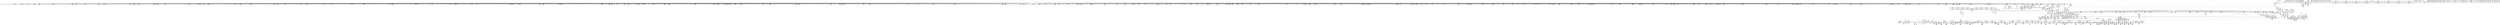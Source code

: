 digraph {
	CE0x53a7e20 [shape=record,shape=Mrecord,label="{CE0x53a7e20|i64_5|*Constant*}"]
	CE0x5486e10 [shape=record,shape=Mrecord,label="{CE0x5486e10|272:_i8*,_:_CRE_1313,1314_}"]
	CE0x53dc1b0 [shape=record,shape=Mrecord,label="{CE0x53dc1b0|40:_%struct.super_block*,_56:_i8*,_:_CRE_640,648_|*MultipleSource*|security/selinux/hooks.c,1713|Function::may_create&Arg::dir::|Function::selinux_inode_mknod&Arg::dir::}"]
	CE0x5433bd0 [shape=record,shape=Mrecord,label="{CE0x5433bd0|272:_i8*,_:_CRE_400,401_}"]
	CE0x5407910 [shape=record,shape=Mrecord,label="{CE0x5407910|may_create:tmp23|security/selinux/hooks.c,1713}"]
	CE0x53de980 [shape=record,shape=Mrecord,label="{CE0x53de980|40:_%struct.super_block*,_56:_i8*,_:_CRE_792,800_|*MultipleSource*|security/selinux/hooks.c,1713|Function::may_create&Arg::dir::|Function::selinux_inode_mknod&Arg::dir::}"]
	CE0x53b3130 [shape=record,shape=Mrecord,label="{CE0x53b3130|GLOBAL:__llvm_gcov_global_state_pred112|Global_var:__llvm_gcov_global_state_pred112|*SummSource*}"]
	CE0x546af00 [shape=record,shape=Mrecord,label="{CE0x546af00|i64*_getelementptr_inbounds_(_2_x_i64_,_2_x_i64_*___llvm_gcov_ctr98,_i64_0,_i64_1)|*Constant*}"]
	CE0x54cd170 [shape=record,shape=Mrecord,label="{CE0x54cd170|VOIDTB_TE:_CE_223,224_}"]
	CE0x5499cc0 [shape=record,shape=Mrecord,label="{CE0x5499cc0|28:_i32,_:_CRE_58,59_}"]
	CE0x53f2530 [shape=record,shape=Mrecord,label="{CE0x53f2530|40:_%struct.super_block*,_56:_i8*,_:_CRE_376,384_|*MultipleSource*|security/selinux/hooks.c,1713|Function::may_create&Arg::dir::|Function::selinux_inode_mknod&Arg::dir::}"]
	CE0x53a06b0 [shape=record,shape=Mrecord,label="{CE0x53a06b0|i64**_getelementptr_inbounds_(_8_x_i64*_,_8_x_i64*_*___llvm_gcda_edge_table111,_i64_0,_i64_2)|*Constant*|*SummSource*}"]
	CE0x5395930 [shape=record,shape=Mrecord,label="{CE0x5395930|i64**_getelementptr_inbounds_(_8_x_i64*_,_8_x_i64*_*___llvm_gcda_edge_table111,_i64_0,_i64_0)|*Constant*}"]
	CE0x53f0680 [shape=record,shape=Mrecord,label="{CE0x53f0680|40:_%struct.super_block*,_56:_i8*,_:_CRE_595,596_}"]
	CE0x53f5d30 [shape=record,shape=Mrecord,label="{CE0x53f5d30|_call_void_mcount()_#3|*SummSink*}"]
	CE0x53f3ff0 [shape=record,shape=Mrecord,label="{CE0x53f3ff0|40:_%struct.super_block*,_56:_i8*,_:_CRE_472,473_}"]
	CE0x543ada0 [shape=record,shape=Mrecord,label="{CE0x543ada0|272:_i8*,_:_CRE_1229,1230_}"]
	CE0x5430400 [shape=record,shape=Mrecord,label="{CE0x5430400|may_create:call22|security/selinux/hooks.c,1729}"]
	CE0x53b0b90 [shape=record,shape=Mrecord,label="{CE0x53b0b90|_call_void_mcount()_#3}"]
	CE0x53b2cd0 [shape=record,shape=Mrecord,label="{CE0x53b2cd0|may_create:tobool18|security/selinux/hooks.c,1728}"]
	CE0x5497fb0 [shape=record,shape=Mrecord,label="{CE0x5497fb0|28:_i32,_:_CRE_10,11_}"]
	CE0x54d7f40 [shape=record,shape=Mrecord,label="{CE0x54d7f40|may_create:tobool28|security/selinux/hooks.c,1736|*SummSource*}"]
	CE0x53aab00 [shape=record,shape=Mrecord,label="{CE0x53aab00|may_create:tmp7|security/selinux/hooks.c,1706|*SummSink*}"]
	CE0x53c5600 [shape=record,shape=Mrecord,label="{CE0x53c5600|may_create:if.then}"]
	CE0x53c7310 [shape=record,shape=Mrecord,label="{CE0x53c7310|may_create:call|security/selinux/hooks.c,1706}"]
	CE0x54ca090 [shape=record,shape=Mrecord,label="{CE0x54ca090|VOIDTB_TE:_CE_177,178_}"]
	CE0x54db060 [shape=record,shape=Mrecord,label="{CE0x54db060|i64_21|*Constant*}"]
	CE0x548b9e0 [shape=record,shape=Mrecord,label="{CE0x548b9e0|272:_i8*,_:_CRE_1584,1592_|*MultipleSource*|*LoadInst*|security/selinux/hooks.c,1714|security/selinux/hooks.c,1714}"]
	CE0x5494fe0 [shape=record,shape=Mrecord,label="{CE0x5494fe0|272:_i8*,_:_CRE_2248,2256_|*MultipleSource*|*LoadInst*|security/selinux/hooks.c,1714|security/selinux/hooks.c,1714}"]
	CE0x54267f0 [shape=record,shape=Mrecord,label="{CE0x54267f0|272:_i8*,_:_CRE_583,584_}"]
	CE0x53827a0 [shape=record,shape=Mrecord,label="{CE0x53827a0|i32_22|*Constant*}"]
	CE0x54c3fd0 [shape=record,shape=Mrecord,label="{CE0x54c3fd0|VOIDTB_TE:_CE_24,40_|*MultipleSource*|Function::may_create&Arg::dentry::|Function::selinux_inode_mknod&Arg::dentry::|security/selinux/hooks.c,1730}"]
	CE0x5488df0 [shape=record,shape=Mrecord,label="{CE0x5488df0|272:_i8*,_:_CRE_1343,1344_}"]
	CE0x53b0840 [shape=record,shape=Mrecord,label="{CE0x53b0840|may_create:return|*SummSource*}"]
	CE0x5397d70 [shape=record,shape=Mrecord,label="{CE0x5397d70|i64_0|*Constant*|*SummSink*}"]
	CE0x54d6b40 [shape=record,shape=Mrecord,label="{CE0x54d6b40|may_create:tmp54|security/selinux/hooks.c,1733|*SummSink*}"]
	CE0x5438a70 [shape=record,shape=Mrecord,label="{CE0x5438a70|272:_i8*,_:_CRE_696,704_|*MultipleSource*|*LoadInst*|security/selinux/hooks.c,1714|security/selinux/hooks.c,1714}"]
	CE0x54b3d90 [shape=record,shape=Mrecord,label="{CE0x54b3d90|may_create:conv|security/selinux/hooks.c,1728}"]
	CE0x53c9fe0 [shape=record,shape=Mrecord,label="{CE0x53c9fe0|272:_i8*,_:_CRE_409,410_}"]
	CE0x53a7830 [shape=record,shape=Mrecord,label="{CE0x53a7830|i64_4|*Constant*}"]
	CE0x5439380 [shape=record,shape=Mrecord,label="{CE0x5439380|272:_i8*,_:_CRE_880,896_|*MultipleSource*|*LoadInst*|security/selinux/hooks.c,1714|security/selinux/hooks.c,1714}"]
	CE0x53ceb90 [shape=record,shape=Mrecord,label="{CE0x53ceb90|40:_%struct.super_block*,_56:_i8*,_:_CRE_143,144_}"]
	CE0x53a9010 [shape=record,shape=Mrecord,label="{CE0x53a9010|i32_3|*Constant*}"]
	CE0x53d8de0 [shape=record,shape=Mrecord,label="{CE0x53d8de0|inode_mode_to_security_class:tmp15|security/selinux/hooks.c,1153}"]
	CE0x54a5180 [shape=record,shape=Mrecord,label="{CE0x54a5180|avc_has_perm:ssid|Function::avc_has_perm&Arg::ssid::}"]
	CE0x54c94e0 [shape=record,shape=Mrecord,label="{CE0x54c94e0|may_create:tobool19|security/selinux/hooks.c,1728|*SummSource*}"]
	CE0x54cb2a0 [shape=record,shape=Mrecord,label="{CE0x54cb2a0|VOIDTB_TE:_CE_194,195_}"]
	CE0x53ad080 [shape=record,shape=Mrecord,label="{CE0x53ad080|i64*_getelementptr_inbounds_(_26_x_i64_,_26_x_i64_*___llvm_gcov_ctr217,_i64_0,_i64_8)|*Constant*|*SummSource*}"]
	"CONST[source:0(mediator),value:2(dynamic)][purpose:{object}][SnkIdx:9]"
	CE0x54a4980 [shape=record,shape=Mrecord,label="{CE0x54a4980|avc_has_perm:entry|*SummSource*}"]
	CE0x54d80b0 [shape=record,shape=Mrecord,label="{CE0x54d80b0|may_create:tobool28|security/selinux/hooks.c,1736|*SummSink*}"]
	CE0x5387fb0 [shape=record,shape=Mrecord,label="{CE0x5387fb0|inode_mode_to_security_class:sw.bb3|*SummSink*}"]
	CE0x53aed40 [shape=record,shape=Mrecord,label="{CE0x53aed40|inode_mode_to_security_class:sw.bb5|*SummSink*}"]
	CE0x54338a0 [shape=record,shape=Mrecord,label="{CE0x54338a0|272:_i8*,_:_CRE_397,398_}"]
	CE0x54070b0 [shape=record,shape=Mrecord,label="{CE0x54070b0|may_create:i_security|security/selinux/hooks.c,1713|*SummSink*}"]
	CE0x53812f0 [shape=record,shape=Mrecord,label="{CE0x53812f0|inode_mode_to_security_class:sw.bb5}"]
	CE0x53e44a0 [shape=record,shape=Mrecord,label="{CE0x53e44a0|272:_i8*,_:_CRE_328,336_|*MultipleSource*|*LoadInst*|security/selinux/hooks.c,1714|security/selinux/hooks.c,1714}"]
	CE0x54e0630 [shape=record,shape=Mrecord,label="{CE0x54e0630|may_create:tmp65|security/selinux/hooks.c,1739|*SummSink*}"]
	CE0x54cac40 [shape=record,shape=Mrecord,label="{CE0x54cac40|VOIDTB_TE:_CE_188,189_}"]
	CE0x5405fd0 [shape=record,shape=Mrecord,label="{CE0x5405fd0|40:_%struct.super_block*,_56:_i8*,_:_CRE_246,247_}"]
	CE0x54b3770 [shape=record,shape=Mrecord,label="{CE0x54b3770|may_create:flags|security/selinux/hooks.c,1728|*SummSink*}"]
	CE0x541ff70 [shape=record,shape=Mrecord,label="{CE0x541ff70|40:_%struct.super_block*,_56:_i8*,_:_CRE_980,981_}"]
	CE0x54378a0 [shape=record,shape=Mrecord,label="{CE0x54378a0|272:_i8*,_:_CRE_627,628_}"]
	CE0x53cf450 [shape=record,shape=Mrecord,label="{CE0x53cf450|40:_%struct.super_block*,_56:_i8*,_:_CRE_150,151_}"]
	CE0x5424f50 [shape=record,shape=Mrecord,label="{CE0x5424f50|272:_i8*,_:_CRE_561,562_}"]
	CE0x53aa910 [shape=record,shape=Mrecord,label="{CE0x53aa910|may_create:tmp3}"]
	CE0x53e6550 [shape=record,shape=Mrecord,label="{CE0x53e6550|40:_%struct.super_block*,_56:_i8*,_:_CRE_254,255_}"]
	CE0x5492e00 [shape=record,shape=Mrecord,label="{CE0x5492e00|272:_i8*,_:_CRE_1832,1840_|*MultipleSource*|*LoadInst*|security/selinux/hooks.c,1714|security/selinux/hooks.c,1714}"]
	CE0x548e3d0 [shape=record,shape=Mrecord,label="{CE0x548e3d0|272:_i8*,_:_CRE_1647,1648_}"]
	CE0x53d0710 [shape=record,shape=Mrecord,label="{CE0x53d0710|40:_%struct.super_block*,_56:_i8*,_:_CRE_165,166_}"]
	CE0x5475160 [shape=record,shape=Mrecord,label="{CE0x5475160|COLLAPSED:_GCMRE___llvm_gcov_ctr98_internal_global_2_x_i64_zeroinitializer:_elem_0:default:}"]
	CE0x5427b10 [shape=record,shape=Mrecord,label="{CE0x5427b10|272:_i8*,_:_CRE_120,128_|*MultipleSource*|*LoadInst*|security/selinux/hooks.c,1714|security/selinux/hooks.c,1714}"]
	CE0x5427770 [shape=record,shape=Mrecord,label="{CE0x5427770|272:_i8*,_:_CRE_104,112_|*MultipleSource*|*LoadInst*|security/selinux/hooks.c,1714|security/selinux/hooks.c,1714}"]
	CE0x5490080 [shape=record,shape=Mrecord,label="{CE0x5490080|272:_i8*,_:_CRE_1674,1675_}"]
	CE0x543c0c0 [shape=record,shape=Mrecord,label="{CE0x543c0c0|272:_i8*,_:_CRE_1247,1248_}"]
	CE0x538a460 [shape=record,shape=Mrecord,label="{CE0x538a460|inode_mode_to_security_class:bb|*SummSink*}"]
	CE0x5437f00 [shape=record,shape=Mrecord,label="{CE0x5437f00|272:_i8*,_:_CRE_632,640_|*MultipleSource*|*LoadInst*|security/selinux/hooks.c,1714|security/selinux/hooks.c,1714}"]
	CE0x53ed840 [shape=record,shape=Mrecord,label="{CE0x53ed840|40:_%struct.super_block*,_56:_i8*,_:_CRE_558,559_}"]
	CE0x5489010 [shape=record,shape=Mrecord,label="{CE0x5489010|272:_i8*,_:_CRE_1345,1346_}"]
	CE0x54c56f0 [shape=record,shape=Mrecord,label="{CE0x54c56f0|VOIDTB_TE:_CE_166,167_}"]
	CE0x53f2c30 [shape=record,shape=Mrecord,label="{CE0x53f2c30|40:_%struct.super_block*,_56:_i8*,_:_CRE_400,408_|*MultipleSource*|security/selinux/hooks.c,1713|Function::may_create&Arg::dir::|Function::selinux_inode_mknod&Arg::dir::}"]
	CE0x5382090 [shape=record,shape=Mrecord,label="{CE0x5382090|_ret_%struct.task_struct*_%tmp4,_!dbg_!27714|./arch/x86/include/asm/current.h,14|*SummSink*}"]
	CE0x541cb70 [shape=record,shape=Mrecord,label="{CE0x541cb70|40:_%struct.super_block*,_56:_i8*,_:_CRE_907,908_}"]
	CE0x549e6f0 [shape=record,shape=Mrecord,label="{CE0x549e6f0|28:_i32,_:_CRE_168,184_|*MultipleSource*|*LoadInst*|security/selinux/hooks.c,1713|security/selinux/hooks.c,1713|security/selinux/hooks.c,1722}"]
	CE0x54cba10 [shape=record,shape=Mrecord,label="{CE0x54cba10|VOIDTB_TE:_CE_201,202_}"]
	CE0x53e7bd0 [shape=record,shape=Mrecord,label="{CE0x53e7bd0|40:_%struct.super_block*,_56:_i8*,_:_CRE_272,273_}"]
	CE0x5425a20 [shape=record,shape=Mrecord,label="{CE0x5425a20|272:_i8*,_:_CRE_570,571_}"]
	CE0x53a0360 [shape=record,shape=Mrecord,label="{CE0x53a0360|i64**_getelementptr_inbounds_(_8_x_i64*_,_8_x_i64*_*___llvm_gcda_edge_table111,_i64_0,_i64_2)|*Constant*}"]
	CE0x54e2bb0 [shape=record,shape=Mrecord,label="{CE0x54e2bb0|get_current:bb|*SummSink*}"]
	CE0x53b4ad0 [shape=record,shape=Mrecord,label="{CE0x53b4ad0|inode_mode_to_security_class:tmp2|security/selinux/hooks.c,1141}"]
	CE0x54026d0 [shape=record,shape=Mrecord,label="{CE0x54026d0|40:_%struct.super_block*,_56:_i8*,_:_CRE_177,178_}"]
	CE0x5439fd0 [shape=record,shape=Mrecord,label="{CE0x5439fd0|272:_i8*,_:_CRE_1216,1217_}"]
	CE0x53ca310 [shape=record,shape=Mrecord,label="{CE0x53ca310|272:_i8*,_:_CRE_412,413_}"]
	CE0x54339b0 [shape=record,shape=Mrecord,label="{CE0x54339b0|272:_i8*,_:_CRE_398,399_}"]
	CE0x53ddc80 [shape=record,shape=Mrecord,label="{CE0x53ddc80|40:_%struct.super_block*,_56:_i8*,_:_CRE_736,740_|*MultipleSource*|security/selinux/hooks.c,1713|Function::may_create&Arg::dir::|Function::selinux_inode_mknod&Arg::dir::}"]
	CE0x54a40e0 [shape=record,shape=Mrecord,label="{CE0x54a40e0|avc_has_perm:auditdata|Function::avc_has_perm&Arg::auditdata::|*SummSink*}"]
	CE0x548de80 [shape=record,shape=Mrecord,label="{CE0x548de80|272:_i8*,_:_CRE_1642,1643_}"]
	CE0x538ce50 [shape=record,shape=Mrecord,label="{CE0x538ce50|selinux_inode_mknod:bb|*SummSink*}"]
	CE0x53d8b80 [shape=record,shape=Mrecord,label="{CE0x53d8b80|i64*_getelementptr_inbounds_(_18_x_i64_,_18_x_i64_*___llvm_gcov_ctr110,_i64_0,_i64_15)|*Constant*|*SummSink*}"]
	CE0x5495880 [shape=record,shape=Mrecord,label="{CE0x5495880|may_create:tmp26|security/selinux/hooks.c,1714}"]
	CE0x538bca0 [shape=record,shape=Mrecord,label="{CE0x538bca0|i32_49152|*Constant*}"]
	CE0x53ce260 [shape=record,shape=Mrecord,label="{CE0x53ce260|40:_%struct.super_block*,_56:_i8*,_:_CRE_136,137_}"]
	CE0x5498650 [shape=record,shape=Mrecord,label="{CE0x5498650|28:_i32,_:_CRE_19,20_}"]
	CE0x5488460 [shape=record,shape=Mrecord,label="{CE0x5488460|272:_i8*,_:_CRE_1334,1335_}"]
	CE0x5384f30 [shape=record,shape=Mrecord,label="{CE0x5384f30|i32_8192|*Constant*|*SummSink*}"]
	CE0x54d6590 [shape=record,shape=Mrecord,label="{CE0x54d6590|may_create:tmp54|security/selinux/hooks.c,1733}"]
	CE0x54081b0 [shape=record,shape=Mrecord,label="{CE0x54081b0|40:_%struct.super_block*,_56:_i8*,_:_CRE_40,48_|*MultipleSource*|security/selinux/hooks.c,1713|Function::may_create&Arg::dir::|Function::selinux_inode_mknod&Arg::dir::}"]
	CE0x53f1270 [shape=record,shape=Mrecord,label="{CE0x53f1270|40:_%struct.super_block*,_56:_i8*,_:_CRE_307,308_}"]
	CE0x54256f0 [shape=record,shape=Mrecord,label="{CE0x54256f0|272:_i8*,_:_CRE_567,568_}"]
	CE0x667f550 [shape=record,shape=Mrecord,label="{CE0x667f550|selinux_inode_mknod:tmp2|*SummSink*}"]
	CE0x5422870 [shape=record,shape=Mrecord,label="{CE0x5422870|272:_i8*,_:_CRE_446,447_}"]
	CE0x543d0b0 [shape=record,shape=Mrecord,label="{CE0x543d0b0|272:_i8*,_:_CRE_1262,1263_}"]
	CE0x53d69e0 [shape=record,shape=Mrecord,label="{CE0x53d69e0|GLOBAL:get_current|*Constant*|*SummSource*}"]
	CE0x53caa80 [shape=record,shape=Mrecord,label="{CE0x53caa80|272:_i8*,_:_CRE_419,420_}"]
	CE0x5406830 [shape=record,shape=Mrecord,label="{CE0x5406830|may_create:tmp21|security/selinux/hooks.c,1706|*SummSource*}"]
	CE0x53cdf60 [shape=record,shape=Mrecord,label="{CE0x53cdf60|40:_%struct.super_block*,_56:_i8*,_:_CRE_120,128_|*MultipleSource*|security/selinux/hooks.c,1713|Function::may_create&Arg::dir::|Function::selinux_inode_mknod&Arg::dir::}"]
	CE0x5387e80 [shape=record,shape=Mrecord,label="{CE0x5387e80|i64*_getelementptr_inbounds_(_26_x_i64_,_26_x_i64_*___llvm_gcov_ctr217,_i64_0,_i64_1)|*Constant*}"]
	CE0x53883e0 [shape=record,shape=Mrecord,label="{CE0x53883e0|may_create:if.then16|*SummSink*}"]
	CE0x53cc8e0 [shape=record,shape=Mrecord,label="{CE0x53cc8e0|may_create:tmp17|security/selinux/hooks.c,1706|*SummSource*}"]
	CE0x54da5f0 [shape=record,shape=Mrecord,label="{CE0x54da5f0|i64*_getelementptr_inbounds_(_26_x_i64_,_26_x_i64_*___llvm_gcov_ctr217,_i64_0,_i64_20)|*Constant*|*SummSink*}"]
	CE0x53af640 [shape=record,shape=Mrecord,label="{CE0x53af640|inode_mode_to_security_class:conv|security/selinux/hooks.c,1139|*SummSink*}"]
	CE0x54a26c0 [shape=record,shape=Mrecord,label="{CE0x54a26c0|i64_11|*Constant*|*SummSource*}"]
	CE0x542f830 [shape=record,shape=Mrecord,label="{CE0x542f830|VOIDTB_TE:_CE_308,309_}"]
	CE0x549bcc0 [shape=record,shape=Mrecord,label="{CE0x549bcc0|28:_i32,_:_CRE_90,91_}"]
	CE0x53e25d0 [shape=record,shape=Mrecord,label="{CE0x53e25d0|272:_i8*,_:_CRE_192,200_|*MultipleSource*|*LoadInst*|security/selinux/hooks.c,1714|security/selinux/hooks.c,1714}"]
	CE0x53e85d0 [shape=record,shape=Mrecord,label="{CE0x53e85d0|40:_%struct.super_block*,_56:_i8*,_:_CRE_280,281_}"]
	CE0x53e71d0 [shape=record,shape=Mrecord,label="{CE0x53e71d0|40:_%struct.super_block*,_56:_i8*,_:_CRE_264,265_}"]
	CE0x5433ac0 [shape=record,shape=Mrecord,label="{CE0x5433ac0|272:_i8*,_:_CRE_399,400_}"]
	CE0x549ecf0 [shape=record,shape=Mrecord,label="{CE0x549ecf0|28:_i32,_:_CRE_200,208_|*MultipleSource*|*LoadInst*|security/selinux/hooks.c,1713|security/selinux/hooks.c,1713|security/selinux/hooks.c,1722}"]
	CE0x537f470 [shape=record,shape=Mrecord,label="{CE0x537f470|inode_mode_to_security_class:tmp7|security/selinux/hooks.c,1145}"]
	CE0x53ef3c0 [shape=record,shape=Mrecord,label="{CE0x53ef3c0|40:_%struct.super_block*,_56:_i8*,_:_CRE_580,581_}"]
	CE0x53a51f0 [shape=record,shape=Mrecord,label="{CE0x53a51f0|may_create:dir|Function::may_create&Arg::dir::}"]
	CE0x53845e0 [shape=record,shape=Mrecord,label="{CE0x53845e0|inode_mode_to_security_class:sw.bb6}"]
	CE0x54c1130 [shape=record,shape=Mrecord,label="{CE0x54c1130|may_create:tmp43|security/selinux/hooks.c,1728|*SummSource*}"]
	CE0x53c5a50 [shape=record,shape=Mrecord,label="{CE0x53c5a50|__llvm_gcov_indirect_counter_increment:pred|*SummSink*}"]
	CE0x53e9610 [shape=record,shape=Mrecord,label="{CE0x53e9610|40:_%struct.super_block*,_56:_i8*,_:_CRE_293,294_}"]
	CE0x5434830 [shape=record,shape=Mrecord,label="{CE0x5434830|may_create:i_sb|security/selinux/hooks.c,1714|*SummSink*}"]
	CE0x54a9920 [shape=record,shape=Mrecord,label="{CE0x54a9920|0:_i32,_:_SCMRE:_elem_0:default:}"]
	CE0x5403fd0 [shape=record,shape=Mrecord,label="{CE0x5403fd0|40:_%struct.super_block*,_56:_i8*,_:_CRE_197,198_}"]
	CE0x5488f00 [shape=record,shape=Mrecord,label="{CE0x5488f00|272:_i8*,_:_CRE_1344,1345_}"]
	CE0x548c5e0 [shape=record,shape=Mrecord,label="{CE0x548c5e0|272:_i8*,_:_CRE_1620,1621_}"]
	CE0x5408560 [shape=record,shape=Mrecord,label="{CE0x5408560|40:_%struct.super_block*,_56:_i8*,_:_CRE_64,72_|*MultipleSource*|security/selinux/hooks.c,1713|Function::may_create&Arg::dir::|Function::selinux_inode_mknod&Arg::dir::}"]
	CE0x541ed30 [shape=record,shape=Mrecord,label="{CE0x541ed30|40:_%struct.super_block*,_56:_i8*,_:_CRE_934,935_}"]
	CE0x548b610 [shape=record,shape=Mrecord,label="{CE0x548b610|272:_i8*,_:_CRE_1536,1568_|*MultipleSource*|*LoadInst*|security/selinux/hooks.c,1714|security/selinux/hooks.c,1714}"]
	CE0x54e0180 [shape=record,shape=Mrecord,label="{CE0x54e0180|may_create:tmp65|security/selinux/hooks.c,1739}"]
	CE0x53e39c0 [shape=record,shape=Mrecord,label="{CE0x53e39c0|272:_i8*,_:_CRE_280,288_|*MultipleSource*|*LoadInst*|security/selinux/hooks.c,1714|security/selinux/hooks.c,1714}"]
	CE0x548e1b0 [shape=record,shape=Mrecord,label="{CE0x548e1b0|272:_i8*,_:_CRE_1645,1646_}"]
	CE0x53ce3e0 [shape=record,shape=Mrecord,label="{CE0x53ce3e0|40:_%struct.super_block*,_56:_i8*,_:_CRE_137,138_}"]
	CE0x543cd80 [shape=record,shape=Mrecord,label="{CE0x543cd80|272:_i8*,_:_CRE_1259,1260_}"]
	CE0x54e2640 [shape=record,shape=Mrecord,label="{CE0x54e2640|get_current:bb}"]
	CE0x5498260 [shape=record,shape=Mrecord,label="{CE0x5498260|28:_i32,_:_CRE_14,15_}"]
	CE0x53c79f0 [shape=record,shape=Mrecord,label="{CE0x53c79f0|may_create:call|security/selinux/hooks.c,1706|*SummSink*}"]
	CE0x5402bd0 [shape=record,shape=Mrecord,label="{CE0x5402bd0|40:_%struct.super_block*,_56:_i8*,_:_CRE_181,182_}"]
	CE0x53a5540 [shape=record,shape=Mrecord,label="{CE0x53a5540|selinux_inode_mknod:dir|Function::selinux_inode_mknod&Arg::dir::|*SummSink*}"]
	CE0x53eb4b0 [shape=record,shape=Mrecord,label="{CE0x53eb4b0|may_create:tmp5|security/selinux/hooks.c,1706|*SummSource*}"]
	CE0x537b2c0 [shape=record,shape=Mrecord,label="{CE0x537b2c0|_call_void_mcount()_#3|*SummSource*}"]
	CE0x5436690 [shape=record,shape=Mrecord,label="{CE0x5436690|272:_i8*,_:_CRE_610,611_}"]
	CE0x54cd280 [shape=record,shape=Mrecord,label="{CE0x54cd280|VOIDTB_TE:_CE_224,232_|*MultipleSource*|Function::may_create&Arg::dentry::|Function::selinux_inode_mknod&Arg::dentry::|security/selinux/hooks.c,1730}"]
	CE0x54d9520 [shape=record,shape=Mrecord,label="{CE0x54d9520|may_create:tmp51|security/selinux/hooks.c,1732|*SummSink*}"]
	CE0x53f53e0 [shape=record,shape=Mrecord,label="{CE0x53f53e0|40:_%struct.super_block*,_56:_i8*,_:_CRE_486,487_}"]
	CE0x53ed290 [shape=record,shape=Mrecord,label="{CE0x53ed290|40:_%struct.super_block*,_56:_i8*,_:_CRE_554,555_}"]
	CE0x53d0e90 [shape=record,shape=Mrecord,label="{CE0x53d0e90|40:_%struct.super_block*,_56:_i8*,_:_CRE_171,172_}"]
	CE0x53e4c50 [shape=record,shape=Mrecord,label="{CE0x53e4c50|may_create:if.end30}"]
	CE0x548b100 [shape=record,shape=Mrecord,label="{CE0x548b100|272:_i8*,_:_CRE_1616,1617_}"]
	CE0x53c3640 [shape=record,shape=Mrecord,label="{CE0x53c3640|may_create:lor.lhs.false|*SummSource*}"]
	CE0x54312b0 [shape=record,shape=Mrecord,label="{CE0x54312b0|may_create:tmp47|security/selinux/hooks.c,1731}"]
	CE0x5436f10 [shape=record,shape=Mrecord,label="{CE0x5436f10|272:_i8*,_:_CRE_618,619_}"]
	CE0x53e3280 [shape=record,shape=Mrecord,label="{CE0x53e3280|272:_i8*,_:_CRE_256,264_|*MultipleSource*|*LoadInst*|security/selinux/hooks.c,1714|security/selinux/hooks.c,1714}"]
	CE0x54ca6f0 [shape=record,shape=Mrecord,label="{CE0x54ca6f0|VOIDTB_TE:_CE_183,184_}"]
	CE0x53881f0 [shape=record,shape=Mrecord,label="{CE0x53881f0|inode_mode_to_security_class:sw.bb|*SummSource*}"]
	CE0x54367a0 [shape=record,shape=Mrecord,label="{CE0x54367a0|272:_i8*,_:_CRE_611,612_}"]
	CE0x5372330 [shape=record,shape=Mrecord,label="{CE0x5372330|_ret_i32_%call1,_!dbg_!27717|security/selinux/hooks.c,2794|*SummSink*}"]
	CE0x53ad8b0 [shape=record,shape=Mrecord,label="{CE0x53ad8b0|i8_1|*Constant*|*SummSource*}"]
	CE0x54dc470 [shape=record,shape=Mrecord,label="{CE0x54dc470|may_create:tmp59|security/selinux/hooks.c,1736}"]
	CE0x53f2e70 [shape=record,shape=Mrecord,label="{CE0x53f2e70|40:_%struct.super_block*,_56:_i8*,_:_CRE_408,416_|*MultipleSource*|security/selinux/hooks.c,1713|Function::may_create&Arg::dir::|Function::selinux_inode_mknod&Arg::dir::}"]
	CE0x5485e00 [shape=record,shape=Mrecord,label="{CE0x5485e00|272:_i8*,_:_CRE_1279,1280_}"]
	CE0x54c2920 [shape=record,shape=Mrecord,label="{CE0x54c2920|may_create:tmp46|security/selinux/hooks.c,1729}"]
	CE0x54313a0 [shape=record,shape=Mrecord,label="{CE0x54313a0|may_create:tmp47|security/selinux/hooks.c,1731|*SummSource*}"]
	CE0x5378310 [shape=record,shape=Mrecord,label="{CE0x5378310|i64_1|*Constant*}"]
	CE0x53f5df0 [shape=record,shape=Mrecord,label="{CE0x53f5df0|get_current:tmp4|./arch/x86/include/asm/current.h,14}"]
	CE0x53de100 [shape=record,shape=Mrecord,label="{CE0x53de100|40:_%struct.super_block*,_56:_i8*,_:_CRE_752,756_|*MultipleSource*|security/selinux/hooks.c,1713|Function::may_create&Arg::dir::|Function::selinux_inode_mknod&Arg::dir::}"]
	CE0x5405a20 [shape=record,shape=Mrecord,label="{CE0x5405a20|40:_%struct.super_block*,_56:_i8*,_:_CRE_242,243_}"]
	CE0x54dc8d0 [shape=record,shape=Mrecord,label="{CE0x54dc8d0|may_create:tmp60|security/selinux/hooks.c,1737}"]
	CE0x53d6dd0 [shape=record,shape=Mrecord,label="{CE0x53d6dd0|get_current:entry|*SummSource*}"]
	CE0x53edc00 [shape=record,shape=Mrecord,label="{CE0x53edc00|40:_%struct.super_block*,_56:_i8*,_:_CRE_561,562_}"]
	CE0x54ad380 [shape=record,shape=Mrecord,label="{CE0x54ad380|may_create:tmp34|security/selinux/hooks.c,1726|*SummSink*}"]
	CE0x538cde0 [shape=record,shape=Mrecord,label="{CE0x538cde0|get_current:tmp|*SummSink*}"]
	CE0x548d0b0 [shape=record,shape=Mrecord,label="{CE0x548d0b0|272:_i8*,_:_CRE_1629,1630_}"]
	CE0x53d3a50 [shape=record,shape=Mrecord,label="{CE0x53d3a50|inode_mode_to_security_class:tmp10|security/selinux/hooks.c,1149|*SummSource*}"]
	CE0x5499ec0 [shape=record,shape=Mrecord,label="{CE0x5499ec0|28:_i32,_:_CRE_60,61_}"]
	CE0x54b01e0 [shape=record,shape=Mrecord,label="{CE0x54b01e0|may_create:tmp38|security/selinux/hooks.c,1728}"]
	CE0x54c85f0 [shape=record,shape=Mrecord,label="{CE0x54c85f0|VOIDTB_TE:_CE_88,89_}"]
	CE0x53a2b10 [shape=record,shape=Mrecord,label="{CE0x53a2b10|inode_mode_to_security_class:and|security/selinux/hooks.c,1139|*SummSource*}"]
	CE0x53afba0 [shape=record,shape=Mrecord,label="{CE0x53afba0|inode_mode_to_security_class:return}"]
	CE0x53ede80 [shape=record,shape=Mrecord,label="{CE0x53ede80|40:_%struct.super_block*,_56:_i8*,_:_CRE_563,564_}"]
	CE0x54e72a0 [shape=record,shape=Mrecord,label="{CE0x54e72a0|may_create:tmp67|security/selinux/hooks.c,1742|*SummSink*}"]
	CE0x543b400 [shape=record,shape=Mrecord,label="{CE0x543b400|272:_i8*,_:_CRE_1235,1236_}"]
	CE0x5386e70 [shape=record,shape=Mrecord,label="{CE0x5386e70|i32_1|*Constant*|*SummSource*}"]
	CE0x53f58e0 [shape=record,shape=Mrecord,label="{CE0x53f58e0|40:_%struct.super_block*,_56:_i8*,_:_CRE_500,504_|*MultipleSource*|security/selinux/hooks.c,1713|Function::may_create&Arg::dir::|Function::selinux_inode_mknod&Arg::dir::}"]
	CE0x53df2c0 [shape=record,shape=Mrecord,label="{CE0x53df2c0|40:_%struct.super_block*,_56:_i8*,_:_CRE_824,832_|*MultipleSource*|security/selinux/hooks.c,1713|Function::may_create&Arg::dir::|Function::selinux_inode_mknod&Arg::dir::}"]
	CE0x53f4670 [shape=record,shape=Mrecord,label="{CE0x53f4670|40:_%struct.super_block*,_56:_i8*,_:_CRE_475,476_}"]
	CE0x54e8290 [shape=record,shape=Mrecord,label="{CE0x54e8290|may_create:call32|security/selinux/hooks.c,1739|*SummSource*}"]
	CE0x5437ce0 [shape=record,shape=Mrecord,label="{CE0x5437ce0|272:_i8*,_:_CRE_631,632_}"]
	CE0x540a710 [shape=record,shape=Mrecord,label="{CE0x540a710|may_create:tmp12|security/selinux/hooks.c,1706|*SummSink*}"]
	CE0x54a2860 [shape=record,shape=Mrecord,label="{CE0x54a2860|i64_11|*Constant*}"]
	CE0x54ad000 [shape=record,shape=Mrecord,label="{CE0x54ad000|may_create:sid11|security/selinux/hooks.c,1716}"]
	CE0x54982f0 [shape=record,shape=Mrecord,label="{CE0x54982f0|28:_i32,_:_CRE_15,16_}"]
	CE0x549f0f0 [shape=record,shape=Mrecord,label="{CE0x549f0f0|may_create:tmp29|security/selinux/hooks.c,1722|*SummSource*}"]
	CE0x5439550 [shape=record,shape=Mrecord,label="{CE0x5439550|272:_i8*,_:_CRE_896,1208_|*MultipleSource*|*LoadInst*|security/selinux/hooks.c,1714|security/selinux/hooks.c,1714}"]
	CE0x53d0210 [shape=record,shape=Mrecord,label="{CE0x53d0210|40:_%struct.super_block*,_56:_i8*,_:_CRE_161,162_}"]
	CE0x5487030 [shape=record,shape=Mrecord,label="{CE0x5487030|272:_i8*,_:_CRE_1315,1316_}"]
	CE0x54938e0 [shape=record,shape=Mrecord,label="{CE0x54938e0|272:_i8*,_:_CRE_1874,1875_}"]
	CE0x5493eb0 [shape=record,shape=Mrecord,label="{CE0x5493eb0|272:_i8*,_:_CRE_1879,1880_}"]
	CE0x53f64b0 [shape=record,shape=Mrecord,label="{CE0x53f64b0|GLOBAL:current_task|Global_var:current_task|*SummSink*}"]
	CE0x5408df0 [shape=record,shape=Mrecord,label="{CE0x5408df0|i32_78|*Constant*|*SummSource*}"]
	CE0x5488570 [shape=record,shape=Mrecord,label="{CE0x5488570|272:_i8*,_:_CRE_1335,1336_}"]
	CE0x5487360 [shape=record,shape=Mrecord,label="{CE0x5487360|272:_i8*,_:_CRE_1318,1319_}"]
	CE0x53cf950 [shape=record,shape=Mrecord,label="{CE0x53cf950|40:_%struct.super_block*,_56:_i8*,_:_CRE_154,155_}"]
	CE0x54c5c40 [shape=record,shape=Mrecord,label="{CE0x54c5c40|VOIDTB_TE:_CE_171,172_}"]
	CE0x53d3ff0 [shape=record,shape=Mrecord,label="{CE0x53d3ff0|inode_mode_to_security_class:tmp11|security/selinux/hooks.c,1149}"]
	CE0x540ad50 [shape=record,shape=Mrecord,label="{CE0x540ad50|i64*_getelementptr_inbounds_(_26_x_i64_,_26_x_i64_*___llvm_gcov_ctr217,_i64_0,_i64_6)|*Constant*|*SummSink*}"]
	CE0x548a550 [shape=record,shape=Mrecord,label="{CE0x548a550|272:_i8*,_:_CRE_1365,1366_}"]
	CE0x543aeb0 [shape=record,shape=Mrecord,label="{CE0x543aeb0|272:_i8*,_:_CRE_1230,1231_}"]
	"CONST[source:1(input),value:2(dynamic)][purpose:{object}][SrcIdx:25]"
	CE0x54346d0 [shape=record,shape=Mrecord,label="{CE0x54346d0|i32_8|*Constant*|*SummSink*}"]
	CE0x5403210 [shape=record,shape=Mrecord,label="{CE0x5403210|40:_%struct.super_block*,_56:_i8*,_:_CRE_186,187_}"]
	CE0x539e890 [shape=record,shape=Mrecord,label="{CE0x539e890|i16_10|*Constant*|*SummSource*}"]
	CE0x548fd50 [shape=record,shape=Mrecord,label="{CE0x548fd50|272:_i8*,_:_CRE_1671,1672_}"]
	CE0x53885c0 [shape=record,shape=Mrecord,label="{CE0x53885c0|may_create:if.end26|*SummSource*}"]
	CE0x5420880 [shape=record,shape=Mrecord,label="{CE0x5420880|40:_%struct.super_block*,_56:_i8*,_:_CRE_1000,1008_|*MultipleSource*|security/selinux/hooks.c,1713|Function::may_create&Arg::dir::|Function::selinux_inode_mknod&Arg::dir::}"]
	CE0x53c4620 [shape=record,shape=Mrecord,label="{CE0x53c4620|may_create:land.lhs.true2|*SummSink*}"]
	CE0x53b14e0 [shape=record,shape=Mrecord,label="{CE0x53b14e0|inode_mode_to_security_class:sw.bb2|*SummSource*}"]
	CE0x53d1730 [shape=record,shape=Mrecord,label="{CE0x53d1730|inode_mode_to_security_class:tmp8|security/selinux/hooks.c,1147|*SummSource*}"]
	CE0x538e270 [shape=record,shape=Mrecord,label="{CE0x538e270|inode_mode_to_security_class:entry|*SummSink*}"]
	CE0x5397660 [shape=record,shape=Mrecord,label="{CE0x5397660|i64**_getelementptr_inbounds_(_8_x_i64*_,_8_x_i64*_*___llvm_gcda_edge_table111,_i64_0,_i64_3)|*Constant*|*SummSink*}"]
	CE0x548e810 [shape=record,shape=Mrecord,label="{CE0x548e810|272:_i8*,_:_CRE_1651,1652_}"]
	CE0x5371640 [shape=record,shape=Mrecord,label="{CE0x5371640|may_create:tclass|Function::may_create&Arg::tclass::|*SummSource*}"]
	CE0x54c6bb0 [shape=record,shape=Mrecord,label="{CE0x54c6bb0|VOIDTB_TE:_CE_95,96_}"]
	CE0x53717b0 [shape=record,shape=Mrecord,label="{CE0x53717b0|may_create:tclass|Function::may_create&Arg::tclass::|*SummSink*}"]
	CE0x5381a10 [shape=record,shape=Mrecord,label="{CE0x5381a10|GLOBAL:lockdep_rcu_suspicious|*Constant*|*SummSink*}"]
	CE0x54a24b0 [shape=record,shape=Mrecord,label="{CE0x54a24b0|i64_10|*Constant*|*SummSource*}"]
	CE0x538d080 [shape=record,shape=Mrecord,label="{CE0x538d080|inode_mode_to_security_class:tmp|*SummSource*}"]
	CE0x5437350 [shape=record,shape=Mrecord,label="{CE0x5437350|272:_i8*,_:_CRE_622,623_}"]
	CE0x5433650 [shape=record,shape=Mrecord,label="{CE0x5433650|272:_i8*,_:_CRE_396,397_}"]
	CE0x5470140 [shape=record,shape=Mrecord,label="{CE0x5470140|i64*_getelementptr_inbounds_(_2_x_i64_,_2_x_i64_*___llvm_gcov_ctr98,_i64_0,_i64_1)|*Constant*|*SummSource*}"]
	CE0x5383000 [shape=record,shape=Mrecord,label="{CE0x5383000|may_create:security|security/selinux/hooks.c,1706|*SummSource*}"]
	CE0x548f6f0 [shape=record,shape=Mrecord,label="{CE0x548f6f0|272:_i8*,_:_CRE_1665,1666_}"]
	CE0x54944d0 [shape=record,shape=Mrecord,label="{CE0x54944d0|272:_i8*,_:_CRE_1904,1920_|*MultipleSource*|*LoadInst*|security/selinux/hooks.c,1714|security/selinux/hooks.c,1714}"]
	CE0x539d140 [shape=record,shape=Mrecord,label="{CE0x539d140|_call_void___llvm_gcov_indirect_counter_increment(i32*___llvm_gcov_global_state_pred112,_i64**_getelementptr_inbounds_(_8_x_i64*_,_8_x_i64*_*___llvm_gcda_edge_table111,_i64_0,_i64_2)),_!dbg_!27717|security/selinux/hooks.c,1143}"]
	CE0x53ec290 [shape=record,shape=Mrecord,label="{CE0x53ec290|40:_%struct.super_block*,_56:_i8*,_:_CRE_520,528_|*MultipleSource*|security/selinux/hooks.c,1713|Function::may_create&Arg::dir::|Function::selinux_inode_mknod&Arg::dir::}"]
	CE0x5393f00 [shape=record,shape=Mrecord,label="{CE0x5393f00|inode_mode_to_security_class:retval.0|*SummSink*}"]
	CE0x548ec50 [shape=record,shape=Mrecord,label="{CE0x548ec50|272:_i8*,_:_CRE_1655,1656_}"]
	CE0x5438e10 [shape=record,shape=Mrecord,label="{CE0x5438e10|272:_i8*,_:_CRE_712,720_|*MultipleSource*|*LoadInst*|security/selinux/hooks.c,1714|security/selinux/hooks.c,1714}"]
	CE0x53f8670 [shape=record,shape=Mrecord,label="{CE0x53f8670|_call_void_mcount()_#3}"]
	CE0x53cf310 [shape=record,shape=Mrecord,label="{CE0x53cf310|40:_%struct.super_block*,_56:_i8*,_:_CRE_149,150_}"]
	CE0x53dee40 [shape=record,shape=Mrecord,label="{CE0x53dee40|40:_%struct.super_block*,_56:_i8*,_:_CRE_808,816_|*MultipleSource*|security/selinux/hooks.c,1713|Function::may_create&Arg::dir::|Function::selinux_inode_mknod&Arg::dir::}"]
	CE0x5386bf0 [shape=record,shape=Mrecord,label="{CE0x5386bf0|i32_1|*Constant*}"]
	CE0x54c75e0 [shape=record,shape=Mrecord,label="{CE0x54c75e0|VOIDTB_TE:_CE_147,148_}"]
	CE0x53d3850 [shape=record,shape=Mrecord,label="{CE0x53d3850|i64**_getelementptr_inbounds_(_8_x_i64*_,_8_x_i64*_*___llvm_gcda_edge_table111,_i64_0,_i64_5)|*Constant*|*SummSink*}"]
	CE0x5499fc0 [shape=record,shape=Mrecord,label="{CE0x5499fc0|28:_i32,_:_CRE_61,62_}"]
	CE0x54993a0 [shape=record,shape=Mrecord,label="{CE0x54993a0|28:_i32,_:_CRE_49,50_}"]
	CE0x53c58a0 [shape=record,shape=Mrecord,label="{CE0x53c58a0|__llvm_gcov_indirect_counter_increment:pred|*SummSource*}"]
	CE0x549ce80 [shape=record,shape=Mrecord,label="{CE0x549ce80|28:_i32,_:_CRE_107,108_}"]
	CE0x54262a0 [shape=record,shape=Mrecord,label="{CE0x54262a0|272:_i8*,_:_CRE_578,579_}"]
	CE0x54a0080 [shape=record,shape=Mrecord,label="{CE0x54a0080|may_create:tmp30|security/selinux/hooks.c,1725}"]
	CE0x5487690 [shape=record,shape=Mrecord,label="{CE0x5487690|272:_i8*,_:_CRE_1321,1322_}"]
	CE0x53e6e10 [shape=record,shape=Mrecord,label="{CE0x53e6e10|40:_%struct.super_block*,_56:_i8*,_:_CRE_261,262_}"]
	CE0x548fc40 [shape=record,shape=Mrecord,label="{CE0x548fc40|272:_i8*,_:_CRE_1670,1671_}"]
	CE0x548cb60 [shape=record,shape=Mrecord,label="{CE0x548cb60|272:_i8*,_:_CRE_1624,1625_}"]
	CE0x53d86f0 [shape=record,shape=Mrecord,label="{CE0x53d86f0|i64*_getelementptr_inbounds_(_18_x_i64_,_18_x_i64_*___llvm_gcov_ctr110,_i64_0,_i64_15)|*Constant*}"]
	CE0x5487f10 [shape=record,shape=Mrecord,label="{CE0x5487f10|272:_i8*,_:_CRE_1329,1330_}"]
	CE0x54a2080 [shape=record,shape=Mrecord,label="{CE0x54a2080|may_create:tobool15|security/selinux/hooks.c,1725|*SummSource*}"]
	CE0x54369c0 [shape=record,shape=Mrecord,label="{CE0x54369c0|272:_i8*,_:_CRE_613,614_}"]
	CE0x541c170 [shape=record,shape=Mrecord,label="{CE0x541c170|40:_%struct.super_block*,_56:_i8*,_:_CRE_899,900_}"]
	CE0x54dfa50 [shape=record,shape=Mrecord,label="{CE0x54dfa50|may_create:tmp64|security/selinux/hooks.c,1739|*SummSink*}"]
	CE0x5470000 [shape=record,shape=Mrecord,label="{CE0x5470000|get_current:tmp1|*SummSink*}"]
	CE0x549f630 [shape=record,shape=Mrecord,label="{CE0x549f630|_ret_i32_%retval.0,_!dbg_!27728|security/selinux/avc.c,775|*SummSink*}"]
	CE0x542df90 [shape=record,shape=Mrecord,label="{CE0x542df90|may_create:i_sb|security/selinux/hooks.c,1714}"]
	CE0x5489340 [shape=record,shape=Mrecord,label="{CE0x5489340|272:_i8*,_:_CRE_1348,1349_}"]
	CE0x5383b10 [shape=record,shape=Mrecord,label="{CE0x5383b10|may_create:tmp15|security/selinux/hooks.c,1706|*SummSource*}"]
	CE0x5423750 [shape=record,shape=Mrecord,label="{CE0x5423750|272:_i8*,_:_CRE_460,461_}"]
	CE0x53c8610 [shape=record,shape=Mrecord,label="{CE0x53c8610|may_create:tobool1|security/selinux/hooks.c,1706}"]
	CE0x5426d40 [shape=record,shape=Mrecord,label="{CE0x5426d40|272:_i8*,_:_CRE_588,589_}"]
	CE0x54ca3c0 [shape=record,shape=Mrecord,label="{CE0x54ca3c0|VOIDTB_TE:_CE_180,181_}"]
	CE0x539de30 [shape=record,shape=Mrecord,label="{CE0x539de30|GLOBAL:__llvm_gcov_ctr217|Global_var:__llvm_gcov_ctr217}"]
	CE0x5494340 [shape=record,shape=Mrecord,label="{CE0x5494340|272:_i8*,_:_CRE_1896,1904_|*MultipleSource*|*LoadInst*|security/selinux/hooks.c,1714|security/selinux/hooks.c,1714}"]
	CE0x53994e0 [shape=record,shape=Mrecord,label="{CE0x53994e0|inode_mode_to_security_class:conv|security/selinux/hooks.c,1139}"]
	CE0x54c87f0 [shape=record,shape=Mrecord,label="{CE0x54c87f0|VOIDTB_TE:_CE_89,90_}"]
	CE0x53c5b80 [shape=record,shape=Mrecord,label="{CE0x53c5b80|i32_-1|*Constant*}"]
	CE0x54cc8f0 [shape=record,shape=Mrecord,label="{CE0x54cc8f0|VOIDTB_TE:_CE_215,216_}"]
	CE0x548ea30 [shape=record,shape=Mrecord,label="{CE0x548ea30|272:_i8*,_:_CRE_1653,1654_}"]
	CE0x538bc00 [shape=record,shape=Mrecord,label="{CE0x538bc00|i32_32768|*Constant*|*SummSink*}"]
	CE0x54c0e60 [shape=record,shape=Mrecord,label="{CE0x54c0e60|may_create:tmp41|security/selinux/hooks.c,1728|*SummSource*}"]
	CE0x5422cb0 [shape=record,shape=Mrecord,label="{CE0x5422cb0|272:_i8*,_:_CRE_450,451_}"]
	CE0x54ca910 [shape=record,shape=Mrecord,label="{CE0x54ca910|VOIDTB_TE:_CE_185,186_}"]
	CE0x53dc340 [shape=record,shape=Mrecord,label="{CE0x53dc340|40:_%struct.super_block*,_56:_i8*,_:_CRE_648,656_|*MultipleSource*|security/selinux/hooks.c,1713|Function::may_create&Arg::dir::|Function::selinux_inode_mknod&Arg::dir::}"]
	CE0x548d710 [shape=record,shape=Mrecord,label="{CE0x548d710|272:_i8*,_:_CRE_1635,1636_}"]
	CE0x542e530 [shape=record,shape=Mrecord,label="{CE0x542e530|may_create:tmp24|*LoadInst*|security/selinux/hooks.c,1714|*SummSink*}"]
	CE0x54cc180 [shape=record,shape=Mrecord,label="{CE0x54cc180|VOIDTB_TE:_CE_208,209_}"]
	CE0x53c30b0 [shape=record,shape=Mrecord,label="{CE0x53c30b0|%struct.task_struct*_(%struct.task_struct**)*_asm_movq_%gs:$_1:P_,$0_,_r,im,_dirflag_,_fpsr_,_flags_|*SummSource*}"]
	CE0x54d8a90 [shape=record,shape=Mrecord,label="{CE0x54d8a90|may_create:tmp51|security/selinux/hooks.c,1732}"]
	CE0x7056df0 [shape=record,shape=Mrecord,label="{CE0x7056df0|i32_61440|*Constant*}"]
	CE0x5420330 [shape=record,shape=Mrecord,label="{CE0x5420330|40:_%struct.super_block*,_56:_i8*,_:_CRE_983,984_}"]
	CE0x54b3620 [shape=record,shape=Mrecord,label="{CE0x54b3620|may_create:flags|security/selinux/hooks.c,1728}"]
	CE0x54266e0 [shape=record,shape=Mrecord,label="{CE0x54266e0|272:_i8*,_:_CRE_582,583_}"]
	CE0x54334f0 [shape=record,shape=Mrecord,label="{CE0x54334f0|272:_i8*,_:_CRE_394,395_}"]
	CE0x53a8460 [shape=record,shape=Mrecord,label="{CE0x53a8460|i64*_getelementptr_inbounds_(_18_x_i64_,_18_x_i64_*___llvm_gcov_ctr110,_i64_0,_i64_10)|*Constant*|*SummSink*}"]
	CE0x54206f0 [shape=record,shape=Mrecord,label="{CE0x54206f0|40:_%struct.super_block*,_56:_i8*,_:_CRE_992,1000_|*MultipleSource*|security/selinux/hooks.c,1713|Function::may_create&Arg::dir::|Function::selinux_inode_mknod&Arg::dir::}"]
	CE0x53f4230 [shape=record,shape=Mrecord,label="{CE0x53f4230|40:_%struct.super_block*,_56:_i8*,_:_CRE_473,474_}"]
	CE0x53afdc0 [shape=record,shape=Mrecord,label="{CE0x53afdc0|inode_mode_to_security_class:return|*SummSink*}"]
	CE0x541b770 [shape=record,shape=Mrecord,label="{CE0x541b770|40:_%struct.super_block*,_56:_i8*,_:_CRE_891,892_}"]
	CE0x54e2370 [shape=record,shape=Mrecord,label="{CE0x54e2370|__llvm_gcov_indirect_counter_increment:tmp6}"]
	CE0x53b4250 [shape=record,shape=Mrecord,label="{CE0x53b4250|0:_i32,_:_GCMR___llvm_gcov_global_state_pred112_internal_unnamed_addr_global_i32_-1:_elem_0:default:}"]
	"CONST[source:2(external),value:0(static)][purpose:{operation}][SrcIdx:18]"
	CE0x53b2670 [shape=record,shape=Mrecord,label="{CE0x53b2670|may_create:tmp36|security/selinux/hooks.c,1728|*SummSource*}"]
	CE0x53a5780 [shape=record,shape=Mrecord,label="{CE0x53a5780|inode_mode_to_security_class:tmp13|security/selinux/hooks.c,1151|*SummSource*}"]
	CE0x53e6f50 [shape=record,shape=Mrecord,label="{CE0x53e6f50|40:_%struct.super_block*,_56:_i8*,_:_CRE_262,263_}"]
	CE0x53d1530 [shape=record,shape=Mrecord,label="{CE0x53d1530|i64**_getelementptr_inbounds_(_8_x_i64*_,_8_x_i64*_*___llvm_gcda_edge_table111,_i64_0,_i64_4)|*Constant*|*SummSink*}"]
	CE0x5435f20 [shape=record,shape=Mrecord,label="{CE0x5435f20|272:_i8*,_:_CRE_603,604_}"]
	CE0x53e6690 [shape=record,shape=Mrecord,label="{CE0x53e6690|40:_%struct.super_block*,_56:_i8*,_:_CRE_255,256_}"]
	CE0x5495dc0 [shape=record,shape=Mrecord,label="{CE0x5495dc0|i8_10|*Constant*|*SummSink*}"]
	CE0x53da9f0 [shape=record,shape=Mrecord,label="{CE0x53da9f0|40:_%struct.super_block*,_56:_i8*,_:_CRE_607,608_}"]
	CE0x5485f10 [shape=record,shape=Mrecord,label="{CE0x5485f10|272:_i8*,_:_CRE_1304,1305_}"]
	CE0x53b4b40 [shape=record,shape=Mrecord,label="{CE0x53b4b40|inode_mode_to_security_class:tmp2|security/selinux/hooks.c,1141|*SummSource*}"]
	CE0x54e5910 [shape=record,shape=Mrecord,label="{CE0x54e5910|get_current:tmp2}"]
	CE0x53f0fb0 [shape=record,shape=Mrecord,label="{CE0x53f0fb0|get_current:tmp3|*SummSource*}"]
	CE0x53950c0 [shape=record,shape=Mrecord,label="{CE0x53950c0|inode_mode_to_security_class:tmp19|security/selinux/hooks.c,1158|*SummSink*}"]
	CE0x54ca800 [shape=record,shape=Mrecord,label="{CE0x54ca800|VOIDTB_TE:_CE_184,185_}"]
	CE0x54c8c30 [shape=record,shape=Mrecord,label="{CE0x54c8c30|may_create:conv|security/selinux/hooks.c,1728|*SummSource*}"]
	CE0x537ff30 [shape=record,shape=Mrecord,label="{CE0x537ff30|_call_void___llvm_gcov_indirect_counter_increment(i32*___llvm_gcov_global_state_pred112,_i64**_getelementptr_inbounds_(_8_x_i64*_,_8_x_i64*_*___llvm_gcda_edge_table111,_i64_0,_i64_4)),_!dbg_!27719|security/selinux/hooks.c,1147}"]
	CE0x53a38e0 [shape=record,shape=Mrecord,label="{CE0x53a38e0|inode_mode_to_security_class:tmp1|*SummSink*}"]
	CE0x53eaf90 [shape=record,shape=Mrecord,label="{CE0x53eaf90|may_create:land.lhs.true|*SummSink*}"]
	CE0x541fa40 [shape=record,shape=Mrecord,label="{CE0x541fa40|40:_%struct.super_block*,_56:_i8*,_:_CRE_977,978_}"]
	CE0x548a880 [shape=record,shape=Mrecord,label="{CE0x548a880|272:_i8*,_:_CRE_1368,1369_}"]
	CE0x5435050 [shape=record,shape=Mrecord,label="{CE0x5435050|272:_i8*,_:_CRE_40,48_|*MultipleSource*|*LoadInst*|security/selinux/hooks.c,1714|security/selinux/hooks.c,1714}"]
	CE0x5433320 [shape=record,shape=Mrecord,label="{CE0x5433320|272:_i8*,_:_CRE_393,394_}"]
	CE0x53acdd0 [shape=record,shape=Mrecord,label="{CE0x53acdd0|i64*_getelementptr_inbounds_(_26_x_i64_,_26_x_i64_*___llvm_gcov_ctr217,_i64_0,_i64_8)|*Constant*|*SummSink*}"]
	CE0x53914e0 [shape=record,shape=Mrecord,label="{CE0x53914e0|_ret_i16_%retval.0,_!dbg_!27724|security/selinux/hooks.c,1158}"]
	"CONST[source:0(mediator),value:2(dynamic)][purpose:{subject}][SnkIdx:4]"
	CE0x5421740 [shape=record,shape=Mrecord,label="{CE0x5421740|272:_i8*,_:_CRE_80,88_|*MultipleSource*|*LoadInst*|security/selinux/hooks.c,1714|security/selinux/hooks.c,1714}"]
	CE0x543d600 [shape=record,shape=Mrecord,label="{CE0x543d600|272:_i8*,_:_CRE_1267,1268_}"]
	CE0x53cf810 [shape=record,shape=Mrecord,label="{CE0x53cf810|40:_%struct.super_block*,_56:_i8*,_:_CRE_153,154_}"]
	CE0x549aec0 [shape=record,shape=Mrecord,label="{CE0x549aec0|28:_i32,_:_CRE_76,77_}"]
	CE0x53a8a40 [shape=record,shape=Mrecord,label="{CE0x53a8a40|may_create:sid11|security/selinux/hooks.c,1716|*SummSink*}"]
	CE0x53c82f0 [shape=record,shape=Mrecord,label="{CE0x53c82f0|0:_i8,_:_GCMR_may_create.__warned_internal_global_i8_0,_section_.data.unlikely_,_align_1:_elem_0:default:}"]
	CE0x54940d0 [shape=record,shape=Mrecord,label="{CE0x54940d0|272:_i8*,_:_CRE_1880,1884_|*MultipleSource*|*LoadInst*|security/selinux/hooks.c,1714|security/selinux/hooks.c,1714}"]
	CE0x5423b90 [shape=record,shape=Mrecord,label="{CE0x5423b90|272:_i8*,_:_CRE_560,561_}"]
	CE0x53a7db0 [shape=record,shape=Mrecord,label="{CE0x53a7db0|may_create:tmp10|security/selinux/hooks.c,1706}"]
	CE0x548d600 [shape=record,shape=Mrecord,label="{CE0x548d600|272:_i8*,_:_CRE_1634,1635_}"]
	CE0x54c51a0 [shape=record,shape=Mrecord,label="{CE0x54c51a0|VOIDTB_TE:_CE_161,162_}"]
	CE0x53dbb70 [shape=record,shape=Mrecord,label="{CE0x53dbb70|40:_%struct.super_block*,_56:_i8*,_:_CRE_621,622_}"]
	CE0x548a770 [shape=record,shape=Mrecord,label="{CE0x548a770|272:_i8*,_:_CRE_1367,1368_}"]
	CE0x549c930 [shape=record,shape=Mrecord,label="{CE0x549c930|28:_i32,_:_CRE_102,103_}"]
	CE0x53a2260 [shape=record,shape=Mrecord,label="{CE0x53a2260|i32_40960|*Constant*}"]
	CE0x5402d10 [shape=record,shape=Mrecord,label="{CE0x5402d10|40:_%struct.super_block*,_56:_i8*,_:_CRE_182,183_}"]
	CE0x54b2ef0 [shape=record,shape=Mrecord,label="{CE0x54b2ef0|i32_5|*Constant*|*SummSource*}"]
	CE0x5490c30 [shape=record,shape=Mrecord,label="{CE0x5490c30|272:_i8*,_:_CRE_1685,1686_}"]
	CE0x54df110 [shape=record,shape=Mrecord,label="{CE0x54df110|may_create:tmp63|security/selinux/hooks.c,1739|*SummSink*}"]
	CE0x53c5490 [shape=record,shape=Mrecord,label="{CE0x53c5490|may_create:if.then24|*SummSource*}"]
	CE0x54951b0 [shape=record,shape=Mrecord,label="{CE0x54951b0|272:_i8*,_:_CRE_2256,2264_|*MultipleSource*|*LoadInst*|security/selinux/hooks.c,1714|security/selinux/hooks.c,1714}"]
	CE0x53ee880 [shape=record,shape=Mrecord,label="{CE0x53ee880|40:_%struct.super_block*,_56:_i8*,_:_CRE_571,572_}"]
	CE0x54c7160 [shape=record,shape=Mrecord,label="{CE0x54c7160|VOIDTB_TE:_CE_145,146_}"]
	CE0x53c4f90 [shape=record,shape=Mrecord,label="{CE0x53c4f90|i64*_getelementptr_inbounds_(_26_x_i64_,_26_x_i64_*___llvm_gcov_ctr217,_i64_0,_i64_1)|*Constant*|*SummSink*}"]
	CE0x5382510 [shape=record,shape=Mrecord,label="{CE0x5382510|may_create:tmp19|security/selinux/hooks.c,1706}"]
	CE0x549b7c0 [shape=record,shape=Mrecord,label="{CE0x549b7c0|28:_i32,_:_CRE_85,86_}"]
	CE0x53d8a90 [shape=record,shape=Mrecord,label="{CE0x53d8a90|i64*_getelementptr_inbounds_(_18_x_i64_,_18_x_i64_*___llvm_gcov_ctr110,_i64_0,_i64_15)|*Constant*|*SummSource*}"]
	CE0x54a1ee0 [shape=record,shape=Mrecord,label="{CE0x54a1ee0|may_create:tobool15|security/selinux/hooks.c,1725}"]
	CE0x53f1ae0 [shape=record,shape=Mrecord,label="{CE0x53f1ae0|40:_%struct.super_block*,_56:_i8*,_:_CRE_328,336_|*MultipleSource*|security/selinux/hooks.c,1713|Function::may_create&Arg::dir::|Function::selinux_inode_mknod&Arg::dir::}"]
	CE0x5426080 [shape=record,shape=Mrecord,label="{CE0x5426080|272:_i8*,_:_CRE_576,577_}"]
	CE0x53db3f0 [shape=record,shape=Mrecord,label="{CE0x53db3f0|40:_%struct.super_block*,_56:_i8*,_:_CRE_615,616_}"]
	CE0x540b1e0 [shape=record,shape=Mrecord,label="{CE0x540b1e0|may_create:tmp13|security/selinux/hooks.c,1706|*SummSource*}"]
	CE0x53ada30 [shape=record,shape=Mrecord,label="{CE0x53ada30|i8_1|*Constant*|*SummSink*}"]
	CE0x548db50 [shape=record,shape=Mrecord,label="{CE0x548db50|272:_i8*,_:_CRE_1639,1640_}"]
	CE0x53c3410 [shape=record,shape=Mrecord,label="{CE0x53c3410|may_create:if.end17|*SummSink*}"]
	CE0x53c5720 [shape=record,shape=Mrecord,label="{CE0x53c5720|may_create:if.then|*SummSource*}"]
	CE0x543a960 [shape=record,shape=Mrecord,label="{CE0x543a960|272:_i8*,_:_CRE_1225,1226_}"]
	CE0x53771d0 [shape=record,shape=Mrecord,label="{CE0x53771d0|i64*_getelementptr_inbounds_(_18_x_i64_,_18_x_i64_*___llvm_gcov_ctr110,_i64_0,_i64_0)|*Constant*|*SummSink*}"]
	CE0x542de10 [shape=record,shape=Mrecord,label="{CE0x542de10|may_create:s_security|security/selinux/hooks.c,1714|*SummSource*}"]
	CE0x53da8b0 [shape=record,shape=Mrecord,label="{CE0x53da8b0|40:_%struct.super_block*,_56:_i8*,_:_CRE_606,607_}"]
	CE0x548fb30 [shape=record,shape=Mrecord,label="{CE0x548fb30|272:_i8*,_:_CRE_1669,1670_}"]
	CE0x53daef0 [shape=record,shape=Mrecord,label="{CE0x53daef0|40:_%struct.super_block*,_56:_i8*,_:_CRE_611,612_}"]
	CE0x5424470 [shape=record,shape=Mrecord,label="{CE0x5424470|272:_i8*,_:_CRE_504,512_|*MultipleSource*|*LoadInst*|security/selinux/hooks.c,1714|security/selinux/hooks.c,1714}"]
	CE0x53d23c0 [shape=record,shape=Mrecord,label="{CE0x53d23c0|inode_mode_to_security_class:tmp9|security/selinux/hooks.c,1147|*SummSink*}"]
	CE0x54ad180 [shape=record,shape=Mrecord,label="{CE0x54ad180|may_create:sid11|security/selinux/hooks.c,1716|*SummSource*}"]
	CE0x53a20d0 [shape=record,shape=Mrecord,label="{CE0x53a20d0|i32_4096|*Constant*|*SummSource*}"]
	CE0x54d7300 [shape=record,shape=Mrecord,label="{CE0x54d7300|may_create:tmp55|security/selinux/hooks.c,1735|*SummSource*}"]
	CE0x53d4c50 [shape=record,shape=Mrecord,label="{CE0x53d4c50|_call_void___llvm_gcov_indirect_counter_increment(i32*___llvm_gcov_global_state_pred112,_i64**_getelementptr_inbounds_(_8_x_i64*_,_8_x_i64*_*___llvm_gcda_edge_table111,_i64_0,_i64_6)),_!dbg_!27721|security/selinux/hooks.c,1151|*SummSink*}"]
	CE0x53f4da0 [shape=record,shape=Mrecord,label="{CE0x53f4da0|40:_%struct.super_block*,_56:_i8*,_:_CRE_481,482_}"]
	"CONST[source:0(mediator),value:2(dynamic)][purpose:{object}][SnkIdx:10]"
	CE0x5387b50 [shape=record,shape=Mrecord,label="{CE0x5387b50|may_create:tmp7|security/selinux/hooks.c,1706}"]
	CE0x5404250 [shape=record,shape=Mrecord,label="{CE0x5404250|40:_%struct.super_block*,_56:_i8*,_:_CRE_199,200_}"]
	CE0x5434d00 [shape=record,shape=Mrecord,label="{CE0x5434d00|272:_i8*,_:_CRE_24,32_|*MultipleSource*|*LoadInst*|security/selinux/hooks.c,1714|security/selinux/hooks.c,1714}"]
	CE0x53a7c40 [shape=record,shape=Mrecord,label="{CE0x53a7c40|i64_4|*Constant*|*SummSink*}"]
	CE0x54888a0 [shape=record,shape=Mrecord,label="{CE0x54888a0|272:_i8*,_:_CRE_1338,1339_}"]
	CE0x5420ac0 [shape=record,shape=Mrecord,label="{CE0x5420ac0|may_create:tmp22|*LoadInst*|security/selinux/hooks.c,1713}"]
	CE0x54cbf60 [shape=record,shape=Mrecord,label="{CE0x54cbf60|VOIDTB_TE:_CE_206,207_}"]
	CE0x543c2e0 [shape=record,shape=Mrecord,label="{CE0x543c2e0|272:_i8*,_:_CRE_1249,1250_}"]
	CE0x542dda0 [shape=record,shape=Mrecord,label="{CE0x542dda0|may_create:s_security|security/selinux/hooks.c,1714}"]
	CE0x53d5d40 [shape=record,shape=Mrecord,label="{CE0x53d5d40|inode_mode_to_security_class:tmp12|security/selinux/hooks.c,1151|*SummSource*}"]
	CE0x53774d0 [shape=record,shape=Mrecord,label="{CE0x53774d0|GLOBAL:inode_mode_to_security_class|*Constant*|*SummSource*}"]
	CE0x54a2e20 [shape=record,shape=Mrecord,label="{CE0x54a2e20|avc_has_perm:tsid|Function::avc_has_perm&Arg::tsid::|*SummSource*}"]
	CE0x53e94d0 [shape=record,shape=Mrecord,label="{CE0x53e94d0|40:_%struct.super_block*,_56:_i8*,_:_CRE_292,293_}"]
	CE0x54e8890 [shape=record,shape=Mrecord,label="{CE0x54e8890|i16_5|*Constant*|*SummSink*}"]
	CE0x667f420 [shape=record,shape=Mrecord,label="{CE0x667f420|i64*_getelementptr_inbounds_(_2_x_i64_,_2_x_i64_*___llvm_gcov_ctr226,_i64_0,_i64_1)|*Constant*|*SummSink*}"]
	CE0x5384650 [shape=record,shape=Mrecord,label="{CE0x5384650|inode_mode_to_security_class:sw.bb6|*SummSource*}"]
	CE0x54cb190 [shape=record,shape=Mrecord,label="{CE0x54cb190|VOIDTB_TE:_CE_193,194_}"]
	CE0x5490900 [shape=record,shape=Mrecord,label="{CE0x5490900|272:_i8*,_:_CRE_1682,1683_}"]
	CE0x5485690 [shape=record,shape=Mrecord,label="{CE0x5485690|272:_i8*,_:_CRE_1272,1273_}"]
	CE0x5386ee0 [shape=record,shape=Mrecord,label="{CE0x5386ee0|may_create:ad|security/selinux/hooks.c, 1710}"]
	CE0x53d0490 [shape=record,shape=Mrecord,label="{CE0x53d0490|40:_%struct.super_block*,_56:_i8*,_:_CRE_163,164_}"]
	CE0x5488680 [shape=record,shape=Mrecord,label="{CE0x5488680|272:_i8*,_:_CRE_1336,1337_}"]
	"CONST[source:0(mediator),value:0(static)][purpose:{operation}][SnkIdx:3]"
	CE0x5392970 [shape=record,shape=Mrecord,label="{CE0x5392970|_ret_void|*SummSink*}"]
	CE0x5425800 [shape=record,shape=Mrecord,label="{CE0x5425800|272:_i8*,_:_CRE_568,569_}"]
	CE0x54ccf50 [shape=record,shape=Mrecord,label="{CE0x54ccf50|VOIDTB_TE:_CE_221,222_}"]
	CE0x53a7720 [shape=record,shape=Mrecord,label="{CE0x53a7720|may_create:tobool1|security/selinux/hooks.c,1706|*SummSink*}"]
	CE0x541da70 [shape=record,shape=Mrecord,label="{CE0x541da70|40:_%struct.super_block*,_56:_i8*,_:_CRE_919,920_}"]
	CE0x5424d80 [shape=record,shape=Mrecord,label="{CE0x5424d80|272:_i8*,_:_CRE_552,556_|*MultipleSource*|*LoadInst*|security/selinux/hooks.c,1714|security/selinux/hooks.c,1714}"]
	CE0x5491a10 [shape=record,shape=Mrecord,label="{CE0x5491a10|272:_i8*,_:_CRE_1736,1752_|*MultipleSource*|*LoadInst*|security/selinux/hooks.c,1714|security/selinux/hooks.c,1714}"]
	CE0x5403990 [shape=record,shape=Mrecord,label="{CE0x5403990|40:_%struct.super_block*,_56:_i8*,_:_CRE_192,193_}"]
	CE0x53a9c70 [shape=record,shape=Mrecord,label="{CE0x53a9c70|i16_13|*Constant*|*SummSource*}"]
	CE0x549f2f0 [shape=record,shape=Mrecord,label="{CE0x549f2f0|may_create:tmp29|security/selinux/hooks.c,1722|*SummSink*}"]
	CE0x54c3c70 [shape=record,shape=Mrecord,label="{CE0x54c3c70|VOIDTB_TE:_CE_0,4_|*MultipleSource*|Function::may_create&Arg::dentry::|Function::selinux_inode_mknod&Arg::dentry::|security/selinux/hooks.c,1730}"]
	CE0x549c5c0 [shape=record,shape=Mrecord,label="{CE0x549c5c0|28:_i32,_:_CRE_99,100_}"]
	CE0x548d2d0 [shape=record,shape=Mrecord,label="{CE0x548d2d0|272:_i8*,_:_CRE_1631,1632_}"]
	CE0x5404110 [shape=record,shape=Mrecord,label="{CE0x5404110|40:_%struct.super_block*,_56:_i8*,_:_CRE_198,199_}"]
	CE0x53df6c0 [shape=record,shape=Mrecord,label="{CE0x53df6c0|40:_%struct.super_block*,_56:_i8*,_:_CRE_840,848_|*MultipleSource*|security/selinux/hooks.c,1713|Function::may_create&Arg::dir::|Function::selinux_inode_mknod&Arg::dir::}"]
	CE0x53aa530 [shape=record,shape=Mrecord,label="{CE0x53aa530|may_create:tobool|security/selinux/hooks.c,1706|*SummSink*}"]
	CE0x53a8860 [shape=record,shape=Mrecord,label="{CE0x53a8860|inode_mode_to_security_class:tmp5|security/selinux/hooks.c,1143|*SummSource*}"]
	CE0x5384210 [shape=record,shape=Mrecord,label="{CE0x5384210|GLOBAL:current_task|Global_var:current_task|*SummSource*}"]
	CE0x53ab720 [shape=record,shape=Mrecord,label="{CE0x53ab720|_call_void___llvm_gcov_indirect_counter_increment(i32*___llvm_gcov_global_state_pred112,_i64**_getelementptr_inbounds_(_8_x_i64*_,_8_x_i64*_*___llvm_gcda_edge_table111,_i64_0,_i64_3)),_!dbg_!27718|security/selinux/hooks.c,1145}"]
	CE0x53e7810 [shape=record,shape=Mrecord,label="{CE0x53e7810|40:_%struct.super_block*,_56:_i8*,_:_CRE_269,270_}"]
	CE0x53d3c60 [shape=record,shape=Mrecord,label="{CE0x53d3c60|i64*_getelementptr_inbounds_(_18_x_i64_,_18_x_i64_*___llvm_gcov_ctr110,_i64_0,_i64_13)|*Constant*|*SummSource*}"]
	CE0x53e8990 [shape=record,shape=Mrecord,label="{CE0x53e8990|40:_%struct.super_block*,_56:_i8*,_:_CRE_283,284_}"]
	CE0x548aee0 [shape=record,shape=Mrecord,label="{CE0x548aee0|272:_i8*,_:_CRE_1374,1375_}"]
	CE0x541bef0 [shape=record,shape=Mrecord,label="{CE0x541bef0|40:_%struct.super_block*,_56:_i8*,_:_CRE_897,898_}"]
	CE0x54e8540 [shape=record,shape=Mrecord,label="{CE0x54e8540|i16_5|*Constant*}"]
	CE0x53e0f70 [shape=record,shape=Mrecord,label="{CE0x53e0f70|40:_%struct.super_block*,_56:_i8*,_:_CRE_876,877_}"]
	CE0x5388370 [shape=record,shape=Mrecord,label="{CE0x5388370|may_create:if.then16|*SummSource*}"]
	CE0x5406f50 [shape=record,shape=Mrecord,label="{CE0x5406f50|i32_10|*Constant*|*SummSink*}"]
	CE0x53d1390 [shape=record,shape=Mrecord,label="{CE0x53d1390|40:_%struct.super_block*,_56:_i8*,_:_CRE_175,176_}"]
	CE0x543c500 [shape=record,shape=Mrecord,label="{CE0x543c500|272:_i8*,_:_CRE_1251,1252_}"]
	CE0x53cc520 [shape=record,shape=Mrecord,label="{CE0x53cc520|may_create:tmp17|security/selinux/hooks.c,1706}"]
	CE0x54035d0 [shape=record,shape=Mrecord,label="{CE0x54035d0|40:_%struct.super_block*,_56:_i8*,_:_CRE_189,190_}"]
	CE0x5437570 [shape=record,shape=Mrecord,label="{CE0x5437570|272:_i8*,_:_CRE_624,625_}"]
	CE0x53edac0 [shape=record,shape=Mrecord,label="{CE0x53edac0|40:_%struct.super_block*,_56:_i8*,_:_CRE_560,561_}"]
	CE0x5438c40 [shape=record,shape=Mrecord,label="{CE0x5438c40|272:_i8*,_:_CRE_704,708_|*MultipleSource*|*LoadInst*|security/selinux/hooks.c,1714|security/selinux/hooks.c,1714}"]
	CE0x53dc7c0 [shape=record,shape=Mrecord,label="{CE0x53dc7c0|40:_%struct.super_block*,_56:_i8*,_:_CRE_664,672_|*MultipleSource*|security/selinux/hooks.c,1713|Function::may_create&Arg::dir::|Function::selinux_inode_mknod&Arg::dir::}"]
	CE0x549afc0 [shape=record,shape=Mrecord,label="{CE0x549afc0|28:_i32,_:_CRE_77,78_}"]
	CE0x53b46e0 [shape=record,shape=Mrecord,label="{CE0x53b46e0|may_create:do.end|*SummSource*}"]
	CE0x5393b10 [shape=record,shape=Mrecord,label="{CE0x5393b10|may_create:create_sid|security/selinux/hooks.c,1717|*SummSink*}"]
	CE0x53af230 [shape=record,shape=Mrecord,label="{CE0x53af230|COLLAPSED:_GCMRE___llvm_gcov_ctr217_internal_global_26_x_i64_zeroinitializer:_elem_0:default:}"]
	CE0x5437020 [shape=record,shape=Mrecord,label="{CE0x5437020|272:_i8*,_:_CRE_619,620_}"]
	CE0x543d820 [shape=record,shape=Mrecord,label="{CE0x543d820|272:_i8*,_:_CRE_1269,1270_}"]
	CE0x5425120 [shape=record,shape=Mrecord,label="{CE0x5425120|272:_i8*,_:_CRE_562,563_}"]
	CE0x5434380 [shape=record,shape=Mrecord,label="{CE0x5434380|i32_8|*Constant*}"]
	CE0x54750f0 [shape=record,shape=Mrecord,label="{CE0x54750f0|get_current:tmp}"]
	CE0x549d920 [shape=record,shape=Mrecord,label="{CE0x549d920|28:_i32,_:_CRE_117,118_}"]
	CE0x53926e0 [shape=record,shape=Mrecord,label="{CE0x53926e0|__llvm_gcov_indirect_counter_increment:counters|Function::__llvm_gcov_indirect_counter_increment&Arg::counters::|*SummSink*}"]
	CE0x53e6cd0 [shape=record,shape=Mrecord,label="{CE0x53e6cd0|40:_%struct.super_block*,_56:_i8*,_:_CRE_260,261_}"]
	CE0x5487e00 [shape=record,shape=Mrecord,label="{CE0x5487e00|272:_i8*,_:_CRE_1328,1329_}"]
	CE0x53dfd80 [shape=record,shape=Mrecord,label="{CE0x53dfd80|40:_%struct.super_block*,_56:_i8*,_:_CRE_864,865_}"]
	CE0x53721b0 [shape=record,shape=Mrecord,label="{CE0x53721b0|_ret_i32_%call1,_!dbg_!27717|security/selinux/hooks.c,2794|*SummSource*}"]
	CE0x542d5f0 [shape=record,shape=Mrecord,label="{CE0x542d5f0|may_create:s_security|security/selinux/hooks.c,1714|*SummSink*}"]
	CE0x543a1f0 [shape=record,shape=Mrecord,label="{CE0x543a1f0|272:_i8*,_:_CRE_1218,1219_}"]
	CE0x53ac4d0 [shape=record,shape=Mrecord,label="{CE0x53ac4d0|may_create:tmp14|security/selinux/hooks.c,1706}"]
	CE0x54de560 [shape=record,shape=Mrecord,label="{CE0x54de560|may_create:tmp62|security/selinux/hooks.c,1739|*SummSource*}"]
	CE0x53eec40 [shape=record,shape=Mrecord,label="{CE0x53eec40|40:_%struct.super_block*,_56:_i8*,_:_CRE_574,575_}"]
	CE0x54e6930 [shape=record,shape=Mrecord,label="{CE0x54e6930|i64*_getelementptr_inbounds_(_26_x_i64_,_26_x_i64_*___llvm_gcov_ctr217,_i64_0,_i64_25)|*Constant*|*SummSource*}"]
	CE0x53b4bb0 [shape=record,shape=Mrecord,label="{CE0x53b4bb0|inode_mode_to_security_class:tmp2|security/selinux/hooks.c,1141|*SummSink*}"]
	CE0x5486ae0 [shape=record,shape=Mrecord,label="{CE0x5486ae0|272:_i8*,_:_CRE_1310,1311_}"]
	CE0x548bd80 [shape=record,shape=Mrecord,label="{CE0x548bd80|272:_i8*,_:_CRE_1596,1600_|*MultipleSource*|*LoadInst*|security/selinux/hooks.c,1714|security/selinux/hooks.c,1714}"]
	CE0x53836b0 [shape=record,shape=Mrecord,label="{CE0x53836b0|may_create:tmp21|security/selinux/hooks.c,1706}"]
	CE0x5423ca0 [shape=record,shape=Mrecord,label="{CE0x5423ca0|272:_i8*,_:_CRE_464,472_|*MultipleSource*|*LoadInst*|security/selinux/hooks.c,1714|security/selinux/hooks.c,1714}"]
	CE0x54c53c0 [shape=record,shape=Mrecord,label="{CE0x54c53c0|VOIDTB_TE:_CE_163,164_}"]
	CE0x54df8d0 [shape=record,shape=Mrecord,label="{CE0x54df8d0|may_create:tmp64|security/selinux/hooks.c,1739|*SummSource*}"]
	CE0x539ddc0 [shape=record,shape=Mrecord,label="{CE0x539ddc0|may_create:tmp5|security/selinux/hooks.c,1706}"]
	CE0x54d7290 [shape=record,shape=Mrecord,label="{CE0x54d7290|may_create:tmp55|security/selinux/hooks.c,1735}"]
	CE0x54318d0 [shape=record,shape=Mrecord,label="{CE0x54318d0|may_create:tmp48|security/selinux/hooks.c,1731|*SummSink*}"]
	CE0x5486780 [shape=record,shape=Mrecord,label="{CE0x5486780|272:_i8*,_:_CRE_1308,1309_}"]
	CE0x53ed980 [shape=record,shape=Mrecord,label="{CE0x53ed980|40:_%struct.super_block*,_56:_i8*,_:_CRE_559,560_}"]
	CE0x54878b0 [shape=record,shape=Mrecord,label="{CE0x54878b0|272:_i8*,_:_CRE_1323,1324_}"]
	CE0x54c77f0 [shape=record,shape=Mrecord,label="{CE0x54c77f0|VOIDTB_TE:_CE_148,149_}"]
	CE0x53e4fc0 [shape=record,shape=Mrecord,label="{CE0x53e4fc0|may_create:if.end30|*SummSink*}"]
	CE0x542fb80 [shape=record,shape=Mrecord,label="{CE0x542fb80|VOIDTB_TE:_CE_312,313_}"]
	CE0x541d430 [shape=record,shape=Mrecord,label="{CE0x541d430|40:_%struct.super_block*,_56:_i8*,_:_CRE_914,915_}"]
	CE0x53caec0 [shape=record,shape=Mrecord,label="{CE0x53caec0|272:_i8*,_:_CRE_423,424_}"]
	CE0x5377540 [shape=record,shape=Mrecord,label="{CE0x5377540|GLOBAL:inode_mode_to_security_class|*Constant*|*SummSink*}"]
	CE0x53db030 [shape=record,shape=Mrecord,label="{CE0x53db030|40:_%struct.super_block*,_56:_i8*,_:_CRE_612,613_}"]
	CE0x54388a0 [shape=record,shape=Mrecord,label="{CE0x54388a0|272:_i8*,_:_CRE_680,696_|*MultipleSource*|*LoadInst*|security/selinux/hooks.c,1714|security/selinux/hooks.c,1714}"]
	CE0x548abb0 [shape=record,shape=Mrecord,label="{CE0x548abb0|272:_i8*,_:_CRE_1371,1372_}"]
	CE0x53833c0 [shape=record,shape=Mrecord,label="{CE0x53833c0|may_create:tmp20|security/selinux/hooks.c,1706}"]
	CE0x5394a60 [shape=record,shape=Mrecord,label="{CE0x5394a60|inode_mode_to_security_class:tmp19|security/selinux/hooks.c,1158}"]
	CE0x54d5c40 [shape=record,shape=Mrecord,label="{CE0x54d5c40|GLOBAL:security_transition_sid|*Constant*|*SummSource*}"]
	CE0x53ea3d0 [shape=record,shape=Mrecord,label="{CE0x53ea3d0|40:_%struct.super_block*,_56:_i8*,_:_CRE_304,305_}"]
	CE0x5402950 [shape=record,shape=Mrecord,label="{CE0x5402950|40:_%struct.super_block*,_56:_i8*,_:_CRE_179,180_}"]
	CE0x538b7c0 [shape=record,shape=Mrecord,label="{CE0x538b7c0|selinux_inode_mknod:call1|security/selinux/hooks.c,2794|*SummSink*}"]
	"CONST[source:0(mediator),value:2(dynamic)][purpose:{subject}][SnkIdx:0]"
	CE0x5488350 [shape=record,shape=Mrecord,label="{CE0x5488350|272:_i8*,_:_CRE_1333,1334_}"]
	CE0x53ece10 [shape=record,shape=Mrecord,label="{CE0x53ece10|40:_%struct.super_block*,_56:_i8*,_:_CRE_552,553_}"]
	CE0x541d1b0 [shape=record,shape=Mrecord,label="{CE0x541d1b0|40:_%struct.super_block*,_56:_i8*,_:_CRE_912,913_}"]
	"CONST[source:1(input),value:2(dynamic)][purpose:{object}][SrcIdx:23]"
	CE0x54c4f80 [shape=record,shape=Mrecord,label="{CE0x54c4f80|VOIDTB_TE:_CE_159,160_}"]
	CE0x548cfa0 [shape=record,shape=Mrecord,label="{CE0x548cfa0|272:_i8*,_:_CRE_1628,1629_}"]
	CE0x5384480 [shape=record,shape=Mrecord,label="{CE0x5384480|GLOBAL:__llvm_gcov_ctr217|Global_var:__llvm_gcov_ctr217|*SummSource*}"]
	CE0x54d7900 [shape=record,shape=Mrecord,label="{CE0x54d7900|may_create:call27|security/selinux/hooks.c,1735|*SummSource*}"]
	CE0x54e2040 [shape=record,shape=Mrecord,label="{CE0x54e2040|i64_1|*Constant*}"]
	CE0x54cbb20 [shape=record,shape=Mrecord,label="{CE0x54cbb20|VOIDTB_TE:_CE_202,203_}"]
	CE0x5421210 [shape=record,shape=Mrecord,label="{CE0x5421210|272:_i8*,_:_CRE_56,64_|*MultipleSource*|*LoadInst*|security/selinux/hooks.c,1714|security/selinux/hooks.c,1714}"]
	CE0x53cecd0 [shape=record,shape=Mrecord,label="{CE0x53cecd0|40:_%struct.super_block*,_56:_i8*,_:_CRE_144,145_}"]
	CE0x53dca00 [shape=record,shape=Mrecord,label="{CE0x53dca00|40:_%struct.super_block*,_56:_i8*,_:_CRE_672,680_|*MultipleSource*|security/selinux/hooks.c,1713|Function::may_create&Arg::dir::|Function::selinux_inode_mknod&Arg::dir::}"]
	CE0x54924f0 [shape=record,shape=Mrecord,label="{CE0x54924f0|272:_i8*,_:_CRE_1792,1800_|*MultipleSource*|*LoadInst*|security/selinux/hooks.c,1714|security/selinux/hooks.c,1714}"]
	CE0x5499af0 [shape=record,shape=Mrecord,label="{CE0x5499af0|28:_i32,_:_CRE_56,57_}"]
	CE0x548add0 [shape=record,shape=Mrecord,label="{CE0x548add0|272:_i8*,_:_CRE_1373,1374_}"]
	CE0x53ef280 [shape=record,shape=Mrecord,label="{CE0x53ef280|40:_%struct.super_block*,_56:_i8*,_:_CRE_579,580_}"]
	CE0x53e6410 [shape=record,shape=Mrecord,label="{CE0x53e6410|40:_%struct.super_block*,_56:_i8*,_:_CRE_253,254_}"]
	CE0x54c36e0 [shape=record,shape=Mrecord,label="{CE0x54c36e0|i64_15|*Constant*|*SummSink*}"]
	CE0x5423200 [shape=record,shape=Mrecord,label="{CE0x5423200|272:_i8*,_:_CRE_455,456_}"]
	CE0x53d1c70 [shape=record,shape=Mrecord,label="{CE0x53d1c70|inode_mode_to_security_class:tmp9|security/selinux/hooks.c,1147}"]
	CE0x53d38c0 [shape=record,shape=Mrecord,label="{CE0x53d38c0|i64*_getelementptr_inbounds_(_18_x_i64_,_18_x_i64_*___llvm_gcov_ctr110,_i64_0,_i64_13)|*Constant*}"]
	CE0x53c8440 [shape=record,shape=Mrecord,label="{CE0x53c8440|may_create:tmp8|security/selinux/hooks.c,1706|*SummSource*}"]
	CE0x5422980 [shape=record,shape=Mrecord,label="{CE0x5422980|272:_i8*,_:_CRE_447,448_}"]
	CE0x547b640 [shape=record,shape=Mrecord,label="{CE0x547b640|i64*_getelementptr_inbounds_(_2_x_i64_,_2_x_i64_*___llvm_gcov_ctr98,_i64_0,_i64_0)|*Constant*|*SummSource*}"]
	CE0x53cb520 [shape=record,shape=Mrecord,label="{CE0x53cb520|272:_i8*,_:_CRE_429,430_}"]
	CE0x548b480 [shape=record,shape=Mrecord,label="{CE0x548b480|272:_i8*,_:_CRE_1392,1536_|*MultipleSource*|*LoadInst*|security/selinux/hooks.c,1714|security/selinux/hooks.c,1714}"]
	CE0x53f9d50 [shape=record,shape=Mrecord,label="{CE0x53f9d50|may_create:if.then20}"]
	CE0x53dba30 [shape=record,shape=Mrecord,label="{CE0x53dba30|40:_%struct.super_block*,_56:_i8*,_:_CRE_620,621_}"]
	CE0x53c3230 [shape=record,shape=Mrecord,label="{CE0x53c3230|%struct.task_struct*_(%struct.task_struct**)*_asm_movq_%gs:$_1:P_,$0_,_r,im,_dirflag_,_fpsr_,_flags_|*SummSink*}"]
	CE0x53d51a0 [shape=record,shape=Mrecord,label="{CE0x53d51a0|inode_mode_to_security_class:tmp12|security/selinux/hooks.c,1151}"]
	CE0x53e3b90 [shape=record,shape=Mrecord,label="{CE0x53e3b90|272:_i8*,_:_CRE_288,296_|*MultipleSource*|*LoadInst*|security/selinux/hooks.c,1714|security/selinux/hooks.c,1714}"]
	CE0x53e9750 [shape=record,shape=Mrecord,label="{CE0x53e9750|40:_%struct.super_block*,_56:_i8*,_:_CRE_294,295_}"]
	CE0x54fbd80 [shape=record,shape=Mrecord,label="{CE0x54fbd80|get_current:tmp|*SummSource*}"]
	CE0x53ea290 [shape=record,shape=Mrecord,label="{CE0x53ea290|40:_%struct.super_block*,_56:_i8*,_:_CRE_303,304_}"]
	CE0x54da660 [shape=record,shape=Mrecord,label="{CE0x54da660|may_create:tmp53|security/selinux/hooks.c,1733|*SummSink*}"]
	CE0x54c13e0 [shape=record,shape=Mrecord,label="{CE0x54c13e0|may_create:tmp44|security/selinux/hooks.c,1728}"]
	CE0x54c89f0 [shape=record,shape=Mrecord,label="{CE0x54c89f0|VOIDTB_TE:_CE_90,91_}"]
	CE0x53ea010 [shape=record,shape=Mrecord,label="{CE0x53ea010|40:_%struct.super_block*,_56:_i8*,_:_CRE_301,302_}"]
	CE0x53e7f90 [shape=record,shape=Mrecord,label="{CE0x53e7f90|40:_%struct.super_block*,_56:_i8*,_:_CRE_275,276_}"]
	CE0x5422540 [shape=record,shape=Mrecord,label="{CE0x5422540|272:_i8*,_:_CRE_443,444_}"]
	CE0x54904c0 [shape=record,shape=Mrecord,label="{CE0x54904c0|272:_i8*,_:_CRE_1678,1679_}"]
	CE0x54c9090 [shape=record,shape=Mrecord,label="{CE0x54c9090|may_create:tobool19|security/selinux/hooks.c,1728}"]
	CE0x53da630 [shape=record,shape=Mrecord,label="{CE0x53da630|40:_%struct.super_block*,_56:_i8*,_:_CRE_604,605_}"]
	CE0x54ad4f0 [shape=record,shape=Mrecord,label="{CE0x54ad4f0|may_create:tmp35|security/selinux/hooks.c,1726}"]
	CE0x54858b0 [shape=record,shape=Mrecord,label="{CE0x54858b0|272:_i8*,_:_CRE_1274,1275_}"]
	CE0x54a02b0 [shape=record,shape=Mrecord,label="{CE0x54a02b0|may_create:tmp30|security/selinux/hooks.c,1725|*SummSink*}"]
	CE0x54dcd60 [shape=record,shape=Mrecord,label="{CE0x54dcd60|i64*_getelementptr_inbounds_(_26_x_i64_,_26_x_i64_*___llvm_gcov_ctr217,_i64_0,_i64_23)|*Constant*}"]
	CE0x53e7310 [shape=record,shape=Mrecord,label="{CE0x53e7310|40:_%struct.super_block*,_56:_i8*,_:_CRE_265,266_}"]
	CE0x5405520 [shape=record,shape=Mrecord,label="{CE0x5405520|40:_%struct.super_block*,_56:_i8*,_:_CRE_240,241_}"]
	CE0x541b8b0 [shape=record,shape=Mrecord,label="{CE0x541b8b0|40:_%struct.super_block*,_56:_i8*,_:_CRE_892,893_}"]
	CE0x54a2c70 [shape=record,shape=Mrecord,label="{CE0x54a2c70|avc_has_perm:tsid|Function::avc_has_perm&Arg::tsid::}"]
	CE0x537f610 [shape=record,shape=Mrecord,label="{CE0x537f610|inode_mode_to_security_class:tmp7|security/selinux/hooks.c,1145|*SummSource*}"]
	CE0x5493ab0 [shape=record,shape=Mrecord,label="{CE0x5493ab0|272:_i8*,_:_CRE_1875,1876_}"]
	CE0x53cfd10 [shape=record,shape=Mrecord,label="{CE0x53cfd10|40:_%struct.super_block*,_56:_i8*,_:_CRE_157,158_}"]
	CE0x54aca60 [shape=record,shape=Mrecord,label="{CE0x54aca60|i8_10|*Constant*}"]
	CE0x5427ca0 [shape=record,shape=Mrecord,label="{CE0x5427ca0|272:_i8*,_:_CRE_128,132_|*MultipleSource*|*LoadInst*|security/selinux/hooks.c,1714|security/selinux/hooks.c,1714}"]
	CE0x54931a0 [shape=record,shape=Mrecord,label="{CE0x54931a0|272:_i8*,_:_CRE_1848,1856_|*MultipleSource*|*LoadInst*|security/selinux/hooks.c,1714|security/selinux/hooks.c,1714}"]
	CE0x54242a0 [shape=record,shape=Mrecord,label="{CE0x54242a0|272:_i8*,_:_CRE_496,504_|*MultipleSource*|*LoadInst*|security/selinux/hooks.c,1714|security/selinux/hooks.c,1714}"]
	CE0x541cf30 [shape=record,shape=Mrecord,label="{CE0x541cf30|40:_%struct.super_block*,_56:_i8*,_:_CRE_910,911_}"]
	CE0x548f4d0 [shape=record,shape=Mrecord,label="{CE0x548f4d0|272:_i8*,_:_CRE_1663,1664_}"]
	CE0x53f3bb0 [shape=record,shape=Mrecord,label="{CE0x53f3bb0|40:_%struct.super_block*,_56:_i8*,_:_CRE_456,464_|*MultipleSource*|security/selinux/hooks.c,1713|Function::may_create&Arg::dir::|Function::selinux_inode_mknod&Arg::dir::}"]
	CE0x53d0850 [shape=record,shape=Mrecord,label="{CE0x53d0850|40:_%struct.super_block*,_56:_i8*,_:_CRE_166,167_}"]
	CE0x541df70 [shape=record,shape=Mrecord,label="{CE0x541df70|40:_%struct.super_block*,_56:_i8*,_:_CRE_923,924_}"]
	CE0x54c6c80 [shape=record,shape=Mrecord,label="{CE0x54c6c80|VOIDTB_TE:_CE_96,104_|*MultipleSource*|Function::may_create&Arg::dentry::|Function::selinux_inode_mknod&Arg::dentry::|security/selinux/hooks.c,1730}"]
	CE0x542e030 [shape=record,shape=Mrecord,label="{CE0x542e030|may_create:i_sb|security/selinux/hooks.c,1714|*SummSource*}"]
	CE0x5495ac0 [shape=record,shape=Mrecord,label="{CE0x5495ac0|may_create:tmp26|security/selinux/hooks.c,1714|*SummSource*}"]
	CE0x549da30 [shape=record,shape=Mrecord,label="{CE0x549da30|28:_i32,_:_CRE_118,119_}"]
	CE0x542e660 [shape=record,shape=Mrecord,label="{CE0x542e660|i32_16|*Constant*}"]
	CE0x5371460 [shape=record,shape=Mrecord,label="{CE0x5371460|may_create:tclass|Function::may_create&Arg::tclass::}"]
	CE0x53f0e60 [shape=record,shape=Mrecord,label="{CE0x53f0e60|get_current:tmp3}"]
	CE0x539aa90 [shape=record,shape=Mrecord,label="{CE0x539aa90|inode_mode_to_security_class:sw.bb4|*SummSource*}"]
	CE0x5393750 [shape=record,shape=Mrecord,label="{CE0x5393750|i32_3|*Constant*|*SummSource*}"]
	CE0x53f4470 [shape=record,shape=Mrecord,label="{CE0x53f4470|40:_%struct.super_block*,_56:_i8*,_:_CRE_474,475_}"]
	CE0x53d1e10 [shape=record,shape=Mrecord,label="{CE0x53d1e10|inode_mode_to_security_class:tmp9|security/selinux/hooks.c,1147|*SummSource*}"]
	CE0x53e15b0 [shape=record,shape=Mrecord,label="{CE0x53e15b0|40:_%struct.super_block*,_56:_i8*,_:_CRE_881,882_}"]
	CE0x5437130 [shape=record,shape=Mrecord,label="{CE0x5437130|272:_i8*,_:_CRE_620,621_}"]
	CE0x53d37e0 [shape=record,shape=Mrecord,label="{CE0x53d37e0|i64**_getelementptr_inbounds_(_8_x_i64*_,_8_x_i64*_*___llvm_gcda_edge_table111,_i64_0,_i64_5)|*Constant*|*SummSource*}"]
	"CONST[source:1(input),value:2(dynamic)][purpose:{object}][SrcIdx:24]"
	CE0x543a410 [shape=record,shape=Mrecord,label="{CE0x543a410|272:_i8*,_:_CRE_1220,1221_}"]
	CE0x543d930 [shape=record,shape=Mrecord,label="{CE0x543d930|272:_i8*,_:_CRE_1270,1271_}"]
	CE0x53fa200 [shape=record,shape=Mrecord,label="{CE0x53fa200|__llvm_gcov_indirect_counter_increment:tmp1|*SummSink*}"]
	CE0x5486130 [shape=record,shape=Mrecord,label="{CE0x5486130|272:_i8*,_:_CRE_1288,1296_|*MultipleSource*|*LoadInst*|security/selinux/hooks.c,1714|security/selinux/hooks.c,1714}"]
	CE0x5370ed0 [shape=record,shape=Mrecord,label="{CE0x5370ed0|may_create:dentry|Function::may_create&Arg::dentry::}"]
	CE0x5436cf0 [shape=record,shape=Mrecord,label="{CE0x5436cf0|272:_i8*,_:_CRE_616,617_}"]
	CE0x53f5a70 [shape=record,shape=Mrecord,label="{CE0x53f5a70|40:_%struct.super_block*,_56:_i8*,_:_CRE_504,508_|*MultipleSource*|security/selinux/hooks.c,1713|Function::may_create&Arg::dir::|Function::selinux_inode_mknod&Arg::dir::}"]
	CE0x54e6790 [shape=record,shape=Mrecord,label="{CE0x54e6790|may_create:tmp66|security/selinux/hooks.c,1742|*SummSource*}"]
	CE0x53acca0 [shape=record,shape=Mrecord,label="{CE0x53acca0|i1_true|*Constant*|*SummSink*}"]
	CE0x54a96a0 [shape=record,shape=Mrecord,label="{CE0x54a96a0|may_create:tmp28|security/selinux/hooks.c,1717}"]
	CE0x54db370 [shape=record,shape=Mrecord,label="{CE0x54db370|may_create:tmp57|security/selinux/hooks.c,1736}"]
	CE0x53f0900 [shape=record,shape=Mrecord,label="{CE0x53f0900|40:_%struct.super_block*,_56:_i8*,_:_CRE_597,598_}"]
	CE0x543b730 [shape=record,shape=Mrecord,label="{CE0x543b730|272:_i8*,_:_CRE_1238,1239_}"]
	CE0x53882e0 [shape=record,shape=Mrecord,label="{CE0x53882e0|inode_mode_to_security_class:sw.bb|*SummSink*}"]
	CE0x53ae660 [shape=record,shape=Mrecord,label="{CE0x53ae660|i8*_getelementptr_inbounds_(_25_x_i8_,_25_x_i8_*_.str3,_i32_0,_i32_0)|*Constant*|*SummSink*}"]
	CE0x5423310 [shape=record,shape=Mrecord,label="{CE0x5423310|272:_i8*,_:_CRE_456,457_}"]
	CE0x54f0770 [shape=record,shape=Mrecord,label="{CE0x54f0770|get_current:tmp1|*SummSource*}"]
	CE0x5422650 [shape=record,shape=Mrecord,label="{CE0x5422650|272:_i8*,_:_CRE_444,445_}"]
	CE0x5397740 [shape=record,shape=Mrecord,label="{CE0x5397740|i64_0|*Constant*}"]
	CE0x5397840 [shape=record,shape=Mrecord,label="{CE0x5397840|i64_3|*Constant*|*SummSource*}"]
	CE0x53cc130 [shape=record,shape=Mrecord,label="{CE0x53cc130|i8*_getelementptr_inbounds_(_45_x_i8_,_45_x_i8_*_.str12,_i32_0,_i32_0)|*Constant*|*SummSink*}"]
	CE0x53dbdf0 [shape=record,shape=Mrecord,label="{CE0x53dbdf0|40:_%struct.super_block*,_56:_i8*,_:_CRE_623,624_}"]
	CE0x539ad50 [shape=record,shape=Mrecord,label="{CE0x539ad50|i64*_getelementptr_inbounds_(_2_x_i64_,_2_x_i64_*___llvm_gcov_ctr226,_i64_0,_i64_1)|*Constant*|*SummSource*}"]
	CE0x53d1940 [shape=record,shape=Mrecord,label="{CE0x53d1940|i64*_getelementptr_inbounds_(_18_x_i64_,_18_x_i64_*___llvm_gcov_ctr110,_i64_0,_i64_12)|*Constant*|*SummSource*}"]
	CE0x549cf90 [shape=record,shape=Mrecord,label="{CE0x549cf90|28:_i32,_:_CRE_108,109_}"]
	CE0x54a4830 [shape=record,shape=Mrecord,label="{CE0x54a4830|i32_(i32,_i32,_i16,_i32,_%struct.common_audit_data*)*_bitcast_(i32_(i32,_i32,_i16,_i32,_%struct.common_audit_data.495*)*_avc_has_perm_to_i32_(i32,_i32,_i16,_i32,_%struct.common_audit_data*)*)|*Constant*|*SummSink*}"]
	CE0x53a5ca0 [shape=record,shape=Mrecord,label="{CE0x53a5ca0|inode_mode_to_security_class:tmp13|security/selinux/hooks.c,1151|*SummSink*}"]
	CE0x5396b20 [shape=record,shape=Mrecord,label="{CE0x5396b20|i16_13|*Constant*}"]
	CE0x5489670 [shape=record,shape=Mrecord,label="{CE0x5489670|272:_i8*,_:_CRE_1351,1352_}"]
	CE0x54c4920 [shape=record,shape=Mrecord,label="{CE0x54c4920|VOIDTB_TE:_CE_153,154_}"]
	CE0x54d94b0 [shape=record,shape=Mrecord,label="{CE0x54d94b0|i64*_getelementptr_inbounds_(_26_x_i64_,_26_x_i64_*___llvm_gcov_ctr217,_i64_0,_i64_19)|*Constant*|*SummSink*}"]
	CE0x5396e00 [shape=record,shape=Mrecord,label="{CE0x5396e00|inode_mode_to_security_class:tmp18|security/selinux/hooks.c,1158}"]
	CE0x54972c0 [shape=record,shape=Mrecord,label="{CE0x54972c0|may_create:sid13|security/selinux/hooks.c,1722}"]
	CE0x539a520 [shape=record,shape=Mrecord,label="{CE0x539a520|may_create:tmp1}"]
	CE0x549ff80 [shape=record,shape=Mrecord,label="{CE0x549ff80|i64_11|*Constant*|*SummSink*}"]
	CE0x54e27f0 [shape=record,shape=Mrecord,label="{CE0x54e27f0|__llvm_gcov_indirect_counter_increment:tmp6|*SummSink*}"]
	CE0x54e5980 [shape=record,shape=Mrecord,label="{CE0x54e5980|get_current:tmp2|*SummSource*}"]
	CE0x5423db0 [shape=record,shape=Mrecord,label="{CE0x5423db0|272:_i8*,_:_CRE_472,480_|*MultipleSource*|*LoadInst*|security/selinux/hooks.c,1714|security/selinux/hooks.c,1714}"]
	CE0x53927e0 [shape=record,shape=Mrecord,label="{CE0x53927e0|_ret_void}"]
	CE0x54df860 [shape=record,shape=Mrecord,label="{CE0x54df860|may_create:tmp64|security/selinux/hooks.c,1739}"]
	CE0x53ae5d0 [shape=record,shape=Mrecord,label="{CE0x53ae5d0|i8*_getelementptr_inbounds_(_25_x_i8_,_25_x_i8_*_.str3,_i32_0,_i32_0)|*Constant*|*SummSource*}"]
	CE0x53e3d60 [shape=record,shape=Mrecord,label="{CE0x53e3d60|272:_i8*,_:_CRE_296,304_|*MultipleSource*|*LoadInst*|security/selinux/hooks.c,1714|security/selinux/hooks.c,1714}"]
	CE0x53e5f00 [shape=record,shape=Mrecord,label="{CE0x53e5f00|get_current:tmp4|./arch/x86/include/asm/current.h,14|*SummSource*}"]
	CE0x54aa240 [shape=record,shape=Mrecord,label="{CE0x54aa240|may_create:type|security/selinux/hooks.c,1719|*SummSource*}"]
	CE0x5371220 [shape=record,shape=Mrecord,label="{CE0x5371220|may_create:dentry|Function::may_create&Arg::dentry::|*SummSink*}"]
	CE0x54e15b0 [shape=record,shape=Mrecord,label="{CE0x54e15b0|__llvm_gcov_indirect_counter_increment:tmp5}"]
	CE0x5435170 [shape=record,shape=Mrecord,label="{CE0x5435170|272:_i8*,_:_CRE_48,56_|*MultipleSource*|*LoadInst*|security/selinux/hooks.c,1714|security/selinux/hooks.c,1714}"]
	CE0x53c9cb0 [shape=record,shape=Mrecord,label="{CE0x53c9cb0|272:_i8*,_:_CRE_406,407_}"]
	CE0x54da540 [shape=record,shape=Mrecord,label="{CE0x54da540|i64*_getelementptr_inbounds_(_26_x_i64_,_26_x_i64_*___llvm_gcov_ctr217,_i64_0,_i64_20)|*Constant*|*SummSource*}"]
	CE0x53d5bb0 [shape=record,shape=Mrecord,label="{CE0x53d5bb0|i64*_getelementptr_inbounds_(_18_x_i64_,_18_x_i64_*___llvm_gcov_ctr110,_i64_0,_i64_14)|*Constant*}"]
	CE0x53e0a70 [shape=record,shape=Mrecord,label="{CE0x53e0a70|40:_%struct.super_block*,_56:_i8*,_:_CRE_872,873_}"]
	CE0x53a53b0 [shape=record,shape=Mrecord,label="{CE0x53a53b0|selinux_inode_mknod:dir|Function::selinux_inode_mknod&Arg::dir::}"]
	CE0x54de810 [shape=record,shape=Mrecord,label="{CE0x54de810|i64*_getelementptr_inbounds_(_26_x_i64_,_26_x_i64_*___llvm_gcov_ctr217,_i64_0,_i64_24)|*Constant*|*SummSource*}"]
	CE0x53976d0 [shape=record,shape=Mrecord,label="{CE0x53976d0|i64*_getelementptr_inbounds_(_18_x_i64_,_18_x_i64_*___llvm_gcov_ctr110,_i64_0,_i64_11)|*Constant*}"]
	CE0x54a2f50 [shape=record,shape=Mrecord,label="{CE0x54a2f50|avc_has_perm:tsid|Function::avc_has_perm&Arg::tsid::|*SummSink*}"]
	CE0x54c81f0 [shape=record,shape=Mrecord,label="{CE0x54c81f0|VOIDTB_TE:_CE_72,80_|*MultipleSource*|Function::may_create&Arg::dentry::|Function::selinux_inode_mknod&Arg::dentry::|security/selinux/hooks.c,1730}"]
	CE0x5409cd0 [shape=record,shape=Mrecord,label="{CE0x5409cd0|may_create:tmp38|security/selinux/hooks.c,1728|*SummSource*}"]
	CE0x54857a0 [shape=record,shape=Mrecord,label="{CE0x54857a0|272:_i8*,_:_CRE_1273,1274_}"]
	CE0x5498a50 [shape=record,shape=Mrecord,label="{CE0x5498a50|28:_i32,_:_CRE_23,24_}"]
	CE0x53fa350 [shape=record,shape=Mrecord,label="{CE0x53fa350|__llvm_gcov_indirect_counter_increment:tmp2}"]
	CE0x54e5d40 [shape=record,shape=Mrecord,label="{CE0x54e5d40|i32_128|*Constant*|*SummSource*}"]
	CE0x53e8210 [shape=record,shape=Mrecord,label="{CE0x53e8210|40:_%struct.super_block*,_56:_i8*,_:_CRE_277,278_}"]
	CE0x5499dc0 [shape=record,shape=Mrecord,label="{CE0x5499dc0|28:_i32,_:_CRE_59,60_}"]
	CE0x543a520 [shape=record,shape=Mrecord,label="{CE0x543a520|272:_i8*,_:_CRE_1221,1222_}"]
	CE0x54996e0 [shape=record,shape=Mrecord,label="{CE0x54996e0|28:_i32,_:_CRE_51,52_}"]
	CE0x549eef0 [shape=record,shape=Mrecord,label="{CE0x549eef0|may_create:tmp29|security/selinux/hooks.c,1722}"]
	CE0x54cd780 [shape=record,shape=Mrecord,label="{CE0x54cd780|VOIDTB_TE:_CE_256,264_|*MultipleSource*|Function::may_create&Arg::dentry::|Function::selinux_inode_mknod&Arg::dentry::|security/selinux/hooks.c,1730}"]
	CE0x53c3820 [shape=record,shape=Mrecord,label="{CE0x53c3820|__llvm_gcov_indirect_counter_increment:bb|*SummSink*}"]
	CE0x53e80d0 [shape=record,shape=Mrecord,label="{CE0x53e80d0|40:_%struct.super_block*,_56:_i8*,_:_CRE_276,277_}"]
	CE0x54b2ab0 [shape=record,shape=Mrecord,label="{CE0x54b2ab0|may_create:tmp40|security/selinux/hooks.c,1728|*SummSink*}"]
	CE0x53cadb0 [shape=record,shape=Mrecord,label="{CE0x53cadb0|272:_i8*,_:_CRE_422,423_}"]
	CE0x53d05d0 [shape=record,shape=Mrecord,label="{CE0x53d05d0|40:_%struct.super_block*,_56:_i8*,_:_CRE_164,165_}"]
	CE0x5404b10 [shape=record,shape=Mrecord,label="{CE0x5404b10|40:_%struct.super_block*,_56:_i8*,_:_CRE_206,207_}"]
	CE0x54263b0 [shape=record,shape=Mrecord,label="{CE0x54263b0|272:_i8*,_:_CRE_579,580_}"]
	CE0x54c2330 [shape=record,shape=Mrecord,label="{CE0x54c2330|may_create:sid21|security/selinux/hooks.c,1729|*SummSink*}"]
	CE0x549d700 [shape=record,shape=Mrecord,label="{CE0x549d700|28:_i32,_:_CRE_115,116_}"]
	CE0x5392470 [shape=record,shape=Mrecord,label="{CE0x5392470|i64**_getelementptr_inbounds_(_8_x_i64*_,_8_x_i64*_*___llvm_gcda_edge_table111,_i64_0,_i64_1)|*Constant*|*SummSource*}"]
	CE0x5435630 [shape=record,shape=Mrecord,label="{CE0x5435630|272:_i8*,_:_CRE_392,393_}"]
	CE0x53b1220 [shape=record,shape=Mrecord,label="{CE0x53b1220|may_create:do.end}"]
	CE0x54903b0 [shape=record,shape=Mrecord,label="{CE0x54903b0|272:_i8*,_:_CRE_1677,1678_}"]
	CE0x549d0a0 [shape=record,shape=Mrecord,label="{CE0x549d0a0|28:_i32,_:_CRE_109,110_}"]
	CE0x53cfbd0 [shape=record,shape=Mrecord,label="{CE0x53cfbd0|40:_%struct.super_block*,_56:_i8*,_:_CRE_156,157_}"]
	CE0x53e6910 [shape=record,shape=Mrecord,label="{CE0x53e6910|40:_%struct.super_block*,_56:_i8*,_:_CRE_257,258_}"]
	CE0x5407c50 [shape=record,shape=Mrecord,label="{CE0x5407c50|40:_%struct.super_block*,_56:_i8*,_:_CRE_8,12_|*MultipleSource*|security/selinux/hooks.c,1713|Function::may_create&Arg::dir::|Function::selinux_inode_mknod&Arg::dir::}"]
	CE0x53b06c0 [shape=record,shape=Mrecord,label="{CE0x53b06c0|i32_16384|*Constant*|*SummSink*}"]
	CE0x5422a90 [shape=record,shape=Mrecord,label="{CE0x5422a90|272:_i8*,_:_CRE_448,449_}"]
	CE0x5425f70 [shape=record,shape=Mrecord,label="{CE0x5425f70|272:_i8*,_:_CRE_575,576_}"]
	CE0x548ef80 [shape=record,shape=Mrecord,label="{CE0x548ef80|272:_i8*,_:_CRE_1658,1659_}"]
	CE0x53b13b0 [shape=record,shape=Mrecord,label="{CE0x53b13b0|inode_mode_to_security_class:sw.bb2}"]
	CE0x539dbc0 [shape=record,shape=Mrecord,label="{CE0x539dbc0|i64_0|*Constant*|*SummSource*}"]
	CE0x53f34f0 [shape=record,shape=Mrecord,label="{CE0x53f34f0|40:_%struct.super_block*,_56:_i8*,_:_CRE_432,440_|*MultipleSource*|security/selinux/hooks.c,1713|Function::may_create&Arg::dir::|Function::selinux_inode_mknod&Arg::dir::}"]
	CE0x54cb6e0 [shape=record,shape=Mrecord,label="{CE0x54cb6e0|VOIDTB_TE:_CE_198,199_}"]
	CE0x54a3f20 [shape=record,shape=Mrecord,label="{CE0x54a3f20|avc_has_perm:auditdata|Function::avc_has_perm&Arg::auditdata::}"]
	CE0x53a75c0 [shape=record,shape=Mrecord,label="{CE0x53a75c0|may_create:tobool1|security/selinux/hooks.c,1706|*SummSource*}"]
	CE0x53f29f0 [shape=record,shape=Mrecord,label="{CE0x53f29f0|40:_%struct.super_block*,_56:_i8*,_:_CRE_392,400_|*MultipleSource*|security/selinux/hooks.c,1713|Function::may_create&Arg::dir::|Function::selinux_inode_mknod&Arg::dir::}"]
	CE0x53da130 [shape=record,shape=Mrecord,label="{CE0x53da130|40:_%struct.super_block*,_56:_i8*,_:_CRE_600,601_}"]
	CE0x53a3b50 [shape=record,shape=Mrecord,label="{CE0x53a3b50|selinux_inode_mknod:tmp|*SummSink*}"]
	CE0x5383850 [shape=record,shape=Mrecord,label="{CE0x5383850|may_create:tmp20|security/selinux/hooks.c,1706|*SummSink*}"]
	CE0x53772a0 [shape=record,shape=Mrecord,label="{CE0x53772a0|selinux_inode_mknod:call|security/selinux/hooks.c,2794}"]
	CE0x53b0c00 [shape=record,shape=Mrecord,label="{CE0x53b0c00|_call_void_mcount()_#3|*SummSource*}"]
	CE0x54213a0 [shape=record,shape=Mrecord,label="{CE0x54213a0|272:_i8*,_:_CRE_64,72_|*MultipleSource*|*LoadInst*|security/selinux/hooks.c,1714|security/selinux/hooks.c,1714}"]
	CE0x53c7240 [shape=record,shape=Mrecord,label="{CE0x53c7240|_call_void_mcount()_#3|*SummSink*}"]
	CE0x541dbb0 [shape=record,shape=Mrecord,label="{CE0x541dbb0|40:_%struct.super_block*,_56:_i8*,_:_CRE_920,921_}"]
	CE0x53d3e00 [shape=record,shape=Mrecord,label="{CE0x53d3e00|inode_mode_to_security_class:tmp10|security/selinux/hooks.c,1149|*SummSink*}"]
	CE0x54a9840 [shape=record,shape=Mrecord,label="{CE0x54a9840|may_create:tmp28|security/selinux/hooks.c,1717|*SummSink*}"]
	CE0x5435d00 [shape=record,shape=Mrecord,label="{CE0x5435d00|272:_i8*,_:_CRE_601,602_}"]
	CE0x5423860 [shape=record,shape=Mrecord,label="{CE0x5423860|272:_i8*,_:_CRE_461,462_}"]
	CE0x53b0050 [shape=record,shape=Mrecord,label="{CE0x53b0050|may_create:tmp6|security/selinux/hooks.c,1706|*SummSink*}"]
	CE0x5493540 [shape=record,shape=Mrecord,label="{CE0x5493540|272:_i8*,_:_CRE_1864,1872_|*MultipleSource*|*LoadInst*|security/selinux/hooks.c,1714|security/selinux/hooks.c,1714}"]
	CE0x53fa0a0 [shape=record,shape=Mrecord,label="{CE0x53fa0a0|__llvm_gcov_indirect_counter_increment:tmp1|*SummSource*}"]
	CE0x548c940 [shape=record,shape=Mrecord,label="{CE0x548c940|272:_i8*,_:_CRE_1622,1623_}"]
	CE0x54c9320 [shape=record,shape=Mrecord,label="{CE0x54c9320|may_create:and|security/selinux/hooks.c,1728|*SummSink*}"]
	CE0x53ec910 [shape=record,shape=Mrecord,label="{CE0x53ec910|40:_%struct.super_block*,_56:_i8*,_:_CRE_540,544_|*MultipleSource*|security/selinux/hooks.c,1713|Function::may_create&Arg::dir::|Function::selinux_inode_mknod&Arg::dir::}"]
	CE0x541c8f0 [shape=record,shape=Mrecord,label="{CE0x541c8f0|40:_%struct.super_block*,_56:_i8*,_:_CRE_905,906_}"]
	CE0x5423a80 [shape=record,shape=Mrecord,label="{CE0x5423a80|272:_i8*,_:_CRE_463,464_}"]
	CE0x53ca750 [shape=record,shape=Mrecord,label="{CE0x53ca750|272:_i8*,_:_CRE_416,417_}"]
	CE0x53d75a0 [shape=record,shape=Mrecord,label="{CE0x53d75a0|_call_void___llvm_gcov_indirect_counter_increment(i32*___llvm_gcov_global_state_pred112,_i64**_getelementptr_inbounds_(_8_x_i64*_,_8_x_i64*_*___llvm_gcda_edge_table111,_i64_0,_i64_7)),_!dbg_!27722|security/selinux/hooks.c,1153|*SummSource*}"]
	CE0x53e4100 [shape=record,shape=Mrecord,label="{CE0x53e4100|272:_i8*,_:_CRE_312,320_|*MultipleSource*|*LoadInst*|security/selinux/hooks.c,1714|security/selinux/hooks.c,1714}"]
	CE0x539a3f0 [shape=record,shape=Mrecord,label="{CE0x539a3f0|i16_12|*Constant*|*SummSink*}"]
	CE0x54077a0 [shape=record,shape=Mrecord,label="{CE0x54077a0|40:_%struct.super_block*,_56:_i8*,_:_CRE_4,8_|*MultipleSource*|security/selinux/hooks.c,1713|Function::may_create&Arg::dir::|Function::selinux_inode_mknod&Arg::dir::}"]
	CE0x548f2b0 [shape=record,shape=Mrecord,label="{CE0x548f2b0|272:_i8*,_:_CRE_1661,1662_}"]
	CE0x5371e00 [shape=record,shape=Mrecord,label="{CE0x5371e00|inode_mode_to_security_class:sw.bb5|*SummSource*}"]
	CE0x5430730 [shape=record,shape=Mrecord,label="{CE0x5430730|GLOBAL:security_transition_sid|*Constant*}"]
	CE0x542daa0 [shape=record,shape=Mrecord,label="{CE0x542daa0|272:_i8*,_:_CRE_8,16_|*MultipleSource*|*LoadInst*|security/selinux/hooks.c,1714|security/selinux/hooks.c,1714}"]
	CE0x542f200 [shape=record,shape=Mrecord,label="{CE0x542f200|VOIDTB_TE:_CE_305,306_}"]
	CE0x537ffa0 [shape=record,shape=Mrecord,label="{CE0x537ffa0|_call_void___llvm_gcov_indirect_counter_increment(i32*___llvm_gcov_global_state_pred112,_i64**_getelementptr_inbounds_(_8_x_i64*_,_8_x_i64*_*___llvm_gcda_edge_table111,_i64_0,_i64_4)),_!dbg_!27719|security/selinux/hooks.c,1147|*SummSource*}"]
	CE0x53e1ed0 [shape=record,shape=Mrecord,label="{CE0x53e1ed0|272:_i8*,_:_CRE_152,160_|*MultipleSource*|*LoadInst*|security/selinux/hooks.c,1714|security/selinux/hooks.c,1714}"]
	CE0x5405c60 [shape=record,shape=Mrecord,label="{CE0x5405c60|40:_%struct.super_block*,_56:_i8*,_:_CRE_243,244_}"]
	CE0x54902a0 [shape=record,shape=Mrecord,label="{CE0x54902a0|272:_i8*,_:_CRE_1676,1677_}"]
	CE0x5487cf0 [shape=record,shape=Mrecord,label="{CE0x5487cf0|272:_i8*,_:_CRE_1327,1328_}"]
	CE0x5427180 [shape=record,shape=Mrecord,label="{CE0x5427180|272:_i8*,_:_CRE_592,593_}"]
	CE0x5493fc0 [shape=record,shape=Mrecord,label="{CE0x5493fc0|may_create:tmp25|security/selinux/hooks.c,1714}"]
	CE0x549e4f0 [shape=record,shape=Mrecord,label="{CE0x549e4f0|28:_i32,_:_CRE_160,168_|*MultipleSource*|*LoadInst*|security/selinux/hooks.c,1713|security/selinux/hooks.c,1713|security/selinux/hooks.c,1722}"]
	CE0x5392130 [shape=record,shape=Mrecord,label="{CE0x5392130|i64**_getelementptr_inbounds_(_8_x_i64*_,_8_x_i64*_*___llvm_gcda_edge_table111,_i64_0,_i64_1)|*Constant*}"]
	CE0x5396c80 [shape=record,shape=Mrecord,label="{CE0x5396c80|i16_13|*Constant*|*SummSink*}"]
	CE0x53ac320 [shape=record,shape=Mrecord,label="{CE0x53ac320|may_create:tmp13|security/selinux/hooks.c,1706|*SummSink*}"]
	CE0x5487470 [shape=record,shape=Mrecord,label="{CE0x5487470|272:_i8*,_:_CRE_1319,1320_}"]
	CE0x54cd390 [shape=record,shape=Mrecord,label="{CE0x54cd390|VOIDTB_TE:_CE_232,240_|*MultipleSource*|Function::may_create&Arg::dentry::|Function::selinux_inode_mknod&Arg::dentry::|security/selinux/hooks.c,1730}"]
	CE0x53b2600 [shape=record,shape=Mrecord,label="{CE0x53b2600|may_create:tmp36|security/selinux/hooks.c,1728}"]
	CE0x5439ec0 [shape=record,shape=Mrecord,label="{CE0x5439ec0|272:_i8*,_:_CRE_1215,1216_}"]
	CE0x54de240 [shape=record,shape=Mrecord,label="{CE0x54de240|may_create:tmp62|security/selinux/hooks.c,1739}"]
	CE0x54030d0 [shape=record,shape=Mrecord,label="{CE0x54030d0|40:_%struct.super_block*,_56:_i8*,_:_CRE_185,186_}"]
	CE0x53f4ee0 [shape=record,shape=Mrecord,label="{CE0x53f4ee0|40:_%struct.super_block*,_56:_i8*,_:_CRE_482,483_}"]
	CE0x53f20b0 [shape=record,shape=Mrecord,label="{CE0x53f20b0|40:_%struct.super_block*,_56:_i8*,_:_CRE_352,360_|*MultipleSource*|security/selinux/hooks.c,1713|Function::may_create&Arg::dir::|Function::selinux_inode_mknod&Arg::dir::}"]
	CE0x548e700 [shape=record,shape=Mrecord,label="{CE0x548e700|272:_i8*,_:_CRE_1650,1651_}"]
	CE0x53dd580 [shape=record,shape=Mrecord,label="{CE0x53dd580|40:_%struct.super_block*,_56:_i8*,_:_CRE_704,712_|*MultipleSource*|security/selinux/hooks.c,1713|Function::may_create&Arg::dir::|Function::selinux_inode_mknod&Arg::dir::}"]
	CE0x5499bc0 [shape=record,shape=Mrecord,label="{CE0x5499bc0|28:_i32,_:_CRE_57,58_}"]
	CE0x539a590 [shape=record,shape=Mrecord,label="{CE0x539a590|may_create:tmp1|*SummSource*}"]
	CE0x5395cf0 [shape=record,shape=Mrecord,label="{CE0x5395cf0|i64**_getelementptr_inbounds_(_8_x_i64*_,_8_x_i64*_*___llvm_gcda_edge_table111,_i64_0,_i64_0)|*Constant*|*SummSink*}"]
	CE0x53dadb0 [shape=record,shape=Mrecord,label="{CE0x53dadb0|40:_%struct.super_block*,_56:_i8*,_:_CRE_610,611_}"]
	CE0x54c7ff0 [shape=record,shape=Mrecord,label="{CE0x54c7ff0|VOIDTB_TE:_CE_64,72_|*MultipleSource*|Function::may_create&Arg::dentry::|Function::selinux_inode_mknod&Arg::dentry::|security/selinux/hooks.c,1730}"]
	CE0x538def0 [shape=record,shape=Mrecord,label="{CE0x538def0|inode_mode_to_security_class:entry}"]
	CE0x5497be0 [shape=record,shape=Mrecord,label="{CE0x5497be0|28:_i32,_:_CRE_9,10_}"]
	CE0x53d65b0 [shape=record,shape=Mrecord,label="{CE0x53d65b0|may_create:call4|security/selinux/hooks.c,1706|*SummSink*}"]
	CE0x5436be0 [shape=record,shape=Mrecord,label="{CE0x5436be0|272:_i8*,_:_CRE_615,616_}"]
	CE0x54cb5d0 [shape=record,shape=Mrecord,label="{CE0x54cb5d0|VOIDTB_TE:_CE_197,198_}"]
	CE0x53e67d0 [shape=record,shape=Mrecord,label="{CE0x53e67d0|40:_%struct.super_block*,_56:_i8*,_:_CRE_256,257_}"]
	CE0x53d9a40 [shape=record,shape=Mrecord,label="{CE0x53d9a40|_call_void___llvm_gcov_indirect_counter_increment(i32*___llvm_gcov_global_state_pred112,_i64**_getelementptr_inbounds_(_8_x_i64*_,_8_x_i64*_*___llvm_gcda_edge_table111,_i64_0,_i64_0)),_!dbg_!27723|security/selinux/hooks.c,1157|*SummSink*}"]
	CE0x5391ea0 [shape=record,shape=Mrecord,label="{CE0x5391ea0|i64_1|*Constant*|*SummSource*}"]
	CE0x548f1a0 [shape=record,shape=Mrecord,label="{CE0x548f1a0|272:_i8*,_:_CRE_1660,1661_}"]
	CE0x541d6b0 [shape=record,shape=Mrecord,label="{CE0x541d6b0|40:_%struct.super_block*,_56:_i8*,_:_CRE_916,917_}"]
	CE0x549cd70 [shape=record,shape=Mrecord,label="{CE0x549cd70|28:_i32,_:_CRE_106,107_}"]
	CE0x53e5740 [shape=record,shape=Mrecord,label="{CE0x53e5740|may_create:tmp10|security/selinux/hooks.c,1706|*SummSink*}"]
	CE0x549b3c0 [shape=record,shape=Mrecord,label="{CE0x549b3c0|28:_i32,_:_CRE_81,82_}"]
	CE0x54c3950 [shape=record,shape=Mrecord,label="{CE0x54c3950|may_create:d_name|security/selinux/hooks.c,1730|*SummSink*}"]
	CE0x53a6330 [shape=record,shape=Mrecord,label="{CE0x53a6330|selinux_inode_mknod:dentry|Function::selinux_inode_mknod&Arg::dentry::|*SummSource*}"]
	CE0x53e9250 [shape=record,shape=Mrecord,label="{CE0x53e9250|40:_%struct.super_block*,_56:_i8*,_:_CRE_290,291_}"]
	CE0x5498850 [shape=record,shape=Mrecord,label="{CE0x5498850|28:_i32,_:_CRE_21,22_}"]
	CE0x543c3f0 [shape=record,shape=Mrecord,label="{CE0x543c3f0|272:_i8*,_:_CRE_1250,1251_}"]
	CE0x53ae220 [shape=record,shape=Mrecord,label="{CE0x53ae220|i8*_getelementptr_inbounds_(_25_x_i8_,_25_x_i8_*_.str3,_i32_0,_i32_0)|*Constant*}"]
	CE0x53830a0 [shape=record,shape=Mrecord,label="{CE0x53830a0|may_create:security|security/selinux/hooks.c,1706|*SummSink*}"]
	CE0x54c43d0 [shape=record,shape=Mrecord,label="{CE0x54c43d0|VOIDTB_TE:_CE_40,48_|*MultipleSource*|Function::may_create&Arg::dentry::|Function::selinux_inode_mknod&Arg::dentry::|security/selinux/hooks.c,1730}"]
	CE0x54c0f90 [shape=record,shape=Mrecord,label="{CE0x54c0f90|may_create:tmp41|security/selinux/hooks.c,1728|*SummSink*}"]
	CE0x549bbc0 [shape=record,shape=Mrecord,label="{CE0x549bbc0|28:_i32,_:_CRE_89,90_}"]
	CE0x549e8f0 [shape=record,shape=Mrecord,label="{CE0x549e8f0|28:_i32,_:_CRE_184,192_|*MultipleSource*|*LoadInst*|security/selinux/hooks.c,1713|security/selinux/hooks.c,1713|security/selinux/hooks.c,1722}"]
	CE0x541d070 [shape=record,shape=Mrecord,label="{CE0x541d070|40:_%struct.super_block*,_56:_i8*,_:_CRE_911,912_}"]
	CE0x5397b50 [shape=record,shape=Mrecord,label="{CE0x5397b50|may_create:tmp4|security/selinux/hooks.c,1706|*SummSink*}"]
	CE0x53ee9c0 [shape=record,shape=Mrecord,label="{CE0x53ee9c0|40:_%struct.super_block*,_56:_i8*,_:_CRE_572,573_}"]
	CE0x53ce560 [shape=record,shape=Mrecord,label="{CE0x53ce560|40:_%struct.super_block*,_56:_i8*,_:_CRE_138,139_}"]
	CE0x53b0550 [shape=record,shape=Mrecord,label="{CE0x53b0550|i32_16384|*Constant*}"]
	CE0x541cdf0 [shape=record,shape=Mrecord,label="{CE0x541cdf0|40:_%struct.super_block*,_56:_i8*,_:_CRE_909,910_}"]
	CE0x53dac70 [shape=record,shape=Mrecord,label="{CE0x53dac70|40:_%struct.super_block*,_56:_i8*,_:_CRE_609,610_}"]
	CE0x549a4c0 [shape=record,shape=Mrecord,label="{CE0x549a4c0|28:_i32,_:_CRE_66,67_}"]
	CE0x540b170 [shape=record,shape=Mrecord,label="{CE0x540b170|may_create:tmp13|security/selinux/hooks.c,1706}"]
	CE0x5437790 [shape=record,shape=Mrecord,label="{CE0x5437790|272:_i8*,_:_CRE_626,627_}"]
	CE0x54c1ac0 [shape=record,shape=Mrecord,label="{CE0x54c1ac0|may_create:tmp45|security/selinux/hooks.c,1728|*SummSource*}"]
	CE0x54c3e60 [shape=record,shape=Mrecord,label="{CE0x54c3e60|VOIDTB_TE:_CE_16,24_|*MultipleSource*|Function::may_create&Arg::dentry::|Function::selinux_inode_mknod&Arg::dentry::|security/selinux/hooks.c,1730}"]
	CE0x549e0c0 [shape=record,shape=Mrecord,label="{CE0x549e0c0|28:_i32,_:_CRE_144,152_|*MultipleSource*|*LoadInst*|security/selinux/hooks.c,1713|security/selinux/hooks.c,1713|security/selinux/hooks.c,1722}"]
	CE0x53947d0 [shape=record,shape=Mrecord,label="{CE0x53947d0|i64*_getelementptr_inbounds_(_18_x_i64_,_18_x_i64_*___llvm_gcov_ctr110,_i64_0,_i64_17)|*Constant*|*SummSource*}"]
	CE0x5395ef0 [shape=record,shape=Mrecord,label="{CE0x5395ef0|inode_mode_to_security_class:tmp16|security/selinux/hooks.c,1157|*SummSource*}"]
	CE0x5490e50 [shape=record,shape=Mrecord,label="{CE0x5490e50|272:_i8*,_:_CRE_1687,1688_}"]
	CE0x53aa2a0 [shape=record,shape=Mrecord,label="{CE0x53aa2a0|may_create:tobool|security/selinux/hooks.c,1706}"]
	CE0x53e2b40 [shape=record,shape=Mrecord,label="{CE0x53e2b40|272:_i8*,_:_CRE_216,224_|*MultipleSource*|*LoadInst*|security/selinux/hooks.c,1714|security/selinux/hooks.c,1714}"]
	CE0x54275a0 [shape=record,shape=Mrecord,label="{CE0x54275a0|272:_i8*,_:_CRE_96,104_|*MultipleSource*|*LoadInst*|security/selinux/hooks.c,1714|security/selinux/hooks.c,1714}"]
	CE0x53e1830 [shape=record,shape=Mrecord,label="{CE0x53e1830|40:_%struct.super_block*,_56:_i8*,_:_CRE_883,884_}"]
	CE0x539ea00 [shape=record,shape=Mrecord,label="{CE0x539ea00|inode_mode_to_security_class:retval.0}"]
	CE0x5498950 [shape=record,shape=Mrecord,label="{CE0x5498950|28:_i32,_:_CRE_22,23_}"]
	CE0x53d9880 [shape=record,shape=Mrecord,label="{CE0x53d9880|_call_void___llvm_gcov_indirect_counter_increment(i32*___llvm_gcov_global_state_pred112,_i64**_getelementptr_inbounds_(_8_x_i64*_,_8_x_i64*_*___llvm_gcda_edge_table111,_i64_0,_i64_0)),_!dbg_!27723|security/selinux/hooks.c,1157|*SummSource*}"]
	CE0x54c0d30 [shape=record,shape=Mrecord,label="{CE0x54c0d30|may_create:tmp41|security/selinux/hooks.c,1728}"]
	CE0x54c5910 [shape=record,shape=Mrecord,label="{CE0x54c5910|VOIDTB_TE:_CE_168,169_}"]
	CE0x5407fb0 [shape=record,shape=Mrecord,label="{CE0x5407fb0|40:_%struct.super_block*,_56:_i8*,_:_CRE_24,32_|*MultipleSource*|security/selinux/hooks.c,1713|Function::may_create&Arg::dir::|Function::selinux_inode_mknod&Arg::dir::}"]
	CE0x53b2f80 [shape=record,shape=Mrecord,label="{CE0x53b2f80|may_create:tobool18|security/selinux/hooks.c,1728|*SummSink*}"]
	CE0x5486290 [shape=record,shape=Mrecord,label="{CE0x5486290|272:_i8*,_:_CRE_1296,1300_|*MultipleSource*|*LoadInst*|security/selinux/hooks.c,1714|security/selinux/hooks.c,1714}"]
	CE0x5497d10 [shape=record,shape=Mrecord,label="{CE0x5497d10|may_create:call14|security/selinux/hooks.c,1722}"]
	CE0x5371b60 [shape=record,shape=Mrecord,label="{CE0x5371b60|_ret_i32_%retval.0,_!dbg_!27798|security/selinux/hooks.c,1742|*SummSource*}"]
	CE0x53aa790 [shape=record,shape=Mrecord,label="{CE0x53aa790|inode_mode_to_security_class:and|security/selinux/hooks.c,1139|*SummSink*}"]
	CE0x53df080 [shape=record,shape=Mrecord,label="{CE0x53df080|40:_%struct.super_block*,_56:_i8*,_:_CRE_816,824_|*MultipleSource*|security/selinux/hooks.c,1713|Function::may_create&Arg::dir::|Function::selinux_inode_mknod&Arg::dir::}"]
	CE0x54d97b0 [shape=record,shape=Mrecord,label="{CE0x54d97b0|may_create:tmp52|security/selinux/hooks.c,1732|*SummSource*}"]
	CE0x53e0930 [shape=record,shape=Mrecord,label="{CE0x53e0930|40:_%struct.super_block*,_56:_i8*,_:_CRE_871,872_}"]
	CE0x53b43c0 [shape=record,shape=Mrecord,label="{CE0x53b43c0|i32_0|*Constant*}"]
	CE0x54075b0 [shape=record,shape=Mrecord,label="{CE0x54075b0|40:_%struct.super_block*,_56:_i8*,_:_CRE_0,2_|*MultipleSource*|security/selinux/hooks.c,1713|Function::may_create&Arg::dir::|Function::selinux_inode_mknod&Arg::dir::}"]
	CE0x53d00d0 [shape=record,shape=Mrecord,label="{CE0x53d00d0|40:_%struct.super_block*,_56:_i8*,_:_CRE_160,161_}"]
	CE0x54ca5e0 [shape=record,shape=Mrecord,label="{CE0x54ca5e0|VOIDTB_TE:_CE_182,183_}"]
	CE0x53dbf30 [shape=record,shape=Mrecord,label="{CE0x53dbf30|40:_%struct.super_block*,_56:_i8*,_:_CRE_624,628_|*MultipleSource*|security/selinux/hooks.c,1713|Function::may_create&Arg::dir::|Function::selinux_inode_mknod&Arg::dir::}"]
	CE0x53b1a90 [shape=record,shape=Mrecord,label="{CE0x53b1a90|i64*_getelementptr_inbounds_(_26_x_i64_,_26_x_i64_*___llvm_gcov_ctr217,_i64_0,_i64_0)|*Constant*|*SummSource*}"]
	CE0x53a50b0 [shape=record,shape=Mrecord,label="{CE0x53a50b0|may_create:entry|*SummSink*}"]
	CE0x53e76d0 [shape=record,shape=Mrecord,label="{CE0x53e76d0|40:_%struct.super_block*,_56:_i8*,_:_CRE_268,269_}"]
	CE0x53cb410 [shape=record,shape=Mrecord,label="{CE0x53cb410|272:_i8*,_:_CRE_428,429_}"]
	CE0x548d4f0 [shape=record,shape=Mrecord,label="{CE0x548d4f0|272:_i8*,_:_CRE_1633,1634_}"]
	CE0x54064d0 [shape=record,shape=Mrecord,label="{CE0x54064d0|40:_%struct.super_block*,_56:_i8*,_:_CRE_250,251_}"]
	CE0x54dab80 [shape=record,shape=Mrecord,label="{CE0x54dab80|i64_17|*Constant*|*SummSource*}"]
	CE0x5388f20 [shape=record,shape=Mrecord,label="{CE0x5388f20|i64*_getelementptr_inbounds_(_18_x_i64_,_18_x_i64_*___llvm_gcov_ctr110,_i64_0,_i64_9)|*Constant*|*SummSink*}"]
	CE0x5499880 [shape=record,shape=Mrecord,label="{CE0x5499880|28:_i32,_:_CRE_53,54_}"]
	CE0x53f52a0 [shape=record,shape=Mrecord,label="{CE0x53f52a0|40:_%struct.super_block*,_56:_i8*,_:_CRE_485,486_}"]
	CE0x54230f0 [shape=record,shape=Mrecord,label="{CE0x54230f0|272:_i8*,_:_CRE_454,455_}"]
	CE0x538d850 [shape=record,shape=Mrecord,label="{CE0x538d850|selinux_inode_mknod:call1|security/selinux/hooks.c,2794|*SummSource*}"]
	CE0x548d930 [shape=record,shape=Mrecord,label="{CE0x548d930|272:_i8*,_:_CRE_1637,1638_}"]
	CE0x549aac0 [shape=record,shape=Mrecord,label="{CE0x549aac0|28:_i32,_:_CRE_72,73_}"]
	CE0x53a0940 [shape=record,shape=Mrecord,label="{CE0x53a0940|selinux_inode_mknod:entry}"]
	CE0x5423640 [shape=record,shape=Mrecord,label="{CE0x5423640|272:_i8*,_:_CRE_459,460_}"]
	CE0x54da160 [shape=record,shape=Mrecord,label="{CE0x54da160|i64*_getelementptr_inbounds_(_26_x_i64_,_26_x_i64_*___llvm_gcov_ctr217,_i64_0,_i64_20)|*Constant*}"]
	CE0x53d46b0 [shape=record,shape=Mrecord,label="{CE0x53d46b0|inode_mode_to_security_class:tmp11|security/selinux/hooks.c,1149|*SummSink*}"]
	CE0x53c9a90 [shape=record,shape=Mrecord,label="{CE0x53c9a90|272:_i8*,_:_CRE_404,405_}"]
	CE0x54249e0 [shape=record,shape=Mrecord,label="{CE0x54249e0|272:_i8*,_:_CRE_536,540_|*MultipleSource*|*LoadInst*|security/selinux/hooks.c,1714|security/selinux/hooks.c,1714}"]
	CE0x538bdc0 [shape=record,shape=Mrecord,label="{CE0x538bdc0|i32_49152|*Constant*|*SummSource*}"]
	CE0x54de8c0 [shape=record,shape=Mrecord,label="{CE0x54de8c0|i64*_getelementptr_inbounds_(_26_x_i64_,_26_x_i64_*___llvm_gcov_ctr217,_i64_0,_i64_24)|*Constant*|*SummSink*}"]
	CE0x53ade70 [shape=record,shape=Mrecord,label="{CE0x53ade70|_call_void_lockdep_rcu_suspicious(i8*_getelementptr_inbounds_(_25_x_i8_,_25_x_i8_*_.str3,_i32_0,_i32_0),_i32_1706,_i8*_getelementptr_inbounds_(_45_x_i8_,_45_x_i8_*_.str12,_i32_0,_i32_0))_#10,_!dbg_!27731|security/selinux/hooks.c,1706}"]
	CE0x5488020 [shape=record,shape=Mrecord,label="{CE0x5488020|272:_i8*,_:_CRE_1330,1331_}"]
	CE0x53e9b10 [shape=record,shape=Mrecord,label="{CE0x53e9b10|40:_%struct.super_block*,_56:_i8*,_:_CRE_297,298_}"]
	CE0x54c9d60 [shape=record,shape=Mrecord,label="{CE0x54c9d60|VOIDTB_TE:_CE_174,175_}"]
	CE0x541f230 [shape=record,shape=Mrecord,label="{CE0x541f230|40:_%struct.super_block*,_56:_i8*,_:_CRE_952,960_|*MultipleSource*|security/selinux/hooks.c,1713|Function::may_create&Arg::dir::|Function::selinux_inode_mknod&Arg::dir::}"]
	CE0x54c3670 [shape=record,shape=Mrecord,label="{CE0x54c3670|i64_15|*Constant*|*SummSource*}"]
	CE0x549bfc0 [shape=record,shape=Mrecord,label="{CE0x549bfc0|28:_i32,_:_CRE_93,94_}"]
	CE0x54c5ef0 [shape=record,shape=Mrecord,label="{CE0x54c5ef0|i32_4|*Constant*|*SummSource*}"]
	CE0x538c4b0 [shape=record,shape=Mrecord,label="{CE0x538c4b0|selinux_inode_mknod:tmp3}"]
	CE0x53a9f00 [shape=record,shape=Mrecord,label="{CE0x53a9f00|may_create:tmp2|*SummSink*}"]
	CE0x5435bf0 [shape=record,shape=Mrecord,label="{CE0x5435bf0|272:_i8*,_:_CRE_600,601_}"]
	CE0x54e1450 [shape=record,shape=Mrecord,label="{CE0x54e1450|i64*_null|*Constant*|*SummSink*}"]
	CE0x548f800 [shape=record,shape=Mrecord,label="{CE0x548f800|272:_i8*,_:_CRE_1666,1667_}"]
	CE0x53e5fa0 [shape=record,shape=Mrecord,label="{CE0x53e5fa0|get_current:tmp4|./arch/x86/include/asm/current.h,14|*SummSink*}"]
	CE0x54a3c90 [shape=record,shape=Mrecord,label="{CE0x54a3c90|avc_has_perm:requested|Function::avc_has_perm&Arg::requested::|*SummSource*}"]
	CE0x54e2d20 [shape=record,shape=Mrecord,label="{CE0x54e2d20|i64*_getelementptr_inbounds_(_2_x_i64_,_2_x_i64_*___llvm_gcov_ctr98,_i64_0,_i64_0)|*Constant*}"]
	CE0x53ee600 [shape=record,shape=Mrecord,label="{CE0x53ee600|40:_%struct.super_block*,_56:_i8*,_:_CRE_569,570_}"]
	CE0x539a320 [shape=record,shape=Mrecord,label="{CE0x539a320|i16_12|*Constant*|*SummSource*}"]
	CE0x54d5e90 [shape=record,shape=Mrecord,label="{CE0x54d5e90|may_create:tobool23|security/selinux/hooks.c,1731}"]
	CE0x53ca0f0 [shape=record,shape=Mrecord,label="{CE0x53ca0f0|272:_i8*,_:_CRE_410,411_}"]
	CE0x53aef90 [shape=record,shape=Mrecord,label="{CE0x53aef90|i64*_getelementptr_inbounds_(_26_x_i64_,_26_x_i64_*___llvm_gcov_ctr217,_i64_0,_i64_0)|*Constant*|*SummSink*}"]
	CE0x538bb10 [shape=record,shape=Mrecord,label="{CE0x538bb10|i32_32768|*Constant*|*SummSource*}"]
	CE0x53ccbe0 [shape=record,shape=Mrecord,label="{CE0x53ccbe0|may_create:tmp18|security/selinux/hooks.c,1706}"]
	CE0x53cef50 [shape=record,shape=Mrecord,label="{CE0x53cef50|40:_%struct.super_block*,_56:_i8*,_:_CRE_146,147_}"]
	CE0x54368b0 [shape=record,shape=Mrecord,label="{CE0x54368b0|272:_i8*,_:_CRE_612,613_}"]
	CE0x548a000 [shape=record,shape=Mrecord,label="{CE0x548a000|272:_i8*,_:_CRE_1360,1361_}"]
	CE0x53b3f40 [shape=record,shape=Mrecord,label="{CE0x53b3f40|may_create:bb|*SummSource*}"]
	CE0x541c2b0 [shape=record,shape=Mrecord,label="{CE0x541c2b0|40:_%struct.super_block*,_56:_i8*,_:_CRE_900,901_}"]
	CE0x541d930 [shape=record,shape=Mrecord,label="{CE0x541d930|40:_%struct.super_block*,_56:_i8*,_:_CRE_918,919_}"]
	CE0x53cf590 [shape=record,shape=Mrecord,label="{CE0x53cf590|40:_%struct.super_block*,_56:_i8*,_:_CRE_151,152_}"]
	CE0x5431c80 [shape=record,shape=Mrecord,label="{CE0x5431c80|may_create:tmp49|security/selinux/hooks.c,1731|*SummSource*}"]
	CE0x54c91f0 [shape=record,shape=Mrecord,label="{CE0x54c91f0|may_create:and|security/selinux/hooks.c,1728|*SummSource*}"]
	CE0x54c9790 [shape=record,shape=Mrecord,label="{CE0x54c9790|i64_16|*Constant*|*SummSource*}"]
	CE0x54941e0 [shape=record,shape=Mrecord,label="{CE0x54941e0|272:_i8*,_:_CRE_1888,1896_|*MultipleSource*|*LoadInst*|security/selinux/hooks.c,1714|security/selinux/hooks.c,1714}"]
	CE0x54a3f90 [shape=record,shape=Mrecord,label="{CE0x54a3f90|avc_has_perm:auditdata|Function::avc_has_perm&Arg::auditdata::|*SummSource*}"]
	CE0x5494c40 [shape=record,shape=Mrecord,label="{CE0x5494c40|272:_i8*,_:_CRE_2112,2120_|*MultipleSource*|*LoadInst*|security/selinux/hooks.c,1714|security/selinux/hooks.c,1714}"]
	CE0x53dcc40 [shape=record,shape=Mrecord,label="{CE0x53dcc40|40:_%struct.super_block*,_56:_i8*,_:_CRE_680,684_|*MultipleSource*|security/selinux/hooks.c,1713|Function::may_create&Arg::dir::|Function::selinux_inode_mknod&Arg::dir::}"]
	CE0x54c33f0 [shape=record,shape=Mrecord,label="{CE0x54c33f0|may_create:tmp43|security/selinux/hooks.c,1728}"]
	CE0x53ee740 [shape=record,shape=Mrecord,label="{CE0x53ee740|40:_%struct.super_block*,_56:_i8*,_:_CRE_570,571_}"]
	CE0x548eb40 [shape=record,shape=Mrecord,label="{CE0x548eb40|272:_i8*,_:_CRE_1654,1655_}"]
	CE0x5393bf0 [shape=record,shape=Mrecord,label="{CE0x5393bf0|may_create:create_sid|security/selinux/hooks.c,1717|*SummSource*}"]
	"CONST[source:0(mediator),value:2(dynamic)][purpose:{object}][SnkIdx:2]"
	CE0x541bb30 [shape=record,shape=Mrecord,label="{CE0x541bb30|40:_%struct.super_block*,_56:_i8*,_:_CRE_894,895_}"]
	CE0x5406390 [shape=record,shape=Mrecord,label="{CE0x5406390|40:_%struct.super_block*,_56:_i8*,_:_CRE_249,250_}"]
	CE0x53db2b0 [shape=record,shape=Mrecord,label="{CE0x53db2b0|40:_%struct.super_block*,_56:_i8*,_:_CRE_614,615_}"]
	CE0x66b41f0 [shape=record,shape=Mrecord,label="{CE0x66b41f0|_call_void_mcount()_#3}"]
	CE0x53cb300 [shape=record,shape=Mrecord,label="{CE0x53cb300|272:_i8*,_:_CRE_427,428_}"]
	CE0x53cff90 [shape=record,shape=Mrecord,label="{CE0x53cff90|40:_%struct.super_block*,_56:_i8*,_:_CRE_159,160_}"]
	CE0x543a740 [shape=record,shape=Mrecord,label="{CE0x543a740|272:_i8*,_:_CRE_1223,1224_}"]
	CE0x5498750 [shape=record,shape=Mrecord,label="{CE0x5498750|28:_i32,_:_CRE_20,21_}"]
	CE0x54cad50 [shape=record,shape=Mrecord,label="{CE0x54cad50|VOIDTB_TE:_CE_189,190_}"]
	CE0x54cc290 [shape=record,shape=Mrecord,label="{CE0x54cc290|VOIDTB_TE:_CE_209,210_}"]
	CE0x548f3c0 [shape=record,shape=Mrecord,label="{CE0x548f3c0|272:_i8*,_:_CRE_1662,1663_}"]
	CE0x53a7120 [shape=record,shape=Mrecord,label="{CE0x53a7120|i32_40960|*Constant*|*SummSource*}"]
	CE0x549db40 [shape=record,shape=Mrecord,label="{CE0x549db40|28:_i32,_:_CRE_119,120_}"]
	CE0x54301e0 [shape=record,shape=Mrecord,label="{CE0x54301e0|VOIDTB_TE:_CE_318,319_}"]
	CE0x54c7a30 [shape=record,shape=Mrecord,label="{CE0x54c7a30|VOIDTB_TE:_CE_151,152_}"]
	CE0x53d7ce0 [shape=record,shape=Mrecord,label="{CE0x53d7ce0|inode_mode_to_security_class:tmp14|security/selinux/hooks.c,1153}"]
	CE0x53f1720 [shape=record,shape=Mrecord,label="{CE0x53f1720|40:_%struct.super_block*,_56:_i8*,_:_CRE_311,312_}"]
	CE0x549bac0 [shape=record,shape=Mrecord,label="{CE0x549bac0|28:_i32,_:_CRE_88,89_}"]
	CE0x53c9dc0 [shape=record,shape=Mrecord,label="{CE0x53c9dc0|272:_i8*,_:_CRE_407,408_}"]
	CE0x53cd890 [shape=record,shape=Mrecord,label="{CE0x53cd890|40:_%struct.super_block*,_56:_i8*,_:_CRE_96,104_|*MultipleSource*|security/selinux/hooks.c,1713|Function::may_create&Arg::dir::|Function::selinux_inode_mknod&Arg::dir::}"]
	CE0x53a3df0 [shape=record,shape=Mrecord,label="{CE0x53a3df0|selinux_inode_mknod:tmp3|*SummSink*}"]
	CE0x5382240 [shape=record,shape=Mrecord,label="{CE0x5382240|may_create:cred|security/selinux/hooks.c,1706|*SummSink*}"]
	CE0x54a01a0 [shape=record,shape=Mrecord,label="{CE0x54a01a0|may_create:tmp30|security/selinux/hooks.c,1725|*SummSource*}"]
	CE0x5489de0 [shape=record,shape=Mrecord,label="{CE0x5489de0|272:_i8*,_:_CRE_1358,1359_}"]
	CE0x5486420 [shape=record,shape=Mrecord,label="{CE0x5486420|272:_i8*,_:_CRE_1305,1306_}"]
	CE0x5403ad0 [shape=record,shape=Mrecord,label="{CE0x5403ad0|40:_%struct.super_block*,_56:_i8*,_:_CRE_193,194_}"]
	CE0x54dbf40 [shape=record,shape=Mrecord,label="{CE0x54dbf40|may_create:tmp58|security/selinux/hooks.c,1736}"]
	CE0x5380160 [shape=record,shape=Mrecord,label="{CE0x5380160|_call_void___llvm_gcov_indirect_counter_increment(i32*___llvm_gcov_global_state_pred112,_i64**_getelementptr_inbounds_(_8_x_i64*_,_8_x_i64*_*___llvm_gcda_edge_table111,_i64_0,_i64_4)),_!dbg_!27719|security/selinux/hooks.c,1147|*SummSink*}"]
	CE0x53e3f30 [shape=record,shape=Mrecord,label="{CE0x53e3f30|272:_i8*,_:_CRE_304,312_|*MultipleSource*|*LoadInst*|security/selinux/hooks.c,1714|security/selinux/hooks.c,1714}"]
	CE0x53b5150 [shape=record,shape=Mrecord,label="{CE0x53b5150|inode_mode_to_security_class:tmp3|security/selinux/hooks.c,1141}"]
	CE0x5421570 [shape=record,shape=Mrecord,label="{CE0x5421570|272:_i8*,_:_CRE_72,80_|*MultipleSource*|*LoadInst*|security/selinux/hooks.c,1714|security/selinux/hooks.c,1714}"]
	CE0x53b3b20 [shape=record,shape=Mrecord,label="{CE0x53b3b20|inode_mode_to_security_class:sw.epilog}"]
	CE0x5432be0 [shape=record,shape=Mrecord,label="{CE0x5432be0|272:_i8*,_:_CRE_360,368_|*MultipleSource*|*LoadInst*|security/selinux/hooks.c,1714|security/selinux/hooks.c,1714}"]
	CE0x5421910 [shape=record,shape=Mrecord,label="{CE0x5421910|272:_i8*,_:_CRE_88,96_|*MultipleSource*|*LoadInst*|security/selinux/hooks.c,1714|security/selinux/hooks.c,1714}"]
	CE0x537b920 [shape=record,shape=Mrecord,label="{CE0x537b920|selinux_inode_mknod:bb|*SummSource*}"]
	CE0x53d2eb0 [shape=record,shape=Mrecord,label="{CE0x53d2eb0|inode_mode_to_security_class:tmp10|security/selinux/hooks.c,1149}"]
	CE0x5421ee0 [shape=record,shape=Mrecord,label="{CE0x5421ee0|272:_i8*,_:_CRE_437,438_}"]
	CE0x549cc60 [shape=record,shape=Mrecord,label="{CE0x549cc60|28:_i32,_:_CRE_105,106_}"]
	CE0x53e8710 [shape=record,shape=Mrecord,label="{CE0x53e8710|40:_%struct.super_block*,_56:_i8*,_:_CRE_281,282_}"]
	CE0x5423530 [shape=record,shape=Mrecord,label="{CE0x5423530|272:_i8*,_:_CRE_458,459_}"]
	CE0x538b6c0 [shape=record,shape=Mrecord,label="{CE0x538b6c0|_ret_i16_%retval.0,_!dbg_!27724|security/selinux/hooks.c,1158|*SummSink*}"]
	CE0x53b1970 [shape=record,shape=Mrecord,label="{CE0x53b1970|i64*_getelementptr_inbounds_(_26_x_i64_,_26_x_i64_*___llvm_gcov_ctr217,_i64_0,_i64_0)|*Constant*}"]
	CE0x53af740 [shape=record,shape=Mrecord,label="{CE0x53af740|may_create:do.body}"]
	CE0x53c9ba0 [shape=record,shape=Mrecord,label="{CE0x53c9ba0|272:_i8*,_:_CRE_405,406_}"]
	CE0x53cb1f0 [shape=record,shape=Mrecord,label="{CE0x53cb1f0|272:_i8*,_:_CRE_426,427_}"]
	CE0x5422320 [shape=record,shape=Mrecord,label="{CE0x5422320|272:_i8*,_:_CRE_441,442_}"]
	CE0x540a5b0 [shape=record,shape=Mrecord,label="{CE0x540a5b0|may_create:tmp12|security/selinux/hooks.c,1706|*SummSource*}"]
	CE0x53e10b0 [shape=record,shape=Mrecord,label="{CE0x53e10b0|40:_%struct.super_block*,_56:_i8*,_:_CRE_877,878_}"]
	CE0x53eed80 [shape=record,shape=Mrecord,label="{CE0x53eed80|40:_%struct.super_block*,_56:_i8*,_:_CRE_575,576_}"]
	CE0x5395350 [shape=record,shape=Mrecord,label="{CE0x5395350|inode_mode_to_security_class:tmp16|security/selinux/hooks.c,1157}"]
	CE0x53c3f90 [shape=record,shape=Mrecord,label="{CE0x53c3f90|i64*_getelementptr_inbounds_(_26_x_i64_,_26_x_i64_*___llvm_gcov_ctr217,_i64_0,_i64_1)|*Constant*|*SummSource*}"]
	CE0x54a2440 [shape=record,shape=Mrecord,label="{CE0x54a2440|i64_10|*Constant*}"]
	CE0x54946d0 [shape=record,shape=Mrecord,label="{CE0x54946d0|272:_i8*,_:_CRE_1920,1928_|*MultipleSource*|*LoadInst*|security/selinux/hooks.c,1714|security/selinux/hooks.c,1714}"]
	CE0x548a330 [shape=record,shape=Mrecord,label="{CE0x548a330|272:_i8*,_:_CRE_1363,1364_}"]
	CE0x53b4580 [shape=record,shape=Mrecord,label="{CE0x53b4580|may_create:if.end|*SummSink*}"]
	CE0x549c6c0 [shape=record,shape=Mrecord,label="{CE0x549c6c0|28:_i32,_:_CRE_100,101_}"]
	CE0x549b5c0 [shape=record,shape=Mrecord,label="{CE0x549b5c0|28:_i32,_:_CRE_83,84_}"]
	CE0x54205b0 [shape=record,shape=Mrecord,label="{CE0x54205b0|40:_%struct.super_block*,_56:_i8*,_:_CRE_988,992_|*MultipleSource*|security/selinux/hooks.c,1713|Function::may_create&Arg::dir::|Function::selinux_inode_mknod&Arg::dir::}"]
	CE0x53eac90 [shape=record,shape=Mrecord,label="{CE0x53eac90|may_create:if.end25|*SummSink*}"]
	CE0x54d5d20 [shape=record,shape=Mrecord,label="{CE0x54d5d20|GLOBAL:security_transition_sid|*Constant*|*SummSink*}"]
	CE0x54a37b0 [shape=record,shape=Mrecord,label="{CE0x54a37b0|i32_9437184|*Constant*|*SummSource*}"]
	CE0x53e0480 [shape=record,shape=Mrecord,label="{CE0x53e0480|40:_%struct.super_block*,_56:_i8*,_:_CRE_867,868_}"]
	CE0x5388c50 [shape=record,shape=Mrecord,label="{CE0x5388c50|i64*_getelementptr_inbounds_(_18_x_i64_,_18_x_i64_*___llvm_gcov_ctr110,_i64_0,_i64_9)|*Constant*|*SummSource*}"]
	CE0x53ab790 [shape=record,shape=Mrecord,label="{CE0x53ab790|_call_void___llvm_gcov_indirect_counter_increment(i32*___llvm_gcov_global_state_pred112,_i64**_getelementptr_inbounds_(_8_x_i64*_,_8_x_i64*_*___llvm_gcda_edge_table111,_i64_0,_i64_3)),_!dbg_!27718|security/selinux/hooks.c,1145|*SummSource*}"]
	CE0x5496720 [shape=record,shape=Mrecord,label="{CE0x5496720|may_create:u|security/selinux/hooks.c,1720|*SummSource*}"]
	CE0x5406bb0 [shape=record,shape=Mrecord,label="{CE0x5406bb0|i32_10|*Constant*}"]
	CE0x549f470 [shape=record,shape=Mrecord,label="{CE0x549f470|_ret_i32_%retval.0,_!dbg_!27728|security/selinux/avc.c,775|*SummSource*}"]
	CE0x54899a0 [shape=record,shape=Mrecord,label="{CE0x54899a0|272:_i8*,_:_CRE_1354,1355_}"]
	CE0x53b3fe0 [shape=record,shape=Mrecord,label="{CE0x53b3fe0|may_create:bb}"]
	CE0x5437240 [shape=record,shape=Mrecord,label="{CE0x5437240|272:_i8*,_:_CRE_621,622_}"]
	CE0x53ed700 [shape=record,shape=Mrecord,label="{CE0x53ed700|40:_%struct.super_block*,_56:_i8*,_:_CRE_557,558_}"]
	CE0x54cb900 [shape=record,shape=Mrecord,label="{CE0x54cb900|VOIDTB_TE:_CE_200,201_}"]
	CE0x5488790 [shape=record,shape=Mrecord,label="{CE0x5488790|272:_i8*,_:_CRE_1337,1338_}"]
	CE0x54dfb80 [shape=record,shape=Mrecord,label="{CE0x54dfb80|may_create:sid31|security/selinux/hooks.c,1739}"]
	CE0x5391150 [shape=record,shape=Mrecord,label="{CE0x5391150|inode_mode_to_security_class:mode|Function::inode_mode_to_security_class&Arg::mode::|*SummSource*}"]
	CE0x543d1c0 [shape=record,shape=Mrecord,label="{CE0x543d1c0|272:_i8*,_:_CRE_1263,1264_}"]
	CE0x5372dc0 [shape=record,shape=Mrecord,label="{CE0x5372dc0|i64*_getelementptr_inbounds_(_2_x_i64_,_2_x_i64_*___llvm_gcov_ctr226,_i64_0,_i64_1)|*Constant*}"]
	CE0x548e4e0 [shape=record,shape=Mrecord,label="{CE0x548e4e0|272:_i8*,_:_CRE_1648,1649_}"]
	CE0x53d27a0 [shape=record,shape=Mrecord,label="{CE0x53d27a0|_call_void___llvm_gcov_indirect_counter_increment(i32*___llvm_gcov_global_state_pred112,_i64**_getelementptr_inbounds_(_8_x_i64*_,_8_x_i64*_*___llvm_gcda_edge_table111,_i64_0,_i64_5)),_!dbg_!27720|security/selinux/hooks.c,1149|*SummSource*}"]
	CE0x53e99d0 [shape=record,shape=Mrecord,label="{CE0x53e99d0|40:_%struct.super_block*,_56:_i8*,_:_CRE_296,297_}"]
	CE0x54c5090 [shape=record,shape=Mrecord,label="{CE0x54c5090|VOIDTB_TE:_CE_160,161_}"]
	CE0x53a0720 [shape=record,shape=Mrecord,label="{CE0x53a0720|i64**_getelementptr_inbounds_(_8_x_i64*_,_8_x_i64*_*___llvm_gcda_edge_table111,_i64_0,_i64_2)|*Constant*|*SummSink*}"]
	CE0x549a0c0 [shape=record,shape=Mrecord,label="{CE0x549a0c0|28:_i32,_:_CRE_62,63_}"]
	CE0x53a3200 [shape=record,shape=Mrecord,label="{CE0x53a3200|inode_mode_to_security_class:tmp1}"]
	CE0x54273a0 [shape=record,shape=Mrecord,label="{CE0x54273a0|272:_i8*,_:_CRE_594,595_}"]
	CE0x548d3e0 [shape=record,shape=Mrecord,label="{CE0x548d3e0|272:_i8*,_:_CRE_1632,1633_}"]
	CE0x54a4910 [shape=record,shape=Mrecord,label="{CE0x54a4910|avc_has_perm:entry}"]
	CE0x54cbd40 [shape=record,shape=Mrecord,label="{CE0x54cbd40|VOIDTB_TE:_CE_204,205_}"]
	CE0x53a6760 [shape=record,shape=Mrecord,label="{CE0x53a6760|inode_mode_to_security_class:mode|Function::inode_mode_to_security_class&Arg::mode::}"]
	CE0x54db200 [shape=record,shape=Mrecord,label="{CE0x54db200|i64_21|*Constant*|*SummSink*}"]
	CE0x5403d50 [shape=record,shape=Mrecord,label="{CE0x5403d50|40:_%struct.super_block*,_56:_i8*,_:_CRE_195,196_}"]
	CE0x541e0b0 [shape=record,shape=Mrecord,label="{CE0x541e0b0|40:_%struct.super_block*,_56:_i8*,_:_CRE_924,925_}"]
	CE0x54cb7f0 [shape=record,shape=Mrecord,label="{CE0x54cb7f0|VOIDTB_TE:_CE_199,200_}"]
	CE0x53f14a0 [shape=record,shape=Mrecord,label="{CE0x53f14a0|40:_%struct.super_block*,_56:_i8*,_:_CRE_309,310_}"]
	CE0x53db7b0 [shape=record,shape=Mrecord,label="{CE0x53db7b0|40:_%struct.super_block*,_56:_i8*,_:_CRE_618,619_}"]
	CE0x53e7e50 [shape=record,shape=Mrecord,label="{CE0x53e7e50|40:_%struct.super_block*,_56:_i8*,_:_CRE_274,275_}"]
	CE0x5494a70 [shape=record,shape=Mrecord,label="{CE0x5494a70|272:_i8*,_:_CRE_2056,2112_|*MultipleSource*|*LoadInst*|security/selinux/hooks.c,1714|security/selinux/hooks.c,1714}"]
	CE0x53afa40 [shape=record,shape=Mrecord,label="{CE0x53afa40|may_create:if.end25}"]
	CE0x54255e0 [shape=record,shape=Mrecord,label="{CE0x54255e0|272:_i8*,_:_CRE_566,567_}"]
	CE0x543ca50 [shape=record,shape=Mrecord,label="{CE0x543ca50|272:_i8*,_:_CRE_1256,1257_}"]
	CE0x548da40 [shape=record,shape=Mrecord,label="{CE0x548da40|272:_i8*,_:_CRE_1638,1639_}"]
	CE0x54ca2b0 [shape=record,shape=Mrecord,label="{CE0x54ca2b0|VOIDTB_TE:_CE_179,180_}"]
	CE0x549f810 [shape=record,shape=Mrecord,label="{CE0x549f810|may_create:tobool15|security/selinux/hooks.c,1725|*SummSink*}"]
	CE0x549bec0 [shape=record,shape=Mrecord,label="{CE0x549bec0|28:_i32,_:_CRE_92,93_}"]
	CE0x53cee10 [shape=record,shape=Mrecord,label="{CE0x53cee10|40:_%struct.super_block*,_56:_i8*,_:_CRE_145,146_}"]
	CE0x53819a0 [shape=record,shape=Mrecord,label="{CE0x53819a0|GLOBAL:lockdep_rcu_suspicious|*Constant*|*SummSource*}"]
	CE0x54e6aa0 [shape=record,shape=Mrecord,label="{CE0x54e6aa0|may_create:tmp66|security/selinux/hooks.c,1742|*SummSink*}"]
	CE0x5495380 [shape=record,shape=Mrecord,label="{CE0x5495380|272:_i8*,_:_CRE_2264,2268_|*MultipleSource*|*LoadInst*|security/selinux/hooks.c,1714|security/selinux/hooks.c,1714}"]
	CE0x543a850 [shape=record,shape=Mrecord,label="{CE0x543a850|272:_i8*,_:_CRE_1224,1225_}"]
	CE0x54e2a50 [shape=record,shape=Mrecord,label="{CE0x54e2a50|get_current:bb|*SummSource*}"]
	CE0x54e6060 [shape=record,shape=Mrecord,label="{CE0x54e6060|may_create:retval.0|*SummSource*}"]
	CE0x54b2980 [shape=record,shape=Mrecord,label="{CE0x54b2980|may_create:tmp40|security/selinux/hooks.c,1728|*SummSource*}"]
	CE0x53f85a0 [shape=record,shape=Mrecord,label="{CE0x53f85a0|may_create:tmp3|*SummSink*}"]
	CE0x54906e0 [shape=record,shape=Mrecord,label="{CE0x54906e0|272:_i8*,_:_CRE_1680,1681_}"]
	CE0x543bc80 [shape=record,shape=Mrecord,label="{CE0x543bc80|272:_i8*,_:_CRE_1243,1244_}"]
	CE0x5392350 [shape=record,shape=Mrecord,label="{CE0x5392350|__llvm_gcov_indirect_counter_increment:counters|Function::__llvm_gcov_indirect_counter_increment&Arg::counters::|*SummSource*}"]
	CE0x53efdc0 [shape=record,shape=Mrecord,label="{CE0x53efdc0|40:_%struct.super_block*,_56:_i8*,_:_CRE_588,589_}"]
	CE0x53f49e0 [shape=record,shape=Mrecord,label="{CE0x53f49e0|40:_%struct.super_block*,_56:_i8*,_:_CRE_478,479_}"]
	CE0x53a4a90 [shape=record,shape=Mrecord,label="{CE0x53a4a90|__llvm_gcov_indirect_counter_increment:predecessor|Function::__llvm_gcov_indirect_counter_increment&Arg::predecessor::|*SummSource*}"]
	CE0x53c2e20 [shape=record,shape=Mrecord,label="{CE0x53c2e20|may_create:newsid|security/selinux/hooks.c, 1709}"]
	CE0x543c830 [shape=record,shape=Mrecord,label="{CE0x543c830|272:_i8*,_:_CRE_1254,1255_}"]
	CE0x5499590 [shape=record,shape=Mrecord,label="{CE0x5499590|28:_i32,_:_CRE_50,51_}"]
	CE0x538beb0 [shape=record,shape=Mrecord,label="{CE0x538beb0|i32_49152|*Constant*|*SummSink*}"]
	CE0x5397410 [shape=record,shape=Mrecord,label="{CE0x5397410|i64**_getelementptr_inbounds_(_8_x_i64*_,_8_x_i64*_*___llvm_gcda_edge_table111,_i64_0,_i64_3)|*Constant*}"]
	CE0x54afed0 [shape=record,shape=Mrecord,label="{CE0x54afed0|i64_13|*Constant*}"]
	CE0x53e42d0 [shape=record,shape=Mrecord,label="{CE0x53e42d0|272:_i8*,_:_CRE_320,328_|*MultipleSource*|*LoadInst*|security/selinux/hooks.c,1714|security/selinux/hooks.c,1714}"]
	CE0x548c650 [shape=record,shape=Mrecord,label="{CE0x548c650|272:_i8*,_:_CRE_1619,1620_}"]
	CE0x541f800 [shape=record,shape=Mrecord,label="{CE0x541f800|40:_%struct.super_block*,_56:_i8*,_:_CRE_976,977_}"]
	CE0x541e470 [shape=record,shape=Mrecord,label="{CE0x541e470|40:_%struct.super_block*,_56:_i8*,_:_CRE_927,928_}"]
	CE0x5423420 [shape=record,shape=Mrecord,label="{CE0x5423420|272:_i8*,_:_CRE_457,458_}"]
	CE0x548f910 [shape=record,shape=Mrecord,label="{CE0x548f910|272:_i8*,_:_CRE_1667,1668_}"]
	CE0x549c2c0 [shape=record,shape=Mrecord,label="{CE0x549c2c0|28:_i32,_:_CRE_96,97_}"]
	CE0x53cfa90 [shape=record,shape=Mrecord,label="{CE0x53cfa90|40:_%struct.super_block*,_56:_i8*,_:_CRE_155,156_}"]
	CE0x5439db0 [shape=record,shape=Mrecord,label="{CE0x5439db0|272:_i8*,_:_CRE_1214,1215_}"]
	CE0x53d66e0 [shape=record,shape=Mrecord,label="{CE0x53d66e0|GLOBAL:get_current|*Constant*}"]
	CE0x53db8f0 [shape=record,shape=Mrecord,label="{CE0x53db8f0|40:_%struct.super_block*,_56:_i8*,_:_CRE_619,620_}"]
	CE0x53f1050 [shape=record,shape=Mrecord,label="{CE0x53f1050|get_current:tmp3|*SummSink*}"]
	CE0x53d4190 [shape=record,shape=Mrecord,label="{CE0x53d4190|inode_mode_to_security_class:tmp11|security/selinux/hooks.c,1149|*SummSource*}"]
	CE0x53dfb40 [shape=record,shape=Mrecord,label="{CE0x53dfb40|40:_%struct.super_block*,_56:_i8*,_:_CRE_856,864_|*MultipleSource*|security/selinux/hooks.c,1713|Function::may_create&Arg::dir::|Function::selinux_inode_mknod&Arg::dir::}"]
	CE0x549a1c0 [shape=record,shape=Mrecord,label="{CE0x549a1c0|28:_i32,_:_CRE_63,64_}"]
	CE0x539a600 [shape=record,shape=Mrecord,label="{CE0x539a600|may_create:tmp1|*SummSink*}"]
	CE0x543c940 [shape=record,shape=Mrecord,label="{CE0x543c940|272:_i8*,_:_CRE_1255,1256_}"]
	CE0x54324b0 [shape=record,shape=Mrecord,label="{CE0x54324b0|i64_17|*Constant*|*SummSink*}"]
	CE0x53ac6a0 [shape=record,shape=Mrecord,label="{CE0x53ac6a0|may_create:tmp14|security/selinux/hooks.c,1706|*SummSource*}"]
	CE0x548d820 [shape=record,shape=Mrecord,label="{CE0x548d820|272:_i8*,_:_CRE_1636,1637_}"]
	CE0x53eb410 [shape=record,shape=Mrecord,label="{CE0x53eb410|may_create:tmp5|security/selinux/hooks.c,1706|*SummSink*}"]
	CE0x53e0e30 [shape=record,shape=Mrecord,label="{CE0x53e0e30|40:_%struct.super_block*,_56:_i8*,_:_CRE_875,876_}"]
	CE0x54cc4b0 [shape=record,shape=Mrecord,label="{CE0x54cc4b0|VOIDTB_TE:_CE_211,212_}"]
	CE0x5493710 [shape=record,shape=Mrecord,label="{CE0x5493710|272:_i8*,_:_CRE_1873,1874_}"]
	CE0x53b48c0 [shape=record,shape=Mrecord,label="{CE0x53b48c0|may_create:if.then29}"]
	CE0x541bdb0 [shape=record,shape=Mrecord,label="{CE0x541bdb0|40:_%struct.super_block*,_56:_i8*,_:_CRE_896,897_}"]
	CE0x543b510 [shape=record,shape=Mrecord,label="{CE0x543b510|272:_i8*,_:_CRE_1236,1237_}"]
	CE0x543bd90 [shape=record,shape=Mrecord,label="{CE0x543bd90|272:_i8*,_:_CRE_1244,1245_}"]
	CE0x54c6ae0 [shape=record,shape=Mrecord,label="{CE0x54c6ae0|VOIDTB_TE:_CE_94,95_}"]
	CE0x54d7480 [shape=record,shape=Mrecord,label="{CE0x54d7480|may_create:tmp55|security/selinux/hooks.c,1735|*SummSink*}"]
	CE0x54ca4d0 [shape=record,shape=Mrecord,label="{CE0x54ca4d0|VOIDTB_TE:_CE_181,182_}"]
	CE0x538c870 [shape=record,shape=Mrecord,label="{CE0x538c870|i64*_getelementptr_inbounds_(_2_x_i64_,_2_x_i64_*___llvm_gcov_ctr226,_i64_0,_i64_0)|*Constant*|*SummSink*}"]
	CE0x53ee240 [shape=record,shape=Mrecord,label="{CE0x53ee240|40:_%struct.super_block*,_56:_i8*,_:_CRE_566,567_}"]
	CE0x54a9e70 [shape=record,shape=Mrecord,label="{CE0x54a9e70|may_create:type|security/selinux/hooks.c,1719}"]
	CE0x5434550 [shape=record,shape=Mrecord,label="{CE0x5434550|i32_8|*Constant*|*SummSource*}"]
	CE0x5403e90 [shape=record,shape=Mrecord,label="{CE0x5403e90|40:_%struct.super_block*,_56:_i8*,_:_CRE_196,197_}"]
	CE0x53a4e70 [shape=record,shape=Mrecord,label="{CE0x53a4e70|may_create:entry}"]
	CE0x5392850 [shape=record,shape=Mrecord,label="{CE0x5392850|_ret_void|*SummSource*}"]
	CE0x549c0c0 [shape=record,shape=Mrecord,label="{CE0x549c0c0|28:_i32,_:_CRE_94,95_}"]
	CE0x5425d50 [shape=record,shape=Mrecord,label="{CE0x5425d50|272:_i8*,_:_CRE_573,574_}"]
	CE0x53e8e90 [shape=record,shape=Mrecord,label="{CE0x53e8e90|40:_%struct.super_block*,_56:_i8*,_:_CRE_287,288_}"]
	CE0x549d5f0 [shape=record,shape=Mrecord,label="{CE0x549d5f0|28:_i32,_:_CRE_114,115_}"]
	CE0x543a0e0 [shape=record,shape=Mrecord,label="{CE0x543a0e0|272:_i8*,_:_CRE_1217,1218_}"]
	CE0x5420d40 [shape=record,shape=Mrecord,label="{CE0x5420d40|may_create:tmp22|*LoadInst*|security/selinux/hooks.c,1713|*SummSource*}"]
	CE0x54869d0 [shape=record,shape=Mrecord,label="{CE0x54869d0|272:_i8*,_:_CRE_1309,1310_}"]
	CE0x54f0700 [shape=record,shape=Mrecord,label="{CE0x54f0700|get_current:tmp1}"]
	CE0x539d3a0 [shape=record,shape=Mrecord,label="{CE0x539d3a0|_call_void___llvm_gcov_indirect_counter_increment(i32*___llvm_gcov_global_state_pred112,_i64**_getelementptr_inbounds_(_8_x_i64*_,_8_x_i64*_*___llvm_gcda_edge_table111,_i64_0,_i64_2)),_!dbg_!27717|security/selinux/hooks.c,1143|*SummSink*}"]
	CE0x539e650 [shape=record,shape=Mrecord,label="{CE0x539e650|i16_11|*Constant*|*SummSource*}"]
	CE0x5489780 [shape=record,shape=Mrecord,label="{CE0x5489780|272:_i8*,_:_CRE_1352,1353_}"]
	CE0x54e04b0 [shape=record,shape=Mrecord,label="{CE0x54e04b0|may_create:tmp65|security/selinux/hooks.c,1739|*SummSource*}"]
	CE0x54a0f70 [shape=record,shape=Mrecord,label="{CE0x54a0f70|may_create:tmp33|security/selinux/hooks.c,1725|*SummSource*}"]
	CE0x54aff40 [shape=record,shape=Mrecord,label="{CE0x54aff40|i64_13|*Constant*|*SummSource*}"]
	CE0x54a3890 [shape=record,shape=Mrecord,label="{CE0x54a3890|i32_9437184|*Constant*|*SummSink*}"]
	CE0x53af460 [shape=record,shape=Mrecord,label="{CE0x53af460|i32_8192|*Constant*|*SummSource*}"]
	CE0x5399fe0 [shape=record,shape=Mrecord,label="{CE0x5399fe0|i16_7|*Constant*}"]
	CE0x5406250 [shape=record,shape=Mrecord,label="{CE0x5406250|40:_%struct.super_block*,_56:_i8*,_:_CRE_248,249_}"]
	CE0x53b31f0 [shape=record,shape=Mrecord,label="{CE0x53b31f0|GLOBAL:__llvm_gcov_global_state_pred112|Global_var:__llvm_gcov_global_state_pred112|*SummSink*}"]
	CE0x53d5b40 [shape=record,shape=Mrecord,label="{CE0x53d5b40|i64**_getelementptr_inbounds_(_8_x_i64*_,_8_x_i64*_*___llvm_gcda_edge_table111,_i64_0,_i64_6)|*Constant*|*SummSink*}"]
	CE0x53a4bb0 [shape=record,shape=Mrecord,label="{CE0x53a4bb0|__llvm_gcov_indirect_counter_increment:predecessor|Function::__llvm_gcov_indirect_counter_increment&Arg::predecessor::|*SummSink*}"]
	CE0x53d4a20 [shape=record,shape=Mrecord,label="{CE0x53d4a20|_call_void___llvm_gcov_indirect_counter_increment(i32*___llvm_gcov_global_state_pred112,_i64**_getelementptr_inbounds_(_8_x_i64*_,_8_x_i64*_*___llvm_gcda_edge_table111,_i64_0,_i64_6)),_!dbg_!27721|security/selinux/hooks.c,1151}"]
	CE0x54958f0 [shape=record,shape=Mrecord,label="{CE0x54958f0|may_create:tmp25|security/selinux/hooks.c,1714|*SummSink*}"]
	CE0x5403710 [shape=record,shape=Mrecord,label="{CE0x5403710|40:_%struct.super_block*,_56:_i8*,_:_CRE_190,191_}"]
	CE0x541b9f0 [shape=record,shape=Mrecord,label="{CE0x541b9f0|40:_%struct.super_block*,_56:_i8*,_:_CRE_893,894_}"]
	CE0x54379b0 [shape=record,shape=Mrecord,label="{CE0x54379b0|272:_i8*,_:_CRE_628,629_}"]
	CE0x53a86c0 [shape=record,shape=Mrecord,label="{CE0x53a86c0|inode_mode_to_security_class:tmp5|security/selinux/hooks.c,1143}"]
	CE0x5402590 [shape=record,shape=Mrecord,label="{CE0x5402590|40:_%struct.super_block*,_56:_i8*,_:_CRE_176,177_}"]
	CE0x5430d60 [shape=record,shape=Mrecord,label="{CE0x5430d60|i64_18|*Constant*|*SummSource*}"]
	CE0x54b3070 [shape=record,shape=Mrecord,label="{CE0x54b3070|i32_5|*Constant*|*SummSink*}"]
	CE0x53af860 [shape=record,shape=Mrecord,label="{CE0x53af860|may_create:do.body|*SummSource*}"]
	CE0x5384740 [shape=record,shape=Mrecord,label="{CE0x5384740|inode_mode_to_security_class:sw.bb6|*SummSink*}"]
	CE0x53ad430 [shape=record,shape=Mrecord,label="{CE0x53ad430|may_create:tmp16|security/selinux/hooks.c,1706|*SummSource*}"]
	CE0x53cdd30 [shape=record,shape=Mrecord,label="{CE0x53cdd30|40:_%struct.super_block*,_56:_i8*,_:_CRE_112,120_|*MultipleSource*|security/selinux/hooks.c,1713|Function::may_create&Arg::dir::|Function::selinux_inode_mknod&Arg::dir::}"]
	CE0x53dc070 [shape=record,shape=Mrecord,label="{CE0x53dc070|40:_%struct.super_block*,_56:_i8*,_:_CRE_632,640_|*MultipleSource*|security/selinux/hooks.c,1713|Function::may_create&Arg::dir::|Function::selinux_inode_mknod&Arg::dir::}"]
	CE0x54e5e10 [shape=record,shape=Mrecord,label="{CE0x54e5e10|i32_128|*Constant*|*SummSink*}"]
	CE0x539fd80 [shape=record,shape=Mrecord,label="{CE0x539fd80|inode_mode_to_security_class:tmp4|security/selinux/hooks.c,1143}"]
	CE0x541e830 [shape=record,shape=Mrecord,label="{CE0x541e830|40:_%struct.super_block*,_56:_i8*,_:_CRE_930,931_}"]
	CE0x53e7090 [shape=record,shape=Mrecord,label="{CE0x53e7090|40:_%struct.super_block*,_56:_i8*,_:_CRE_263,264_}"]
	CE0x5422fe0 [shape=record,shape=Mrecord,label="{CE0x5422fe0|272:_i8*,_:_CRE_453,454_}"]
	CE0x5406110 [shape=record,shape=Mrecord,label="{CE0x5406110|40:_%struct.super_block*,_56:_i8*,_:_CRE_247,248_}"]
	CE0x549b8c0 [shape=record,shape=Mrecord,label="{CE0x549b8c0|28:_i32,_:_CRE_86,87_}"]
	CE0x5490f60 [shape=record,shape=Mrecord,label="{CE0x5490f60|272:_i8*,_:_CRE_1872,1873_}"]
	CE0x54cc6d0 [shape=record,shape=Mrecord,label="{CE0x54cc6d0|VOIDTB_TE:_CE_213,214_}"]
	CE0x53af1c0 [shape=record,shape=Mrecord,label="{CE0x53af1c0|may_create:tmp}"]
	CE0x53a6540 [shape=record,shape=Mrecord,label="{CE0x53a6540|selinux_inode_mknod:dentry|Function::selinux_inode_mknod&Arg::dentry::|*SummSink*}"]
	CE0x5438500 [shape=record,shape=Mrecord,label="{CE0x5438500|272:_i8*,_:_CRE_664,672_|*MultipleSource*|*LoadInst*|security/selinux/hooks.c,1714|security/selinux/hooks.c,1714}"]
	CE0x53a81e0 [shape=record,shape=Mrecord,label="{CE0x53a81e0|inode_mode_to_security_class:tmp4|security/selinux/hooks.c,1143|*SummSource*}"]
	CE0x5433ce0 [shape=record,shape=Mrecord,label="{CE0x5433ce0|272:_i8*,_:_CRE_401,402_}"]
	CE0x549dc50 [shape=record,shape=Mrecord,label="{CE0x549dc50|28:_i32,_:_CRE_120,128_|*MultipleSource*|*LoadInst*|security/selinux/hooks.c,1713|security/selinux/hooks.c,1713|security/selinux/hooks.c,1722}"]
	CE0x543aa70 [shape=record,shape=Mrecord,label="{CE0x543aa70|272:_i8*,_:_CRE_1226,1227_}"]
	CE0x53b0620 [shape=record,shape=Mrecord,label="{CE0x53b0620|i32_16384|*Constant*|*SummSource*}"]
	CE0x54c2080 [shape=record,shape=Mrecord,label="{CE0x54c2080|may_create:sid21|security/selinux/hooks.c,1729}"]
	CE0x5489890 [shape=record,shape=Mrecord,label="{CE0x5489890|272:_i8*,_:_CRE_1353,1354_}"]
	CE0x53db670 [shape=record,shape=Mrecord,label="{CE0x53db670|40:_%struct.super_block*,_56:_i8*,_:_CRE_617,618_}"]
	CE0x549a7c0 [shape=record,shape=Mrecord,label="{CE0x549a7c0|28:_i32,_:_CRE_69,70_}"]
	CE0x53dc580 [shape=record,shape=Mrecord,label="{CE0x53dc580|40:_%struct.super_block*,_56:_i8*,_:_CRE_656,664_|*MultipleSource*|security/selinux/hooks.c,1713|Function::may_create&Arg::dir::|Function::selinux_inode_mknod&Arg::dir::}"]
	CE0x5487250 [shape=record,shape=Mrecord,label="{CE0x5487250|272:_i8*,_:_CRE_1317,1318_}"]
	"CONST[source:0(mediator),value:2(dynamic)][purpose:{object}][SnkIdx:5]"
	CE0x5487be0 [shape=record,shape=Mrecord,label="{CE0x5487be0|272:_i8*,_:_CRE_1326,1327_}"]
	CE0x541f0f0 [shape=record,shape=Mrecord,label="{CE0x541f0f0|40:_%struct.super_block*,_56:_i8*,_:_CRE_944,952_|*MultipleSource*|security/selinux/hooks.c,1713|Function::may_create&Arg::dir::|Function::selinux_inode_mknod&Arg::dir::}"]
	CE0x54c6070 [shape=record,shape=Mrecord,label="{CE0x54c6070|i32_4|*Constant*|*SummSink*}"]
	CE0x54e1090 [shape=record,shape=Mrecord,label="{CE0x54e1090|__llvm_gcov_indirect_counter_increment:counter}"]
	CE0x54e1a30 [shape=record,shape=Mrecord,label="{CE0x54e1a30|__llvm_gcov_indirect_counter_increment:tmp3|*SummSink*}"]
	CE0x53e0bb0 [shape=record,shape=Mrecord,label="{CE0x53e0bb0|40:_%struct.super_block*,_56:_i8*,_:_CRE_873,874_}"]
	CE0x5425b30 [shape=record,shape=Mrecord,label="{CE0x5425b30|272:_i8*,_:_CRE_571,572_}"]
	CE0x5381b10 [shape=record,shape=Mrecord,label="{CE0x5381b10|i32_1706|*Constant*}"]
	CE0x542e7b0 [shape=record,shape=Mrecord,label="{CE0x542e7b0|VOIDTB_TE:_CE_272,280_|*MultipleSource*|Function::may_create&Arg::dentry::|Function::selinux_inode_mknod&Arg::dentry::|security/selinux/hooks.c,1730}"]
	CE0x5397a80 [shape=record,shape=Mrecord,label="{CE0x5397a80|may_create:tmp4|security/selinux/hooks.c,1706|*SummSource*}"]
	CE0x54db0d0 [shape=record,shape=Mrecord,label="{CE0x54db0d0|i64_21|*Constant*|*SummSource*}"]
	CE0x5371c90 [shape=record,shape=Mrecord,label="{CE0x5371c90|_ret_i32_%retval.0,_!dbg_!27798|security/selinux/hooks.c,1742|*SummSink*}"]
	CE0x53c4a00 [shape=record,shape=Mrecord,label="{CE0x53c4a00|i32_-1|*Constant*|*SummSink*}"]
	CE0x54912e0 [shape=record,shape=Mrecord,label="{CE0x54912e0|272:_i8*,_:_CRE_1704,1712_|*MultipleSource*|*LoadInst*|security/selinux/hooks.c,1714|security/selinux/hooks.c,1714}"]
	CE0x549a6c0 [shape=record,shape=Mrecord,label="{CE0x549a6c0|28:_i32,_:_CRE_68,69_}"]
	CE0x542eff0 [shape=record,shape=Mrecord,label="{CE0x542eff0|VOIDTB_TE:_CE_304,305_}"]
	CE0x53e1330 [shape=record,shape=Mrecord,label="{CE0x53e1330|40:_%struct.super_block*,_56:_i8*,_:_CRE_879,880_}"]
	CE0x53d1a80 [shape=record,shape=Mrecord,label="{CE0x53d1a80|inode_mode_to_security_class:tmp8|security/selinux/hooks.c,1147|*SummSink*}"]
	CE0x53f0180 [shape=record,shape=Mrecord,label="{CE0x53f0180|40:_%struct.super_block*,_56:_i8*,_:_CRE_591,592_}"]
	CE0x53f1860 [shape=record,shape=Mrecord,label="{CE0x53f1860|40:_%struct.super_block*,_56:_i8*,_:_CRE_312,320_|*MultipleSource*|security/selinux/hooks.c,1713|Function::may_create&Arg::dir::|Function::selinux_inode_mknod&Arg::dir::}"]
	CE0x538c0c0 [shape=record,shape=Mrecord,label="{CE0x538c0c0|selinux_inode_mknod:tmp1|*SummSource*}"]
	CE0x53f9e80 [shape=record,shape=Mrecord,label="{CE0x53f9e80|may_create:if.then20|*SummSink*}"]
	CE0x5485be0 [shape=record,shape=Mrecord,label="{CE0x5485be0|272:_i8*,_:_CRE_1277,1278_}"]
	CE0x538d010 [shape=record,shape=Mrecord,label="{CE0x538d010|COLLAPSED:_GCMRE___llvm_gcov_ctr110_internal_global_18_x_i64_zeroinitializer:_elem_0:default:}"]
	CE0x54e1ed0 [shape=record,shape=Mrecord,label="{CE0x54e1ed0|__llvm_gcov_indirect_counter_increment:tmp5|*SummSink*}"]
	CE0x53e2ee0 [shape=record,shape=Mrecord,label="{CE0x53e2ee0|272:_i8*,_:_CRE_240,248_|*MultipleSource*|*LoadInst*|security/selinux/hooks.c,1714|security/selinux/hooks.c,1714}"]
	CE0x5382e20 [shape=record,shape=Mrecord,label="{CE0x5382e20|COLLAPSED:_CMRE:_elem_0::|security/selinux/hooks.c,1706}"]
	CE0x53e7590 [shape=record,shape=Mrecord,label="{CE0x53e7590|40:_%struct.super_block*,_56:_i8*,_:_CRE_267,268_}"]
	CE0x548f5e0 [shape=record,shape=Mrecord,label="{CE0x548f5e0|272:_i8*,_:_CRE_1664,1665_}"]
	CE0x53b3c50 [shape=record,shape=Mrecord,label="{CE0x53b3c50|inode_mode_to_security_class:sw.epilog|*SummSource*}"]
	CE0x5493c90 [shape=record,shape=Mrecord,label="{CE0x5493c90|272:_i8*,_:_CRE_1877,1878_}"]
	CE0x539ab80 [shape=record,shape=Mrecord,label="{CE0x539ab80|inode_mode_to_security_class:sw.bb4|*SummSink*}"]
	CE0x53d94a0 [shape=record,shape=Mrecord,label="{CE0x53d94a0|inode_mode_to_security_class:tmp15|security/selinux/hooks.c,1153|*SummSink*}"]
	CE0x53dec00 [shape=record,shape=Mrecord,label="{CE0x53dec00|40:_%struct.super_block*,_56:_i8*,_:_CRE_800,804_|*MultipleSource*|security/selinux/hooks.c,1713|Function::may_create&Arg::dir::|Function::selinux_inode_mknod&Arg::dir::}"]
	CE0x540a840 [shape=record,shape=Mrecord,label="{CE0x540a840|i64*_getelementptr_inbounds_(_26_x_i64_,_26_x_i64_*___llvm_gcov_ctr217,_i64_0,_i64_6)|*Constant*}"]
	CE0x5408d10 [shape=record,shape=Mrecord,label="{CE0x5408d10|i32_78|*Constant*}"]
	CE0x5431470 [shape=record,shape=Mrecord,label="{CE0x5431470|may_create:tmp47|security/selinux/hooks.c,1731|*SummSink*}"]
	CE0x5391f10 [shape=record,shape=Mrecord,label="{CE0x5391f10|selinux_inode_mknod:tmp1|*SummSink*}"]
	CE0x53f5160 [shape=record,shape=Mrecord,label="{CE0x53f5160|40:_%struct.super_block*,_56:_i8*,_:_CRE_484,485_}"]
	CE0x5421cc0 [shape=record,shape=Mrecord,label="{CE0x5421cc0|272:_i8*,_:_CRE_435,436_}"]
	CE0x54302f0 [shape=record,shape=Mrecord,label="{CE0x54302f0|VOIDTB_TE:_CE_319,320_}"]
	CE0x54c7df0 [shape=record,shape=Mrecord,label="{CE0x54c7df0|VOIDTB_TE:_CE_56,64_|*MultipleSource*|Function::may_create&Arg::dentry::|Function::selinux_inode_mknod&Arg::dentry::|security/selinux/hooks.c,1730}"]
	CE0x53e62d0 [shape=record,shape=Mrecord,label="{CE0x53e62d0|40:_%struct.super_block*,_56:_i8*,_:_CRE_252,253_}"]
	CE0x54c9f80 [shape=record,shape=Mrecord,label="{CE0x54c9f80|VOIDTB_TE:_CE_176,177_}"]
	CE0x53ab950 [shape=record,shape=Mrecord,label="{CE0x53ab950|_call_void___llvm_gcov_indirect_counter_increment(i32*___llvm_gcov_global_state_pred112,_i64**_getelementptr_inbounds_(_8_x_i64*_,_8_x_i64*_*___llvm_gcda_edge_table111,_i64_0,_i64_3)),_!dbg_!27718|security/selinux/hooks.c,1145|*SummSink*}"]
	CE0x5408710 [shape=record,shape=Mrecord,label="{CE0x5408710|40:_%struct.super_block*,_56:_i8*,_:_CRE_72,76_|*MultipleSource*|security/selinux/hooks.c,1713|Function::may_create&Arg::dir::|Function::selinux_inode_mknod&Arg::dir::}"]
	CE0x54e1970 [shape=record,shape=Mrecord,label="{CE0x54e1970|__llvm_gcov_indirect_counter_increment:tmp3|*SummSource*}"]
	CE0x53dda00 [shape=record,shape=Mrecord,label="{CE0x53dda00|40:_%struct.super_block*,_56:_i8*,_:_CRE_728,736_|*MultipleSource*|security/selinux/hooks.c,1713|Function::may_create&Arg::dir::|Function::selinux_inode_mknod&Arg::dir::}"]
	CE0x5409f80 [shape=record,shape=Mrecord,label="{CE0x5409f80|may_create:tmp39|security/selinux/hooks.c,1728}"]
	CE0x53c3890 [shape=record,shape=Mrecord,label="{CE0x53c3890|__llvm_gcov_indirect_counter_increment:exit}"]
	CE0x54c6a10 [shape=record,shape=Mrecord,label="{CE0x54c6a10|VOIDTB_TE:_CE_93,94_}"]
	CE0x5493370 [shape=record,shape=Mrecord,label="{CE0x5493370|272:_i8*,_:_CRE_1856,1864_|*MultipleSource*|*LoadInst*|security/selinux/hooks.c,1714|security/selinux/hooks.c,1714}"]
	CE0x53a6150 [shape=record,shape=Mrecord,label="{CE0x53a6150|selinux_inode_mknod:dentry|Function::selinux_inode_mknod&Arg::dentry::}"]
	CE0x541c030 [shape=record,shape=Mrecord,label="{CE0x541c030|40:_%struct.super_block*,_56:_i8*,_:_CRE_898,899_}"]
	CE0x53efa00 [shape=record,shape=Mrecord,label="{CE0x53efa00|40:_%struct.super_block*,_56:_i8*,_:_CRE_585,586_}"]
	CE0x549bdc0 [shape=record,shape=Mrecord,label="{CE0x549bdc0|28:_i32,_:_CRE_91,92_}"]
	CE0x5499060 [shape=record,shape=Mrecord,label="{CE0x5499060|28:_i32,_:_CRE_40,44_|*MultipleSource*|*LoadInst*|security/selinux/hooks.c,1713|security/selinux/hooks.c,1713|security/selinux/hooks.c,1722}"]
	CE0x5424640 [shape=record,shape=Mrecord,label="{CE0x5424640|272:_i8*,_:_CRE_512,528_|*MultipleSource*|*LoadInst*|security/selinux/hooks.c,1714|security/selinux/hooks.c,1714}"]
	CE0x5405e90 [shape=record,shape=Mrecord,label="{CE0x5405e90|40:_%struct.super_block*,_56:_i8*,_:_CRE_245,246_}"]
	CE0x53efc80 [shape=record,shape=Mrecord,label="{CE0x53efc80|40:_%struct.super_block*,_56:_i8*,_:_CRE_587,588_}"]
	CE0x53f4c60 [shape=record,shape=Mrecord,label="{CE0x53f4c60|40:_%struct.super_block*,_56:_i8*,_:_CRE_480,481_}"]
	CE0x549b9c0 [shape=record,shape=Mrecord,label="{CE0x549b9c0|28:_i32,_:_CRE_87,88_}"]
	CE0x53dd100 [shape=record,shape=Mrecord,label="{CE0x53dd100|40:_%struct.super_block*,_56:_i8*,_:_CRE_688,692_|*MultipleSource*|security/selinux/hooks.c,1713|Function::may_create&Arg::dir::|Function::selinux_inode_mknod&Arg::dir::}"]
	CE0x5372bb0 [shape=record,shape=Mrecord,label="{CE0x5372bb0|i32_61440|*Constant*|*SummSource*}"]
	CE0x543b2f0 [shape=record,shape=Mrecord,label="{CE0x543b2f0|272:_i8*,_:_CRE_1234,1235_}"]
	CE0x53d6040 [shape=record,shape=Mrecord,label="{CE0x53d6040|i64*_getelementptr_inbounds_(_18_x_i64_,_18_x_i64_*___llvm_gcov_ctr110,_i64_0,_i64_14)|*Constant*|*SummSink*}"]
	CE0x53ea150 [shape=record,shape=Mrecord,label="{CE0x53ea150|40:_%struct.super_block*,_56:_i8*,_:_CRE_302,303_}"]
	CE0x549b6c0 [shape=record,shape=Mrecord,label="{CE0x549b6c0|28:_i32,_:_CRE_84,85_}"]
	CE0x53aa400 [shape=record,shape=Mrecord,label="{CE0x53aa400|may_create:tobool|security/selinux/hooks.c,1706|*SummSource*}"]
	CE0x54b0070 [shape=record,shape=Mrecord,label="{CE0x54b0070|i64_13|*Constant*|*SummSink*}"]
	CE0x54caa20 [shape=record,shape=Mrecord,label="{CE0x54caa20|VOIDTB_TE:_CE_186,187_}"]
	CE0x53f5c60 [shape=record,shape=Mrecord,label="{CE0x53f5c60|_call_void_mcount()_#3|*SummSource*}"]
	CE0x543afc0 [shape=record,shape=Mrecord,label="{CE0x543afc0|272:_i8*,_:_CRE_1231,1232_}"]
	CE0x53ee380 [shape=record,shape=Mrecord,label="{CE0x53ee380|40:_%struct.super_block*,_56:_i8*,_:_CRE_567,568_}"]
	CE0x542d920 [shape=record,shape=Mrecord,label="{CE0x542d920|272:_i8*,_:_CRE_0,8_|*MultipleSource*|*LoadInst*|security/selinux/hooks.c,1714|security/selinux/hooks.c,1714}"]
	CE0x541e5b0 [shape=record,shape=Mrecord,label="{CE0x541e5b0|40:_%struct.super_block*,_56:_i8*,_:_CRE_928,929_}"]
	CE0x53c3970 [shape=record,shape=Mrecord,label="{CE0x53c3970|__llvm_gcov_indirect_counter_increment:exit|*SummSource*}"]
	CE0x541fe80 [shape=record,shape=Mrecord,label="{CE0x541fe80|40:_%struct.super_block*,_56:_i8*,_:_CRE_979,980_}"]
	CE0x54c73a0 [shape=record,shape=Mrecord,label="{CE0x54c73a0|VOIDTB_TE:_CE_146,147_}"]
	CE0x542f8e0 [shape=record,shape=Mrecord,label="{CE0x542f8e0|VOIDTB_TE:_CE_309,310_}"]
	CE0x53f3730 [shape=record,shape=Mrecord,label="{CE0x53f3730|40:_%struct.super_block*,_56:_i8*,_:_CRE_440,448_|*MultipleSource*|security/selinux/hooks.c,1713|Function::may_create&Arg::dir::|Function::selinux_inode_mknod&Arg::dir::}"]
	CE0x5431e00 [shape=record,shape=Mrecord,label="{CE0x5431e00|may_create:tmp49|security/selinux/hooks.c,1731|*SummSink*}"]
	CE0x53f1360 [shape=record,shape=Mrecord,label="{CE0x53f1360|40:_%struct.super_block*,_56:_i8*,_:_CRE_308,309_}"]
	CE0x53e1ab0 [shape=record,shape=Mrecord,label="{CE0x53e1ab0|40:_%struct.super_block*,_56:_i8*,_:_CRE_885,886_}"]
	CE0x5424810 [shape=record,shape=Mrecord,label="{CE0x5424810|272:_i8*,_:_CRE_528,536_|*MultipleSource*|*LoadInst*|security/selinux/hooks.c,1714|security/selinux/hooks.c,1714}"]
	CE0x539e4b0 [shape=record,shape=Mrecord,label="{CE0x539e4b0|i16_6|*Constant*|*SummSink*}"]
	CE0x5492c30 [shape=record,shape=Mrecord,label="{CE0x5492c30|272:_i8*,_:_CRE_1824,1828_|*MultipleSource*|*LoadInst*|security/selinux/hooks.c,1714|security/selinux/hooks.c,1714}"]
	CE0x5430510 [shape=record,shape=Mrecord,label="{CE0x5430510|may_create:call22|security/selinux/hooks.c,1729|*SummSource*}"]
	CE0x53ce910 [shape=record,shape=Mrecord,label="{CE0x53ce910|40:_%struct.super_block*,_56:_i8*,_:_CRE_141,142_}"]
	CE0x54aaa30 [shape=record,shape=Mrecord,label="{CE0x54aaa30|may_create:u|security/selinux/hooks.c,1720|*SummSink*}"]
	CE0x53e30b0 [shape=record,shape=Mrecord,label="{CE0x53e30b0|272:_i8*,_:_CRE_248,252_|*MultipleSource*|*LoadInst*|security/selinux/hooks.c,1714|security/selinux/hooks.c,1714}"]
	CE0x53c9ed0 [shape=record,shape=Mrecord,label="{CE0x53c9ed0|272:_i8*,_:_CRE_408,409_}"]
	CE0x54dc620 [shape=record,shape=Mrecord,label="{CE0x54dc620|may_create:tmp59|security/selinux/hooks.c,1736|*SummSource*}"]
	CE0x53e5870 [shape=record,shape=Mrecord,label="{CE0x53e5870|may_create:tmp11|security/selinux/hooks.c,1706}"]
	CE0x53acb20 [shape=record,shape=Mrecord,label="{CE0x53acb20|i1_true|*Constant*|*SummSource*}"]
	CE0x53cfe50 [shape=record,shape=Mrecord,label="{CE0x53cfe50|40:_%struct.super_block*,_56:_i8*,_:_CRE_158,159_}"]
	CE0x54cb080 [shape=record,shape=Mrecord,label="{CE0x54cb080|VOIDTB_TE:_CE_192,193_}"]
	CE0x54c2200 [shape=record,shape=Mrecord,label="{CE0x54c2200|may_create:sid21|security/selinux/hooks.c,1729|*SummSource*}"]
	CE0x5438fe0 [shape=record,shape=Mrecord,label="{CE0x5438fe0|272:_i8*,_:_CRE_720,736_|*MultipleSource*|*LoadInst*|security/selinux/hooks.c,1714|security/selinux/hooks.c,1714}"]
	CE0x543a300 [shape=record,shape=Mrecord,label="{CE0x543a300|272:_i8*,_:_CRE_1219,1220_}"]
	CE0x5499a20 [shape=record,shape=Mrecord,label="{CE0x5499a20|28:_i32,_:_CRE_55,56_}"]
	CE0x53a8030 [shape=record,shape=Mrecord,label="{CE0x53a8030|may_create:tmp9|security/selinux/hooks.c,1706}"]
	CE0x54049d0 [shape=record,shape=Mrecord,label="{CE0x54049d0|40:_%struct.super_block*,_56:_i8*,_:_CRE_205,206_}"]
	CE0x5433f00 [shape=record,shape=Mrecord,label="{CE0x5433f00|272:_i8*,_:_CRE_403,404_}"]
	CE0x54cc3a0 [shape=record,shape=Mrecord,label="{CE0x54cc3a0|VOIDTB_TE:_CE_210,211_}"]
	CE0x549a5c0 [shape=record,shape=Mrecord,label="{CE0x549a5c0|28:_i32,_:_CRE_67,68_}"]
	CE0x5493a40 [shape=record,shape=Mrecord,label="{CE0x5493a40|272:_i8*,_:_CRE_1876,1877_}"]
	CE0x5405160 [shape=record,shape=Mrecord,label="{CE0x5405160|40:_%struct.super_block*,_56:_i8*,_:_CRE_224,232_|*MultipleSource*|security/selinux/hooks.c,1713|Function::may_create&Arg::dir::|Function::selinux_inode_mknod&Arg::dir::}"]
	CE0x54dab10 [shape=record,shape=Mrecord,label="{CE0x54dab10|i64_17|*Constant*}"]
	CE0x54962f0 [shape=record,shape=Mrecord,label="{CE0x54962f0|may_create:dentry12|security/selinux/hooks.c,1720|*SummSource*}"]
	CE0x5408d80 [shape=record,shape=Mrecord,label="{CE0x5408d80|i32_78|*Constant*|*SummSink*}"]
	CE0x5371950 [shape=record,shape=Mrecord,label="{CE0x5371950|_ret_i32_%retval.0,_!dbg_!27798|security/selinux/hooks.c,1742}"]
	CE0x54b03f0 [shape=record,shape=Mrecord,label="{CE0x54b03f0|i64_14|*Constant*|*SummSource*}"]
	CE0x5428210 [shape=record,shape=Mrecord,label="{CE0x5428210|272:_i8*,_:_CRE_144,152_|*MultipleSource*|*LoadInst*|security/selinux/hooks.c,1714|security/selinux/hooks.c,1714}"]
	CE0x54dc7a0 [shape=record,shape=Mrecord,label="{CE0x54dc7a0|may_create:tmp59|security/selinux/hooks.c,1736|*SummSink*}"]
	CE0x539d1b0 [shape=record,shape=Mrecord,label="{CE0x539d1b0|_call_void___llvm_gcov_indirect_counter_increment(i32*___llvm_gcov_global_state_pred112,_i64**_getelementptr_inbounds_(_8_x_i64*_,_8_x_i64*_*___llvm_gcda_edge_table111,_i64_0,_i64_2)),_!dbg_!27717|security/selinux/hooks.c,1143|*SummSource*}"]
	CE0x53e1470 [shape=record,shape=Mrecord,label="{CE0x53e1470|40:_%struct.super_block*,_56:_i8*,_:_CRE_880,881_}"]
	CE0x54889b0 [shape=record,shape=Mrecord,label="{CE0x54889b0|272:_i8*,_:_CRE_1339,1340_}"]
	CE0x53f30b0 [shape=record,shape=Mrecord,label="{CE0x53f30b0|40:_%struct.super_block*,_56:_i8*,_:_CRE_416,424_|*MultipleSource*|security/selinux/hooks.c,1713|Function::may_create&Arg::dir::|Function::selinux_inode_mknod&Arg::dir::}"]
	CE0x54dc340 [shape=record,shape=Mrecord,label="{CE0x54dc340|may_create:tmp58|security/selinux/hooks.c,1736|*SummSink*}"]
	CE0x53a1ec0 [shape=record,shape=Mrecord,label="{CE0x53a1ec0|selinux_inode_mknod:tmp1}"]
	CE0x53c4e10 [shape=record,shape=Mrecord,label="{CE0x53c4e10|may_create:tmp6|security/selinux/hooks.c,1706|*SummSource*}"]
	CE0x539e7c0 [shape=record,shape=Mrecord,label="{CE0x539e7c0|i16_10|*Constant*}"]
	CE0x5397980 [shape=record,shape=Mrecord,label="{CE0x5397980|may_create:tmp4|security/selinux/hooks.c,1706}"]
	CE0x548d1c0 [shape=record,shape=Mrecord,label="{CE0x548d1c0|272:_i8*,_:_CRE_1630,1631_}"]
	CE0x548b320 [shape=record,shape=Mrecord,label="{CE0x548b320|272:_i8*,_:_CRE_1384,1392_|*MultipleSource*|*LoadInst*|security/selinux/hooks.c,1714|security/selinux/hooks.c,1714}"]
	CE0x53f84a0 [shape=record,shape=Mrecord,label="{CE0x53f84a0|may_create:tmp3|*SummSource*}"]
	CE0x54cc7e0 [shape=record,shape=Mrecord,label="{CE0x54cc7e0|VOIDTB_TE:_CE_214,215_}"]
	CE0x541bc70 [shape=record,shape=Mrecord,label="{CE0x541bc70|40:_%struct.super_block*,_56:_i8*,_:_CRE_895,896_}"]
	CE0x54cc5c0 [shape=record,shape=Mrecord,label="{CE0x54cc5c0|VOIDTB_TE:_CE_212,213_}"]
	CE0x53ccdd0 [shape=record,shape=Mrecord,label="{CE0x53ccdd0|may_create:tmp18|security/selinux/hooks.c,1706|*SummSource*}"]
	CE0x5405d50 [shape=record,shape=Mrecord,label="{CE0x5405d50|40:_%struct.super_block*,_56:_i8*,_:_CRE_244,245_}"]
	CE0x538b650 [shape=record,shape=Mrecord,label="{CE0x538b650|_ret_i16_%retval.0,_!dbg_!27724|security/selinux/hooks.c,1158|*SummSource*}"]
	CE0x5432260 [shape=record,shape=Mrecord,label="{CE0x5432260|may_create:tmp50|security/selinux/hooks.c,1731|*SummSink*}"]
	CE0x5488ac0 [shape=record,shape=Mrecord,label="{CE0x5488ac0|272:_i8*,_:_CRE_1340,1341_}"]
	"CONST[source:0(mediator),value:2(dynamic)][purpose:{object}][SnkIdx:6]"
	CE0x53e5c10 [shape=record,shape=Mrecord,label="{CE0x53e5c10|may_create:tmp11|security/selinux/hooks.c,1706|*SummSink*}"]
	CE0x54db700 [shape=record,shape=Mrecord,label="{CE0x54db700|may_create:tmp56|security/selinux/hooks.c,1736}"]
	CE0x5489560 [shape=record,shape=Mrecord,label="{CE0x5489560|272:_i8*,_:_CRE_1350,1351_}"]
	CE0x53a7f90 [shape=record,shape=Mrecord,label="{CE0x53a7f90|i64_5|*Constant*|*SummSink*}"]
	CE0x537f180 [shape=record,shape=Mrecord,label="{CE0x537f180|i64*_getelementptr_inbounds_(_18_x_i64_,_18_x_i64_*___llvm_gcov_ctr110,_i64_0,_i64_11)|*Constant*|*SummSource*}"]
	CE0x543bb70 [shape=record,shape=Mrecord,label="{CE0x543bb70|272:_i8*,_:_CRE_1242,1243_}"]
	CE0x53a6970 [shape=record,shape=Mrecord,label="{CE0x53a6970|selinux_inode_mknod:mode|Function::selinux_inode_mknod&Arg::mode::}"]
	CE0x5407190 [shape=record,shape=Mrecord,label="{CE0x5407190|may_create:i_security|security/selinux/hooks.c,1713}"]
	CE0x543b950 [shape=record,shape=Mrecord,label="{CE0x543b950|272:_i8*,_:_CRE_1240,1241_}"]
	CE0x548bbb0 [shape=record,shape=Mrecord,label="{CE0x548bbb0|272:_i8*,_:_CRE_1592,1596_|*MultipleSource*|*LoadInst*|security/selinux/hooks.c,1714|security/selinux/hooks.c,1714}"]
	CE0x5402f90 [shape=record,shape=Mrecord,label="{CE0x5402f90|40:_%struct.super_block*,_56:_i8*,_:_CRE_184,185_}"]
	CE0x53ca200 [shape=record,shape=Mrecord,label="{CE0x53ca200|272:_i8*,_:_CRE_411,412_}"]
	CE0x53f3970 [shape=record,shape=Mrecord,label="{CE0x53f3970|40:_%struct.super_block*,_56:_i8*,_:_CRE_448,456_|*MultipleSource*|security/selinux/hooks.c,1713|Function::may_create&Arg::dir::|Function::selinux_inode_mknod&Arg::dir::}"]
	CE0x54e0760 [shape=record,shape=Mrecord,label="{CE0x54e0760|may_create:call32|security/selinux/hooks.c,1739}"]
	CE0x53a9880 [shape=record,shape=Mrecord,label="{CE0x53a9880|may_create:tmp27|security/selinux/hooks.c,1716}"]
	CE0x53e0570 [shape=record,shape=Mrecord,label="{CE0x53e0570|40:_%struct.super_block*,_56:_i8*,_:_CRE_868,869_}"]
	CE0x54980b0 [shape=record,shape=Mrecord,label="{CE0x54980b0|28:_i32,_:_CRE_11,12_}"]
	CE0x5424bb0 [shape=record,shape=Mrecord,label="{CE0x5424bb0|272:_i8*,_:_CRE_544,552_|*MultipleSource*|*LoadInst*|security/selinux/hooks.c,1714|security/selinux/hooks.c,1714}"]
	CE0x53b0410 [shape=record,shape=Mrecord,label="{CE0x53b0410|i32_24576|*Constant*|*SummSource*}"]
	CE0x5436580 [shape=record,shape=Mrecord,label="{CE0x5436580|272:_i8*,_:_CRE_609,610_}"]
	CE0x667f5c0 [shape=record,shape=Mrecord,label="{CE0x667f5c0|selinux_inode_mknod:tmp2}"]
	CE0x538b930 [shape=record,shape=Mrecord,label="{CE0x538b930|selinux_inode_mknod:bb}"]
	CE0x53e8c10 [shape=record,shape=Mrecord,label="{CE0x53e8c10|40:_%struct.super_block*,_56:_i8*,_:_CRE_285,286_}"]
	CE0x542ede0 [shape=record,shape=Mrecord,label="{CE0x542ede0|VOIDTB_TE:_CE_296,304_|*MultipleSource*|Function::may_create&Arg::dentry::|Function::selinux_inode_mknod&Arg::dentry::|security/selinux/hooks.c,1730}"]
	CE0x5399e90 [shape=record,shape=Mrecord,label="{CE0x5399e90|i16_9|*Constant*}"]
	CE0x5495a50 [shape=record,shape=Mrecord,label="{CE0x5495a50|may_create:tmp26|security/selinux/hooks.c,1714|*SummSink*}"]
	CE0x53c29b0 [shape=record,shape=Mrecord,label="{CE0x53c29b0|__llvm_gcov_indirect_counter_increment:tmp|*SummSink*}"]
	CE0x539eb20 [shape=record,shape=Mrecord,label="{CE0x539eb20|inode_mode_to_security_class:retval.0|*SummSource*}"]
	CE0x538c660 [shape=record,shape=Mrecord,label="{CE0x538c660|selinux_inode_mknod:tmp}"]
	CE0x53a3190 [shape=record,shape=Mrecord,label="{CE0x53a3190|i64_1|*Constant*}"]
	CE0x54e0b20 [shape=record,shape=Mrecord,label="{CE0x54e0b20|__llvm_gcov_indirect_counter_increment:tmp2|*SummSink*}"]
	CE0x54c6f50 [shape=record,shape=Mrecord,label="{CE0x54c6f50|VOIDTB_TE:_CE_144,145_}"]
	CE0x5394530 [shape=record,shape=Mrecord,label="{CE0x5394530|i64*_getelementptr_inbounds_(_18_x_i64_,_18_x_i64_*___llvm_gcov_ctr110,_i64_0,_i64_17)|*Constant*}"]
	CE0x54cd5b0 [shape=record,shape=Mrecord,label="{CE0x54cd5b0|VOIDTB_TE:_CE_248,256_|*MultipleSource*|Function::may_create&Arg::dentry::|Function::selinux_inode_mknod&Arg::dentry::|security/selinux/hooks.c,1730}"]
	CE0x548df90 [shape=record,shape=Mrecord,label="{CE0x548df90|272:_i8*,_:_CRE_1643,1644_}"]
	CE0x54d9c30 [shape=record,shape=Mrecord,label="{CE0x54d9c30|may_create:tmp52|security/selinux/hooks.c,1732|*SummSink*}"]
	CE0x541c3f0 [shape=record,shape=Mrecord,label="{CE0x541c3f0|40:_%struct.super_block*,_56:_i8*,_:_CRE_901,902_}"]
	CE0x53e5d40 [shape=record,shape=Mrecord,label="{CE0x53e5d40|may_create:tmp12|security/selinux/hooks.c,1706}"]
	CE0x549dd60 [shape=record,shape=Mrecord,label="{CE0x549dd60|28:_i32,_:_CRE_128,136_|*MultipleSource*|*LoadInst*|security/selinux/hooks.c,1713|security/selinux/hooks.c,1713|security/selinux/hooks.c,1722}"]
	CE0x5409910 [shape=record,shape=Mrecord,label="{CE0x5409910|may_create:tmp37|security/selinux/hooks.c,1728|*SummSink*}"]
	CE0x5433150 [shape=record,shape=Mrecord,label="{CE0x5433150|272:_i8*,_:_CRE_384,388_|*MultipleSource*|*LoadInst*|security/selinux/hooks.c,1714|security/selinux/hooks.c,1714}"]
	CE0x53a9e90 [shape=record,shape=Mrecord,label="{CE0x53a9e90|may_create:tmp2|*SummSource*}"]
	CE0x5422ed0 [shape=record,shape=Mrecord,label="{CE0x5422ed0|272:_i8*,_:_CRE_452,453_}"]
	CE0x5489230 [shape=record,shape=Mrecord,label="{CE0x5489230|272:_i8*,_:_CRE_1347,1348_}"]
	CE0x5489ab0 [shape=record,shape=Mrecord,label="{CE0x5489ab0|272:_i8*,_:_CRE_1355,1356_}"]
	CE0x54e66b0 [shape=record,shape=Mrecord,label="{CE0x54e66b0|i64*_getelementptr_inbounds_(_26_x_i64_,_26_x_i64_*___llvm_gcov_ctr217,_i64_0,_i64_25)|*Constant*}"]
	CE0x548e2c0 [shape=record,shape=Mrecord,label="{CE0x548e2c0|272:_i8*,_:_CRE_1646,1647_}"]
	CE0x5498b50 [shape=record,shape=Mrecord,label="{CE0x5498b50|28:_i32,_:_CRE_24,28_|*MultipleSource*|*LoadInst*|security/selinux/hooks.c,1713|security/selinux/hooks.c,1713|security/selinux/hooks.c,1722}"]
	CE0x53ee4c0 [shape=record,shape=Mrecord,label="{CE0x53ee4c0|40:_%struct.super_block*,_56:_i8*,_:_CRE_568,569_}"]
	CE0x543d4f0 [shape=record,shape=Mrecord,label="{CE0x543d4f0|272:_i8*,_:_CRE_1266,1267_}"]
	CE0x541b3b0 [shape=record,shape=Mrecord,label="{CE0x541b3b0|40:_%struct.super_block*,_56:_i8*,_:_CRE_888,889_}"]
	CE0x54e6a30 [shape=record,shape=Mrecord,label="{CE0x54e6a30|i64*_getelementptr_inbounds_(_26_x_i64_,_26_x_i64_*___llvm_gcov_ctr217,_i64_0,_i64_25)|*Constant*|*SummSink*}"]
	CE0x53dd3c0 [shape=record,shape=Mrecord,label="{CE0x53dd3c0|40:_%struct.super_block*,_56:_i8*,_:_CRE_696,704_|*MultipleSource*|security/selinux/hooks.c,1713|Function::may_create&Arg::dir::|Function::selinux_inode_mknod&Arg::dir::}"]
	CE0x54082b0 [shape=record,shape=Mrecord,label="{CE0x54082b0|40:_%struct.super_block*,_56:_i8*,_:_CRE_48,56_|*MultipleSource*|security/selinux/hooks.c,1713|Function::may_create&Arg::dir::|Function::selinux_inode_mknod&Arg::dir::}"]
	CE0x54c54d0 [shape=record,shape=Mrecord,label="{CE0x54c54d0|VOIDTB_TE:_CE_164,165_}"]
	CE0x53d5780 [shape=record,shape=Mrecord,label="{CE0x53d5780|i64**_getelementptr_inbounds_(_8_x_i64*_,_8_x_i64*_*___llvm_gcda_edge_table111,_i64_0,_i64_6)|*Constant*}"]
	CE0x54088c0 [shape=record,shape=Mrecord,label="{CE0x54088c0|40:_%struct.super_block*,_56:_i8*,_:_CRE_76,80_|*MultipleSource*|security/selinux/hooks.c,1713|Function::may_create&Arg::dir::|Function::selinux_inode_mknod&Arg::dir::}"]
	CE0x54200b0 [shape=record,shape=Mrecord,label="{CE0x54200b0|40:_%struct.super_block*,_56:_i8*,_:_CRE_981,982_}"]
	CE0x54de930 [shape=record,shape=Mrecord,label="{CE0x54de930|may_create:tmp62|security/selinux/hooks.c,1739|*SummSink*}"]
	CE0x54d75b0 [shape=record,shape=Mrecord,label="{CE0x54d75b0|may_create:call27|security/selinux/hooks.c,1735}"]
	CE0x53f1eb0 [shape=record,shape=Mrecord,label="{CE0x53f1eb0|40:_%struct.super_block*,_56:_i8*,_:_CRE_344,352_|*MultipleSource*|security/selinux/hooks.c,1713|Function::may_create&Arg::dir::|Function::selinux_inode_mknod&Arg::dir::}"]
	CE0x54c6d50 [shape=record,shape=Mrecord,label="{CE0x54c6d50|VOIDTB_TE:_CE_104,112_|*MultipleSource*|Function::may_create&Arg::dentry::|Function::selinux_inode_mknod&Arg::dentry::|security/selinux/hooks.c,1730}"]
	CE0x54b3690 [shape=record,shape=Mrecord,label="{CE0x54b3690|may_create:flags|security/selinux/hooks.c,1728|*SummSource*}"]
	CE0x543bfb0 [shape=record,shape=Mrecord,label="{CE0x543bfb0|272:_i8*,_:_CRE_1246,1247_}"]
	CE0x5405010 [shape=record,shape=Mrecord,label="{CE0x5405010|40:_%struct.super_block*,_56:_i8*,_:_CRE_216,224_|*MultipleSource*|security/selinux/hooks.c,1713|Function::may_create&Arg::dir::|Function::selinux_inode_mknod&Arg::dir::}"]
	CE0x5436e00 [shape=record,shape=Mrecord,label="{CE0x5436e00|272:_i8*,_:_CRE_617,618_}"]
	CE0x54db630 [shape=record,shape=Mrecord,label="{CE0x54db630|i64_22|*Constant*|*SummSink*}"]
	CE0x538c5f0 [shape=record,shape=Mrecord,label="{CE0x538c5f0|selinux_inode_mknod:tmp|*SummSource*}"]
	CE0x5431a00 [shape=record,shape=Mrecord,label="{CE0x5431a00|may_create:tmp49|security/selinux/hooks.c,1731}"]
	CE0x54dbc90 [shape=record,shape=Mrecord,label="{CE0x54dbc90|may_create:tmp57|security/selinux/hooks.c,1736|*SummSource*}"]
	CE0x548acc0 [shape=record,shape=Mrecord,label="{CE0x548acc0|272:_i8*,_:_CRE_1372,1373_}"]
	CE0x53b22c0 [shape=record,shape=Mrecord,label="{CE0x53b22c0|may_create:tmp35|security/selinux/hooks.c,1726|*SummSink*}"]
	CE0x53d8680 [shape=record,shape=Mrecord,label="{CE0x53d8680|i64**_getelementptr_inbounds_(_8_x_i64*_,_8_x_i64*_*___llvm_gcda_edge_table111,_i64_0,_i64_7)|*Constant*|*SummSink*}"]
	CE0x54a4be0 [shape=record,shape=Mrecord,label="{CE0x54a4be0|avc_has_perm:entry|*SummSink*}"]
	CE0x54e18b0 [shape=record,shape=Mrecord,label="{CE0x54e18b0|__llvm_gcov_indirect_counter_increment:counter|*SummSource*}"]
	CE0x541e1f0 [shape=record,shape=Mrecord,label="{CE0x541e1f0|40:_%struct.super_block*,_56:_i8*,_:_CRE_925,926_}"]
	CE0x54c3750 [shape=record,shape=Mrecord,label="{CE0x54c3750|may_create:tmp42|security/selinux/hooks.c,1728}"]
	CE0x5491840 [shape=record,shape=Mrecord,label="{CE0x5491840|272:_i8*,_:_CRE_1728,1736_|*MultipleSource*|*LoadInst*|security/selinux/hooks.c,1714|security/selinux/hooks.c,1714}"]
	CE0x54c61a0 [shape=record,shape=Mrecord,label="{CE0x54c61a0|may_create:d_name|security/selinux/hooks.c,1730|*SummSource*}"]
	CE0x539e050 [shape=record,shape=Mrecord,label="{CE0x539e050|GLOBAL:may_create.__warned|Global_var:may_create.__warned|*SummSink*}"]
	CE0x5382670 [shape=record,shape=Mrecord,label="{CE0x5382670|may_create:tmp19|security/selinux/hooks.c,1706|*SummSource*}"]
	CE0x53e6a50 [shape=record,shape=Mrecord,label="{CE0x53e6a50|40:_%struct.super_block*,_56:_i8*,_:_CRE_258,259_}"]
	CE0x543cc70 [shape=record,shape=Mrecord,label="{CE0x543cc70|272:_i8*,_:_CRE_1258,1259_}"]
	CE0x54905d0 [shape=record,shape=Mrecord,label="{CE0x54905d0|272:_i8*,_:_CRE_1679,1680_}"]
	CE0x54052e0 [shape=record,shape=Mrecord,label="{CE0x54052e0|40:_%struct.super_block*,_56:_i8*,_:_CRE_232,236_|*MultipleSource*|security/selinux/hooks.c,1713|Function::may_create&Arg::dir::|Function::selinux_inode_mknod&Arg::dir::}"]
	CE0x5485ad0 [shape=record,shape=Mrecord,label="{CE0x5485ad0|272:_i8*,_:_CRE_1276,1277_}"]
	CE0x5422430 [shape=record,shape=Mrecord,label="{CE0x5422430|272:_i8*,_:_CRE_442,443_}"]
	CE0x538cfa0 [shape=record,shape=Mrecord,label="{CE0x538cfa0|inode_mode_to_security_class:tmp}"]
	CE0x54da290 [shape=record,shape=Mrecord,label="{CE0x54da290|may_create:tmp53|security/selinux/hooks.c,1733|*SummSource*}"]
	CE0x5436360 [shape=record,shape=Mrecord,label="{CE0x5436360|272:_i8*,_:_CRE_607,608_}"]
	CE0x5426f60 [shape=record,shape=Mrecord,label="{CE0x5426f60|272:_i8*,_:_CRE_590,591_}"]
	CE0x53cb960 [shape=record,shape=Mrecord,label="{CE0x53cb960|272:_i8*,_:_CRE_433,434_}"]
	CE0x53b16b0 [shape=record,shape=Mrecord,label="{CE0x53b16b0|inode_mode_to_security_class:sw.bb3}"]
	CE0x53a48a0 [shape=record,shape=Mrecord,label="{CE0x53a48a0|__llvm_gcov_indirect_counter_increment:entry|*SummSource*}"]
	CE0x53d0d50 [shape=record,shape=Mrecord,label="{CE0x53d0d50|40:_%struct.super_block*,_56:_i8*,_:_CRE_170,171_}"]
	CE0x539e960 [shape=record,shape=Mrecord,label="{CE0x539e960|i16_10|*Constant*|*SummSink*}"]
	CE0x53ed5c0 [shape=record,shape=Mrecord,label="{CE0x53ed5c0|40:_%struct.super_block*,_56:_i8*,_:_CRE_556,557_}"]
	CE0x542fda0 [shape=record,shape=Mrecord,label="{CE0x542fda0|VOIDTB_TE:_CE_314,315_}"]
	CE0x53a7b10 [shape=record,shape=Mrecord,label="{CE0x53a7b10|i64_4|*Constant*|*SummSource*}"]
	CE0x53e9110 [shape=record,shape=Mrecord,label="{CE0x53e9110|40:_%struct.super_block*,_56:_i8*,_:_CRE_289,290_}"]
	CE0x54c4a30 [shape=record,shape=Mrecord,label="{CE0x54c4a30|VOIDTB_TE:_CE_154,155_}"]
	CE0x54e7d10 [shape=record,shape=Mrecord,label="{CE0x54e7d10|__llvm_gcov_indirect_counter_increment:bb}"]
	CE0x5403c10 [shape=record,shape=Mrecord,label="{CE0x5403c10|40:_%struct.super_block*,_56:_i8*,_:_CRE_194,195_}"]
	CE0x54d6730 [shape=record,shape=Mrecord,label="{CE0x54d6730|may_create:tmp54|security/selinux/hooks.c,1733|*SummSource*}"]
	CE0x53d7530 [shape=record,shape=Mrecord,label="{CE0x53d7530|_call_void___llvm_gcov_indirect_counter_increment(i32*___llvm_gcov_global_state_pred112,_i64**_getelementptr_inbounds_(_8_x_i64*_,_8_x_i64*_*___llvm_gcda_edge_table111,_i64_0,_i64_7)),_!dbg_!27722|security/selinux/hooks.c,1153}"]
	CE0x54ccd30 [shape=record,shape=Mrecord,label="{CE0x54ccd30|VOIDTB_TE:_CE_219,220_}"]
	CE0x53d8f80 [shape=record,shape=Mrecord,label="{CE0x53d8f80|inode_mode_to_security_class:tmp15|security/selinux/hooks.c,1153|*SummSource*}"]
	CE0x53e37f0 [shape=record,shape=Mrecord,label="{CE0x53e37f0|272:_i8*,_:_CRE_272,280_|*MultipleSource*|*LoadInst*|security/selinux/hooks.c,1714|security/selinux/hooks.c,1714}"]
	CE0x54a0c90 [shape=record,shape=Mrecord,label="{CE0x54a0c90|may_create:tmp32|security/selinux/hooks.c,1725|*SummSink*}"]
	CE0x53cf6d0 [shape=record,shape=Mrecord,label="{CE0x53cf6d0|40:_%struct.super_block*,_56:_i8*,_:_CRE_152,153_}"]
	CE0x548a660 [shape=record,shape=Mrecord,label="{CE0x548a660|272:_i8*,_:_CRE_1366,1367_}"]
	CE0x539e550 [shape=record,shape=Mrecord,label="{CE0x539e550|i16_11|*Constant*}"]
	CE0x53e1bf0 [shape=record,shape=Mrecord,label="{CE0x53e1bf0|40:_%struct.super_block*,_56:_i8*,_:_CRE_886,887_}"]
	CE0x53afcd0 [shape=record,shape=Mrecord,label="{CE0x53afcd0|inode_mode_to_security_class:return|*SummSource*}"]
	CE0x53ad6e0 [shape=record,shape=Mrecord,label="{CE0x53ad6e0|i8_1|*Constant*}"]
	CE0x5394880 [shape=record,shape=Mrecord,label="{CE0x5394880|i64*_getelementptr_inbounds_(_18_x_i64_,_18_x_i64_*___llvm_gcov_ctr110,_i64_0,_i64_17)|*Constant*|*SummSink*}"]
	CE0x5427940 [shape=record,shape=Mrecord,label="{CE0x5427940|272:_i8*,_:_CRE_112,120_|*MultipleSource*|*LoadInst*|security/selinux/hooks.c,1714|security/selinux/hooks.c,1714}"]
	CE0x54e59f0 [shape=record,shape=Mrecord,label="{CE0x54e59f0|get_current:tmp2|*SummSink*}"]
	CE0x5408f10 [shape=record,shape=Mrecord,label="{CE0x5408f10|may_create:cred|security/selinux/hooks.c,1706}"]
	"CONST[source:0(mediator),value:0(static)][purpose:{operation}][SnkIdx:11]"
	CE0x53c4550 [shape=record,shape=Mrecord,label="{CE0x53c4550|may_create:land.lhs.true2|*SummSource*}"]
	CE0x54c6760 [shape=record,shape=Mrecord,label="{CE0x54c6760|VOIDTB_TE:_CE_91,92_}"]
	CE0x541eab0 [shape=record,shape=Mrecord,label="{CE0x541eab0|40:_%struct.super_block*,_56:_i8*,_:_CRE_932,933_}"]
	CE0x54c7950 [shape=record,shape=Mrecord,label="{CE0x54c7950|VOIDTB_TE:_CE_150,151_}"]
	CE0x54dbe10 [shape=record,shape=Mrecord,label="{CE0x54dbe10|may_create:tmp57|security/selinux/hooks.c,1736|*SummSink*}"]
	CE0x5487140 [shape=record,shape=Mrecord,label="{CE0x5487140|272:_i8*,_:_CRE_1316,1317_}"]
	CE0x5498c50 [shape=record,shape=Mrecord,label="{CE0x5498c50|28:_i32,_:_CRE_28,32_|*MultipleSource*|*LoadInst*|security/selinux/hooks.c,1713|security/selinux/hooks.c,1713|security/selinux/hooks.c,1722}"]
	CE0x54c4c50 [shape=record,shape=Mrecord,label="{CE0x54c4c50|VOIDTB_TE:_CE_156,157_}"]
	CE0x53938d0 [shape=record,shape=Mrecord,label="{CE0x53938d0|i32_3|*Constant*|*SummSink*}"]
	"CONST[source:0(mediator),value:0(static)][purpose:{operation}][SnkIdx:7]"
	CE0x53b15d0 [shape=record,shape=Mrecord,label="{CE0x53b15d0|inode_mode_to_security_class:sw.bb2|*SummSink*}"]
	CE0x540a380 [shape=record,shape=Mrecord,label="{CE0x540a380|may_create:tmp39|security/selinux/hooks.c,1728|*SummSink*}"]
	CE0x54044d0 [shape=record,shape=Mrecord,label="{CE0x54044d0|40:_%struct.super_block*,_56:_i8*,_:_CRE_201,202_}"]
	CE0x53a8370 [shape=record,shape=Mrecord,label="{CE0x53a8370|i64*_getelementptr_inbounds_(_18_x_i64_,_18_x_i64_*___llvm_gcov_ctr110,_i64_0,_i64_10)|*Constant*|*SummSource*}"]
	CE0x541d570 [shape=record,shape=Mrecord,label="{CE0x541d570|40:_%struct.super_block*,_56:_i8*,_:_CRE_915,916_}"]
	CE0x53e6060 [shape=record,shape=Mrecord,label="{CE0x53e6060|%struct.task_struct*_(%struct.task_struct**)*_asm_movq_%gs:$_1:P_,$0_,_r,im,_dirflag_,_fpsr_,_flags_}"]
	CE0x548e5f0 [shape=record,shape=Mrecord,label="{CE0x548e5f0|272:_i8*,_:_CRE_1649,1650_}"]
	CE0x549b1c0 [shape=record,shape=Mrecord,label="{CE0x549b1c0|28:_i32,_:_CRE_79,80_}"]
	CE0x5492150 [shape=record,shape=Mrecord,label="{CE0x5492150|272:_i8*,_:_CRE_1776,1784_|*MultipleSource*|*LoadInst*|security/selinux/hooks.c,1714|security/selinux/hooks.c,1714}"]
	CE0x5494e10 [shape=record,shape=Mrecord,label="{CE0x5494e10|272:_i8*,_:_CRE_2120,2248_|*MultipleSource*|*LoadInst*|security/selinux/hooks.c,1714|security/selinux/hooks.c,1714}"]
	CE0x54e8a00 [shape=record,shape=Mrecord,label="{CE0x54e8a00|may_create:tmp66|security/selinux/hooks.c,1742}"]
	CE0x5437ac0 [shape=record,shape=Mrecord,label="{CE0x5437ac0|272:_i8*,_:_CRE_629,630_}"]
	CE0x53c2bf0 [shape=record,shape=Mrecord,label="{CE0x53c2bf0|i32_1|*Constant*|*SummSink*}"]
	CE0x54c8ee0 [shape=record,shape=Mrecord,label="{CE0x54c8ee0|may_create:and|security/selinux/hooks.c,1728}"]
	CE0x53f27b0 [shape=record,shape=Mrecord,label="{CE0x53f27b0|40:_%struct.super_block*,_56:_i8*,_:_CRE_384,388_|*MultipleSource*|security/selinux/hooks.c,1713|Function::may_create&Arg::dir::|Function::selinux_inode_mknod&Arg::dir::}"]
	CE0x53965f0 [shape=record,shape=Mrecord,label="{CE0x53965f0|inode_mode_to_security_class:tmp17|security/selinux/hooks.c,1157|*SummSource*}"]
	CE0x5406610 [shape=record,shape=Mrecord,label="{CE0x5406610|40:_%struct.super_block*,_56:_i8*,_:_CRE_251,252_}"]
	CE0x537f280 [shape=record,shape=Mrecord,label="{CE0x537f280|inode_mode_to_security_class:tmp6|security/selinux/hooks.c,1145|*SummSink*}"]
	CE0x53f19a0 [shape=record,shape=Mrecord,label="{CE0x53f19a0|40:_%struct.super_block*,_56:_i8*,_:_CRE_320,328_|*MultipleSource*|security/selinux/hooks.c,1713|Function::may_create&Arg::dir::|Function::selinux_inode_mknod&Arg::dir::}"]
	CE0x5394c00 [shape=record,shape=Mrecord,label="{CE0x5394c00|inode_mode_to_security_class:tmp19|security/selinux/hooks.c,1158|*SummSource*}"]
	CE0x54d5f50 [shape=record,shape=Mrecord,label="{CE0x54d5f50|may_create:tobool23|security/selinux/hooks.c,1731|*SummSource*}"]
	CE0x54a3b60 [shape=record,shape=Mrecord,label="{CE0x54a3b60|_ret_i32_%retval.0,_!dbg_!27728|security/selinux/avc.c,775}"]
	CE0x53ef140 [shape=record,shape=Mrecord,label="{CE0x53ef140|40:_%struct.super_block*,_56:_i8*,_:_CRE_578,579_}"]
	CE0x5486f20 [shape=record,shape=Mrecord,label="{CE0x5486f20|272:_i8*,_:_CRE_1314,1315_}"]
	CE0x5387cb0 [shape=record,shape=Mrecord,label="{CE0x5387cb0|may_create:tmp7|security/selinux/hooks.c,1706|*SummSource*}"]
	CE0x54e6e30 [shape=record,shape=Mrecord,label="{CE0x54e6e30|may_create:tmp67|security/selinux/hooks.c,1742|*SummSource*}"]
	CE0x5430cf0 [shape=record,shape=Mrecord,label="{CE0x5430cf0|i64_18|*Constant*}"]
	CE0x541e970 [shape=record,shape=Mrecord,label="{CE0x541e970|40:_%struct.super_block*,_56:_i8*,_:_CRE_931,932_}"]
	CE0x541fc80 [shape=record,shape=Mrecord,label="{CE0x541fc80|40:_%struct.super_block*,_56:_i8*,_:_CRE_978,979_}"]
	CE0x543ac90 [shape=record,shape=Mrecord,label="{CE0x543ac90|272:_i8*,_:_CRE_1228,1229_}"]
	CE0x53e8d50 [shape=record,shape=Mrecord,label="{CE0x53e8d50|40:_%struct.super_block*,_56:_i8*,_:_CRE_286,287_}"]
	CE0x53e16f0 [shape=record,shape=Mrecord,label="{CE0x53e16f0|40:_%struct.super_block*,_56:_i8*,_:_CRE_882,883_}"]
	CE0x5495550 [shape=record,shape=Mrecord,label="{CE0x5495550|272:_i8*,_:_CRE_2268,2304_|*MultipleSource*|*LoadInst*|security/selinux/hooks.c,1714|security/selinux/hooks.c,1714}"]
	CE0x54e5cd0 [shape=record,shape=Mrecord,label="{CE0x54e5cd0|i32_128|*Constant*}"]
	CE0x5431f30 [shape=record,shape=Mrecord,label="{CE0x5431f30|may_create:tmp50|security/selinux/hooks.c,1731}"]
	CE0x53780c0 [shape=record,shape=Mrecord,label="{CE0x53780c0|selinux_inode_mknod:entry|*SummSource*}"]
	CE0x53e4e40 [shape=record,shape=Mrecord,label="{CE0x53e4e40|may_create:if.end30|*SummSource*}"]
	CE0x5427070 [shape=record,shape=Mrecord,label="{CE0x5427070|272:_i8*,_:_CRE_591,592_}"]
	CE0x54cce40 [shape=record,shape=Mrecord,label="{CE0x54cce40|VOIDTB_TE:_CE_220,221_}"]
	CE0x54c2990 [shape=record,shape=Mrecord,label="{CE0x54c2990|may_create:tmp46|security/selinux/hooks.c,1729|*SummSource*}"]
	CE0x541ccb0 [shape=record,shape=Mrecord,label="{CE0x541ccb0|40:_%struct.super_block*,_56:_i8*,_:_CRE_908,909_}"]
	CE0x5432840 [shape=record,shape=Mrecord,label="{CE0x5432840|272:_i8*,_:_CRE_344,352_|*MultipleSource*|*LoadInst*|security/selinux/hooks.c,1714|security/selinux/hooks.c,1714}"]
	CE0x539f210 [shape=record,shape=Mrecord,label="{CE0x539f210|__llvm_gcov_indirect_counter_increment:predecessor|Function::__llvm_gcov_indirect_counter_increment&Arg::predecessor::}"]
	CE0x5437460 [shape=record,shape=Mrecord,label="{CE0x5437460|272:_i8*,_:_CRE_623,624_}"]
	CE0x548c830 [shape=record,shape=Mrecord,label="{CE0x548c830|272:_i8*,_:_CRE_1621,1622_}"]
	CE0x5436ad0 [shape=record,shape=Mrecord,label="{CE0x5436ad0|272:_i8*,_:_CRE_614,615_}"]
	CE0x53c5560 [shape=record,shape=Mrecord,label="{CE0x53c5560|may_create:if.then24|*SummSink*}"]
	CE0x542e9c0 [shape=record,shape=Mrecord,label="{CE0x542e9c0|VOIDTB_TE:_CE_280,288_|*MultipleSource*|Function::may_create&Arg::dentry::|Function::selinux_inode_mknod&Arg::dentry::|security/selinux/hooks.c,1730}"]
	CE0x53e9390 [shape=record,shape=Mrecord,label="{CE0x53e9390|40:_%struct.super_block*,_56:_i8*,_:_CRE_291,292_}"]
	CE0x53f4760 [shape=record,shape=Mrecord,label="{CE0x53f4760|40:_%struct.super_block*,_56:_i8*,_:_CRE_476,477_}"]
	CE0x548aff0 [shape=record,shape=Mrecord,label="{CE0x548aff0|272:_i8*,_:_CRE_1375,1376_}"]
	CE0x53ca860 [shape=record,shape=Mrecord,label="{CE0x53ca860|272:_i8*,_:_CRE_417,418_}"]
	CE0x5487580 [shape=record,shape=Mrecord,label="{CE0x5487580|272:_i8*,_:_CRE_1320,1321_}"]
	CE0x548f090 [shape=record,shape=Mrecord,label="{CE0x548f090|272:_i8*,_:_CRE_1659,1660_}"]
	CE0x5381d60 [shape=record,shape=Mrecord,label="{CE0x5381d60|i32_1706|*Constant*|*SummSource*}"]
	CE0x53abea0 [shape=record,shape=Mrecord,label="{CE0x53abea0|inode_mode_to_security_class:tmp6|security/selinux/hooks.c,1145}"]
	CE0x541ebf0 [shape=record,shape=Mrecord,label="{CE0x541ebf0|40:_%struct.super_block*,_56:_i8*,_:_CRE_933,934_}"]
	CE0x53af3f0 [shape=record,shape=Mrecord,label="{CE0x53af3f0|i32_8192|*Constant*}"]
	CE0x53ebea0 [shape=record,shape=Mrecord,label="{CE0x53ebea0|40:_%struct.super_block*,_56:_i8*,_:_CRE_508,512_|*MultipleSource*|security/selinux/hooks.c,1713|Function::may_create&Arg::dir::|Function::selinux_inode_mknod&Arg::dir::}"]
	CE0x54c78a0 [shape=record,shape=Mrecord,label="{CE0x54c78a0|VOIDTB_TE:_CE_149,150_}"]
	CE0x5498f90 [shape=record,shape=Mrecord,label="{CE0x5498f90|28:_i32,_:_CRE_34,35_|*MultipleSource*|*LoadInst*|security/selinux/hooks.c,1713|security/selinux/hooks.c,1713|security/selinux/hooks.c,1722}"]
	CE0x54264c0 [shape=record,shape=Mrecord,label="{CE0x54264c0|272:_i8*,_:_CRE_580,581_}"]
	CE0x53b1120 [shape=record,shape=Mrecord,label="{CE0x53b1120|may_create:if.end|*SummSource*}"]
	CE0x53b0370 [shape=record,shape=Mrecord,label="{CE0x53b0370|i32_24576|*Constant*}"]
	CE0x54db930 [shape=record,shape=Mrecord,label="{CE0x54db930|may_create:tmp56|security/selinux/hooks.c,1736|*SummSink*}"]
	CE0x5388a30 [shape=record,shape=Mrecord,label="{CE0x5388a30|i64*_getelementptr_inbounds_(_18_x_i64_,_18_x_i64_*___llvm_gcov_ctr110,_i64_0,_i64_9)|*Constant*}"]
	CE0x549de70 [shape=record,shape=Mrecord,label="{CE0x549de70|28:_i32,_:_CRE_136,144_|*MultipleSource*|*LoadInst*|security/selinux/hooks.c,1713|security/selinux/hooks.c,1713|security/selinux/hooks.c,1722}"]
	CE0x53948f0 [shape=record,shape=Mrecord,label="{CE0x53948f0|inode_mode_to_security_class:tmp18|security/selinux/hooks.c,1158|*SummSink*}"]
	CE0x54c7c50 [shape=record,shape=Mrecord,label="{CE0x54c7c50|VOIDTB_TE:_CE_48,52_|*MultipleSource*|Function::may_create&Arg::dentry::|Function::selinux_inode_mknod&Arg::dentry::|security/selinux/hooks.c,1730}"]
	CE0x5492a60 [shape=record,shape=Mrecord,label="{CE0x5492a60|272:_i8*,_:_CRE_1816,1824_|*MultipleSource*|*LoadInst*|security/selinux/hooks.c,1714|security/selinux/hooks.c,1714}"]
	CE0x54c17e0 [shape=record,shape=Mrecord,label="{CE0x54c17e0|may_create:tmp44|security/selinux/hooks.c,1728|*SummSink*}"]
	CE0x538ca60 [shape=record,shape=Mrecord,label="{CE0x538ca60|i64*_getelementptr_inbounds_(_2_x_i64_,_2_x_i64_*___llvm_gcov_ctr226,_i64_0,_i64_0)|*Constant*|*SummSource*}"]
	CE0x53d60b0 [shape=record,shape=Mrecord,label="{CE0x53d60b0|inode_mode_to_security_class:tmp12|security/selinux/hooks.c,1151|*SummSink*}"]
	CE0x54cc070 [shape=record,shape=Mrecord,label="{CE0x54cc070|VOIDTB_TE:_CE_207,208_}"]
	CE0x5403850 [shape=record,shape=Mrecord,label="{CE0x5403850|40:_%struct.super_block*,_56:_i8*,_:_CRE_191,192_}"]
	CE0x54265d0 [shape=record,shape=Mrecord,label="{CE0x54265d0|272:_i8*,_:_CRE_581,582_}"]
	CE0x538e040 [shape=record,shape=Mrecord,label="{CE0x538e040|inode_mode_to_security_class:entry|*SummSource*}"]
	CE0x5371030 [shape=record,shape=Mrecord,label="{CE0x5371030|may_create:dentry|Function::may_create&Arg::dentry::|*SummSource*}"]
	CE0x54a30c0 [shape=record,shape=Mrecord,label="{CE0x54a30c0|avc_has_perm:tclass|Function::avc_has_perm&Arg::tclass::}"]
	CE0x548dd70 [shape=record,shape=Mrecord,label="{CE0x548dd70|272:_i8*,_:_CRE_1641,1642_}"]
	CE0x5376f50 [shape=record,shape=Mrecord,label="{CE0x5376f50|i64*_getelementptr_inbounds_(_18_x_i64_,_18_x_i64_*___llvm_gcov_ctr110,_i64_0,_i64_0)|*Constant*}"]
	CE0x53e7950 [shape=record,shape=Mrecord,label="{CE0x53e7950|40:_%struct.super_block*,_56:_i8*,_:_CRE_270,271_}"]
	CE0x541c530 [shape=record,shape=Mrecord,label="{CE0x541c530|40:_%struct.super_block*,_56:_i8*,_:_CRE_902,903_}"]
	CE0x5488bd0 [shape=record,shape=Mrecord,label="{CE0x5488bd0|272:_i8*,_:_CRE_1341,1342_}"]
	CE0x53d0c10 [shape=record,shape=Mrecord,label="{CE0x53d0c10|40:_%struct.super_block*,_56:_i8*,_:_CRE_169,170_}"]
	CE0x53a4cc0 [shape=record,shape=Mrecord,label="{CE0x53a4cc0|__llvm_gcov_indirect_counter_increment:counters|Function::__llvm_gcov_indirect_counter_increment&Arg::counters::}"]
	CE0x53e07f0 [shape=record,shape=Mrecord,label="{CE0x53e07f0|40:_%struct.super_block*,_56:_i8*,_:_CRE_870,871_}"]
	CE0x53dffc0 [shape=record,shape=Mrecord,label="{CE0x53dffc0|40:_%struct.super_block*,_56:_i8*,_:_CRE_865,866_}"]
	CE0x549a8c0 [shape=record,shape=Mrecord,label="{CE0x549a8c0|28:_i32,_:_CRE_70,71_}"]
	CE0x5404390 [shape=record,shape=Mrecord,label="{CE0x5404390|40:_%struct.super_block*,_56:_i8*,_:_CRE_200,201_}"]
	CE0x53b0c70 [shape=record,shape=Mrecord,label="{CE0x53b0c70|_call_void_mcount()_#3|*SummSink*}"]
	CE0x53b0940 [shape=record,shape=Mrecord,label="{CE0x53b0940|may_create:return|*SummSink*}"]
	CE0x549eaf0 [shape=record,shape=Mrecord,label="{CE0x549eaf0|28:_i32,_:_CRE_192,196_|*MultipleSource*|*LoadInst*|security/selinux/hooks.c,1713|security/selinux/hooks.c,1713|security/selinux/hooks.c,1722}"]
	CE0x5499950 [shape=record,shape=Mrecord,label="{CE0x5499950|28:_i32,_:_CRE_54,55_}"]
	CE0x54ccc20 [shape=record,shape=Mrecord,label="{CE0x54ccc20|VOIDTB_TE:_CE_218,219_}"]
	CE0x54d9010 [shape=record,shape=Mrecord,label="{CE0x54d9010|may_create:tmp51|security/selinux/hooks.c,1732|*SummSource*}"]
	CE0x54dc1c0 [shape=record,shape=Mrecord,label="{CE0x54dc1c0|may_create:tmp58|security/selinux/hooks.c,1736|*SummSource*}"]
	CE0x54b3ae0 [shape=record,shape=Mrecord,label="{CE0x54b3ae0|8:_i32,_22:_i16,_:_CRE_8,12_|*MultipleSource*|security/selinux/hooks.c,1714|security/selinux/hooks.c,1714|security/selinux/hooks.c,1728}"]
	CE0x54948a0 [shape=record,shape=Mrecord,label="{CE0x54948a0|272:_i8*,_:_CRE_1928,2056_|*MultipleSource*|*LoadInst*|security/selinux/hooks.c,1714|security/selinux/hooks.c,1714}"]
	CE0x53f4b20 [shape=record,shape=Mrecord,label="{CE0x53f4b20|40:_%struct.super_block*,_56:_i8*,_:_CRE_479,480_}"]
	CE0x5426c30 [shape=record,shape=Mrecord,label="{CE0x5426c30|272:_i8*,_:_CRE_587,588_}"]
	CE0x54e7a60 [shape=record,shape=Mrecord,label="{CE0x54e7a60|__llvm_gcov_indirect_counter_increment:bb4|*SummSource*}"]
	CE0x54e24d0 [shape=record,shape=Mrecord,label="{CE0x54e24d0|__llvm_gcov_indirect_counter_increment:tmp6|*SummSource*}"]
	CE0x542f410 [shape=record,shape=Mrecord,label="{CE0x542f410|VOIDTB_TE:_CE_306,307_}"]
	CE0x53f0540 [shape=record,shape=Mrecord,label="{CE0x53f0540|40:_%struct.super_block*,_56:_i8*,_:_CRE_594,595_}"]
	CE0x54c3ce0 [shape=record,shape=Mrecord,label="{CE0x54c3ce0|VOIDTB_TE:_CE_8,12_|*MultipleSource*|Function::may_create&Arg::dentry::|Function::selinux_inode_mknod&Arg::dentry::|security/selinux/hooks.c,1730}"]
	CE0x53c71d0 [shape=record,shape=Mrecord,label="{CE0x53c71d0|_call_void_mcount()_#3|*SummSource*}"]
	CE0x53ea650 [shape=record,shape=Mrecord,label="{CE0x53ea650|40:_%struct.super_block*,_56:_i8*,_:_CRE_306,307_}"]
	CE0x53d14c0 [shape=record,shape=Mrecord,label="{CE0x53d14c0|i64**_getelementptr_inbounds_(_8_x_i64*_,_8_x_i64*_*___llvm_gcda_edge_table111,_i64_0,_i64_4)|*Constant*|*SummSource*}"]
	CE0x5382f90 [shape=record,shape=Mrecord,label="{CE0x5382f90|may_create:security|security/selinux/hooks.c,1706}"]
	CE0x53a84d0 [shape=record,shape=Mrecord,label="{CE0x53a84d0|inode_mode_to_security_class:tmp4|security/selinux/hooks.c,1143|*SummSink*}"]
	CE0x5395c80 [shape=record,shape=Mrecord,label="{CE0x5395c80|i64**_getelementptr_inbounds_(_8_x_i64*_,_8_x_i64*_*___llvm_gcda_edge_table111,_i64_0,_i64_0)|*Constant*|*SummSource*}"]
	CE0x53d2730 [shape=record,shape=Mrecord,label="{CE0x53d2730|_call_void___llvm_gcov_indirect_counter_increment(i32*___llvm_gcov_global_state_pred112,_i64**_getelementptr_inbounds_(_8_x_i64*_,_8_x_i64*_*___llvm_gcda_edge_table111,_i64_0,_i64_5)),_!dbg_!27720|security/selinux/hooks.c,1149}"]
	CE0x5496d80 [shape=record,shape=Mrecord,label="{CE0x5496d80|28:_i32,_:_CRE_0,8_|*MultipleSource*|*LoadInst*|security/selinux/hooks.c,1713|security/selinux/hooks.c,1713|security/selinux/hooks.c,1722}"]
	CE0x53de580 [shape=record,shape=Mrecord,label="{CE0x53de580|40:_%struct.super_block*,_56:_i8*,_:_CRE_768,776_|*MultipleSource*|security/selinux/hooks.c,1713|Function::may_create&Arg::dir::|Function::selinux_inode_mknod&Arg::dir::}"]
	CE0x53a2aa0 [shape=record,shape=Mrecord,label="{CE0x53a2aa0|inode_mode_to_security_class:and|security/selinux/hooks.c,1139}"]
	CE0x54d9400 [shape=record,shape=Mrecord,label="{CE0x54d9400|i64*_getelementptr_inbounds_(_26_x_i64_,_26_x_i64_*___llvm_gcov_ctr217,_i64_0,_i64_19)|*Constant*|*SummSource*}"]
	CE0x67e62c0 [shape=record,shape=Mrecord,label="{CE0x67e62c0|COLLAPSED:_GCMRE___llvm_gcov_ctr226_internal_global_2_x_i64_zeroinitializer:_elem_0:default:}"]
	CE0x54dd1c0 [shape=record,shape=Mrecord,label="{CE0x54dd1c0|i64*_getelementptr_inbounds_(_26_x_i64_,_26_x_i64_*___llvm_gcov_ctr217,_i64_0,_i64_23)|*Constant*|*SummSource*}"]
	CE0x54a33d0 [shape=record,shape=Mrecord,label="{CE0x54a33d0|avc_has_perm:tclass|Function::avc_has_perm&Arg::tclass::|*SummSink*}"]
	CE0x53c2940 [shape=record,shape=Mrecord,label="{CE0x53c2940|__llvm_gcov_indirect_counter_increment:tmp|*SummSource*}"]
	CE0x5435490 [shape=record,shape=Mrecord,label="{CE0x5435490|i32_16|*Constant*|*SummSink*}"]
	CE0x54c6320 [shape=record,shape=Mrecord,label="{CE0x54c6320|may_create:d_name|security/selinux/hooks.c,1730}"]
	CE0x53c3b60 [shape=record,shape=Mrecord,label="{CE0x53c3b60|__llvm_gcov_indirect_counter_increment:pred}"]
	CE0x53f22f0 [shape=record,shape=Mrecord,label="{CE0x53f22f0|40:_%struct.super_block*,_56:_i8*,_:_CRE_360,376_|*MultipleSource*|security/selinux/hooks.c,1713|Function::may_create&Arg::dir::|Function::selinux_inode_mknod&Arg::dir::}"]
	CE0x54201f0 [shape=record,shape=Mrecord,label="{CE0x54201f0|40:_%struct.super_block*,_56:_i8*,_:_CRE_982,983_}"]
	CE0x5423f10 [shape=record,shape=Mrecord,label="{CE0x5423f10|272:_i8*,_:_CRE_480,488_|*MultipleSource*|*LoadInst*|security/selinux/hooks.c,1714|security/selinux/hooks.c,1714}"]
	CE0x542f620 [shape=record,shape=Mrecord,label="{CE0x542f620|VOIDTB_TE:_CE_307,308_}"]
	CE0x53ef000 [shape=record,shape=Mrecord,label="{CE0x53ef000|40:_%struct.super_block*,_56:_i8*,_:_CRE_577,578_}"]
	CE0x5377340 [shape=record,shape=Mrecord,label="{CE0x5377340|selinux_inode_mknod:call|security/selinux/hooks.c,2794|*SummSource*}"]
	CE0x5432db0 [shape=record,shape=Mrecord,label="{CE0x5432db0|272:_i8*,_:_CRE_368,372_|*MultipleSource*|*LoadInst*|security/selinux/hooks.c,1714|security/selinux/hooks.c,1714}"]
	CE0x53ce7d0 [shape=record,shape=Mrecord,label="{CE0x53ce7d0|40:_%struct.super_block*,_56:_i8*,_:_CRE_140,141_}"]
	CE0x5436470 [shape=record,shape=Mrecord,label="{CE0x5436470|272:_i8*,_:_CRE_608,609_}"]
	CE0x53e2970 [shape=record,shape=Mrecord,label="{CE0x53e2970|272:_i8*,_:_CRE_208,216_|*MultipleSource*|*LoadInst*|security/selinux/hooks.c,1714|security/selinux/hooks.c,1714}"]
	CE0x53db170 [shape=record,shape=Mrecord,label="{CE0x53db170|40:_%struct.super_block*,_56:_i8*,_:_CRE_613,614_}"]
	CE0x53a7ec0 [shape=record,shape=Mrecord,label="{CE0x53a7ec0|i64_5|*Constant*|*SummSource*}"]
	CE0x54879c0 [shape=record,shape=Mrecord,label="{CE0x54879c0|272:_i8*,_:_CRE_1324,1325_}"]
	CE0x5490190 [shape=record,shape=Mrecord,label="{CE0x5490190|272:_i8*,_:_CRE_1675,1676_}"]
	CE0x53c46e0 [shape=record,shape=Mrecord,label="{CE0x53c46e0|may_create:if.end17}"]
	CE0x5496df0 [shape=record,shape=Mrecord,label="{CE0x5496df0|28:_i32,_:_CRE_8,9_}"]
	CE0x53d9ec0 [shape=record,shape=Mrecord,label="{CE0x53d9ec0|40:_%struct.super_block*,_56:_i8*,_:_CRE_598,599_}"]
	CE0x542e3d0 [shape=record,shape=Mrecord,label="{CE0x542e3d0|may_create:tmp24|*LoadInst*|security/selinux/hooks.c,1714|*SummSource*}"]
	CE0x53a36a0 [shape=record,shape=Mrecord,label="{CE0x53a36a0|GLOBAL:__llvm_gcov_global_state_pred112|Global_var:__llvm_gcov_global_state_pred112}"]
	CE0x54966b0 [shape=record,shape=Mrecord,label="{CE0x54966b0|may_create:u|security/selinux/hooks.c,1720}"]
	CE0x5427e70 [shape=record,shape=Mrecord,label="{CE0x5427e70|272:_i8*,_:_CRE_132,136_|*MultipleSource*|*LoadInst*|security/selinux/hooks.c,1714|security/selinux/hooks.c,1714}"]
	CE0x54a9fa0 [shape=record,shape=Mrecord,label="{CE0x54a9fa0|may_create:type|security/selinux/hooks.c,1719|*SummSink*}"]
	CE0x537b3c0 [shape=record,shape=Mrecord,label="{CE0x537b3c0|_call_void_mcount()_#3|*SummSink*}"]
	CE0x53ac820 [shape=record,shape=Mrecord,label="{CE0x53ac820|may_create:tmp14|security/selinux/hooks.c,1706|*SummSink*}"]
	CE0x5490a10 [shape=record,shape=Mrecord,label="{CE0x5490a10|272:_i8*,_:_CRE_1683,1684_}"]
	CE0x54c4810 [shape=record,shape=Mrecord,label="{CE0x54c4810|VOIDTB_TE:_CE_152,153_}"]
	CE0x54252f0 [shape=record,shape=Mrecord,label="{CE0x54252f0|272:_i8*,_:_CRE_563,564_}"]
	CE0x54e6c90 [shape=record,shape=Mrecord,label="{CE0x54e6c90|may_create:tmp67|security/selinux/hooks.c,1742}"]
	CE0x54c6e50 [shape=record,shape=Mrecord,label="{CE0x54c6e50|VOIDTB_TE:_CE_112,144_|*MultipleSource*|Function::may_create&Arg::dentry::|Function::selinux_inode_mknod&Arg::dentry::|security/selinux/hooks.c,1730}"]
	CE0x5490d40 [shape=record,shape=Mrecord,label="{CE0x5490d40|272:_i8*,_:_CRE_1686,1687_}"]
	CE0x5393250 [shape=record,shape=Mrecord,label="{CE0x5393250|may_create:tmp27|security/selinux/hooks.c,1716|*SummSink*}"]
	CE0x53d6ec0 [shape=record,shape=Mrecord,label="{CE0x53d6ec0|get_current:entry|*SummSink*}"]
	CE0x54a0760 [shape=record,shape=Mrecord,label="{CE0x54a0760|may_create:tmp31|security/selinux/hooks.c,1725|*SummSink*}"]
	CE0x54db820 [shape=record,shape=Mrecord,label="{CE0x54db820|may_create:tmp56|security/selinux/hooks.c,1736|*SummSource*}"]
	CE0x5486d00 [shape=record,shape=Mrecord,label="{CE0x5486d00|272:_i8*,_:_CRE_1312,1313_}"]
	CE0x5402810 [shape=record,shape=Mrecord,label="{CE0x5402810|40:_%struct.super_block*,_56:_i8*,_:_CRE_178,179_}"]
	CE0x54c1910 [shape=record,shape=Mrecord,label="{CE0x54c1910|may_create:tmp45|security/selinux/hooks.c,1728}"]
	CE0x541ca30 [shape=record,shape=Mrecord,label="{CE0x541ca30|40:_%struct.super_block*,_56:_i8*,_:_CRE_906,907_}"]
	CE0x54c9c80 [shape=record,shape=Mrecord,label="{CE0x54c9c80|VOIDTB_TE:_CE_173,174_}"]
	CE0x5383aa0 [shape=record,shape=Mrecord,label="{CE0x5383aa0|may_create:tmp15|security/selinux/hooks.c,1706}"]
	CE0x53eb620 [shape=record,shape=Mrecord,label="{CE0x53eb620|may_create:tmp2}"]
	CE0x54a0890 [shape=record,shape=Mrecord,label="{CE0x54a0890|may_create:tmp32|security/selinux/hooks.c,1725}"]
	CE0x53dd7c0 [shape=record,shape=Mrecord,label="{CE0x53dd7c0|40:_%struct.super_block*,_56:_i8*,_:_CRE_712,728_|*MultipleSource*|security/selinux/hooks.c,1713|Function::may_create&Arg::dir::|Function::selinux_inode_mknod&Arg::dir::}"]
	CE0x541ee70 [shape=record,shape=Mrecord,label="{CE0x541ee70|40:_%struct.super_block*,_56:_i8*,_:_CRE_935,936_}"]
	CE0x53f0400 [shape=record,shape=Mrecord,label="{CE0x53f0400|40:_%struct.super_block*,_56:_i8*,_:_CRE_593,594_}"]
	CE0x543bea0 [shape=record,shape=Mrecord,label="{CE0x543bea0|272:_i8*,_:_CRE_1245,1246_}"]
	CE0x53ad010 [shape=record,shape=Mrecord,label="{CE0x53ad010|i64*_getelementptr_inbounds_(_26_x_i64_,_26_x_i64_*___llvm_gcov_ctr217,_i64_0,_i64_8)|*Constant*}"]
	CE0x5486020 [shape=record,shape=Mrecord,label="{CE0x5486020|272:_i8*,_:_CRE_1280,1288_|*MultipleSource*|*LoadInst*|security/selinux/hooks.c,1714|security/selinux/hooks.c,1714}"]
	CE0x54c9bb0 [shape=record,shape=Mrecord,label="{CE0x54c9bb0|i64_15|*Constant*}"]
	CE0x5492fd0 [shape=record,shape=Mrecord,label="{CE0x5492fd0|272:_i8*,_:_CRE_1840,1848_|*MultipleSource*|*LoadInst*|security/selinux/hooks.c,1714|security/selinux/hooks.c,1714}"]
	CE0x54c3200 [shape=record,shape=Mrecord,label="{CE0x54c3200|may_create:tmp42|security/selinux/hooks.c,1728|*SummSink*}"]
	CE0x5438010 [shape=record,shape=Mrecord,label="{CE0x5438010|272:_i8*,_:_CRE_640,648_|*MultipleSource*|*LoadInst*|security/selinux/hooks.c,1714|security/selinux/hooks.c,1714}"]
	CE0x5495c20 [shape=record,shape=Mrecord,label="{CE0x5495c20|i8_10|*Constant*|*SummSource*}"]
	CE0x53e8850 [shape=record,shape=Mrecord,label="{CE0x53e8850|40:_%struct.super_block*,_56:_i8*,_:_CRE_282,283_}"]
	CE0x54e79f0 [shape=record,shape=Mrecord,label="{CE0x54e79f0|__llvm_gcov_indirect_counter_increment:bb4}"]
	CE0x53c3500 [shape=record,shape=Mrecord,label="{CE0x53c3500|may_create:lor.lhs.false}"]
	CE0x541de30 [shape=record,shape=Mrecord,label="{CE0x541de30|40:_%struct.super_block*,_56:_i8*,_:_CRE_922,923_}"]
	CE0x5423970 [shape=record,shape=Mrecord,label="{CE0x5423970|272:_i8*,_:_CRE_462,463_}"]
	CE0x53c4450 [shape=record,shape=Mrecord,label="{CE0x53c4450|may_create:land.lhs.true2}"]
	CE0x53ccf50 [shape=record,shape=Mrecord,label="{CE0x53ccf50|may_create:tmp18|security/selinux/hooks.c,1706|*SummSink*}"]
	CE0x53a5f00 [shape=record,shape=Mrecord,label="{CE0x53a5f00|may_create:dir|Function::may_create&Arg::dir::|*SummSource*}"]
	CE0x5404750 [shape=record,shape=Mrecord,label="{CE0x5404750|40:_%struct.super_block*,_56:_i8*,_:_CRE_203,204_}"]
	CE0x53e2400 [shape=record,shape=Mrecord,label="{CE0x53e2400|272:_i8*,_:_CRE_184,188_|*MultipleSource*|*LoadInst*|security/selinux/hooks.c,1714|security/selinux/hooks.c,1714}"]
	CE0x53a21c0 [shape=record,shape=Mrecord,label="{CE0x53a21c0|i32_4096|*Constant*|*SummSink*}"]
	CE0x53f02c0 [shape=record,shape=Mrecord,label="{CE0x53f02c0|40:_%struct.super_block*,_56:_i8*,_:_CRE_592,593_}"]
	CE0x543d710 [shape=record,shape=Mrecord,label="{CE0x543d710|272:_i8*,_:_CRE_1268,1269_}"]
	CE0x548ce90 [shape=record,shape=Mrecord,label="{CE0x548ce90|272:_i8*,_:_CRE_1627,1628_}"]
	CE0x5439ca0 [shape=record,shape=Mrecord,label="{CE0x5439ca0|272:_i8*,_:_CRE_1213,1214_}"]
	CE0x53dcec0 [shape=record,shape=Mrecord,label="{CE0x53dcec0|40:_%struct.super_block*,_56:_i8*,_:_CRE_684,688_|*MultipleSource*|security/selinux/hooks.c,1713|Function::may_create&Arg::dir::|Function::selinux_inode_mknod&Arg::dir::}"]
	CE0x549c3c0 [shape=record,shape=Mrecord,label="{CE0x549c3c0|28:_i32,_:_CRE_97,98_}"]
	CE0x5498140 [shape=record,shape=Mrecord,label="{CE0x5498140|28:_i32,_:_CRE_12,13_}"]
	CE0x53d1250 [shape=record,shape=Mrecord,label="{CE0x53d1250|40:_%struct.super_block*,_56:_i8*,_:_CRE_174,175_}"]
	CE0x538b830 [shape=record,shape=Mrecord,label="{CE0x538b830|GLOBAL:may_create|*Constant*}"]
	CE0x53d8610 [shape=record,shape=Mrecord,label="{CE0x53d8610|i64**_getelementptr_inbounds_(_8_x_i64*_,_8_x_i64*_*___llvm_gcda_edge_table111,_i64_0,_i64_7)|*Constant*|*SummSource*}"]
	CE0x542fc90 [shape=record,shape=Mrecord,label="{CE0x542fc90|VOIDTB_TE:_CE_313,314_}"]
	CE0x53a2910 [shape=record,shape=Mrecord,label="{CE0x53a2910|inode_mode_to_security_class:tmp|*SummSink*}"]
	CE0x53dbcb0 [shape=record,shape=Mrecord,label="{CE0x53dbcb0|40:_%struct.super_block*,_56:_i8*,_:_CRE_622,623_}"]
	CE0x54c12b0 [shape=record,shape=Mrecord,label="{CE0x54c12b0|may_create:tmp43|security/selinux/hooks.c,1728|*SummSink*}"]
	CE0x5438300 [shape=record,shape=Mrecord,label="{CE0x5438300|272:_i8*,_:_CRE_656,664_|*MultipleSource*|*LoadInst*|security/selinux/hooks.c,1714|security/selinux/hooks.c,1714}"]
	CE0x5392670 [shape=record,shape=Mrecord,label="{CE0x5392670|i64**_getelementptr_inbounds_(_8_x_i64*_,_8_x_i64*_*___llvm_gcda_edge_table111,_i64_0,_i64_1)|*Constant*|*SummSink*}"]
	CE0x53c4c70 [shape=record,shape=Mrecord,label="{CE0x53c4c70|may_create:tmp6|security/selinux/hooks.c,1706}"]
	CE0x5425910 [shape=record,shape=Mrecord,label="{CE0x5425910|272:_i8*,_:_CRE_569,570_}"]
	CE0x5383b80 [shape=record,shape=Mrecord,label="{CE0x5383b80|may_create:tmp15|security/selinux/hooks.c,1706|*SummSink*}"]
	CE0x549c4c0 [shape=record,shape=Mrecord,label="{CE0x549c4c0|28:_i32,_:_CRE_98,99_}"]
	CE0x54d7a80 [shape=record,shape=Mrecord,label="{CE0x54d7a80|may_create:call27|security/selinux/hooks.c,1735|*SummSink*}"]
	CE0x53f9f40 [shape=record,shape=Mrecord,label="{CE0x53f9f40|may_create:if.then24}"]
	CE0x5422100 [shape=record,shape=Mrecord,label="{CE0x5422100|272:_i8*,_:_CRE_439,440_}"]
	CE0x53d6b60 [shape=record,shape=Mrecord,label="{CE0x53d6b60|GLOBAL:get_current|*Constant*|*SummSink*}"]
	CE0x53c3eb0 [shape=record,shape=Mrecord,label="{CE0x53c3eb0|may_create:ad|security/selinux/hooks.c, 1710|*SummSink*}"]
	CE0x54a4290 [shape=record,shape=Mrecord,label="{CE0x54a4290|may_create:call14|security/selinux/hooks.c,1722|*SummSource*}"]
	CE0x53e9d90 [shape=record,shape=Mrecord,label="{CE0x53e9d90|40:_%struct.super_block*,_56:_i8*,_:_CRE_299,300_}"]
	CE0x5428040 [shape=record,shape=Mrecord,label="{CE0x5428040|272:_i8*,_:_CRE_136,140_|*MultipleSource*|*LoadInst*|security/selinux/hooks.c,1714|security/selinux/hooks.c,1714}"]
	CE0x54b0380 [shape=record,shape=Mrecord,label="{CE0x54b0380|i64_14|*Constant*}"]
	CE0x53ea510 [shape=record,shape=Mrecord,label="{CE0x53ea510|40:_%struct.super_block*,_56:_i8*,_:_CRE_305,306_}"]
	CE0x53f07c0 [shape=record,shape=Mrecord,label="{CE0x53f07c0|40:_%struct.super_block*,_56:_i8*,_:_CRE_596,597_}"]
	CE0x548c4c0 [shape=record,shape=Mrecord,label="{CE0x548c4c0|272:_i8*,_:_CRE_1618,1619_}"]
	CE0x53cbe50 [shape=record,shape=Mrecord,label="{CE0x53cbe50|i32_1706|*Constant*|*SummSink*}"]
	CE0x5404610 [shape=record,shape=Mrecord,label="{CE0x5404610|40:_%struct.super_block*,_56:_i8*,_:_CRE_202,203_}"]
	CE0x53e5a90 [shape=record,shape=Mrecord,label="{CE0x53e5a90|may_create:tmp11|security/selinux/hooks.c,1706|*SummSource*}"]
	CE0x53e2d10 [shape=record,shape=Mrecord,label="{CE0x53e2d10|272:_i8*,_:_CRE_224,240_|*MultipleSource*|*LoadInst*|security/selinux/hooks.c,1714|security/selinux/hooks.c,1714}"]
	CE0x54db510 [shape=record,shape=Mrecord,label="{CE0x54db510|i64_22|*Constant*}"]
	CE0x539e3e0 [shape=record,shape=Mrecord,label="{CE0x539e3e0|i16_6|*Constant*|*SummSource*}"]
	CE0x54997b0 [shape=record,shape=Mrecord,label="{CE0x54997b0|28:_i32,_:_CRE_52,53_}"]
	CE0x539ece0 [shape=record,shape=Mrecord,label="{CE0x539ece0|i64_2|*Constant*}"]
	CE0x54dfed0 [shape=record,shape=Mrecord,label="{CE0x54dfed0|may_create:sid31|security/selinux/hooks.c,1739|*SummSource*}"]
	CE0x5396450 [shape=record,shape=Mrecord,label="{CE0x5396450|inode_mode_to_security_class:tmp17|security/selinux/hooks.c,1157}"]
	CE0x549c7c0 [shape=record,shape=Mrecord,label="{CE0x549c7c0|28:_i32,_:_CRE_101,102_}"]
	CE0x5489ef0 [shape=record,shape=Mrecord,label="{CE0x5489ef0|272:_i8*,_:_CRE_1359,1360_}"]
	CE0x53a49b0 [shape=record,shape=Mrecord,label="{CE0x53a49b0|__llvm_gcov_indirect_counter_increment:entry|*SummSink*}"]
	CE0x5436250 [shape=record,shape=Mrecord,label="{CE0x5436250|272:_i8*,_:_CRE_606,607_}"]
	CE0x53c4b30 [shape=record,shape=Mrecord,label="{CE0x53c4b30|__llvm_gcov_indirect_counter_increment:tmp1}"]
	CE0x53a5450 [shape=record,shape=Mrecord,label="{CE0x53a5450|selinux_inode_mknod:dir|Function::selinux_inode_mknod&Arg::dir::|*SummSource*}"]
	CE0x54c5d50 [shape=record,shape=Mrecord,label="{CE0x54c5d50|VOIDTB_TE:_CE_172,173_}"]
	CE0x53d7190 [shape=record,shape=Mrecord,label="{CE0x53d7190|_ret_%struct.task_struct*_%tmp4,_!dbg_!27714|./arch/x86/include/asm/current.h,14}"]
	CE0x54ccb10 [shape=record,shape=Mrecord,label="{CE0x54ccb10|VOIDTB_TE:_CE_217,218_}"]
	CE0x53efb40 [shape=record,shape=Mrecord,label="{CE0x53efb40|40:_%struct.super_block*,_56:_i8*,_:_CRE_586,587_}"]
	CE0x54311e0 [shape=record,shape=Mrecord,label="{CE0x54311e0|i64_18|*Constant*|*SummSink*}"]
	CE0x54c4e70 [shape=record,shape=Mrecord,label="{CE0x54c4e70|VOIDTB_TE:_CE_158,159_}"]
	CE0x53e2230 [shape=record,shape=Mrecord,label="{CE0x53e2230|272:_i8*,_:_CRE_176,184_|*MultipleSource*|*LoadInst*|security/selinux/hooks.c,1714|security/selinux/hooks.c,1714}"]
	CE0x543cb60 [shape=record,shape=Mrecord,label="{CE0x543cb60|272:_i8*,_:_CRE_1257,1258_}"]
	CE0x53a3270 [shape=record,shape=Mrecord,label="{CE0x53a3270|inode_mode_to_security_class:tmp1|*SummSource*}"]
	CE0x5492890 [shape=record,shape=Mrecord,label="{CE0x5492890|272:_i8*,_:_CRE_1808,1816_|*MultipleSource*|*LoadInst*|security/selinux/hooks.c,1714|security/selinux/hooks.c,1714}"]
	CE0x539a490 [shape=record,shape=Mrecord,label="{CE0x539a490|i16_6|*Constant*}"]
	CE0x53ca530 [shape=record,shape=Mrecord,label="{CE0x53ca530|272:_i8*,_:_CRE_414,415_}"]
	CE0x537fbc0 [shape=record,shape=Mrecord,label="{CE0x537fbc0|inode_mode_to_security_class:tmp7|security/selinux/hooks.c,1145|*SummSink*}"]
	CE0x53ead80 [shape=record,shape=Mrecord,label="{CE0x53ead80|may_create:land.lhs.true}"]
	CE0x54dd670 [shape=record,shape=Mrecord,label="{CE0x54dd670|may_create:tmp61|security/selinux/hooks.c,1737|*SummSource*}"]
	CE0x549d4e0 [shape=record,shape=Mrecord,label="{CE0x549d4e0|28:_i32,_:_CRE_113,114_}"]
	CE0x5376e90 [shape=record,shape=Mrecord,label="{CE0x5376e90|inode_mode_to_security_class:sw.epilog|*SummSink*}"]
	CE0x5439ac0 [shape=record,shape=Mrecord,label="{CE0x5439ac0|272:_i8*,_:_CRE_1211,1212_}"]
	CE0x5378380 [shape=record,shape=Mrecord,label="{CE0x5378380|i64_1|*Constant*|*SummSink*}"]
	CE0x53e5360 [shape=record,shape=Mrecord,label="{CE0x53e5360|may_create:tmp9|security/selinux/hooks.c,1706|*SummSink*}"]
	CE0x5427290 [shape=record,shape=Mrecord,label="{CE0x5427290|272:_i8*,_:_CRE_593,594_}"]
	CE0x53c2880 [shape=record,shape=Mrecord,label="{CE0x53c2880|__llvm_gcov_indirect_counter_increment:tmp}"]
	CE0x54907f0 [shape=record,shape=Mrecord,label="{CE0x54907f0|272:_i8*,_:_CRE_1681,1682_}"]
	CE0x53d3d90 [shape=record,shape=Mrecord,label="{CE0x53d3d90|i64*_getelementptr_inbounds_(_18_x_i64_,_18_x_i64_*___llvm_gcov_ctr110,_i64_0,_i64_13)|*Constant*|*SummSink*}"]
	CE0x53ad5b0 [shape=record,shape=Mrecord,label="{CE0x53ad5b0|may_create:tmp16|security/selinux/hooks.c,1706|*SummSink*}"]
	CE0x5399550 [shape=record,shape=Mrecord,label="{CE0x5399550|i32_0|*Constant*|*SummSink*}"]
	CE0x541b4f0 [shape=record,shape=Mrecord,label="{CE0x541b4f0|40:_%struct.super_block*,_56:_i8*,_:_CRE_889,890_}"]
	CE0x5491be0 [shape=record,shape=Mrecord,label="{CE0x5491be0|272:_i8*,_:_CRE_1752,1760_|*MultipleSource*|*LoadInst*|security/selinux/hooks.c,1714|security/selinux/hooks.c,1714}"]
	CE0x54991b0 [shape=record,shape=Mrecord,label="{CE0x54991b0|28:_i32,_:_CRE_48,49_}"]
	CE0x53d5f50 [shape=record,shape=Mrecord,label="{CE0x53d5f50|i64*_getelementptr_inbounds_(_18_x_i64_,_18_x_i64_*___llvm_gcov_ctr110,_i64_0,_i64_14)|*Constant*|*SummSource*}"]
	CE0x5407db0 [shape=record,shape=Mrecord,label="{CE0x5407db0|40:_%struct.super_block*,_56:_i8*,_:_CRE_12,16_|*MultipleSource*|security/selinux/hooks.c,1713|Function::may_create&Arg::dir::|Function::selinux_inode_mknod&Arg::dir::}"]
	CE0x5383d90 [shape=record,shape=Mrecord,label="{CE0x5383d90|may_create:tmp16|security/selinux/hooks.c,1706}"]
	CE0x53b0a00 [shape=record,shape=Mrecord,label="{CE0x53b0a00|may_create:if.then16}"]
	CE0x53eabf0 [shape=record,shape=Mrecord,label="{CE0x53eabf0|may_create:if.end25|*SummSource*}"]
	CE0x539a930 [shape=record,shape=Mrecord,label="{CE0x539a930|inode_mode_to_security_class:sw.bb4}"]
	CE0x537ef70 [shape=record,shape=Mrecord,label="{CE0x537ef70|inode_mode_to_security_class:tmp6|security/selinux/hooks.c,1145|*SummSource*}"]
	CE0x53e0cf0 [shape=record,shape=Mrecord,label="{CE0x53e0cf0|40:_%struct.super_block*,_56:_i8*,_:_CRE_874,875_}"]
	CE0x53f3270 [shape=record,shape=Mrecord,label="{CE0x53f3270|40:_%struct.super_block*,_56:_i8*,_:_CRE_424,432_|*MultipleSource*|security/selinux/hooks.c,1713|Function::may_create&Arg::dir::|Function::selinux_inode_mknod&Arg::dir::}"]
	CE0x549a2c0 [shape=record,shape=Mrecord,label="{CE0x549a2c0|28:_i32,_:_CRE_64,65_}"]
	CE0x537b4b0 [shape=record,shape=Mrecord,label="{CE0x537b4b0|GLOBAL:inode_mode_to_security_class|*Constant*}"]
	CE0x5495720 [shape=record,shape=Mrecord,label="{CE0x5495720|may_create:tmp25|security/selinux/hooks.c,1714|*SummSource*}"]
	CE0x542feb0 [shape=record,shape=Mrecord,label="{CE0x542feb0|VOIDTB_TE:_CE_315,316_}"]
	CE0x5404c50 [shape=record,shape=Mrecord,label="{CE0x5404c50|40:_%struct.super_block*,_56:_i8*,_:_CRE_207,208_}"]
	CE0x53d9ff0 [shape=record,shape=Mrecord,label="{CE0x53d9ff0|40:_%struct.super_block*,_56:_i8*,_:_CRE_599,600_}"]
	CE0x53eeec0 [shape=record,shape=Mrecord,label="{CE0x53eeec0|40:_%struct.super_block*,_56:_i8*,_:_CRE_576,577_}"]
	CE0x53cd430 [shape=record,shape=Mrecord,label="{CE0x53cd430|40:_%struct.super_block*,_56:_i8*,_:_CRE_80,88_|*MultipleSource*|security/selinux/hooks.c,1713|Function::may_create&Arg::dir::|Function::selinux_inode_mknod&Arg::dir::}"]
	CE0x53b0780 [shape=record,shape=Mrecord,label="{CE0x53b0780|may_create:lor.lhs.false|*SummSink*}"]
	CE0x539e720 [shape=record,shape=Mrecord,label="{CE0x539e720|i16_11|*Constant*|*SummSink*}"]
	CE0x5435ae0 [shape=record,shape=Mrecord,label="{CE0x5435ae0|272:_i8*,_:_CRE_599,600_}"]
	CE0x541d2f0 [shape=record,shape=Mrecord,label="{CE0x541d2f0|40:_%struct.super_block*,_56:_i8*,_:_CRE_913,914_}"]
	CE0x54e7be0 [shape=record,shape=Mrecord,label="{CE0x54e7be0|__llvm_gcov_indirect_counter_increment:bb4|*SummSink*}"]
	CE0x54c9660 [shape=record,shape=Mrecord,label="{CE0x54c9660|i64_16|*Constant*}"]
	CE0x53f5660 [shape=record,shape=Mrecord,label="{CE0x53f5660|40:_%struct.super_block*,_56:_i8*,_:_CRE_488,496_|*MultipleSource*|security/selinux/hooks.c,1713|Function::may_create&Arg::dir::|Function::selinux_inode_mknod&Arg::dir::}"]
	CE0x54336c0 [shape=record,shape=Mrecord,label="{CE0x54336c0|272:_i8*,_:_CRE_395,396_}"]
	CE0x54398f0 [shape=record,shape=Mrecord,label="{CE0x54398f0|272:_i8*,_:_CRE_1210,1211_}"]
	CE0x53b3a40 [shape=record,shape=Mrecord,label="{CE0x53b3a40|inode_mode_to_security_class:sw.bb1|*SummSink*}"]
	CE0x5498380 [shape=record,shape=Mrecord,label="{CE0x5498380|28:_i32,_:_CRE_16,17_}"]
	CE0x53ac950 [shape=record,shape=Mrecord,label="{CE0x53ac950|i1_true|*Constant*}"]
	CE0x53eff00 [shape=record,shape=Mrecord,label="{CE0x53eff00|40:_%struct.super_block*,_56:_i8*,_:_CRE_589,590_}"]
	CE0x53f57a0 [shape=record,shape=Mrecord,label="{CE0x53f57a0|40:_%struct.super_block*,_56:_i8*,_:_CRE_496,500_|*MultipleSource*|security/selinux/hooks.c,1713|Function::may_create&Arg::dir::|Function::selinux_inode_mknod&Arg::dir::}"]
	CE0x54cab30 [shape=record,shape=Mrecord,label="{CE0x54cab30|VOIDTB_TE:_CE_187,188_}"]
	CE0x53cc950 [shape=record,shape=Mrecord,label="{CE0x53cc950|may_create:tmp17|security/selinux/hooks.c,1706|*SummSink*}"]
	CE0x5498d50 [shape=record,shape=Mrecord,label="{CE0x5498d50|28:_i32,_:_CRE_32,34_|*MultipleSource*|*LoadInst*|security/selinux/hooks.c,1713|security/selinux/hooks.c,1713|security/selinux/hooks.c,1722}"]
	CE0x53abf10 [shape=record,shape=Mrecord,label="{CE0x53abf10|i64**_getelementptr_inbounds_(_8_x_i64*_,_8_x_i64*_*___llvm_gcda_edge_table111,_i64_0,_i64_3)|*Constant*|*SummSource*}"]
	CE0x53cd6a0 [shape=record,shape=Mrecord,label="{CE0x53cd6a0|40:_%struct.super_block*,_56:_i8*,_:_CRE_88,96_|*MultipleSource*|security/selinux/hooks.c,1713|Function::may_create&Arg::dir::|Function::selinux_inode_mknod&Arg::dir::}"]
	CE0x5435e10 [shape=record,shape=Mrecord,label="{CE0x5435e10|272:_i8*,_:_CRE_602,603_}"]
	CE0x5409800 [shape=record,shape=Mrecord,label="{CE0x5409800|may_create:tmp37|security/selinux/hooks.c,1728|*SummSource*}"]
	CE0x54274b0 [shape=record,shape=Mrecord,label="{CE0x54274b0|272:_i8*,_:_CRE_595,596_}"]
	CE0x548fe60 [shape=record,shape=Mrecord,label="{CE0x548fe60|272:_i8*,_:_CRE_1672,1673_}"]
	CE0x53b1860 [shape=record,shape=Mrecord,label="{CE0x53b1860|may_create:if.then29|*SummSink*}"]
	CE0x5402e50 [shape=record,shape=Mrecord,label="{CE0x5402e50|40:_%struct.super_block*,_56:_i8*,_:_CRE_183,184_}"]
	CE0x54c8db0 [shape=record,shape=Mrecord,label="{CE0x54c8db0|may_create:conv|security/selinux/hooks.c,1728|*SummSink*}"]
	CE0x538d750 [shape=record,shape=Mrecord,label="{CE0x538d750|selinux_inode_mknod:call1|security/selinux/hooks.c,2794}"]
	CE0x53b27f0 [shape=record,shape=Mrecord,label="{CE0x53b27f0|may_create:tmp36|security/selinux/hooks.c,1728|*SummSink*}"]
	CE0x53a0790 [shape=record,shape=Mrecord,label="{CE0x53a0790|i64*_getelementptr_inbounds_(_18_x_i64_,_18_x_i64_*___llvm_gcov_ctr110,_i64_0,_i64_10)|*Constant*}"]
	CE0x5421ff0 [shape=record,shape=Mrecord,label="{CE0x5421ff0|272:_i8*,_:_CRE_438,439_}"]
	CE0x54859c0 [shape=record,shape=Mrecord,label="{CE0x54859c0|272:_i8*,_:_CRE_1275,1276_}"]
	CE0x53ef500 [shape=record,shape=Mrecord,label="{CE0x53ef500|40:_%struct.super_block*,_56:_i8*,_:_CRE_581,582_}"]
	CE0x5422210 [shape=record,shape=Mrecord,label="{CE0x5422210|272:_i8*,_:_CRE_440,441_}"]
	CE0x5421dd0 [shape=record,shape=Mrecord,label="{CE0x5421dd0|272:_i8*,_:_CRE_436,437_}"]
	CE0x5432f80 [shape=record,shape=Mrecord,label="{CE0x5432f80|272:_i8*,_:_CRE_376,380_|*MultipleSource*|*LoadInst*|security/selinux/hooks.c,1714|security/selinux/hooks.c,1714}"]
	CE0x54ad610 [shape=record,shape=Mrecord,label="{CE0x54ad610|may_create:tmp35|security/selinux/hooks.c,1726|*SummSource*}"]
	CE0x54cd060 [shape=record,shape=Mrecord,label="{CE0x54cd060|VOIDTB_TE:_CE_222,223_}"]
	CE0x549ca40 [shape=record,shape=Mrecord,label="{CE0x549ca40|28:_i32,_:_CRE_103,104_}"]
	CE0x53aa630 [shape=record,shape=Mrecord,label="{CE0x53aa630|i32_61440|*Constant*|*SummSink*}"]
	CE0x5430be0 [shape=record,shape=Mrecord,label="{CE0x5430be0|may_create:tmp48|security/selinux/hooks.c,1731}"]
	CE0x5498450 [shape=record,shape=Mrecord,label="{CE0x5498450|28:_i32,_:_CRE_17,18_}"]
	CE0x539dcf0 [shape=record,shape=Mrecord,label="{CE0x539dcf0|GLOBAL:__llvm_gcov_ctr217|Global_var:__llvm_gcov_ctr217|*SummSink*}"]
	CE0x54320e0 [shape=record,shape=Mrecord,label="{CE0x54320e0|may_create:tmp50|security/selinux/hooks.c,1731|*SummSource*}"]
	CE0x53c2f00 [shape=record,shape=Mrecord,label="{CE0x53c2f00|may_create:newsid|security/selinux/hooks.c, 1709|*SummSink*}"]
	CE0x53f5020 [shape=record,shape=Mrecord,label="{CE0x53f5020|40:_%struct.super_block*,_56:_i8*,_:_CRE_483,484_}"]
	CE0x53df500 [shape=record,shape=Mrecord,label="{CE0x53df500|40:_%struct.super_block*,_56:_i8*,_:_CRE_832,840_|*MultipleSource*|security/selinux/hooks.c,1713|Function::may_create&Arg::dir::|Function::selinux_inode_mknod&Arg::dir::}"]
	CE0x54a32a0 [shape=record,shape=Mrecord,label="{CE0x54a32a0|avc_has_perm:tclass|Function::avc_has_perm&Arg::tclass::|*SummSource*}"]
	CE0x53ef8c0 [shape=record,shape=Mrecord,label="{CE0x53ef8c0|40:_%struct.super_block*,_56:_i8*,_:_CRE_584,585_}"]
	CE0x5436030 [shape=record,shape=Mrecord,label="{CE0x5436030|272:_i8*,_:_CRE_604,605_}"]
	CE0x5489120 [shape=record,shape=Mrecord,label="{CE0x5489120|272:_i8*,_:_CRE_1346,1347_}"]
	CE0x53ef780 [shape=record,shape=Mrecord,label="{CE0x53ef780|40:_%struct.super_block*,_56:_i8*,_:_CRE_583,584_}"]
	CE0x54e1d70 [shape=record,shape=Mrecord,label="{CE0x54e1d70|__llvm_gcov_indirect_counter_increment:tmp5|*SummSource*}"]
	CE0x540a200 [shape=record,shape=Mrecord,label="{CE0x540a200|may_create:tmp39|security/selinux/hooks.c,1728|*SummSource*}"]
	CE0x548cc70 [shape=record,shape=Mrecord,label="{CE0x548cc70|272:_i8*,_:_CRE_1625,1626_}"]
	CE0x53eaef0 [shape=record,shape=Mrecord,label="{CE0x53eaef0|may_create:land.lhs.true|*SummSource*}"]
	CE0x54a3540 [shape=record,shape=Mrecord,label="{CE0x54a3540|i32_9437184|*Constant*}"]
	CE0x53d82c0 [shape=record,shape=Mrecord,label="{CE0x53d82c0|i64**_getelementptr_inbounds_(_8_x_i64*_,_8_x_i64*_*___llvm_gcda_edge_table111,_i64_0,_i64_7)|*Constant*}"]
	CE0x53ce0e0 [shape=record,shape=Mrecord,label="{CE0x53ce0e0|40:_%struct.super_block*,_56:_i8*,_:_CRE_128,136_|*MultipleSource*|security/selinux/hooks.c,1713|Function::may_create&Arg::dir::|Function::selinux_inode_mknod&Arg::dir::}"]
	CE0x53773e0 [shape=record,shape=Mrecord,label="{CE0x53773e0|selinux_inode_mknod:call|security/selinux/hooks.c,2794|*SummSink*}"]
	CE0x53cb0e0 [shape=record,shape=Mrecord,label="{CE0x53cb0e0|272:_i8*,_:_CRE_425,426_}"]
	CE0x5380c90 [shape=record,shape=Mrecord,label="{CE0x5380c90|i64**_getelementptr_inbounds_(_8_x_i64*_,_8_x_i64*_*___llvm_gcda_edge_table111,_i64_0,_i64_4)|*Constant*}"]
	CE0x53adee0 [shape=record,shape=Mrecord,label="{CE0x53adee0|_call_void_lockdep_rcu_suspicious(i8*_getelementptr_inbounds_(_25_x_i8_,_25_x_i8_*_.str3,_i32_0,_i32_0),_i32_1706,_i8*_getelementptr_inbounds_(_45_x_i8_,_45_x_i8_*_.str12,_i32_0,_i32_0))_#10,_!dbg_!27731|security/selinux/hooks.c,1706|*SummSource*}"]
	CE0x53e0200 [shape=record,shape=Mrecord,label="{CE0x53e0200|40:_%struct.super_block*,_56:_i8*,_:_CRE_866,867_}"]
	CE0x53ae750 [shape=record,shape=Mrecord,label="{CE0x53ae750|GLOBAL:lockdep_rcu_suspicious|*Constant*}"]
	CE0x53cbfb0 [shape=record,shape=Mrecord,label="{CE0x53cbfb0|i8*_getelementptr_inbounds_(_45_x_i8_,_45_x_i8_*_.str12,_i32_0,_i32_0)|*Constant*}"]
	CE0x54cca00 [shape=record,shape=Mrecord,label="{CE0x54cca00|VOIDTB_TE:_CE_216,217_}"]
	"CONST[source:0(mediator),value:2(dynamic)][purpose:{object}][SnkIdx:1]"
	CE0x54e0050 [shape=record,shape=Mrecord,label="{CE0x54e0050|may_create:sid31|security/selinux/hooks.c,1739|*SummSink*}"]
	CE0x54d9690 [shape=record,shape=Mrecord,label="{CE0x54d9690|may_create:tmp52|security/selinux/hooks.c,1732}"]
	CE0x53cdac0 [shape=record,shape=Mrecord,label="{CE0x53cdac0|40:_%struct.super_block*,_56:_i8*,_:_CRE_104,112_|*MultipleSource*|security/selinux/hooks.c,1713|Function::may_create&Arg::dir::|Function::selinux_inode_mknod&Arg::dir::}"]
	CE0x53e2060 [shape=record,shape=Mrecord,label="{CE0x53e2060|272:_i8*,_:_CRE_160,176_|*MultipleSource*|*LoadInst*|security/selinux/hooks.c,1714|security/selinux/hooks.c,1714}"]
	CE0x54ca1a0 [shape=record,shape=Mrecord,label="{CE0x54ca1a0|VOIDTB_TE:_CE_178,179_}"]
	CE0x539f560 [shape=record,shape=Mrecord,label="{CE0x539f560|GLOBAL:__llvm_gcov_indirect_counter_increment|*Constant*}"]
	CE0x5395d60 [shape=record,shape=Mrecord,label="{CE0x5395d60|i64*_getelementptr_inbounds_(_18_x_i64_,_18_x_i64_*___llvm_gcov_ctr110,_i64_0,_i64_16)|*Constant*}"]
	CE0x53ca970 [shape=record,shape=Mrecord,label="{CE0x53ca970|272:_i8*,_:_CRE_418,419_}"]
	CE0x5439a50 [shape=record,shape=Mrecord,label="{CE0x5439a50|272:_i8*,_:_CRE_1212,1213_}"]
	CE0x543d3e0 [shape=record,shape=Mrecord,label="{CE0x543d3e0|272:_i8*,_:_CRE_1265,1266_}"]
	CE0x543ba60 [shape=record,shape=Mrecord,label="{CE0x543ba60|272:_i8*,_:_CRE_1241,1242_}"]
	CE0x5422dc0 [shape=record,shape=Mrecord,label="{CE0x5422dc0|272:_i8*,_:_CRE_451,452_}"]
	CE0x54c5b30 [shape=record,shape=Mrecord,label="{CE0x54c5b30|VOIDTB_TE:_CE_170,171_}"]
	CE0x5433df0 [shape=record,shape=Mrecord,label="{CE0x5433df0|272:_i8*,_:_CRE_402,403_}"]
	CE0x5491670 [shape=record,shape=Mrecord,label="{CE0x5491670|272:_i8*,_:_CRE_1720,1728_|*MultipleSource*|*LoadInst*|security/selinux/hooks.c,1714|security/selinux/hooks.c,1714}"]
	CE0x5425e60 [shape=record,shape=Mrecord,label="{CE0x5425e60|272:_i8*,_:_CRE_574,575_}"]
	CE0x53d0fd0 [shape=record,shape=Mrecord,label="{CE0x53d0fd0|40:_%struct.super_block*,_56:_i8*,_:_CRE_172,173_}"]
	CE0x540aaa0 [shape=record,shape=Mrecord,label="{CE0x540aaa0|i64*_getelementptr_inbounds_(_26_x_i64_,_26_x_i64_*___llvm_gcov_ctr217,_i64_0,_i64_6)|*Constant*|*SummSource*}"]
	CE0x5437df0 [shape=record,shape=Mrecord,label="{CE0x5437df0|272:_i8*,_:_CRE_1208,1209_}"]
	CE0x53d9810 [shape=record,shape=Mrecord,label="{CE0x53d9810|_call_void___llvm_gcov_indirect_counter_increment(i32*___llvm_gcov_global_state_pred112,_i64**_getelementptr_inbounds_(_8_x_i64*_,_8_x_i64*_*___llvm_gcda_edge_table111,_i64_0,_i64_0)),_!dbg_!27723|security/selinux/hooks.c,1157}"]
	CE0x53e5290 [shape=record,shape=Mrecord,label="{CE0x53e5290|may_create:tmp9|security/selinux/hooks.c,1706|*SummSource*}"]
	CE0x539a220 [shape=record,shape=Mrecord,label="{CE0x539a220|i16_12|*Constant*}"]
	CE0x53f9c90 [shape=record,shape=Mrecord,label="{CE0x53f9c90|may_create:bb|*SummSink*}"]
	CE0x53e8ad0 [shape=record,shape=Mrecord,label="{CE0x53e8ad0|40:_%struct.super_block*,_56:_i8*,_:_CRE_284,285_}"]
	CE0x53792d0 [shape=record,shape=Mrecord,label="{CE0x53792d0|i64*_getelementptr_inbounds_(_2_x_i64_,_2_x_i64_*___llvm_gcov_ctr226,_i64_0,_i64_0)|*Constant*}"]
	CE0x53d8880 [shape=record,shape=Mrecord,label="{CE0x53d8880|inode_mode_to_security_class:tmp14|security/selinux/hooks.c,1153|*SummSource*}"]
	CE0x53a4f30 [shape=record,shape=Mrecord,label="{CE0x53a4f30|may_create:entry|*SummSource*}"]
	CE0x54a0b10 [shape=record,shape=Mrecord,label="{CE0x54a0b10|may_create:tmp32|security/selinux/hooks.c,1725|*SummSource*}"]
	CE0x53e11f0 [shape=record,shape=Mrecord,label="{CE0x53e11f0|40:_%struct.super_block*,_56:_i8*,_:_CRE_878,879_}"]
	CE0x5434e90 [shape=record,shape=Mrecord,label="{CE0x5434e90|272:_i8*,_:_CRE_32,40_|*MultipleSource*|*LoadInst*|security/selinux/hooks.c,1714|security/selinux/hooks.c,1714}"]
	CE0x54083b0 [shape=record,shape=Mrecord,label="{CE0x54083b0|40:_%struct.super_block*,_56:_i8*,_:_CRE_56,64_|*MultipleSource*|security/selinux/hooks.c,1713|Function::may_create&Arg::dir::|Function::selinux_inode_mknod&Arg::dir::}"]
	CE0x54300d0 [shape=record,shape=Mrecord,label="{CE0x54300d0|VOIDTB_TE:_CE_317,318_}"]
	CE0x53e7d10 [shape=record,shape=Mrecord,label="{CE0x53e7d10|40:_%struct.super_block*,_56:_i8*,_:_CRE_273,274_}"]
	CE0x541f3c0 [shape=record,shape=Mrecord,label="{CE0x541f3c0|40:_%struct.super_block*,_56:_i8*,_:_CRE_960,968_|*MultipleSource*|security/selinux/hooks.c,1713|Function::may_create&Arg::dir::|Function::selinux_inode_mknod&Arg::dir::}"]
	CE0x54b2be0 [shape=record,shape=Mrecord,label="{CE0x54b2be0|i32_5|*Constant*}"]
	CE0x54ad310 [shape=record,shape=Mrecord,label="{CE0x54ad310|i64*_getelementptr_inbounds_(_26_x_i64_,_26_x_i64_*___llvm_gcov_ctr217,_i64_0,_i64_12)|*Constant*|*SummSink*}"]
	CE0x53884a0 [shape=record,shape=Mrecord,label="{CE0x53884a0|may_create:if.end26}"]
	CE0x53ec4d0 [shape=record,shape=Mrecord,label="{CE0x53ec4d0|40:_%struct.super_block*,_56:_i8*,_:_CRE_528,536_|*MultipleSource*|security/selinux/hooks.c,1713|Function::may_create&Arg::dir::|Function::selinux_inode_mknod&Arg::dir::}"]
	CE0x5488ce0 [shape=record,shape=Mrecord,label="{CE0x5488ce0|272:_i8*,_:_CRE_1342,1343_}"]
	CE0x53e4670 [shape=record,shape=Mrecord,label="{CE0x53e4670|272:_i8*,_:_CRE_336,344_|*MultipleSource*|*LoadInst*|security/selinux/hooks.c,1714|security/selinux/hooks.c,1714}"]
	CE0x53da270 [shape=record,shape=Mrecord,label="{CE0x53da270|40:_%struct.super_block*,_56:_i8*,_:_CRE_601,602_}"]
	CE0x53d15a0 [shape=record,shape=Mrecord,label="{CE0x53d15a0|i64*_getelementptr_inbounds_(_18_x_i64_,_18_x_i64_*___llvm_gcov_ctr110,_i64_0,_i64_12)|*Constant*}"]
	CE0x549adc0 [shape=record,shape=Mrecord,label="{CE0x549adc0|28:_i32,_:_CRE_75,76_}"]
	CE0x54cd4a0 [shape=record,shape=Mrecord,label="{CE0x54cd4a0|VOIDTB_TE:_CE_240,248_|*MultipleSource*|Function::may_create&Arg::dentry::|Function::selinux_inode_mknod&Arg::dentry::|security/selinux/hooks.c,1730}"]
	CE0x53ab3b0 [shape=record,shape=Mrecord,label="{CE0x53ab3b0|inode_mode_to_security_class:tmp5|security/selinux/hooks.c,1143|*SummSink*}"]
	CE0x54357b0 [shape=record,shape=Mrecord,label="{CE0x54357b0|272:_i8*,_:_CRE_596,597_}"]
	CE0x5436140 [shape=record,shape=Mrecord,label="{CE0x5436140|272:_i8*,_:_CRE_605,606_}"]
	CE0x53e1d30 [shape=record,shape=Mrecord,label="{CE0x53e1d30|40:_%struct.super_block*,_56:_i8*,_:_CRE_887,888_}"]
	CE0x53c57c0 [shape=record,shape=Mrecord,label="{CE0x53c57c0|may_create:if.then|*SummSink*}"]
	CE0x53a8d60 [shape=record,shape=Mrecord,label="{CE0x53a8d60|0:_i32,_4:_i32,_8:_i32,_12:_i32,_:_CMRE_4,8_|*MultipleSource*|security/selinux/hooks.c,1706|security/selinux/hooks.c,1706|security/selinux/hooks.c,1716}"]
	CE0x54963c0 [shape=record,shape=Mrecord,label="{CE0x54963c0|may_create:dentry12|security/selinux/hooks.c,1720|*SummSink*}"]
	CE0x542ffc0 [shape=record,shape=Mrecord,label="{CE0x542ffc0|VOIDTB_TE:_CE_316,317_}"]
	CE0x5488240 [shape=record,shape=Mrecord,label="{CE0x5488240|272:_i8*,_:_CRE_1332,1333_}"]
	CE0x5485cf0 [shape=record,shape=Mrecord,label="{CE0x5485cf0|272:_i8*,_:_CRE_1278,1279_}"]
	CE0x53a9d60 [shape=record,shape=Mrecord,label="{CE0x53a9d60|i32_32768|*Constant*}"]
	CE0x54c83f0 [shape=record,shape=Mrecord,label="{CE0x54c83f0|VOIDTB_TE:_CE_80,88_|*MultipleSource*|Function::may_create&Arg::dentry::|Function::selinux_inode_mknod&Arg::dentry::|security/selinux/hooks.c,1730}"]
	CE0x541f600 [shape=record,shape=Mrecord,label="{CE0x541f600|40:_%struct.super_block*,_56:_i8*,_:_CRE_968,976_|*MultipleSource*|security/selinux/hooks.c,1713|Function::may_create&Arg::dir::|Function::selinux_inode_mknod&Arg::dir::}"]
	CE0x53c2e90 [shape=record,shape=Mrecord,label="{CE0x53c2e90|may_create:newsid|security/selinux/hooks.c, 1709|*SummSource*}"]
	CE0x53e8490 [shape=record,shape=Mrecord,label="{CE0x53e8490|40:_%struct.super_block*,_56:_i8*,_:_CRE_279,280_}"]
	CE0x54926c0 [shape=record,shape=Mrecord,label="{CE0x54926c0|272:_i8*,_:_CRE_1800,1804_|*MultipleSource*|*LoadInst*|security/selinux/hooks.c,1714|security/selinux/hooks.c,1714}"]
	CE0x53e8350 [shape=record,shape=Mrecord,label="{CE0x53e8350|40:_%struct.super_block*,_56:_i8*,_:_CRE_278,279_}"]
	CE0x53cea50 [shape=record,shape=Mrecord,label="{CE0x53cea50|40:_%struct.super_block*,_56:_i8*,_:_CRE_142,143_}"]
	CE0x53ddec0 [shape=record,shape=Mrecord,label="{CE0x53ddec0|40:_%struct.super_block*,_56:_i8*,_:_CRE_744,752_|*MultipleSource*|security/selinux/hooks.c,1713|Function::may_create&Arg::dir::|Function::selinux_inode_mknod&Arg::dir::}"]
	CE0x548fa20 [shape=record,shape=Mrecord,label="{CE0x548fa20|272:_i8*,_:_CRE_1668,1669_}"]
	CE0x5491db0 [shape=record,shape=Mrecord,label="{CE0x5491db0|272:_i8*,_:_CRE_1760,1764_|*MultipleSource*|*LoadInst*|security/selinux/hooks.c,1714|security/selinux/hooks.c,1714}"]
	CE0x53afea0 [shape=record,shape=Mrecord,label="{CE0x53afea0|inode_mode_to_security_class:sw.bb1}"]
	CE0x5399f70 [shape=record,shape=Mrecord,label="{CE0x5399f70|i16_9|*Constant*|*SummSink*}"]
	CE0x54a2bb0 [shape=record,shape=Mrecord,label="{CE0x54a2bb0|avc_has_perm:ssid|Function::avc_has_perm&Arg::ssid::|*SummSink*}"]
	CE0x539a0b0 [shape=record,shape=Mrecord,label="{CE0x539a0b0|i16_7|*Constant*|*SummSource*}"]
	CE0x54deb20 [shape=record,shape=Mrecord,label="{CE0x54deb20|may_create:tmp63|security/selinux/hooks.c,1739}"]
	CE0x5437bd0 [shape=record,shape=Mrecord,label="{CE0x5437bd0|272:_i8*,_:_CRE_630,631_}"]
	CE0x548ee70 [shape=record,shape=Mrecord,label="{CE0x548ee70|272:_i8*,_:_CRE_1657,1658_}"]
	CE0x54c2c40 [shape=record,shape=Mrecord,label="{CE0x54c2c40|i32_4|*Constant*}"]
	CE0x53911c0 [shape=record,shape=Mrecord,label="{CE0x53911c0|inode_mode_to_security_class:mode|Function::inode_mode_to_security_class&Arg::mode::|*SummSink*}"]
	CE0x548dc60 [shape=record,shape=Mrecord,label="{CE0x548dc60|272:_i8*,_:_CRE_1640,1641_}"]
	CE0x538c580 [shape=record,shape=Mrecord,label="{CE0x538c580|selinux_inode_mknod:tmp3|*SummSource*}"]
	CE0x53ec050 [shape=record,shape=Mrecord,label="{CE0x53ec050|40:_%struct.super_block*,_56:_i8*,_:_CRE_512,520_|*MultipleSource*|security/selinux/hooks.c,1713|Function::may_create&Arg::dir::|Function::selinux_inode_mknod&Arg::dir::}"]
	CE0x53b3820 [shape=record,shape=Mrecord,label="{CE0x53b3820|may_create:tmp|*SummSink*}"]
	CE0x5491f80 [shape=record,shape=Mrecord,label="{CE0x5491f80|272:_i8*,_:_CRE_1768,1776_|*MultipleSource*|*LoadInst*|security/selinux/hooks.c,1714|security/selinux/hooks.c,1714}"]
	CE0x54decc0 [shape=record,shape=Mrecord,label="{CE0x54decc0|may_create:tmp63|security/selinux/hooks.c,1739|*SummSource*}"]
	CE0x5422ba0 [shape=record,shape=Mrecord,label="{CE0x5422ba0|272:_i8*,_:_CRE_449,450_}"]
	CE0x53b3950 [shape=record,shape=Mrecord,label="{CE0x53b3950|inode_mode_to_security_class:sw.bb1|*SummSource*}"]
	CE0x5404ed0 [shape=record,shape=Mrecord,label="{CE0x5404ed0|40:_%struct.super_block*,_56:_i8*,_:_CRE_212,216_|*MultipleSource*|security/selinux/hooks.c,1713|Function::may_create&Arg::dir::|Function::selinux_inode_mknod&Arg::dir::}"]
	CE0x53ed4d0 [shape=record,shape=Mrecord,label="{CE0x53ed4d0|40:_%struct.super_block*,_56:_i8*,_:_CRE_555,556_}"]
	CE0x54877a0 [shape=record,shape=Mrecord,label="{CE0x54877a0|272:_i8*,_:_CRE_1322,1323_}"]
	CE0x548cd80 [shape=record,shape=Mrecord,label="{CE0x548cd80|272:_i8*,_:_CRE_1626,1627_}"]
	CE0x53d8bf0 [shape=record,shape=Mrecord,label="{CE0x53d8bf0|inode_mode_to_security_class:tmp14|security/selinux/hooks.c,1153|*SummSink*}"]
	CE0x53adf50 [shape=record,shape=Mrecord,label="{CE0x53adf50|_call_void_lockdep_rcu_suspicious(i8*_getelementptr_inbounds_(_25_x_i8_,_25_x_i8_*_.str3,_i32_0,_i32_0),_i32_1706,_i8*_getelementptr_inbounds_(_45_x_i8_,_45_x_i8_*_.str12,_i32_0,_i32_0))_#10,_!dbg_!27731|security/selinux/hooks.c,1706|*SummSink*}"]
	CE0x53cf1d0 [shape=record,shape=Mrecord,label="{CE0x53cf1d0|40:_%struct.super_block*,_56:_i8*,_:_CRE_148,149_}"]
	CE0x5435360 [shape=record,shape=Mrecord,label="{CE0x5435360|i32_16|*Constant*|*SummSource*}"]
	CE0x5371fc0 [shape=record,shape=Mrecord,label="{CE0x5371fc0|_ret_i32_%call1,_!dbg_!27717|security/selinux/hooks.c,2794}"]
	CE0x54e11c0 [shape=record,shape=Mrecord,label="{CE0x54e11c0|__llvm_gcov_indirect_counter_increment:counter|*SummSink*}"]
	CE0x53c3340 [shape=record,shape=Mrecord,label="{CE0x53c3340|GLOBAL:current_task|Global_var:current_task}"]
	CE0x5474aa0 [shape=record,shape=Mrecord,label="{CE0x5474aa0|i64*_getelementptr_inbounds_(_2_x_i64_,_2_x_i64_*___llvm_gcov_ctr98,_i64_0,_i64_0)|*Constant*|*SummSink*}"]
	CE0x54a4410 [shape=record,shape=Mrecord,label="{CE0x54a4410|may_create:call14|security/selinux/hooks.c,1722|*SummSink*}"]
	CE0x53da3b0 [shape=record,shape=Mrecord,label="{CE0x53da3b0|40:_%struct.super_block*,_56:_i8*,_:_CRE_602,603_}"]
	CE0x54975e0 [shape=record,shape=Mrecord,label="{CE0x54975e0|may_create:sid13|security/selinux/hooks.c,1722|*SummSink*}"]
	CE0x54a3bd0 [shape=record,shape=Mrecord,label="{CE0x54a3bd0|avc_has_perm:requested|Function::avc_has_perm&Arg::requested::}"]
	CE0x542f990 [shape=record,shape=Mrecord,label="{CE0x542f990|VOIDTB_TE:_CE_310,311_}"]
	CE0x5399f00 [shape=record,shape=Mrecord,label="{CE0x5399f00|i16_9|*Constant*|*SummSource*}"]
	CE0x548a110 [shape=record,shape=Mrecord,label="{CE0x548a110|272:_i8*,_:_CRE_1361,1362_}"]
	CE0x53e6b90 [shape=record,shape=Mrecord,label="{CE0x53e6b90|40:_%struct.super_block*,_56:_i8*,_:_CRE_259,260_}"]
	CE0x53de7c0 [shape=record,shape=Mrecord,label="{CE0x53de7c0|40:_%struct.super_block*,_56:_i8*,_:_CRE_776,792_|*MultipleSource*|security/selinux/hooks.c,1713|Function::may_create&Arg::dir::|Function::selinux_inode_mknod&Arg::dir::}"]
	CE0x548a440 [shape=record,shape=Mrecord,label="{CE0x548a440|272:_i8*,_:_CRE_1364,1365_}"]
	CE0x53a6a70 [shape=record,shape=Mrecord,label="{CE0x53a6a70|selinux_inode_mknod:mode|Function::selinux_inode_mknod&Arg::mode::|*SummSource*}"]
	CE0x548ed60 [shape=record,shape=Mrecord,label="{CE0x548ed60|272:_i8*,_:_CRE_1656,1657_}"]
	CE0x53da770 [shape=record,shape=Mrecord,label="{CE0x53da770|40:_%struct.super_block*,_56:_i8*,_:_CRE_605,606_}"]
	CE0x543b620 [shape=record,shape=Mrecord,label="{CE0x543b620|272:_i8*,_:_CRE_1237,1238_}"]
	CE0x53aac30 [shape=record,shape=Mrecord,label="{CE0x53aac30|GLOBAL:may_create.__warned|Global_var:may_create.__warned}"]
	CE0x5378720 [shape=record,shape=Mrecord,label="{CE0x5378720|selinux_inode_mknod:entry|*SummSink*}"]
	CE0x53ca420 [shape=record,shape=Mrecord,label="{CE0x53ca420|272:_i8*,_:_CRE_413,414_}"]
	CE0x549d1b0 [shape=record,shape=Mrecord,label="{CE0x549d1b0|28:_i32,_:_CRE_110,111_}"]
	CE0x5426190 [shape=record,shape=Mrecord,label="{CE0x5426190|272:_i8*,_:_CRE_577,578_}"]
	CE0x548e0a0 [shape=record,shape=Mrecord,label="{CE0x548e0a0|272:_i8*,_:_CRE_1644,1645_}"]
	CE0x53b2e50 [shape=record,shape=Mrecord,label="{CE0x53b2e50|may_create:tobool18|security/selinux/hooks.c,1728|*SummSource*}"]
	CE0x53b04b0 [shape=record,shape=Mrecord,label="{CE0x53b04b0|i32_24576|*Constant*|*SummSink*}"]
	CE0x53d1110 [shape=record,shape=Mrecord,label="{CE0x53d1110|40:_%struct.super_block*,_56:_i8*,_:_CRE_173,174_}"]
	CE0x53b0da0 [shape=record,shape=Mrecord,label="{CE0x53b0da0|inode_mode_to_security_class:conv|security/selinux/hooks.c,1139|*SummSource*}"]
	CE0x5485580 [shape=record,shape=Mrecord,label="{CE0x5485580|272:_i8*,_:_CRE_1271,1272_}"]
	CE0x53f0040 [shape=record,shape=Mrecord,label="{CE0x53f0040|40:_%struct.super_block*,_56:_i8*,_:_CRE_590,591_}"]
	CE0x53d2960 [shape=record,shape=Mrecord,label="{CE0x53d2960|_call_void___llvm_gcov_indirect_counter_increment(i32*___llvm_gcov_global_state_pred112,_i64**_getelementptr_inbounds_(_8_x_i64*_,_8_x_i64*_*___llvm_gcda_edge_table111,_i64_0,_i64_5)),_!dbg_!27720|security/selinux/hooks.c,1149|*SummSink*}"]
	CE0x542e360 [shape=record,shape=Mrecord,label="{CE0x542e360|may_create:tmp24|*LoadInst*|security/selinux/hooks.c,1714}"]
	CE0x5383540 [shape=record,shape=Mrecord,label="{CE0x5383540|may_create:tmp20|security/selinux/hooks.c,1706|*SummSource*}"]
	CE0x54a9710 [shape=record,shape=Mrecord,label="{CE0x54a9710|may_create:tmp28|security/selinux/hooks.c,1717|*SummSource*}"]
	CE0x53ec6d0 [shape=record,shape=Mrecord,label="{CE0x53ec6d0|40:_%struct.super_block*,_56:_i8*,_:_CRE_536,540_|*MultipleSource*|security/selinux/hooks.c,1713|Function::may_create&Arg::dir::|Function::selinux_inode_mknod&Arg::dir::}"]
	CE0x543d2d0 [shape=record,shape=Mrecord,label="{CE0x543d2d0|272:_i8*,_:_CRE_1264,1265_}"]
	CE0x5396100 [shape=record,shape=Mrecord,label="{CE0x5396100|i64*_getelementptr_inbounds_(_18_x_i64_,_18_x_i64_*___llvm_gcov_ctr110,_i64_0,_i64_16)|*Constant*|*SummSource*}"]
	CE0x543a630 [shape=record,shape=Mrecord,label="{CE0x543a630|272:_i8*,_:_CRE_1222,1223_}"]
	CE0x5488130 [shape=record,shape=Mrecord,label="{CE0x5488130|272:_i8*,_:_CRE_1331,1332_}"]
	CE0x54c2b10 [shape=record,shape=Mrecord,label="{CE0x54c2b10|may_create:tmp46|security/selinux/hooks.c,1729|*SummSink*}"]
	CE0x54aa4e0 [shape=record,shape=Mrecord,label="{CE0x54aa4e0|0:_i8,_8:_%struct.dentry*,_24:_%struct.selinux_audit_data*,_:_SCMRE_0,1_|*MultipleSource*|security/selinux/hooks.c, 1710|security/selinux/hooks.c,1719}"]
	CE0x54e6130 [shape=record,shape=Mrecord,label="{CE0x54e6130|may_create:retval.0|*SummSink*}"]
	CE0x53f9e10 [shape=record,shape=Mrecord,label="{CE0x53f9e10|may_create:if.then20|*SummSource*}"]
	CE0x53b1010 [shape=record,shape=Mrecord,label="{CE0x53b1010|may_create:if.end}"]
	CE0x5403490 [shape=record,shape=Mrecord,label="{CE0x5403490|40:_%struct.super_block*,_56:_i8*,_:_CRE_188,189_}"]
	CE0x54096e0 [shape=record,shape=Mrecord,label="{CE0x54096e0|may_create:tmp37|security/selinux/hooks.c,1728}"]
	CE0x5377000 [shape=record,shape=Mrecord,label="{CE0x5377000|i64*_getelementptr_inbounds_(_18_x_i64_,_18_x_i64_*___llvm_gcov_ctr110,_i64_0,_i64_0)|*Constant*|*SummSource*}"]
	CE0x543c720 [shape=record,shape=Mrecord,label="{CE0x543c720|272:_i8*,_:_CRE_1253,1254_}"]
	CE0x5492320 [shape=record,shape=Mrecord,label="{CE0x5492320|272:_i8*,_:_CRE_1784,1792_|*MultipleSource*|*LoadInst*|security/selinux/hooks.c,1714|security/selinux/hooks.c,1714}"]
	CE0x53a7260 [shape=record,shape=Mrecord,label="{CE0x53a7260|i32_40960|*Constant*|*SummSink*}"]
	CE0x53d0350 [shape=record,shape=Mrecord,label="{CE0x53d0350|40:_%struct.super_block*,_56:_i8*,_:_CRE_162,163_}"]
	CE0x54a17e0 [shape=record,shape=Mrecord,label="{CE0x54a17e0|may_create:tmp34|security/selinux/hooks.c,1726|*SummSource*}"]
	CE0x53eeb00 [shape=record,shape=Mrecord,label="{CE0x53eeb00|40:_%struct.super_block*,_56:_i8*,_:_CRE_573,574_}"]
	CE0x5402a90 [shape=record,shape=Mrecord,label="{CE0x5402a90|40:_%struct.super_block*,_56:_i8*,_:_CRE_180,181_}"]
	CE0x54cbe50 [shape=record,shape=Mrecord,label="{CE0x54cbe50|VOIDTB_TE:_CE_205,206_}"]
	"CONST[source:2(external),value:2(dynamic)][purpose:{subject}][SrcIdx:26]"
	CE0x53d4a90 [shape=record,shape=Mrecord,label="{CE0x53d4a90|_call_void___llvm_gcov_indirect_counter_increment(i32*___llvm_gcov_global_state_pred112,_i64**_getelementptr_inbounds_(_8_x_i64*_,_8_x_i64*_*___llvm_gcda_edge_table111,_i64_0,_i64_6)),_!dbg_!27721|security/selinux/hooks.c,1151|*SummSource*}"]
	CE0x54e0c90 [shape=record,shape=Mrecord,label="{CE0x54e0c90|0:_i64*,_array:_GCR___llvm_gcda_edge_table111_internal_unnamed_addr_constant_8_x_i64*_i64*_getelementptr_inbounds_(_18_x_i64_,_18_x_i64_*___llvm_gcov_ctr110,_i64_0,_i64_1),_i64*_getelementptr_inbounds_(_18_x_i64_,_18_x_i64_*___llvm_gcov_ctr110,_i64_0,_i64_2),_i64*_getelementptr_inbounds_(_18_x_i64_,_18_x_i64_*___llvm_gcov_ctr110,_i64_0,_i64_3),_i64*_getelementptr_inbounds_(_18_x_i64_,_18_x_i64_*___llvm_gcov_ctr110,_i64_0,_i64_4),_i64*_getelementptr_inbounds_(_18_x_i64_,_18_x_i64_*___llvm_gcov_ctr110,_i64_0,_i64_5),_i64*_getelementptr_inbounds_(_18_x_i64_,_18_x_i64_*___llvm_gcov_ctr110,_i64_0,_i64_6),_i64*_getelementptr_inbounds_(_18_x_i64_,_18_x_i64_*___llvm_gcov_ctr110,_i64_0,_i64_7),_i64*_getelementptr_inbounds_(_18_x_i64_,_18_x_i64_*___llvm_gcov_ctr110,_i64_0,_i64_8)_:_elem_0::}"]
	CE0x54c4b40 [shape=record,shape=Mrecord,label="{CE0x54c4b40|VOIDTB_TE:_CE_155,156_}"]
	CE0x5493da0 [shape=record,shape=Mrecord,label="{CE0x5493da0|272:_i8*,_:_CRE_1878,1879_}"]
	CE0x5489cd0 [shape=record,shape=Mrecord,label="{CE0x5489cd0|272:_i8*,_:_CRE_1357,1358_}"]
	CE0x53b1750 [shape=record,shape=Mrecord,label="{CE0x53b1750|inode_mode_to_security_class:sw.bb3|*SummSource*}"]
	CE0x53a5f70 [shape=record,shape=Mrecord,label="{CE0x53a5f70|may_create:dir|Function::may_create&Arg::dir::|*SummSink*}"]
	CE0x54dd2e0 [shape=record,shape=Mrecord,label="{CE0x54dd2e0|may_create:tmp60|security/selinux/hooks.c,1737|*SummSink*}"]
	CE0x5437680 [shape=record,shape=Mrecord,label="{CE0x5437680|272:_i8*,_:_CRE_625,626_}"]
	CE0x53b0210 [shape=record,shape=Mrecord,label="{CE0x53b0210|may_create:ad|security/selinux/hooks.c, 1710|*SummSource*}"]
	CE0x53d63d0 [shape=record,shape=Mrecord,label="{CE0x53d63d0|may_create:call4|security/selinux/hooks.c,1706|*SummSource*}"]
	CE0x54c5a20 [shape=record,shape=Mrecord,label="{CE0x54c5a20|VOIDTB_TE:_CE_169,170_}"]
	CE0x53961f0 [shape=record,shape=Mrecord,label="{CE0x53961f0|i64*_getelementptr_inbounds_(_18_x_i64_,_18_x_i64_*___llvm_gcov_ctr110,_i64_0,_i64_16)|*Constant*|*SummSink*}"]
	CE0x54a05e0 [shape=record,shape=Mrecord,label="{CE0x54a05e0|may_create:tmp31|security/selinux/hooks.c,1725|*SummSource*}"]
	CE0x5496280 [shape=record,shape=Mrecord,label="{CE0x5496280|may_create:dentry12|security/selinux/hooks.c,1720}"]
	CE0x5497440 [shape=record,shape=Mrecord,label="{CE0x5497440|may_create:sid13|security/selinux/hooks.c,1722|*SummSource*}"]
	CE0x54cbc30 [shape=record,shape=Mrecord,label="{CE0x54cbc30|VOIDTB_TE:_CE_203,204_}"]
	CE0x54386d0 [shape=record,shape=Mrecord,label="{CE0x54386d0|272:_i8*,_:_CRE_672,680_|*MultipleSource*|*LoadInst*|security/selinux/hooks.c,1714|security/selinux/hooks.c,1714}"]
	CE0x54caf70 [shape=record,shape=Mrecord,label="{CE0x54caf70|VOIDTB_TE:_CE_191,192_}"]
	CE0x549fac0 [shape=record,shape=Mrecord,label="{CE0x549fac0|may_create:tmp31|security/selinux/hooks.c,1725}"]
	CE0x53cc320 [shape=record,shape=Mrecord,label="{CE0x53cc320|i64*_getelementptr_inbounds_(_26_x_i64_,_26_x_i64_*___llvm_gcov_ctr217,_i64_0,_i64_9)|*Constant*|*SummSource*}"]
	CE0x54c4d60 [shape=record,shape=Mrecord,label="{CE0x54c4d60|VOIDTB_TE:_CE_157,158_}"]
	CE0x54dd4d0 [shape=record,shape=Mrecord,label="{CE0x54dd4d0|may_create:tmp61|security/selinux/hooks.c,1737}"]
	CE0x53ca640 [shape=record,shape=Mrecord,label="{CE0x53ca640|272:_i8*,_:_CRE_415,416_}"]
	CE0x53df900 [shape=record,shape=Mrecord,label="{CE0x53df900|40:_%struct.super_block*,_56:_i8*,_:_CRE_848,856_|*MultipleSource*|security/selinux/hooks.c,1713|Function::may_create&Arg::dir::|Function::selinux_inode_mknod&Arg::dir::}"]
	CE0x53e3620 [shape=record,shape=Mrecord,label="{CE0x53e3620|272:_i8*,_:_CRE_268,272_|*MultipleSource*|*LoadInst*|security/selinux/hooks.c,1714|security/selinux/hooks.c,1714}"]
	CE0x5491470 [shape=record,shape=Mrecord,label="{CE0x5491470|272:_i8*,_:_CRE_1712,1720_|*MultipleSource*|*LoadInst*|security/selinux/hooks.c,1714|security/selinux/hooks.c,1714}"]
	CE0x53c3ad0 [shape=record,shape=Mrecord,label="{CE0x53c3ad0|__llvm_gcov_indirect_counter_increment:exit|*SummSink*}"]
	CE0x5388660 [shape=record,shape=Mrecord,label="{CE0x5388660|may_create:if.end26|*SummSink*}"]
	CE0x548ca50 [shape=record,shape=Mrecord,label="{CE0x548ca50|272:_i8*,_:_CRE_1623,1624_}"]
	CE0x5409e50 [shape=record,shape=Mrecord,label="{CE0x5409e50|may_create:tmp38|security/selinux/hooks.c,1728|*SummSink*}"]
	CE0x54cb4c0 [shape=record,shape=Mrecord,label="{CE0x54cb4c0|VOIDTB_TE:_CE_196,197_}"]
	CE0x53af2a0 [shape=record,shape=Mrecord,label="{CE0x53af2a0|may_create:tmp|*SummSource*}"]
	CE0x54d6030 [shape=record,shape=Mrecord,label="{CE0x54d6030|may_create:tobool23|security/selinux/hooks.c,1731|*SummSink*}"]
	CE0x549b0c0 [shape=record,shape=Mrecord,label="{CE0x549b0c0|28:_i32,_:_CRE_78,79_}"]
	CE0x548a990 [shape=record,shape=Mrecord,label="{CE0x548a990|272:_i8*,_:_CRE_1369,1370_}"]
	CE0x549d810 [shape=record,shape=Mrecord,label="{CE0x549d810|28:_i32,_:_CRE_116,117_}"]
	CE0x53caca0 [shape=record,shape=Mrecord,label="{CE0x53caca0|272:_i8*,_:_CRE_421,422_}"]
	CE0x541c7b0 [shape=record,shape=Mrecord,label="{CE0x541c7b0|40:_%struct.super_block*,_56:_i8*,_:_CRE_904,905_}"]
	CE0x53850b0 [shape=record,shape=Mrecord,label="{CE0x53850b0|GLOBAL:__llvm_gcov_indirect_counter_increment|*Constant*|*SummSink*}"]
	CE0x548b210 [shape=record,shape=Mrecord,label="{CE0x548b210|272:_i8*,_:_CRE_1376,1384_|*MultipleSource*|*LoadInst*|security/selinux/hooks.c,1714|security/selinux/hooks.c,1714}"]
	CE0x54e8410 [shape=record,shape=Mrecord,label="{CE0x54e8410|may_create:call32|security/selinux/hooks.c,1739|*SummSink*}"]
	CE0x54d7dc0 [shape=record,shape=Mrecord,label="{CE0x54d7dc0|may_create:tobool28|security/selinux/hooks.c,1736}"]
	CE0x541c670 [shape=record,shape=Mrecord,label="{CE0x541c670|40:_%struct.super_block*,_56:_i8*,_:_CRE_903,904_}"]
	CE0x54e5ff0 [shape=record,shape=Mrecord,label="{CE0x54e5ff0|may_create:retval.0}"]
	CE0x5426b20 [shape=record,shape=Mrecord,label="{CE0x5426b20|272:_i8*,_:_CRE_586,587_}"]
	CE0x543b840 [shape=record,shape=Mrecord,label="{CE0x543b840|272:_i8*,_:_CRE_1239,1240_}"]
	CE0x5434240 [shape=record,shape=Mrecord,label="{CE0x5434240|may_create:tmp23|security/selinux/hooks.c,1713|*SummSink*}"]
	CE0x54e8710 [shape=record,shape=Mrecord,label="{CE0x54e8710|i16_5|*Constant*|*SummSource*}"]
	CE0x53978e0 [shape=record,shape=Mrecord,label="{CE0x53978e0|i64_3|*Constant*|*SummSink*}"]
	CE0x54e0f30 [shape=record,shape=Mrecord,label="{CE0x54e0f30|i64*_null|*Constant*}"]
	CE0x538d9b0 [shape=record,shape=Mrecord,label="{CE0x538d9b0|GLOBAL:may_create|*Constant*|*SummSource*}"]
	CE0x53edfc0 [shape=record,shape=Mrecord,label="{CE0x53edfc0|40:_%struct.super_block*,_56:_i8*,_:_CRE_564,565_}"]
	CE0x53a6da0 [shape=record,shape=Mrecord,label="{CE0x53a6da0|may_create:call|security/selinux/hooks.c,1706|*SummSource*}"]
	CE0x54e1690 [shape=record,shape=Mrecord,label="{CE0x54e1690|__llvm_gcov_indirect_counter_increment:tmp3}"]
	CE0x5426900 [shape=record,shape=Mrecord,label="{CE0x5426900|272:_i8*,_:_CRE_584,585_}"]
	CE0x54359d0 [shape=record,shape=Mrecord,label="{CE0x54359d0|272:_i8*,_:_CRE_598,599_}"]
	CE0x541e330 [shape=record,shape=Mrecord,label="{CE0x541e330|40:_%struct.super_block*,_56:_i8*,_:_CRE_926,927_}"]
	CE0x54ad260 [shape=record,shape=Mrecord,label="{CE0x54ad260|i64*_getelementptr_inbounds_(_26_x_i64_,_26_x_i64_*___llvm_gcov_ctr217,_i64_0,_i64_12)|*Constant*|*SummSource*}"]
	CE0x54391b0 [shape=record,shape=Mrecord,label="{CE0x54391b0|272:_i8*,_:_CRE_736,880_|*MultipleSource*|*LoadInst*|security/selinux/hooks.c,1714|security/selinux/hooks.c,1714}"]
	CE0x53b4430 [shape=record,shape=Mrecord,label="{CE0x53b4430|i32_0|*Constant*|*SummSource*}"]
	CE0x5425280 [shape=record,shape=Mrecord,label="{CE0x5425280|272:_i8*,_:_CRE_564,565_}"]
	CE0x54867f0 [shape=record,shape=Mrecord,label="{CE0x54867f0|272:_i8*,_:_CRE_1307,1308_}"]
	CE0x5434970 [shape=record,shape=Mrecord,label="{CE0x5434970|272:_i8*,_:_CRE_16,20_|*MultipleSource*|*LoadInst*|security/selinux/hooks.c,1714|security/selinux/hooks.c,1714}"]
	CE0x541efb0 [shape=record,shape=Mrecord,label="{CE0x541efb0|40:_%struct.super_block*,_56:_i8*,_:_CRE_936,944_|*MultipleSource*|security/selinux/hooks.c,1713|Function::may_create&Arg::dir::|Function::selinux_inode_mknod&Arg::dir::}"]
	CE0x5422760 [shape=record,shape=Mrecord,label="{CE0x5422760|272:_i8*,_:_CRE_445,446_}"]
	CE0x5403350 [shape=record,shape=Mrecord,label="{CE0x5403350|40:_%struct.super_block*,_56:_i8*,_:_CRE_187,188_}"]
	CE0x539ed50 [shape=record,shape=Mrecord,label="{CE0x539ed50|i64_2|*Constant*|*SummSource*}"]
	CE0x53c8710 [shape=record,shape=Mrecord,label="{CE0x53c8710|may_create:tmp8|security/selinux/hooks.c,1706|*SummSink*}"]
	CE0x53d6d20 [shape=record,shape=Mrecord,label="{CE0x53d6d20|get_current:entry}"]
	CE0x53a55e0 [shape=record,shape=Mrecord,label="{CE0x53a55e0|inode_mode_to_security_class:tmp13|security/selinux/hooks.c,1151}"]
	CE0x54c95f0 [shape=record,shape=Mrecord,label="{CE0x54c95f0|may_create:tobool19|security/selinux/hooks.c,1728|*SummSink*}"]
	CE0x53e7a90 [shape=record,shape=Mrecord,label="{CE0x53e7a90|40:_%struct.super_block*,_56:_i8*,_:_CRE_271,272_}"]
	CE0x5404890 [shape=record,shape=Mrecord,label="{CE0x5404890|40:_%struct.super_block*,_56:_i8*,_:_CRE_204,205_}"]
	CE0x541e6f0 [shape=record,shape=Mrecord,label="{CE0x541e6f0|40:_%struct.super_block*,_56:_i8*,_:_CRE_929,930_}"]
	CE0x54a16b0 [shape=record,shape=Mrecord,label="{CE0x54a16b0|i64*_getelementptr_inbounds_(_26_x_i64_,_26_x_i64_*___llvm_gcov_ctr217,_i64_0,_i64_12)|*Constant*}"]
	CE0x54cd9c0 [shape=record,shape=Mrecord,label="{CE0x54cd9c0|VOIDTB_TE:_CE_264,272_|*MultipleSource*|Function::may_create&Arg::dentry::|Function::selinux_inode_mknod&Arg::dentry::|security/selinux/hooks.c,1730}"]
	CE0x549e2f0 [shape=record,shape=Mrecord,label="{CE0x549e2f0|28:_i32,_:_CRE_152,160_|*MultipleSource*|*LoadInst*|security/selinux/hooks.c,1713|security/selinux/hooks.c,1713|security/selinux/hooks.c,1722}"]
	CE0x54c3130 [shape=record,shape=Mrecord,label="{CE0x54c3130|may_create:tmp42|security/selinux/hooks.c,1728|*SummSource*}"]
	CE0x54069c0 [shape=record,shape=Mrecord,label="{CE0x54069c0|may_create:tmp21|security/selinux/hooks.c,1706|*SummSink*}"]
	CE0x54a2b10 [shape=record,shape=Mrecord,label="{CE0x54a2b10|avc_has_perm:ssid|Function::avc_has_perm&Arg::ssid::|*SummSource*}"]
	CE0x53e9ed0 [shape=record,shape=Mrecord,label="{CE0x53e9ed0|40:_%struct.super_block*,_56:_i8*,_:_CRE_300,301_}"]
	CE0x53cc4b0 [shape=record,shape=Mrecord,label="{CE0x53cc4b0|i64*_getelementptr_inbounds_(_26_x_i64_,_26_x_i64_*___llvm_gcov_ctr217,_i64_0,_i64_9)|*Constant*|*SummSink*}"]
	CE0x53cab90 [shape=record,shape=Mrecord,label="{CE0x53cab90|272:_i8*,_:_CRE_420,421_}"]
	CE0x5486620 [shape=record,shape=Mrecord,label="{CE0x5486620|272:_i8*,_:_CRE_1306,1307_}"]
	CE0x53a7420 [shape=record,shape=Mrecord,label="{CE0x53a7420|_call_void___llvm_gcov_indirect_counter_increment(i32*___llvm_gcov_global_state_pred112,_i64**_getelementptr_inbounds_(_8_x_i64*_,_8_x_i64*_*___llvm_gcda_edge_table111,_i64_0,_i64_1)),_!dbg_!27715|security/selinux/hooks.c,1141|*SummSource*}"]
	CE0x54254d0 [shape=record,shape=Mrecord,label="{CE0x54254d0|272:_i8*,_:_CRE_565,566_}"]
	CE0x54a1220 [shape=record,shape=Mrecord,label="{CE0x54a1220|may_create:tmp34|security/selinux/hooks.c,1726}"]
	CE0x53a98f0 [shape=record,shape=Mrecord,label="{CE0x53a98f0|may_create:tmp27|security/selinux/hooks.c,1716|*SummSource*}"]
	CE0x539a180 [shape=record,shape=Mrecord,label="{CE0x539a180|i16_7|*Constant*|*SummSink*}"]
	CE0x5420f40 [shape=record,shape=Mrecord,label="{CE0x5420f40|may_create:tmp22|*LoadInst*|security/selinux/hooks.c,1713|*SummSink*}"]
	CE0x53de340 [shape=record,shape=Mrecord,label="{CE0x53de340|40:_%struct.super_block*,_56:_i8*,_:_CRE_760,768_|*MultipleSource*|security/selinux/hooks.c,1713|Function::may_create&Arg::dir::|Function::selinux_inode_mknod&Arg::dir::}"]
	CE0x53a4830 [shape=record,shape=Mrecord,label="{CE0x53a4830|__llvm_gcov_indirect_counter_increment:entry}"]
	CE0x53f5520 [shape=record,shape=Mrecord,label="{CE0x53f5520|40:_%struct.super_block*,_56:_i8*,_:_CRE_487,488_}"]
	CE0x54c1c40 [shape=record,shape=Mrecord,label="{CE0x54c1c40|may_create:tmp45|security/selinux/hooks.c,1728|*SummSink*}"]
	CE0x543b0d0 [shape=record,shape=Mrecord,label="{CE0x543b0d0|272:_i8*,_:_CRE_1232,1233_}"]
	CE0x53977d0 [shape=record,shape=Mrecord,label="{CE0x53977d0|i64_3|*Constant*}"]
	CE0x54cae60 [shape=record,shape=Mrecord,label="{CE0x54cae60|VOIDTB_TE:_CE_190,191_}"]
	CE0x546b860 [shape=record,shape=Mrecord,label="{CE0x546b860|i64*_getelementptr_inbounds_(_2_x_i64_,_2_x_i64_*___llvm_gcov_ctr98,_i64_0,_i64_1)|*Constant*|*SummSink*}"]
	CE0x543ce90 [shape=record,shape=Mrecord,label="{CE0x543ce90|272:_i8*,_:_CRE_1260,1261_}"]
	CE0x54d9f70 [shape=record,shape=Mrecord,label="{CE0x54d9f70|may_create:tmp53|security/selinux/hooks.c,1733}"]
	CE0x53cb630 [shape=record,shape=Mrecord,label="{CE0x53cb630|272:_i8*,_:_CRE_430,431_}"]
	CE0x53ce6e0 [shape=record,shape=Mrecord,label="{CE0x53ce6e0|40:_%struct.super_block*,_56:_i8*,_:_CRE_139,140_}"]
	CE0x53b52e0 [shape=record,shape=Mrecord,label="{CE0x53b52e0|inode_mode_to_security_class:tmp3|security/selinux/hooks.c,1141|*SummSource*}"]
	CE0x5487ad0 [shape=record,shape=Mrecord,label="{CE0x5487ad0|272:_i8*,_:_CRE_1325,1326_}"]
	CE0x53d0ad0 [shape=record,shape=Mrecord,label="{CE0x53d0ad0|40:_%struct.super_block*,_56:_i8*,_:_CRE_168,169_}"]
	CE0x54dce90 [shape=record,shape=Mrecord,label="{CE0x54dce90|may_create:tmp60|security/selinux/hooks.c,1737|*SummSource*}"]
	CE0x53ed050 [shape=record,shape=Mrecord,label="{CE0x53ed050|40:_%struct.super_block*,_56:_i8*,_:_CRE_553,554_}"]
	CE0x548ff70 [shape=record,shape=Mrecord,label="{CE0x548ff70|272:_i8*,_:_CRE_1673,1674_}"]
	CE0x53c36e0 [shape=record,shape=Mrecord,label="{CE0x53c36e0|may_create:return}"]
	CE0x54ddaf0 [shape=record,shape=Mrecord,label="{CE0x54ddaf0|may_create:tmp61|security/selinux/hooks.c,1737|*SummSink*}"]
	CE0x54de430 [shape=record,shape=Mrecord,label="{CE0x54de430|i64*_getelementptr_inbounds_(_26_x_i64_,_26_x_i64_*___llvm_gcov_ctr217,_i64_0,_i64_24)|*Constant*}"]
	CE0x54cb3b0 [shape=record,shape=Mrecord,label="{CE0x54cb3b0|VOIDTB_TE:_CE_195,196_}"]
	CE0x5489450 [shape=record,shape=Mrecord,label="{CE0x5489450|272:_i8*,_:_CRE_1349,1350_}"]
	CE0x53806b0 [shape=record,shape=Mrecord,label="{CE0x53806b0|inode_mode_to_security_class:tmp8|security/selinux/hooks.c,1147}"]
	CE0x53da4f0 [shape=record,shape=Mrecord,label="{CE0x53da4f0|40:_%struct.super_block*,_56:_i8*,_:_CRE_603,604_}"]
	CE0x548aaa0 [shape=record,shape=Mrecord,label="{CE0x548aaa0|272:_i8*,_:_CRE_1370,1371_}"]
	CE0x5405760 [shape=record,shape=Mrecord,label="{CE0x5405760|40:_%struct.super_block*,_56:_i8*,_:_CRE_241,242_}"]
	CE0x54a46b0 [shape=record,shape=Mrecord,label="{CE0x54a46b0|i32_(i32,_i32,_i16,_i32,_%struct.common_audit_data*)*_bitcast_(i32_(i32,_i32,_i16,_i32,_%struct.common_audit_data.495*)*_avc_has_perm_to_i32_(i32,_i32,_i16,_i32,_%struct.common_audit_data*)*)|*Constant*|*SummSource*}"]
	CE0x54d8ee0 [shape=record,shape=Mrecord,label="{CE0x54d8ee0|i64*_getelementptr_inbounds_(_26_x_i64_,_26_x_i64_*___llvm_gcov_ctr217,_i64_0,_i64_19)|*Constant*}"]
	CE0x538a370 [shape=record,shape=Mrecord,label="{CE0x538a370|inode_mode_to_security_class:bb|*SummSource*}"]
	CE0x5407230 [shape=record,shape=Mrecord,label="{CE0x5407230|may_create:i_security|security/selinux/hooks.c,1713|*SummSource*}"]
	CE0x53cbc40 [shape=record,shape=Mrecord,label="{CE0x53cbc40|i64*_getelementptr_inbounds_(_26_x_i64_,_26_x_i64_*___llvm_gcov_ctr217,_i64_0,_i64_9)|*Constant*}"]
	CE0x548c120 [shape=record,shape=Mrecord,label="{CE0x548c120|272:_i8*,_:_CRE_1608,1612_|*MultipleSource*|*LoadInst*|security/selinux/hooks.c,1714|security/selinux/hooks.c,1714}"]
	CE0x5407620 [shape=record,shape=Mrecord,label="{CE0x5407620|40:_%struct.super_block*,_56:_i8*,_:_CRE_2,4_|*MultipleSource*|security/selinux/hooks.c,1713|Function::may_create&Arg::dir::|Function::selinux_inode_mknod&Arg::dir::}"]
	CE0x540a4b0 [shape=record,shape=Mrecord,label="{CE0x540a4b0|may_create:tmp40|security/selinux/hooks.c,1728}"]
	CE0x53af930 [shape=record,shape=Mrecord,label="{CE0x53af930|may_create:do.body|*SummSink*}"]
	CE0x53a9380 [shape=record,shape=Mrecord,label="{CE0x53a9380|0:_i32,_4:_i32,_8:_i32,_12:_i32,_:_CMRE_12,16_|*MultipleSource*|security/selinux/hooks.c,1706|security/selinux/hooks.c,1706|security/selinux/hooks.c,1716}"]
	CE0x53f1110 [shape=record,shape=Mrecord,label="{CE0x53f1110|_call_void_mcount()_#3}"]
	CE0x5490b20 [shape=record,shape=Mrecord,label="{CE0x5490b20|272:_i8*,_:_CRE_1684,1685_}"]
	CE0x53cafd0 [shape=record,shape=Mrecord,label="{CE0x53cafd0|272:_i8*,_:_CRE_424,425_}"]
	CE0x53e27a0 [shape=record,shape=Mrecord,label="{CE0x53e27a0|272:_i8*,_:_CRE_200,204_|*MultipleSource*|*LoadInst*|security/selinux/hooks.c,1714|security/selinux/hooks.c,1714}"]
	CE0x5406dd0 [shape=record,shape=Mrecord,label="{CE0x5406dd0|i32_10|*Constant*|*SummSource*}"]
	CE0x54c5800 [shape=record,shape=Mrecord,label="{CE0x54c5800|VOIDTB_TE:_CE_167,168_}"]
	CE0x53d7790 [shape=record,shape=Mrecord,label="{CE0x53d7790|_call_void___llvm_gcov_indirect_counter_increment(i32*___llvm_gcov_global_state_pred112,_i64**_getelementptr_inbounds_(_8_x_i64*_,_8_x_i64*_*___llvm_gcda_edge_table111,_i64_0,_i64_7)),_!dbg_!27722|security/selinux/hooks.c,1153|*SummSink*}"]
	CE0x5396260 [shape=record,shape=Mrecord,label="{CE0x5396260|inode_mode_to_security_class:tmp16|security/selinux/hooks.c,1157|*SummSink*}"]
	CE0x549acc0 [shape=record,shape=Mrecord,label="{CE0x549acc0|28:_i32,_:_CRE_74,75_}"]
	CE0x541d7f0 [shape=record,shape=Mrecord,label="{CE0x541d7f0|40:_%struct.super_block*,_56:_i8*,_:_CRE_917,918_}"]
	CE0x53b5460 [shape=record,shape=Mrecord,label="{CE0x53b5460|inode_mode_to_security_class:tmp3|security/selinux/hooks.c,1141|*SummSink*}"]
	CE0x549a3c0 [shape=record,shape=Mrecord,label="{CE0x549a3c0|28:_i32,_:_CRE_65,66_}"]
	CE0x548b810 [shape=record,shape=Mrecord,label="{CE0x548b810|272:_i8*,_:_CRE_1568,1584_|*MultipleSource*|*LoadInst*|security/selinux/hooks.c,1714|security/selinux/hooks.c,1714}"]
	CE0x5438170 [shape=record,shape=Mrecord,label="{CE0x5438170|272:_i8*,_:_CRE_648,656_|*MultipleSource*|*LoadInst*|security/selinux/hooks.c,1714|security/selinux/hooks.c,1714}"]
	CE0x5394610 [shape=record,shape=Mrecord,label="{CE0x5394610|inode_mode_to_security_class:tmp18|security/selinux/hooks.c,1158|*SummSource*}"]
	CE0x5407eb0 [shape=record,shape=Mrecord,label="{CE0x5407eb0|40:_%struct.super_block*,_56:_i8*,_:_CRE_16,24_|*MultipleSource*|security/selinux/hooks.c,1713|Function::may_create&Arg::dir::|Function::selinux_inode_mknod&Arg::dir::}"]
	CE0x53e7450 [shape=record,shape=Mrecord,label="{CE0x53e7450|40:_%struct.super_block*,_56:_i8*,_:_CRE_266,267_}"]
	CE0x54a10f0 [shape=record,shape=Mrecord,label="{CE0x54a10f0|may_create:tmp33|security/selinux/hooks.c,1725|*SummSink*}"]
	CE0x53edd40 [shape=record,shape=Mrecord,label="{CE0x53edd40|40:_%struct.super_block*,_56:_i8*,_:_CRE_562,563_}"]
	CE0x5498550 [shape=record,shape=Mrecord,label="{CE0x5498550|28:_i32,_:_CRE_18,19_}"]
	CE0x5491070 [shape=record,shape=Mrecord,label="{CE0x5491070|272:_i8*,_:_CRE_1688,1696_|*MultipleSource*|*LoadInst*|security/selinux/hooks.c,1714|security/selinux/hooks.c,1714}"]
	CE0x549c1c0 [shape=record,shape=Mrecord,label="{CE0x549c1c0|28:_i32,_:_CRE_95,96_}"]
	CE0x53d5ad0 [shape=record,shape=Mrecord,label="{CE0x53d5ad0|i64**_getelementptr_inbounds_(_8_x_i64*_,_8_x_i64*_*___llvm_gcda_edge_table111,_i64_0,_i64_6)|*Constant*|*SummSource*}"]
	CE0x542ebd0 [shape=record,shape=Mrecord,label="{CE0x542ebd0|VOIDTB_TE:_CE_288,296_|*MultipleSource*|Function::may_create&Arg::dentry::|Function::selinux_inode_mknod&Arg::dentry::|security/selinux/hooks.c,1730}"]
	CE0x53e06b0 [shape=record,shape=Mrecord,label="{CE0x53e06b0|40:_%struct.super_block*,_56:_i8*,_:_CRE_869,870_}"]
	CE0x548c2f0 [shape=record,shape=Mrecord,label="{CE0x548c2f0|272:_i8*,_:_CRE_1617,1618_}"]
	CE0x549b4c0 [shape=record,shape=Mrecord,label="{CE0x549b4c0|28:_i32,_:_CRE_82,83_}"]
	CE0x54c55e0 [shape=record,shape=Mrecord,label="{CE0x54c55e0|VOIDTB_TE:_CE_165,166_}"]
	CE0x5408f80 [shape=record,shape=Mrecord,label="{CE0x5408f80|COLLAPSED:_GCMRE_current_task_external_global_%struct.task_struct*:_elem_0::|security/selinux/hooks.c,1706}"]
	CE0x53cf090 [shape=record,shape=Mrecord,label="{CE0x53cf090|40:_%struct.super_block*,_56:_i8*,_:_CRE_147,148_}"]
	CE0x538c3e0 [shape=record,shape=Mrecord,label="{CE0x538c3e0|selinux_inode_mknod:tmp2|*SummSource*}"]
	CE0x54a3a00 [shape=record,shape=Mrecord,label="{CE0x54a3a00|avc_has_perm:requested|Function::avc_has_perm&Arg::requested::|*SummSink*}"]
	CE0x5486bf0 [shape=record,shape=Mrecord,label="{CE0x5486bf0|272:_i8*,_:_CRE_1311,1312_}"]
	CE0x54e09c0 [shape=record,shape=Mrecord,label="{CE0x54e09c0|__llvm_gcov_indirect_counter_increment:tmp2|*SummSource*}"]
	CE0x543c1d0 [shape=record,shape=Mrecord,label="{CE0x543c1d0|272:_i8*,_:_CRE_1248,1249_}"]
	CE0x543b1e0 [shape=record,shape=Mrecord,label="{CE0x543b1e0|272:_i8*,_:_CRE_1233,1234_}"]
	CE0x54c52b0 [shape=record,shape=Mrecord,label="{CE0x54c52b0|VOIDTB_TE:_CE_162,163_}"]
	CE0x54358c0 [shape=record,shape=Mrecord,label="{CE0x54358c0|272:_i8*,_:_CRE_597,598_}"]
	CE0x543cfa0 [shape=record,shape=Mrecord,label="{CE0x543cfa0|272:_i8*,_:_CRE_1261,1262_}"]
	CE0x54a0dc0 [shape=record,shape=Mrecord,label="{CE0x54a0dc0|may_create:tmp33|security/selinux/hooks.c,1725}"]
	CE0x53a45e0 [shape=record,shape=Mrecord,label="{CE0x53a45e0|GLOBAL:__llvm_gcov_indirect_counter_increment|*Constant*|*SummSource*}"]
	CE0x53880c0 [shape=record,shape=Mrecord,label="{CE0x53880c0|inode_mode_to_security_class:sw.bb}"]
	CE0x54240a0 [shape=record,shape=Mrecord,label="{CE0x54240a0|272:_i8*,_:_CRE_488,496_|*MultipleSource*|*LoadInst*|security/selinux/hooks.c,1714|security/selinux/hooks.c,1714}"]
	CE0x54e8080 [shape=record,shape=Mrecord,label="{CE0x54e8080|__llvm_gcov_indirect_counter_increment:bb|*SummSource*}"]
	CE0x53ef640 [shape=record,shape=Mrecord,label="{CE0x53ef640|40:_%struct.super_block*,_56:_i8*,_:_CRE_582,583_}"]
	CE0x54c1660 [shape=record,shape=Mrecord,label="{CE0x54c1660|may_create:tmp44|security/selinux/hooks.c,1728|*SummSource*}"]
	CE0x5426a10 [shape=record,shape=Mrecord,label="{CE0x5426a10|272:_i8*,_:_CRE_585,586_}"]
	CE0x538a270 [shape=record,shape=Mrecord,label="{CE0x538a270|inode_mode_to_security_class:bb}"]
	CE0x53a6b70 [shape=record,shape=Mrecord,label="{CE0x53a6b70|selinux_inode_mknod:mode|Function::selinux_inode_mknod&Arg::mode::|*SummSink*}"]
	CE0x549a9c0 [shape=record,shape=Mrecord,label="{CE0x549a9c0|28:_i32,_:_CRE_71,72_}"]
	CE0x54080b0 [shape=record,shape=Mrecord,label="{CE0x54080b0|40:_%struct.super_block*,_56:_i8*,_:_CRE_32,40_|*MultipleSource*|security/selinux/hooks.c,1713|Function::may_create&Arg::dir::|Function::selinux_inode_mknod&Arg::dir::}"]
	CE0x537f210 [shape=record,shape=Mrecord,label="{CE0x537f210|i64*_getelementptr_inbounds_(_18_x_i64_,_18_x_i64_*___llvm_gcov_ctr110,_i64_0,_i64_11)|*Constant*|*SummSink*}"]
	CE0x53b1bd0 [shape=record,shape=Mrecord,label="{CE0x53b1bd0|_call_void___llvm_gcov_indirect_counter_increment(i32*___llvm_gcov_global_state_pred112,_i64**_getelementptr_inbounds_(_8_x_i64*_,_8_x_i64*_*___llvm_gcda_edge_table111,_i64_0,_i64_1)),_!dbg_!27715|security/selinux/hooks.c,1141|*SummSink*}"]
	CE0x53cc070 [shape=record,shape=Mrecord,label="{CE0x53cc070|i8*_getelementptr_inbounds_(_45_x_i8_,_45_x_i8_*_.str12,_i32_0,_i32_0)|*Constant*|*SummSource*}"]
	CE0x53a7300 [shape=record,shape=Mrecord,label="{CE0x53a7300|_call_void___llvm_gcov_indirect_counter_increment(i32*___llvm_gcov_global_state_pred112,_i64**_getelementptr_inbounds_(_8_x_i64*_,_8_x_i64*_*___llvm_gcda_edge_table111,_i64_0,_i64_1)),_!dbg_!27715|security/selinux/hooks.c,1141}"]
	CE0x543ab80 [shape=record,shape=Mrecord,label="{CE0x543ab80|272:_i8*,_:_CRE_1227,1228_}"]
	CE0x53b47b0 [shape=record,shape=Mrecord,label="{CE0x53b47b0|may_create:do.end|*SummSink*}"]
	CE0x54c6900 [shape=record,shape=Mrecord,label="{CE0x54c6900|VOIDTB_TE:_CE_92,93_}"]
	CE0x5431750 [shape=record,shape=Mrecord,label="{CE0x5431750|may_create:tmp48|security/selinux/hooks.c,1731|*SummSource*}"]
	CE0x53d62e0 [shape=record,shape=Mrecord,label="{CE0x53d62e0|may_create:call4|security/selinux/hooks.c,1706}"]
	CE0x53e8fd0 [shape=record,shape=Mrecord,label="{CE0x53e8fd0|40:_%struct.super_block*,_56:_i8*,_:_CRE_288,289_}"]
	CE0x53ecb90 [shape=record,shape=Mrecord,label="{CE0x53ecb90|40:_%struct.super_block*,_56:_i8*,_:_CRE_544,552_|*MultipleSource*|security/selinux/hooks.c,1713|Function::may_create&Arg::dir::|Function::selinux_inode_mknod&Arg::dir::}"]
	"CONST[source:0(mediator),value:2(dynamic)][purpose:{subject}][SnkIdx:8]"
	CE0x53a99e0 [shape=record,shape=Mrecord,label="{CE0x53a99e0|inode_mode_to_security_class:tmp17|security/selinux/hooks.c,1157|*SummSink*}"]
	CE0x53cb850 [shape=record,shape=Mrecord,label="{CE0x53cb850|272:_i8*,_:_CRE_432,433_}"]
	CE0x53a1f80 [shape=record,shape=Mrecord,label="{CE0x53a1f80|i32_4096|*Constant*}"]
	CE0x5434b40 [shape=record,shape=Mrecord,label="{CE0x5434b40|272:_i8*,_:_CRE_20,21_|*MultipleSource*|*LoadInst*|security/selinux/hooks.c,1714|security/selinux/hooks.c,1714}"]
	CE0x53d1a10 [shape=record,shape=Mrecord,label="{CE0x53d1a10|i64*_getelementptr_inbounds_(_18_x_i64_,_18_x_i64_*___llvm_gcov_ctr110,_i64_0,_i64_12)|*Constant*|*SummSink*}"]
	CE0x5409080 [shape=record,shape=Mrecord,label="{CE0x5409080|may_create:cred|security/selinux/hooks.c,1706|*SummSource*}"]
	CE0x53d6f50 [shape=record,shape=Mrecord,label="{CE0x53d6f50|_ret_%struct.task_struct*_%tmp4,_!dbg_!27714|./arch/x86/include/asm/current.h,14|*SummSource*}"]
	CE0x53f1c70 [shape=record,shape=Mrecord,label="{CE0x53f1c70|40:_%struct.super_block*,_56:_i8*,_:_CRE_336,344_|*MultipleSource*|security/selinux/hooks.c,1713|Function::may_create&Arg::dir::|Function::selinux_inode_mknod&Arg::dir::}"]
	CE0x538da20 [shape=record,shape=Mrecord,label="{CE0x538da20|GLOBAL:may_create|*Constant*|*SummSink*}"]
	CE0x54db580 [shape=record,shape=Mrecord,label="{CE0x54db580|i64_22|*Constant*|*SummSource*}"]
	CE0x5430620 [shape=record,shape=Mrecord,label="{CE0x5430620|may_create:call22|security/selinux/hooks.c,1729|*SummSink*}"]
	CE0x53d0990 [shape=record,shape=Mrecord,label="{CE0x53d0990|40:_%struct.super_block*,_56:_i8*,_:_CRE_167,168_}"]
	CE0x549d2c0 [shape=record,shape=Mrecord,label="{CE0x549d2c0|28:_i32,_:_CRE_111,112_}"]
	CE0x54a4540 [shape=record,shape=Mrecord,label="{CE0x54a4540|i32_(i32,_i32,_i16,_i32,_%struct.common_audit_data*)*_bitcast_(i32_(i32,_i32,_i16,_i32,_%struct.common_audit_data.495*)*_avc_has_perm_to_i32_(i32,_i32,_i16,_i32,_%struct.common_audit_data*)*)|*Constant*}"]
	CE0x53828b0 [shape=record,shape=Mrecord,label="{CE0x53828b0|may_create:tmp19|security/selinux/hooks.c,1706|*SummSink*}"]
	CE0x53d3490 [shape=record,shape=Mrecord,label="{CE0x53d3490|i64**_getelementptr_inbounds_(_8_x_i64*_,_8_x_i64*_*___llvm_gcda_edge_table111,_i64_0,_i64_5)|*Constant*}"]
	CE0x53ee100 [shape=record,shape=Mrecord,label="{CE0x53ee100|40:_%struct.super_block*,_56:_i8*,_:_CRE_565,566_}"]
	CE0x538baa0 [shape=record,shape=Mrecord,label="{CE0x538baa0|i64_1|*Constant*}"]
	CE0x5489bc0 [shape=record,shape=Mrecord,label="{CE0x5489bc0|272:_i8*,_:_CRE_1356,1357_}"]
	CE0x5420470 [shape=record,shape=Mrecord,label="{CE0x5420470|40:_%struct.super_block*,_56:_i8*,_:_CRE_984,988_|*MultipleSource*|security/selinux/hooks.c,1713|Function::may_create&Arg::dir::|Function::selinux_inode_mknod&Arg::dir::}"]
	CE0x54e13e0 [shape=record,shape=Mrecord,label="{CE0x54e13e0|i64*_null|*Constant*|*SummSource*}"]
	CE0x539df40 [shape=record,shape=Mrecord,label="{CE0x539df40|GLOBAL:may_create.__warned|Global_var:may_create.__warned|*SummSource*}"]
	CE0x548a220 [shape=record,shape=Mrecord,label="{CE0x548a220|272:_i8*,_:_CRE_1362,1363_}"]
	CE0x541b630 [shape=record,shape=Mrecord,label="{CE0x541b630|40:_%struct.super_block*,_56:_i8*,_:_CRE_890,891_}"]
	CE0x549abc0 [shape=record,shape=Mrecord,label="{CE0x549abc0|28:_i32,_:_CRE_73,74_}"]
	CE0x549b2c0 [shape=record,shape=Mrecord,label="{CE0x549b2c0|28:_i32,_:_CRE_80,81_}"]
	CE0x549d3d0 [shape=record,shape=Mrecord,label="{CE0x549d3d0|28:_i32,_:_CRE_112,113_}"]
	CE0x54c9ad0 [shape=record,shape=Mrecord,label="{CE0x54c9ad0|i64_16|*Constant*|*SummSink*}"]
	CE0x53e1970 [shape=record,shape=Mrecord,label="{CE0x53e1970|40:_%struct.super_block*,_56:_i8*,_:_CRE_884,885_}"]
	CE0x53b17c0 [shape=record,shape=Mrecord,label="{CE0x53b17c0|may_create:if.then29|*SummSource*}"]
	CE0x541dcf0 [shape=record,shape=Mrecord,label="{CE0x541dcf0|40:_%struct.super_block*,_56:_i8*,_:_CRE_921,922_}"]
	CE0x5393b80 [shape=record,shape=Mrecord,label="{CE0x5393b80|may_create:create_sid|security/selinux/hooks.c,1717}"]
	CE0x5491180 [shape=record,shape=Mrecord,label="{CE0x5491180|272:_i8*,_:_CRE_1696,1704_|*MultipleSource*|*LoadInst*|security/selinux/hooks.c,1714|security/selinux/hooks.c,1714}"]
	CE0x5404d90 [shape=record,shape=Mrecord,label="{CE0x5404d90|40:_%struct.super_block*,_56:_i8*,_:_CRE_208,210_|*MultipleSource*|security/selinux/hooks.c,1713|Function::may_create&Arg::dir::|Function::selinux_inode_mknod&Arg::dir::}"]
	CE0x548e920 [shape=record,shape=Mrecord,label="{CE0x548e920|272:_i8*,_:_CRE_1652,1653_}"]
	CE0x5439720 [shape=record,shape=Mrecord,label="{CE0x5439720|272:_i8*,_:_CRE_1209,1210_}"]
	CE0x53c47a0 [shape=record,shape=Mrecord,label="{CE0x53c47a0|may_create:if.end17|*SummSource*}"]
	CE0x53e9c50 [shape=record,shape=Mrecord,label="{CE0x53e9c50|40:_%struct.super_block*,_56:_i8*,_:_CRE_298,299_}"]
	CE0x54981d0 [shape=record,shape=Mrecord,label="{CE0x54981d0|28:_i32,_:_CRE_13,14_}"]
	CE0x53db530 [shape=record,shape=Mrecord,label="{CE0x53db530|40:_%struct.super_block*,_56:_i8*,_:_CRE_616,617_}"]
	CE0x5421be0 [shape=record,shape=Mrecord,label="{CE0x5421be0|272:_i8*,_:_CRE_434,435_}"]
	CE0x54a25e0 [shape=record,shape=Mrecord,label="{CE0x54a25e0|i64_10|*Constant*|*SummSink*}"]
	CE0x53c48a0 [shape=record,shape=Mrecord,label="{CE0x53c48a0|i32_-1|*Constant*|*SummSource*}"]
	CE0x53f15e0 [shape=record,shape=Mrecord,label="{CE0x53f15e0|40:_%struct.super_block*,_56:_i8*,_:_CRE_310,311_}"]
	CE0x53f3db0 [shape=record,shape=Mrecord,label="{CE0x53f3db0|40:_%struct.super_block*,_56:_i8*,_:_CRE_464,472_|*MultipleSource*|security/selinux/hooks.c,1713|Function::may_create&Arg::dir::|Function::selinux_inode_mknod&Arg::dir::}"]
	CE0x539e180 [shape=record,shape=Mrecord,label="{CE0x539e180|may_create:tmp8|security/selinux/hooks.c,1706}"]
	CE0x53dab30 [shape=record,shape=Mrecord,label="{CE0x53dab30|40:_%struct.super_block*,_56:_i8*,_:_CRE_608,609_}"]
	CE0x53f48a0 [shape=record,shape=Mrecord,label="{CE0x53f48a0|40:_%struct.super_block*,_56:_i8*,_:_CRE_477,478_}"]
	CE0x53e3450 [shape=record,shape=Mrecord,label="{CE0x53e3450|272:_i8*,_:_CRE_264,268_|*MultipleSource*|*LoadInst*|security/selinux/hooks.c,1714|security/selinux/hooks.c,1714}"]
	CE0x53cb740 [shape=record,shape=Mrecord,label="{CE0x53cb740|272:_i8*,_:_CRE_431,432_}"]
	CE0x5425c40 [shape=record,shape=Mrecord,label="{CE0x5425c40|272:_i8*,_:_CRE_572,573_}"]
	CE0x543c610 [shape=record,shape=Mrecord,label="{CE0x543c610|272:_i8*,_:_CRE_1252,1253_}"]
	CE0x5426e50 [shape=record,shape=Mrecord,label="{CE0x5426e50|272:_i8*,_:_CRE_589,590_}"]
	CE0x539eed0 [shape=record,shape=Mrecord,label="{CE0x539eed0|i64_2|*Constant*|*SummSink*}"]
	CE0x5434110 [shape=record,shape=Mrecord,label="{CE0x5434110|may_create:tmp23|security/selinux/hooks.c,1713|*SummSource*}"]
	CE0x5432a10 [shape=record,shape=Mrecord,label="{CE0x5432a10|272:_i8*,_:_CRE_352,360_|*MultipleSource*|*LoadInst*|security/selinux/hooks.c,1714|security/selinux/hooks.c,1714}"]
	CE0x53e9890 [shape=record,shape=Mrecord,label="{CE0x53e9890|40:_%struct.super_block*,_56:_i8*,_:_CRE_295,296_}"]
	CE0x53e55e0 [shape=record,shape=Mrecord,label="{CE0x53e55e0|may_create:tmp10|security/selinux/hooks.c,1706|*SummSource*}"]
	CE0x549cb50 [shape=record,shape=Mrecord,label="{CE0x549cb50|28:_i32,_:_CRE_104,105_}"]
	CE0x54b4520 [shape=record,shape=Mrecord,label="{CE0x54b4520|8:_i32,_22:_i16,_:_CRE_22,24_|*MultipleSource*|security/selinux/hooks.c,1714|security/selinux/hooks.c,1714|security/selinux/hooks.c,1728}"]
	CE0x54095e0 [shape=record,shape=Mrecord,label="{CE0x54095e0|i64_14|*Constant*|*SummSink*}"]
	CE0x5382c30 [shape=record,shape=Mrecord,label="{CE0x5382c30|i32_22|*Constant*|*SummSink*}"]
	CE0x542fa70 [shape=record,shape=Mrecord,label="{CE0x542fa70|VOIDTB_TE:_CE_311,312_}"]
	CE0x54c9e70 [shape=record,shape=Mrecord,label="{CE0x54c9e70|VOIDTB_TE:_CE_175,176_}"]
	CE0x5382a20 [shape=record,shape=Mrecord,label="{CE0x5382a20|i32_22|*Constant*|*SummSource*}"]
	CE0x548bf50 [shape=record,shape=Mrecord,label="{CE0x548bf50|272:_i8*,_:_CRE_1600,1604_|*MultipleSource*|*LoadInst*|security/selinux/hooks.c,1714|security/selinux/hooks.c,1714}"]
	CE0x54dd270 [shape=record,shape=Mrecord,label="{CE0x54dd270|i64*_getelementptr_inbounds_(_26_x_i64_,_26_x_i64_*___llvm_gcov_ctr217,_i64_0,_i64_23)|*Constant*|*SummSink*}"]
	CE0x53abf10 -> CE0x5397410
	CE0x5384480 -> CE0x539de30
	"CONST[source:1(input),value:2(dynamic)][purpose:{object}][SrcIdx:23]" -> CE0x54944d0
	"CONST[source:1(input),value:2(dynamic)][purpose:{object}][SrcIdx:23]" -> CE0x5433df0
	CE0x5394610 -> CE0x5396e00
	"CONST[source:1(input),value:2(dynamic)][purpose:{object}][SrcIdx:24]" -> CE0x54c6d50
	"CONST[source:1(input),value:2(dynamic)][purpose:{object}][SrcIdx:23]" -> CE0x548f910
	"CONST[source:1(input),value:2(dynamic)][purpose:{object}][SrcIdx:23]" -> CE0x54334f0
	CE0x53a4830 -> CE0x53a49b0
	"CONST[source:1(input),value:2(dynamic)][purpose:{object}][SrcIdx:23]" -> CE0x53cfbd0
	"CONST[source:1(input),value:2(dynamic)][purpose:{object}][SrcIdx:23]" -> CE0x53daef0
	"CONST[source:1(input),value:2(dynamic)][purpose:{object}][SrcIdx:23]" -> CE0x543b2f0
	CE0x538d750 -> CE0x538b7c0
	"CONST[source:1(input),value:2(dynamic)][purpose:{object}][SrcIdx:23]" -> CE0x53e9610
	CE0x53c2e20 -> CE0x54df860
	"CONST[source:1(input),value:2(dynamic)][purpose:{object}][SrcIdx:23]" -> CE0x5489010
	"CONST[source:1(input),value:2(dynamic)][purpose:{object}][SrcIdx:24]" -> CE0x54ca6f0
	CE0x53cbfb0 -> CE0x53cc130
	CE0x5397740 -> CE0x54db370
	CE0x53b2670 -> CE0x53b2600
	CE0x54a2b10 -> CE0x54a5180
	CE0x54e1090 -> CE0x54e1690
	"CONST[source:1(input),value:2(dynamic)][purpose:{object}][SrcIdx:23]" -> CE0x53ec6d0
	CE0x53d51a0 -> CE0x53d60b0
	"CONST[source:1(input),value:2(dynamic)][purpose:{object}][SrcIdx:23]" -> CE0x54255e0
	"CONST[source:1(input),value:2(dynamic)][purpose:{object}][SrcIdx:23]" -> CE0x5498450
	CE0x54a1220 -> CE0x54ad4f0
	"CONST[source:1(input),value:2(dynamic)][purpose:{object}][SrcIdx:23]" -> CE0x5436e00
	"CONST[source:1(input),value:2(dynamic)][purpose:{object}][SrcIdx:23]" -> CE0x549a2c0
	"CONST[source:1(input),value:2(dynamic)][purpose:{object}][SrcIdx:23]" -> CE0x548add0
	CE0x53a7120 -> CE0x53a2260
	CE0x53a3190 -> CE0x53a55e0
	"CONST[source:1(input),value:2(dynamic)][purpose:{object}][SrcIdx:23]" -> CE0x541ebf0
	CE0x53a3190 -> CE0x54d9690
	CE0x53a4cc0 -> CE0x53fa350
	CE0x5399e90 -> CE0x539ea00
	"CONST[source:1(input),value:2(dynamic)][purpose:{object}][SrcIdx:23]" -> CE0x541cb70
	CE0x5431f30 -> CE0x53af230
	"CONST[source:1(input),value:2(dynamic)][purpose:{object}][SrcIdx:24]" -> CE0x54ccc20
	CE0x54750f0 -> CE0x538cde0
	"CONST[source:1(input),value:2(dynamic)][purpose:{object}][SrcIdx:23]" -> CE0x5423310
	"CONST[source:1(input),value:2(dynamic)][purpose:{object}][SrcIdx:23]" -> CE0x5439550
	"CONST[source:1(input),value:2(dynamic)][purpose:{object}][SrcIdx:23]" -> CE0x54982f0
	CE0x5382670 -> CE0x5382510
	"CONST[source:1(input),value:2(dynamic)][purpose:{object}][SrcIdx:23]" -> CE0x53dca00
	CE0x53e5290 -> CE0x53a8030
	CE0x539ece0 -> CE0x5397980
	CE0x54a3c90 -> CE0x54a3bd0
	"CONST[source:1(input),value:2(dynamic)][purpose:{object}][SrcIdx:23]" -> CE0x548f090
	"CONST[source:1(input),value:2(dynamic)][purpose:{object}][SrcIdx:23]" -> CE0x5492a60
	CE0x54d75b0 -> CE0x54d7a80
	"CONST[source:1(input),value:2(dynamic)][purpose:{object}][SrcIdx:23]" -> CE0x5498b50
	CE0x53af860 -> CE0x53af740
	CE0x5395930 -> CE0x53a4cc0
	"CONST[source:1(input),value:2(dynamic)][purpose:{object}][SrcIdx:23]" -> CE0x54339b0
	CE0x53c4c70 -> CE0x53b0050
	"CONST[source:1(input),value:2(dynamic)][purpose:{object}][SrcIdx:24]" -> CE0x54cb190
	CE0x53f5df0 -> CE0x53d7190
	CE0x537f470 -> CE0x538d010
	CE0x5395ef0 -> CE0x5395350
	CE0x5371460 -> CE0x54a30c0
	CE0x53a7e20 -> CE0x53a8030
	"CONST[source:1(input),value:2(dynamic)][purpose:{object}][SrcIdx:23]" -> CE0x548d0b0
	"CONST[source:1(input),value:2(dynamic)][purpose:{object}][SrcIdx:23]" -> CE0x54249e0
	CE0x5392470 -> CE0x5392130
	"CONST[source:1(input),value:2(dynamic)][purpose:{object}][SrcIdx:23]" -> CE0x541c530
	"CONST[source:1(input),value:2(dynamic)][purpose:{object}][SrcIdx:23]" -> CE0x543d710
	CE0x54dc620 -> CE0x54dc470
	"CONST[source:1(input),value:2(dynamic)][purpose:{object}][SrcIdx:23]" -> CE0x5488bd0
	"CONST[source:1(input),value:2(dynamic)][purpose:{object}][SrcIdx:23]" -> CE0x53ea650
	"CONST[source:1(input),value:2(dynamic)][purpose:{object}][SrcIdx:23]" -> CE0x549c930
	"CONST[source:1(input),value:2(dynamic)][purpose:{object}][SrcIdx:23]" -> CE0x548dc60
	"CONST[source:1(input),value:2(dynamic)][purpose:{object}][SrcIdx:23]" -> CE0x53e8210
	CE0x539aa90 -> CE0x539a930
	CE0x54e6c90 -> CE0x54e72a0
	"CONST[source:1(input),value:2(dynamic)][purpose:{object}][SrcIdx:23]" -> CE0x54081b0
	"CONST[source:1(input),value:2(dynamic)][purpose:{object}][SrcIdx:23]" -> CE0x54242a0
	CE0x54312b0 -> CE0x5431470
	"CONST[source:1(input),value:2(dynamic)][purpose:{object}][SrcIdx:23]" -> CE0x541b770
	"CONST[source:1(input),value:2(dynamic)][purpose:{object}][SrcIdx:23]" -> CE0x5421be0
	CE0x54e5d40 -> CE0x54e5cd0
	CE0x538d010 -> CE0x53abea0
	"CONST[source:1(input),value:2(dynamic)][purpose:{object}][SrcIdx:23]" -> CE0x53e2400
	"CONST[source:1(input),value:2(dynamic)][purpose:{object}][SrcIdx:24]" -> CE0x54c7160
	CE0x54a05e0 -> CE0x549fac0
	CE0x54a3bd0 -> CE0x54a3a00
	"CONST[source:1(input),value:2(dynamic)][purpose:{object}][SrcIdx:23]" -> CE0x543ac90
	"CONST[source:1(input),value:2(dynamic)][purpose:{object}][SrcIdx:24]" -> CE0x54ccb10
	CE0x53a6da0 -> CE0x53c7310
	CE0x53885c0 -> CE0x53884a0
	"CONST[source:1(input),value:2(dynamic)][purpose:{object}][SrcIdx:23]" -> CE0x5486020
	CE0x53c5b80 -> CE0x53c4a00
	"CONST[source:1(input),value:2(dynamic)][purpose:{object}][SrcIdx:23]" -> CE0x541c030
	CE0x54a46b0 -> CE0x54a4540
	CE0x53d9880 -> CE0x53d9810
	"CONST[source:1(input),value:2(dynamic)][purpose:{object}][SrcIdx:23]" -> CE0x53e0e30
	"CONST[source:1(input),value:2(dynamic)][purpose:{object}][SrcIdx:23]" -> CE0x53ca310
	CE0x5409f80 -> CE0x540a4b0
	CE0x54d7290 -> CE0x54d7480
	CE0x53c46e0 -> CE0x53c3410
	CE0x54e6790 -> CE0x54e8a00
	CE0x53d69e0 -> CE0x53d66e0
	CE0x5395350 -> CE0x5396450
	CE0x53a53b0 -> CE0x53a5540
	CE0x5431a00 -> CE0x5431f30
	"CONST[source:1(input),value:2(dynamic)][purpose:{object}][SrcIdx:23]" -> CE0x53cf090
	CE0x53a9380 -> CE0x54a96a0
	CE0x5372dc0 -> CE0x667f420
	"CONST[source:1(input),value:2(dynamic)][purpose:{object}][SrcIdx:23]" -> CE0x5423640
	CE0x54dce90 -> CE0x54dc8d0
	"CONST[source:1(input),value:2(dynamic)][purpose:{object}][SrcIdx:23]" -> CE0x53dadb0
	CE0x53af460 -> CE0x53af3f0
	CE0x53f1110 -> CE0x53f5d30
	"CONST[source:1(input),value:2(dynamic)][purpose:{object}][SrcIdx:23]" -> CE0x53f0540
	"CONST[source:1(input),value:2(dynamic)][purpose:{object}][SrcIdx:23]" -> CE0x5422210
	"CONST[source:1(input),value:2(dynamic)][purpose:{object}][SrcIdx:23]" -> CE0x5498850
	"CONST[source:1(input),value:2(dynamic)][purpose:{object}][SrcIdx:23]" -> CE0x53ee240
	CE0x53d5bb0 -> CE0x53d6040
	CE0x54d7900 -> CE0x54d75b0
	"CONST[source:1(input),value:2(dynamic)][purpose:{object}][SrcIdx:23]" -> CE0x5499880
	"CONST[source:1(input),value:2(dynamic)][purpose:{object}][SrcIdx:23]" -> CE0x53ece10
	CE0x53f8670 -> CE0x53c7240
	CE0x53aa910 -> CE0x53f85a0
	"CONST[source:1(input),value:2(dynamic)][purpose:{object}][SrcIdx:23]" -> CE0x53e8850
	CE0x54c3130 -> CE0x54c3750
	CE0x53d5d40 -> CE0x53d51a0
	"CONST[source:1(input),value:2(dynamic)][purpose:{object}][SrcIdx:23]" -> CE0x53e8ad0
	CE0x53a53b0 -> CE0x53a51f0
	CE0x538c0c0 -> CE0x53a1ec0
	CE0x54d7290 -> CE0x54a2c70
	"CONST[source:1(input),value:2(dynamic)][purpose:{object}][SrcIdx:23]" -> CE0x53e4670
	"CONST[source:1(input),value:2(dynamic)][purpose:{object}][SrcIdx:23]" -> CE0x549b4c0
	"CONST[source:1(input),value:2(dynamic)][purpose:{object}][SrcIdx:23]" -> CE0x54858b0
	"CONST[source:1(input),value:2(dynamic)][purpose:{object}][SrcIdx:23]" -> CE0x543cd80
	"CONST[source:1(input),value:2(dynamic)][purpose:{object}][SrcIdx:23]" -> CE0x54888a0
	"CONST[source:1(input),value:2(dynamic)][purpose:{object}][SrcIdx:23]" -> CE0x54905d0
	CE0x540a840 -> CE0x540ad50
	"CONST[source:1(input),value:2(dynamic)][purpose:{object}][SrcIdx:23]" -> CE0x53cb740
	"CONST[source:1(input),value:2(dynamic)][purpose:{object}][SrcIdx:23]" -> CE0x53dac70
	"CONST[source:1(input),value:2(dynamic)][purpose:{object}][SrcIdx:23]" -> CE0x541b9f0
	"CONST[source:1(input),value:2(dynamic)][purpose:{object}][SrcIdx:23]" -> CE0x5438500
	"CONST[source:1(input),value:2(dynamic)][purpose:{object}][SrcIdx:23]" -> CE0x548df90
	CE0x54a3540 -> CE0x54a3890
	CE0x538c4b0 -> CE0x67e62c0
	CE0x5497d10 -> CE0x54e5ff0
	"CONST[source:1(input),value:2(dynamic)][purpose:{object}][SrcIdx:23]" -> CE0x53dd7c0
	CE0x5372dc0 -> CE0x667f5c0
	CE0x54ad4f0 -> CE0x53af230
	"CONST[source:2(external),value:2(dynamic)][purpose:{subject}][SrcIdx:26]" -> CE0x5408f80
	"CONST[source:1(input),value:2(dynamic)][purpose:{object}][SrcIdx:23]" -> CE0x53f15e0
	"CONST[source:1(input),value:2(dynamic)][purpose:{object}][SrcIdx:23]" -> CE0x5439db0
	"CONST[source:1(input),value:2(dynamic)][purpose:{object}][SrcIdx:23]" -> CE0x549b5c0
	"CONST[source:1(input),value:2(dynamic)][purpose:{object}][SrcIdx:23]" -> CE0x53eec40
	CE0x53a7db0 -> CE0x53e5740
	CE0x54dc470 -> CE0x53af230
	CE0x53f0e60 -> CE0x53f1050
	"CONST[source:1(input),value:2(dynamic)][purpose:{object}][SrcIdx:24]" -> CE0x54ccd30
	"CONST[source:1(input),value:2(dynamic)][purpose:{object}][SrcIdx:23]" -> CE0x53e62d0
	"CONST[source:1(input),value:2(dynamic)][purpose:{object}][SrcIdx:23]" -> CE0x5428040
	"CONST[source:1(input),value:2(dynamic)][purpose:{object}][SrcIdx:23]" -> CE0x53f4b20
	CE0x53d8de0 -> CE0x53d94a0
	"CONST[source:1(input),value:2(dynamic)][purpose:{object}][SrcIdx:23]" -> CE0x5426d40
	CE0x5383540 -> CE0x53833c0
	"CONST[source:1(input),value:2(dynamic)][purpose:{object}][SrcIdx:23]" -> CE0x541d430
	CE0x53ad6e0 -> CE0x53c82f0
	"CONST[source:1(input),value:2(dynamic)][purpose:{object}][SrcIdx:23]" -> CE0x543b0d0
	CE0x542df90 -> CE0x542e360
	CE0x53a8d60 -> CE0x53a9880
	CE0x5382a20 -> CE0x53827a0
	CE0x53abea0 -> CE0x537f280
	"CONST[source:1(input),value:2(dynamic)][purpose:{object}][SrcIdx:23]" -> CE0x53f4470
	"CONST[source:1(input),value:2(dynamic)][purpose:{object}][SrcIdx:23]" -> CE0x543a1f0
	CE0x54a96a0 -> CE0x54a9840
	CE0x54c3670 -> CE0x54c9bb0
	"CONST[source:1(input),value:2(dynamic)][purpose:{object}][SrcIdx:23]" -> CE0x548a330
	CE0x54962f0 -> CE0x5496280
	"CONST[source:1(input),value:2(dynamic)][purpose:{object}][SrcIdx:24]" -> CE0x54c6ae0
	"CONST[source:1(input),value:2(dynamic)][purpose:{object}][SrcIdx:23]" -> CE0x5403ad0
	CE0x54e15b0 -> CE0x54e2370
	CE0x53af230 -> CE0x53e5870
	CE0x5388a30 -> CE0x5388f20
	CE0x54a01a0 -> CE0x54a0080
	"CONST[source:1(input),value:2(dynamic)][purpose:{object}][SrcIdx:23]" -> CE0x548d4f0
	"CONST[source:1(input),value:2(dynamic)][purpose:{object}][SrcIdx:23]" -> CE0x5490d40
	"CONST[source:1(input),value:2(dynamic)][purpose:{object}][SrcIdx:24]" -> CE0x54cb6e0
	CE0x5406dd0 -> CE0x5406bb0
	"CONST[source:1(input),value:2(dynamic)][purpose:{object}][SrcIdx:23]" -> CE0x53e07f0
	"CONST[source:1(input),value:2(dynamic)][purpose:{object}][SrcIdx:23]" -> CE0x5493c90
	CE0x53d2eb0 -> CE0x53d3ff0
	CE0x539a490 -> CE0x539ea00
	CE0x53afa40 -> CE0x53eac90
	CE0x5384210 -> CE0x53c3340
	CE0x5391ea0 -> CE0x5378310
	"CONST[source:1(input),value:2(dynamic)][purpose:{object}][SrcIdx:23]" -> CE0x5494a70
	"CONST[source:1(input),value:2(dynamic)][purpose:{object}][SrcIdx:23]" -> CE0x543d600
	CE0x54dcd60 -> CE0x54dd270
	CE0x54de240 -> CE0x54de930
	CE0x53d1e10 -> CE0x53d1c70
	CE0x53a7e20 -> CE0x53a7f90
	"CONST[source:1(input),value:2(dynamic)][purpose:{object}][SrcIdx:23]" -> CE0x53e3450
	CE0x54e18b0 -> CE0x54e1090
	CE0x53a9010 -> CE0x54972c0
	"CONST[source:1(input),value:2(dynamic)][purpose:{object}][SrcIdx:23]" -> CE0x548d1c0
	CE0x54b3ae0 -> CE0x54e0180
	CE0x5498c50 -> CE0x549eef0
	"CONST[source:1(input),value:2(dynamic)][purpose:{object}][SrcIdx:23]" -> CE0x53dc1b0
	CE0x53a3190 -> CE0x54d6590
	"CONST[source:1(input),value:2(dynamic)][purpose:{object}][SrcIdx:23]" -> CE0x54997b0
	CE0x53c3640 -> CE0x53c3500
	"CONST[source:1(input),value:2(dynamic)][purpose:{object}][SrcIdx:23]" -> CE0x5436f10
	CE0x53a9880 -> CE0x5430400
	CE0x54a3890 -> "CONST[source:0(mediator),value:0(static)][purpose:{operation}][SnkIdx:3]"
	CE0x53a2260 -> CE0x53a7260
	"CONST[source:1(input),value:2(dynamic)][purpose:{object}][SrcIdx:23]" -> CE0x53df080
	CE0x53af230 -> CE0x53af1c0
	CE0x5409800 -> CE0x54096e0
	"CONST[source:1(input),value:2(dynamic)][purpose:{object}][SrcIdx:23]" -> CE0x5436360
	CE0x54e2a50 -> CE0x54e2640
	"CONST[source:1(input),value:2(dynamic)][purpose:{object}][SrcIdx:23]" -> CE0x541f3c0
	"CONST[source:1(input),value:2(dynamic)][purpose:{object}][SrcIdx:23]" -> CE0x5491db0
	CE0x53d86f0 -> CE0x53d7ce0
	"CONST[source:1(input),value:2(dynamic)][purpose:{object}][SrcIdx:23]" -> CE0x53ee880
	"CONST[source:1(input),value:2(dynamic)][purpose:{object}][SrcIdx:23]" -> CE0x543b620
	CE0x54a0dc0 -> CE0x53af230
	CE0x53d38c0 -> CE0x53d2eb0
	CE0x54b0380 -> CE0x54095e0
	"CONST[source:1(input),value:2(dynamic)][purpose:{object}][SrcIdx:24]" -> CE0x54c5910
	"CONST[source:1(input),value:2(dynamic)][purpose:{object}][SrcIdx:23]" -> CE0x53cfa90
	CE0x53a9d60 -> CE0x538bc00
	CE0x5408f10 -> CE0x5382510
	"CONST[source:1(input),value:2(dynamic)][purpose:{object}][SrcIdx:23]" -> CE0x5403850
	CE0x54a3b60 -> CE0x549f630
	CE0x5408d10 -> CE0x5408f10
	"CONST[source:1(input),value:2(dynamic)][purpose:{object}][SrcIdx:23]" -> CE0x5432db0
	"CONST[source:1(input),value:2(dynamic)][purpose:{object}][SrcIdx:23]" -> CE0x541f0f0
	CE0x53a3190 -> CE0x5378380
	CE0x53a7830 -> CE0x53a7c40
	"CONST[source:1(input),value:2(dynamic)][purpose:{object}][SrcIdx:23]" -> CE0x5423ca0
	"CONST[source:1(input),value:2(dynamic)][purpose:{object}][SrcIdx:23]" -> CE0x5498260
	"CONST[source:1(input),value:2(dynamic)][purpose:{object}][SrcIdx:23]" -> CE0x5438010
	"CONST[source:1(input),value:2(dynamic)][purpose:{object}][SrcIdx:23]" -> CE0x53f1c70
	"CONST[source:1(input),value:2(dynamic)][purpose:{object}][SrcIdx:23]" -> CE0x53e06b0
	CE0x54b2be0 -> CE0x54b3620
	CE0x5393b80 -> CE0x54a96a0
	"CONST[source:1(input),value:2(dynamic)][purpose:{object}][SrcIdx:24]" -> CE0x542ede0
	"CONST[source:1(input),value:2(dynamic)][purpose:{object}][SrcIdx:23]" -> CE0x53dbf30
	"CONST[source:1(input),value:2(dynamic)][purpose:{object}][SrcIdx:23]" -> CE0x5423860
	CE0x5407190 -> CE0x54070b0
	CE0x54a0080 -> CE0x549fac0
	CE0x53a3190 -> CE0x53a3200
	CE0x54c91f0 -> CE0x54c8ee0
	"CONST[source:1(input),value:2(dynamic)][purpose:{object}][SrcIdx:23]" -> CE0x5493ab0
	CE0x54dd670 -> CE0x54dd4d0
	"CONST[source:1(input),value:2(dynamic)][purpose:{object}][SrcIdx:23]" -> CE0x53caa80
	"CONST[source:1(input),value:2(dynamic)][purpose:{object}][SrcIdx:23]" -> CE0x53de100
	CE0x5409f80 -> CE0x540a380
	"CONST[source:1(input),value:2(dynamic)][purpose:{object}][SrcIdx:24]" -> CE0x54c7950
	CE0x537b2c0 -> CE0x66b41f0
	"CONST[source:1(input),value:2(dynamic)][purpose:{object}][SrcIdx:23]" -> CE0x549abc0
	"CONST[source:1(input),value:2(dynamic)][purpose:{object}][SrcIdx:24]" -> CE0x54c7ff0
	CE0x54aca60 -> CE0x54aa4e0
	CE0x538d010 -> CE0x53d51a0
	"CONST[source:1(input),value:2(dynamic)][purpose:{object}][SrcIdx:23]" -> CE0x53d0990
	CE0x53927e0 -> CE0x53d4a20
	CE0x54dab10 -> CE0x54324b0
	"CONST[source:1(input),value:2(dynamic)][purpose:{object}][SrcIdx:23]" -> CE0x53dffc0
	"CONST[source:1(input),value:2(dynamic)][purpose:{object}][SrcIdx:23]" -> CE0x541ee70
	CE0x537f610 -> CE0x537f470
	"CONST[source:1(input),value:2(dynamic)][purpose:{object}][SrcIdx:23]" -> CE0x541f800
	CE0x5399fe0 -> CE0x539ea00
	"CONST[source:1(input),value:2(dynamic)][purpose:{object}][SrcIdx:23]" -> CE0x54267f0
	"CONST[source:1(input),value:2(dynamic)][purpose:{object}][SrcIdx:23]" -> CE0x53caca0
	CE0x54db820 -> CE0x54db700
	"CONST[source:1(input),value:2(dynamic)][purpose:{object}][SrcIdx:23]" -> CE0x5490080
	"CONST[source:1(input),value:2(dynamic)][purpose:{object}][SrcIdx:24]" -> CE0x54c6e50
	"CONST[source:1(input),value:2(dynamic)][purpose:{object}][SrcIdx:23]" -> CE0x53ea150
	"CONST[source:1(input),value:2(dynamic)][purpose:{object}][SrcIdx:23]" -> CE0x5421910
	"CONST[source:1(input),value:2(dynamic)][purpose:{object}][SrcIdx:23]" -> CE0x5422760
	CE0x54a3540 -> CE0x54a3bd0
	CE0x54de430 -> CE0x54de8c0
	"CONST[source:1(input),value:2(dynamic)][purpose:{object}][SrcIdx:23]" -> CE0x5498950
	CE0x542e3d0 -> CE0x542e360
	"CONST[source:1(input),value:2(dynamic)][purpose:{object}][SrcIdx:23]" -> CE0x5489670
	"CONST[source:1(input),value:2(dynamic)][purpose:{object}][SrcIdx:23]" -> CE0x548d710
	"CONST[source:1(input),value:2(dynamic)][purpose:{object}][SrcIdx:23]" -> CE0x54240a0
	"CONST[source:1(input),value:2(dynamic)][purpose:{object}][SrcIdx:23]" -> CE0x549bec0
	CE0x53a3190 -> CE0x53d1c70
	"CONST[source:1(input),value:2(dynamic)][purpose:{object}][SrcIdx:23]" -> CE0x548b320
	CE0x5397740 -> CE0x5397d70
	"CONST[source:1(input),value:2(dynamic)][purpose:{object}][SrcIdx:23]" -> CE0x5492890
	CE0x54972c0 -> CE0x549eef0
	"CONST[source:1(input),value:2(dynamic)][purpose:{object}][SrcIdx:23]" -> CE0x5435170
	CE0x5391ea0 -> CE0x53a3190
	CE0x54a26c0 -> CE0x54a2860
	"CONST[source:1(input),value:2(dynamic)][purpose:{object}][SrcIdx:23]" -> CE0x543ce90
	CE0x54c2990 -> CE0x54c2920
	"CONST[source:1(input),value:2(dynamic)][purpose:{object}][SrcIdx:23]" -> CE0x5493da0
	"CONST[source:1(input),value:2(dynamic)][purpose:{object}][SrcIdx:24]" -> CE0x54cc5c0
	"CONST[source:1(input),value:2(dynamic)][purpose:{object}][SrcIdx:23]" -> CE0x5405d50
	"CONST[source:1(input),value:2(dynamic)][purpose:{object}][SrcIdx:23]" -> CE0x543d4f0
	CE0x53d6d20 -> CE0x53d6ec0
	"CONST[source:1(input),value:2(dynamic)][purpose:{object}][SrcIdx:23]" -> CE0x53e67d0
	CE0x53af1c0 -> CE0x539a520
	CE0x54a9920 -> CE0x54df860
	"CONST[source:1(input),value:2(dynamic)][purpose:{object}][SrcIdx:23]" -> CE0x5404b10
	CE0x53ad010 -> CE0x5383aa0
	"CONST[source:1(input),value:2(dynamic)][purpose:{object}][SrcIdx:23]" -> CE0x5489bc0
	CE0x53a0940 -> CE0x5378720
	CE0x549eef0 -> CE0x54a2c70
	"CONST[source:1(input),value:2(dynamic)][purpose:{object}][SrcIdx:23]" -> CE0x5435ae0
	"CONST[source:1(input),value:2(dynamic)][purpose:{object}][SrcIdx:23]" -> CE0x548b480
	CE0x53b0620 -> CE0x53b0550
	"CONST[source:1(input),value:2(dynamic)][purpose:{object}][SrcIdx:23]" -> CE0x53ec910
	CE0x538bb10 -> CE0x53a9d60
	CE0x5430400 -> CE0x5430620
	"CONST[source:1(input),value:2(dynamic)][purpose:{object}][SrcIdx:23]" -> CE0x5489890
	CE0x53994e0 -> CE0x53a2aa0
	CE0x54d75b0 -> CE0x54d7dc0
	"CONST[source:1(input),value:2(dynamic)][purpose:{object}][SrcIdx:23]" -> CE0x54064d0
	"CONST[source:1(input),value:2(dynamic)][purpose:{object}][SrcIdx:23]" -> CE0x53efa00
	"CONST[source:1(input),value:2(dynamic)][purpose:{object}][SrcIdx:23]" -> CE0x541d7f0
	"CONST[source:1(input),value:2(dynamic)][purpose:{object}][SrcIdx:23]" -> CE0x543d930
	CE0x53d15a0 -> CE0x53d1a10
	"CONST[source:1(input),value:2(dynamic)][purpose:{object}][SrcIdx:24]" -> CE0x542ebd0
	"CONST[source:1(input),value:2(dynamic)][purpose:{object}][SrcIdx:23]" -> CE0x5422dc0
	CE0x539de30 -> CE0x54c33f0
	"CONST[source:1(input),value:2(dynamic)][purpose:{object}][SrcIdx:24]" -> CE0x54cc3a0
	"CONST[source:1(input),value:2(dynamic)][purpose:{object}][SrcIdx:24]" -> CE0x54c4e70
	CE0x54c9660 -> CE0x54c3750
	CE0x54c89f0 -> CE0x5430400
	"CONST[source:1(input),value:2(dynamic)][purpose:{object}][SrcIdx:24]" -> CE0x54cbc30
	CE0x53c7310 -> CE0x53c79f0
	"CONST[source:1(input),value:2(dynamic)][purpose:{object}][SrcIdx:23]" -> CE0x5403d50
	"CONST[source:1(input),value:2(dynamic)][purpose:{object}][SrcIdx:23]" -> CE0x5489450
	CE0x53ae5d0 -> CE0x53ae220
	CE0x5409cd0 -> CE0x54b01e0
	CE0x54e7a60 -> CE0x54e79f0
	CE0x54b3620 -> CE0x54c0d30
	CE0x54d5c40 -> CE0x5430730
	CE0x54a2080 -> CE0x54a1ee0
	CE0x53b1220 -> CE0x53b47b0
	"CONST[source:1(input),value:2(dynamic)][purpose:{object}][SrcIdx:23]" -> CE0x5425120
	"CONST[source:1(input),value:2(dynamic)][purpose:{object}][SrcIdx:24]" -> CE0x54300d0
	CE0x53a06b0 -> CE0x53a0360
	CE0x5386bf0 -> CE0x54dfb80
	"CONST[source:1(input),value:2(dynamic)][purpose:{object}][SrcIdx:23]" -> CE0x54273a0
	CE0x53a9880 -> CE0x5393250
	"CONST[source:1(input),value:2(dynamic)][purpose:{object}][SrcIdx:23]" -> CE0x5433650
	CE0x539e7c0 -> CE0x539e960
	CE0x540a200 -> CE0x5409f80
	CE0x54e2370 -> CE0x538d010
	CE0x53b2e50 -> CE0x53b2cd0
	"CONST[source:1(input),value:2(dynamic)][purpose:{object}][SrcIdx:23]" -> CE0x548b9e0
	CE0x53976d0 -> CE0x53abea0
	CE0x53b2600 -> CE0x53b27f0
	CE0x54de810 -> CE0x54de430
	"CONST[source:1(input),value:2(dynamic)][purpose:{object}][SrcIdx:23]" -> CE0x5486420
	"CONST[source:1(input),value:2(dynamic)][purpose:{object}][SrcIdx:23]" -> CE0x541c7b0
	"CONST[source:1(input),value:2(dynamic)][purpose:{object}][SrcIdx:23]" -> CE0x5486780
	CE0x5397980 -> CE0x5397b50
	"CONST[source:1(input),value:2(dynamic)][purpose:{object}][SrcIdx:23]" -> CE0x53d1110
	"CONST[source:1(input),value:2(dynamic)][purpose:{object}][SrcIdx:23]" -> CE0x548a880
	CE0x54e1d70 -> CE0x54e15b0
	CE0x539e650 -> CE0x539e550
	"CONST[source:1(input),value:2(dynamic)][purpose:{object}][SrcIdx:25]" -> CE0x53a6a70
	"CONST[source:1(input),value:2(dynamic)][purpose:{object}][SrcIdx:24]" -> CE0x54c7c50
	"CONST[source:1(input),value:2(dynamic)][purpose:{object}][SrcIdx:23]" -> CE0x53f0400
	CE0x5430730 -> CE0x54d5d20
	CE0x5397740 -> CE0x54c33f0
	"CONST[source:1(input),value:2(dynamic)][purpose:{object}][SrcIdx:23]" -> CE0x549b8c0
	CE0x53e5870 -> CE0x53e5d40
	CE0x54dfed0 -> CE0x54dfb80
	"CONST[source:1(input),value:2(dynamic)][purpose:{object}][SrcIdx:23]" -> CE0x53e6b90
	CE0x54d9690 -> CE0x54d9c30
	"CONST[source:1(input),value:2(dynamic)][purpose:{object}][SrcIdx:24]" -> CE0x54c9c80
	"CONST[source:1(input),value:2(dynamic)][purpose:{object}][SrcIdx:23]" -> CE0x549b7c0
	CE0x53b0840 -> CE0x53c36e0
	"CONST[source:1(input),value:2(dynamic)][purpose:{object}][SrcIdx:23]" -> CE0x5404ed0
	"CONST[source:1(input),value:2(dynamic)][purpose:{object}][SrcIdx:23]" -> CE0x5438fe0
	"CONST[source:1(input),value:2(dynamic)][purpose:{object}][SrcIdx:23]" -> CE0x5495380
	CE0x5388c50 -> CE0x5388a30
	CE0x53ac4d0 -> CE0x53af230
	"CONST[source:1(input),value:2(dynamic)][purpose:{object}][SrcIdx:23]" -> CE0x5488f00
	"CONST[source:1(input),value:2(dynamic)][purpose:{object}][SrcIdx:23]" -> CE0x548f6f0
	"CONST[source:1(input),value:2(dynamic)][purpose:{object}][SrcIdx:23]" -> CE0x53e1d30
	"CONST[source:1(input),value:2(dynamic)][purpose:{object}][SrcIdx:24]" -> CE0x54c9e70
	"CONST[source:1(input),value:2(dynamic)][purpose:{object}][SrcIdx:23]" -> CE0x53f2c30
	CE0x5381d60 -> CE0x5381b10
	"CONST[source:1(input),value:2(dynamic)][purpose:{object}][SrcIdx:23]" -> CE0x54075b0
	CE0x53f5df0 -> CE0x53e5fa0
	"CONST[source:1(input),value:2(dynamic)][purpose:{object}][SrcIdx:23]" -> CE0x543ba60
	"CONST[source:1(input),value:2(dynamic)][purpose:{object}][SrcIdx:23]" -> CE0x5422980
	CE0x53a3190 -> CE0x53aa910
	"CONST[source:1(input),value:2(dynamic)][purpose:{object}][SrcIdx:23]" -> CE0x543cb60
	"CONST[source:1(input),value:2(dynamic)][purpose:{object}][SrcIdx:23]" -> CE0x53ce910
	CE0x538c4b0 -> CE0x53a3df0
	CE0x540b1e0 -> CE0x540b170
	CE0x539f210 -> CE0x53a4bb0
	CE0x53b43c0 -> CE0x54c6320
	"CONST[source:1(input),value:2(dynamic)][purpose:{object}][SrcIdx:24]" -> CE0x54cce40
	CE0x54a0b10 -> CE0x54a0890
	"CONST[source:1(input),value:2(dynamic)][purpose:{object}][SrcIdx:23]" -> CE0x543bfb0
	CE0x53d5f50 -> CE0x53d5bb0
	"CONST[source:1(input),value:2(dynamic)][purpose:{object}][SrcIdx:23]" -> CE0x5439a50
	"CONST[source:1(input),value:2(dynamic)][purpose:{object}][SrcIdx:24]" -> CE0x54cbb20
	"CONST[source:1(input),value:2(dynamic)][purpose:{object}][SrcIdx:24]" -> CE0x54c6760
	CE0x53c82f0 -> CE0x539e180
	"CONST[source:1(input),value:2(dynamic)][purpose:{object}][SrcIdx:23]" -> CE0x5487140
	CE0x5434110 -> CE0x5407910
	CE0x54e1090 -> CE0x54e11c0
	"CONST[source:1(input),value:2(dynamic)][purpose:{object}][SrcIdx:23]" -> CE0x541d570
	"CONST[source:1(input),value:2(dynamic)][purpose:{object}][SrcIdx:23]" -> CE0x5437240
	"CONST[source:1(input),value:2(dynamic)][purpose:{object}][SrcIdx:23]" -> CE0x53e6f50
	CE0x54e0180 -> CE0x54a2c70
	"CONST[source:1(input),value:2(dynamic)][purpose:{object}][SrcIdx:23]" -> CE0x549b1c0
	CE0x53e5f00 -> CE0x53f5df0
	"CONST[source:1(input),value:2(dynamic)][purpose:{object}][SrcIdx:23]" -> CE0x54991b0
	CE0x53c3970 -> CE0x53c3890
	"CONST[source:1(input),value:2(dynamic)][purpose:{object}][SrcIdx:24]" -> CE0x542f8e0
	"CONST[source:1(input),value:2(dynamic)][purpose:{object}][SrcIdx:23]" -> CE0x53d9ec0
	"CONST[source:1(input),value:2(dynamic)][purpose:{object}][SrcIdx:23]" -> CE0x5437ac0
	CE0x539df40 -> CE0x53aac30
	CE0x549f2f0 -> "CONST[source:0(mediator),value:2(dynamic)][purpose:{object}][SnkIdx:1]"
	"CONST[source:1(input),value:2(dynamic)][purpose:{object}][SrcIdx:23]" -> CE0x53f1720
	CE0x53f5c60 -> CE0x53f1110
	"CONST[source:1(input),value:2(dynamic)][purpose:{object}][SrcIdx:24]" -> CE0x54cd780
	CE0x5376f50 -> CE0x538cfa0
	"CONST[source:1(input),value:2(dynamic)][purpose:{object}][SrcIdx:23]" -> CE0x53eeec0
	"CONST[source:1(input),value:2(dynamic)][purpose:{object}][SrcIdx:23]" -> CE0x5432a10
	CE0x5434380 -> CE0x54346d0
	CE0x5383d90 -> CE0x53af230
	CE0x54c9bb0 -> CE0x54c36e0
	"CONST[source:1(input),value:2(dynamic)][purpose:{object}][SrcIdx:23]" -> CE0x549d700
	"CONST[source:1(input),value:2(dynamic)][purpose:{object}][SrcIdx:23]" -> CE0x543ca50
	CE0x5394a60 -> CE0x53950c0
	"CONST[source:1(input),value:2(dynamic)][purpose:{object}][SrcIdx:23]" -> CE0x54388a0
	"CONST[source:1(input),value:2(dynamic)][purpose:{object}][SrcIdx:23]" -> CE0x541d2f0
	CE0x54f0700 -> CE0x5470000
	CE0x54b2ef0 -> CE0x54b2be0
	"CONST[source:1(input),value:2(dynamic)][purpose:{object}][SrcIdx:23]" -> CE0x53f5520
	CE0x54decc0 -> CE0x54deb20
	"CONST[source:1(input),value:2(dynamic)][purpose:{object}][SrcIdx:24]" -> CE0x54cb5d0
	CE0x53b43c0 -> CE0x5382f90
	CE0x53b43c0 -> CE0x53b2cd0
	"CONST[source:1(input),value:2(dynamic)][purpose:{object}][SrcIdx:23]" -> CE0x53ed700
	CE0x5382510 -> CE0x53828b0
	"CONST[source:1(input),value:2(dynamic)][purpose:{object}][SrcIdx:23]" -> CE0x548bbb0
	CE0x5387b50 -> CE0x53aab00
	CE0x5408f80 -> CE0x5408f80
	"CONST[source:1(input),value:2(dynamic)][purpose:{object}][SrcIdx:23]" -> CE0x548f800
	CE0x538d010 -> CE0x53b4ad0
	CE0x53a9010 -> CE0x53938d0
	"CONST[source:1(input),value:2(dynamic)][purpose:{object}][SrcIdx:23]" -> CE0x53cd6a0
	CE0x542e360 -> CE0x542e530
	"CONST[source:1(input),value:2(dynamic)][purpose:{object}][SrcIdx:23]" -> CE0x53f48a0
	CE0x5386bf0 -> CE0x54966b0
	"CONST[source:1(input),value:2(dynamic)][purpose:{object}][SrcIdx:23]" -> CE0x53ea3d0
	CE0x53d5ad0 -> CE0x53d5780
	CE0x5371950 -> CE0x5371c90
	"CONST[source:1(input),value:2(dynamic)][purpose:{object}][SrcIdx:23]" -> CE0x5487030
	"CONST[source:1(input),value:2(dynamic)][purpose:{object}][SrcIdx:23]" -> CE0x5405760
	"CONST[source:1(input),value:2(dynamic)][purpose:{object}][SrcIdx:23]" -> CE0x5487cf0
	"CONST[source:1(input),value:2(dynamic)][purpose:{object}][SrcIdx:23]" -> CE0x5487f10
	CE0x53b17c0 -> CE0x53b48c0
	"CONST[source:1(input),value:2(dynamic)][purpose:{object}][SrcIdx:23]" -> CE0x5437df0
	CE0x53d1c70 -> CE0x53d23c0
	"CONST[source:1(input),value:2(dynamic)][purpose:{object}][SrcIdx:23]" -> CE0x549bbc0
	CE0x54db510 -> CE0x54db630
	"CONST[source:1(input),value:2(dynamic)][purpose:{object}][SrcIdx:23]" -> CE0x549bac0
	CE0x53ccbe0 -> CE0x53ccf50
	CE0x54e8540 -> CE0x54a30c0
	"CONST[source:2(external),value:2(dynamic)][purpose:{subject}][SrcIdx:26]" -> CE0x5382e20
	"CONST[source:1(input),value:2(dynamic)][purpose:{object}][SrcIdx:23]" -> CE0x5499af0
	"CONST[source:1(input),value:2(dynamic)][purpose:{object}][SrcIdx:23]" -> CE0x5485e00
	CE0x53a0790 -> CE0x53a8460
	"CONST[source:1(input),value:2(dynamic)][purpose:{object}][SrcIdx:24]" -> CE0x54c3ce0
	"CONST[source:1(input),value:2(dynamic)][purpose:{object}][SrcIdx:23]" -> CE0x54912e0
	CE0x53ad430 -> CE0x5383d90
	CE0x538b930 -> CE0x538ce50
	"CONST[source:1(input),value:2(dynamic)][purpose:{object}][SrcIdx:23]" -> CE0x5438170
	CE0x53880c0 -> CE0x53882e0
	"CONST[source:1(input),value:2(dynamic)][purpose:{object}][SrcIdx:23]" -> CE0x5437f00
	CE0x5493fc0 -> CE0x5495880
	CE0x53b43c0 -> CE0x54d7dc0
	CE0x54312b0 -> CE0x5430be0
	CE0x54e0630 -> "CONST[source:0(mediator),value:2(dynamic)][purpose:{object}][SnkIdx:9]"
	"CONST[source:1(input),value:2(dynamic)][purpose:{object}][SrcIdx:23]" -> CE0x5425c40
	"CONST[source:1(input),value:2(dynamic)][purpose:{object}][SrcIdx:23]" -> CE0x53df6c0
	CE0x53b1970 -> CE0x53aef90
	CE0x53ad8b0 -> CE0x53ad6e0
	"CONST[source:1(input),value:2(dynamic)][purpose:{object}][SrcIdx:23]" -> CE0x54386d0
	CE0x539fd80 -> CE0x53a84d0
	CE0x5371950 -> CE0x538d750
	CE0x53d3ff0 -> CE0x53d46b0
	"CONST[source:1(input),value:2(dynamic)][purpose:{object}][SrcIdx:23]" -> CE0x5434d00
	CE0x53d86f0 -> CE0x53d8b80
	"CONST[source:1(input),value:2(dynamic)][purpose:{object}][SrcIdx:24]" -> CE0x54ca2b0
	"CONST[source:1(input),value:2(dynamic)][purpose:{object}][SrcIdx:23]" -> CE0x53f1270
	CE0x53b3950 -> CE0x53afea0
	"CONST[source:1(input),value:2(dynamic)][purpose:{object}][SrcIdx:23]" -> CE0x53f4ee0
	"CONST[source:1(input),value:2(dynamic)][purpose:{object}][SrcIdx:23]" -> CE0x548c2f0
	"CONST[source:1(input),value:2(dynamic)][purpose:{object}][SrcIdx:23]" -> CE0x541b3b0
	"CONST[source:1(input),value:2(dynamic)][purpose:{object}][SrcIdx:23]" -> CE0x53f29f0
	"CONST[source:1(input),value:2(dynamic)][purpose:{object}][SrcIdx:23]" -> CE0x5434970
	"CONST[source:1(input),value:2(dynamic)][purpose:{object}][SrcIdx:23]" -> CE0x548fc40
	CE0x54c0d30 -> CE0x54c0f90
	"CONST[source:1(input),value:2(dynamic)][purpose:{object}][SrcIdx:23]" -> CE0x53f30b0
	CE0x54e2040 -> CE0x54e2370
	"CONST[source:1(input),value:2(dynamic)][purpose:{object}][SrcIdx:23]" -> CE0x543b1e0
	"CONST[source:1(input),value:2(dynamic)][purpose:{object}][SrcIdx:23]" -> CE0x53d1250
	"CONST[source:1(input),value:2(dynamic)][purpose:{object}][SrcIdx:23]" -> CE0x548e700
	"CONST[source:1(input),value:2(dynamic)][purpose:{object}][SrcIdx:23]" -> CE0x53cfd10
	CE0x5431c80 -> CE0x5431a00
	"CONST[source:1(input),value:2(dynamic)][purpose:{object}][SrcIdx:23]" -> CE0x53e3280
	"CONST[source:1(input),value:2(dynamic)][purpose:{object}][SrcIdx:23]" -> CE0x5435f20
	"CONST[source:1(input),value:2(dynamic)][purpose:{object}][SrcIdx:23]" -> CE0x54201f0
	"CONST[source:1(input),value:2(dynamic)][purpose:{object}][SrcIdx:24]" -> CE0x54c56f0
	CE0x53d27a0 -> CE0x53d2730
	"CONST[source:1(input),value:2(dynamic)][purpose:{object}][SrcIdx:23]" -> CE0x548c120
	CE0x53b1010 -> CE0x53b4580
	"CONST[source:1(input),value:2(dynamic)][purpose:{object}][SrcIdx:23]" -> CE0x53e7450
	CE0x539de30 -> CE0x539dcf0
	"CONST[source:1(input),value:2(dynamic)][purpose:{object}][SrcIdx:23]" -> CE0x5403fd0
	"CONST[source:1(input),value:2(dynamic)][purpose:{object}][SrcIdx:23]" -> CE0x5498f90
	CE0x53a3200 -> CE0x53a38e0
	CE0x54dfb80 -> CE0x54e0050
	"CONST[source:1(input),value:2(dynamic)][purpose:{object}][SrcIdx:23]" -> CE0x53da270
	"CONST[source:1(input),value:2(dynamic)][purpose:{object}][SrcIdx:23]" -> CE0x53f57a0
	CE0x53836b0 -> CE0x5393b80
	"CONST[source:1(input),value:2(dynamic)][purpose:{object}][SrcIdx:24]" -> CE0x54c43d0
	CE0x5431f30 -> CE0x5432260
	"CONST[source:1(input),value:2(dynamic)][purpose:{object}][SrcIdx:23]" -> CE0x53f58e0
	CE0x5370ed0 -> CE0x54c6320
	"CONST[source:1(input),value:2(dynamic)][purpose:{object}][SrcIdx:23]" -> CE0x5486290
	"CONST[source:1(input),value:2(dynamic)][purpose:{object}][SrcIdx:23]" -> CE0x54049d0
	"CONST[source:1(input),value:2(dynamic)][purpose:{object}][SrcIdx:23]" -> CE0x549b6c0
	CE0x53a55e0 -> CE0x53a5ca0
	CE0x5396450 -> CE0x53a99e0
	"CONST[source:1(input),value:2(dynamic)][purpose:{object}][SrcIdx:23]" -> CE0x53ec050
	"CONST[source:1(input),value:2(dynamic)][purpose:{object}][SrcIdx:23]" -> CE0x5499bc0
	CE0x54e0180 -> CE0x54e0630
	CE0x54e7d10 -> CE0x53c3820
	"CONST[source:1(input),value:2(dynamic)][purpose:{object}][SrcIdx:24]" -> CE0x54cd170
	"CONST[source:1(input),value:2(dynamic)][purpose:{object}][SrcIdx:24]" -> CE0x54cd4a0
	CE0x53b13b0 -> CE0x53b15d0
	CE0x5406830 -> CE0x53836b0
	"CONST[source:1(input),value:2(dynamic)][purpose:{object}][SrcIdx:23]" -> CE0x541ed30
	"CONST[source:1(input),value:2(dynamic)][purpose:{object}][SrcIdx:23]" -> CE0x5435630
	"CONST[source:1(input),value:2(dynamic)][purpose:{object}][SrcIdx:23]" -> CE0x54941e0
	"CONST[source:1(input),value:2(dynamic)][purpose:{object}][SrcIdx:23]" -> CE0x53f53e0
	"CONST[source:1(input),value:2(dynamic)][purpose:{object}][SrcIdx:23]" -> CE0x548c940
	CE0x54c61a0 -> CE0x54c6320
	"CONST[source:1(input),value:2(dynamic)][purpose:{object}][SrcIdx:23]" -> CE0x5488020
	"CONST[source:1(input),value:2(dynamic)][purpose:{object}][SrcIdx:23]" -> CE0x53ecb90
	"CONST[source:1(input),value:2(dynamic)][purpose:{object}][SrcIdx:23]" -> CE0x53f3bb0
	"CONST[source:1(input),value:2(dynamic)][purpose:{object}][SrcIdx:24]" -> CE0x54cb4c0
	"CONST[source:1(input),value:2(dynamic)][purpose:{object}][SrcIdx:24]" -> CE0x54cd060
	"CONST[source:1(input),value:2(dynamic)][purpose:{object}][SrcIdx:23]" -> CE0x53ec290
	CE0x54db510 -> CE0x54db700
	CE0x53b0410 -> CE0x53b0370
	"CONST[source:1(input),value:2(dynamic)][purpose:{object}][SrcIdx:23]" -> CE0x5407fb0
	CE0x53c58a0 -> CE0x53c3b60
	"CONST[source:1(input),value:2(dynamic)][purpose:{object}][SrcIdx:23]" -> CE0x53caec0
	"CONST[source:1(input),value:2(dynamic)][purpose:{object}][SrcIdx:24]" -> CE0x54c73a0
	"CONST[source:1(input),value:2(dynamic)][purpose:{object}][SrcIdx:23]" -> CE0x5493710
	CE0x5387e80 -> CE0x53eb620
	"CONST[source:1(input),value:2(dynamic)][purpose:{object}][SrcIdx:23]" -> CE0x53e85d0
	CE0x53c48a0 -> CE0x53c5b80
	CE0x53af230 -> CE0x54dc8d0
	"CONST[source:1(input),value:2(dynamic)][purpose:{object}][SrcIdx:23]" -> CE0x53d0ad0
	"CONST[source:1(input),value:2(dynamic)][purpose:{object}][SrcIdx:23]" -> CE0x53cd430
	CE0x53a3190 -> CE0x5387b50
	"CONST[source:1(input),value:2(dynamic)][purpose:{object}][SrcIdx:23]" -> CE0x548c650
	CE0x53827a0 -> CE0x5382c30
	"CONST[source:1(input),value:2(dynamic)][purpose:{object}][SrcIdx:24]" -> CE0x53a6330
	CE0x53827a0 -> CE0x5382f90
	CE0x54096e0 -> CE0x5409910
	CE0x53d62e0 -> CE0x53d65b0
	"CONST[source:1(input),value:2(dynamic)][purpose:{object}][SrcIdx:23]" -> CE0x54088c0
	"CONST[source:1(input),value:2(dynamic)][purpose:{object}][SrcIdx:23]" -> CE0x53e6910
	CE0x5391150 -> CE0x53a6760
	CE0x54c94e0 -> CE0x54c9090
	CE0x53d5bb0 -> CE0x53d51a0
	CE0x54fbd80 -> CE0x54750f0
	"CONST[source:1(input),value:2(dynamic)][purpose:{object}][SrcIdx:23]" -> CE0x543a960
	"CONST[source:1(input),value:2(dynamic)][purpose:{object}][SrcIdx:23]" -> CE0x53df2c0
	"CONST[source:1(input),value:2(dynamic)][purpose:{object}][SrcIdx:23]" -> CE0x543c2e0
	CE0x5495c20 -> CE0x54aca60
	CE0x54346d0 -> "CONST[source:0(mediator),value:0(static)][purpose:{operation}][SnkIdx:7]"
	"CONST[source:1(input),value:2(dynamic)][purpose:{object}][SrcIdx:24]" -> CE0x54c5a20
	CE0x7056df0 -> CE0x53aa630
	CE0x5397740 -> CE0x5430be0
	CE0x5475160 -> CE0x54e5910
	"CONST[source:1(input),value:2(dynamic)][purpose:{object}][SrcIdx:23]" -> CE0x5425d50
	"CONST[source:1(input),value:2(dynamic)][purpose:{object}][SrcIdx:23]" -> CE0x5498140
	CE0x54c0d30 -> CE0x54b3d90
	CE0x5399fe0 -> CE0x539a180
	CE0x53af230 -> CE0x54d9f70
	CE0x53b4250 -> CE0x53c3b60
	"CONST[source:1(input),value:2(dynamic)][purpose:{object}][SrcIdx:23]" -> CE0x53ce0e0
	CE0x538d010 -> CE0x539fd80
	CE0x53e5d40 -> CE0x53af230
	CE0x54c85f0 -> CE0x5430400
	CE0x54db0d0 -> CE0x54db060
	CE0x53a86c0 -> CE0x53ab3b0
	CE0x53a3190 -> CE0x53d8de0
	"CONST[source:1(input),value:2(dynamic)][purpose:{object}][SrcIdx:23]" -> CE0x5421210
	"CONST[source:1(input),value:2(dynamic)][purpose:{object}][SrcIdx:23]" -> CE0x549e8f0
	CE0x53aa910 -> CE0x53af230
	"CONST[source:1(input),value:2(dynamic)][purpose:{object}][SrcIdx:23]" -> CE0x548cfa0
	CE0x5382e20 -> CE0x53833c0
	"CONST[source:1(input),value:2(dynamic)][purpose:{object}][SrcIdx:23]" -> CE0x5485f10
	"CONST[source:1(input),value:2(dynamic)][purpose:{object}][SrcIdx:23]" -> CE0x53ca0f0
	CE0x5397740 -> CE0x54b01e0
	CE0x53cc520 -> CE0x53cc950
	CE0x53d3490 -> CE0x53d3850
	"CONST[source:1(input),value:2(dynamic)][purpose:{object}][SrcIdx:23]" -> CE0x5402f90
	CE0x54d7dc0 -> CE0x54d80b0
	CE0x54f0700 -> CE0x5475160
	CE0x53f9f40 -> CE0x53c5560
	"CONST[source:1(input),value:2(dynamic)][purpose:{object}][SrcIdx:23]" -> CE0x5404890
	"CONST[source:1(input),value:2(dynamic)][purpose:{object}][SrcIdx:23]" -> CE0x548b810
	CE0x53a3200 -> CE0x538d010
	"CONST[source:1(input),value:2(dynamic)][purpose:{object}][SrcIdx:23]" -> CE0x548d2d0
	"CONST[source:1(input),value:2(dynamic)][purpose:{object}][SrcIdx:24]" -> CE0x54c6bb0
	"CONST[source:1(input),value:2(dynamic)][purpose:{object}][SrcIdx:23]" -> CE0x5406390
	"CONST[source:1(input),value:2(dynamic)][purpose:{object}][SrcIdx:23]" -> CE0x549db40
	"CONST[source:1(input),value:2(dynamic)][purpose:{object}][SrcIdx:24]" -> CE0x54cab30
	"CONST[source:1(input),value:2(dynamic)][purpose:{object}][SrcIdx:23]" -> CE0x5489560
	"CONST[source:1(input),value:2(dynamic)][purpose:{object}][SrcIdx:23]" -> CE0x54052e0
	CE0x54e5910 -> CE0x54e59f0
	"CONST[source:1(input),value:2(dynamic)][purpose:{object}][SrcIdx:23]" -> CE0x53e37f0
	CE0x5493fc0 -> CE0x54958f0
	CE0x53ade70 -> CE0x53adf50
	"CONST[source:1(input),value:2(dynamic)][purpose:{object}][SrcIdx:23]" -> CE0x541d6b0
	"CONST[source:1(input),value:2(dynamic)][purpose:{object}][SrcIdx:23]" -> CE0x5439ac0
	CE0x54c6bb0 -> CE0x5430400
	"CONST[source:1(input),value:2(dynamic)][purpose:{object}][SrcIdx:23]" -> CE0x5438e10
	"CONST[source:1(input),value:2(dynamic)][purpose:{object}][SrcIdx:23]" -> CE0x5488790
	CE0x53c8610 -> CE0x53a7720
	"CONST[source:1(input),value:2(dynamic)][purpose:{object}][SrcIdx:23]" -> CE0x5485cf0
	"CONST[source:1(input),value:2(dynamic)][purpose:{object}][SrcIdx:23]" -> CE0x53cafd0
	CE0x538c5f0 -> CE0x538c660
	"CONST[source:1(input),value:2(dynamic)][purpose:{object}][SrcIdx:23]" -> CE0x53e0f70
	"CONST[source:1(input),value:2(dynamic)][purpose:{object}][SrcIdx:23]" -> CE0x543ada0
	CE0x542e660 -> CE0x5435490
	CE0x5408f80 -> CE0x53833c0
	"CONST[source:1(input),value:2(dynamic)][purpose:{object}][SrcIdx:23]" -> CE0x543d0b0
	CE0x5386bf0 -> CE0x5386ee0
	"CONST[source:1(input),value:2(dynamic)][purpose:{object}][SrcIdx:23]" -> CE0x54265d0
	"CONST[source:1(input),value:2(dynamic)][purpose:{object}][SrcIdx:23]" -> CE0x5485be0
	"CONST[source:1(input),value:2(dynamic)][purpose:{object}][SrcIdx:23]" -> CE0x53e0930
	"CONST[source:1(input),value:2(dynamic)][purpose:{object}][SrcIdx:23]" -> CE0x5424640
	"CONST[source:1(input),value:2(dynamic)][purpose:{object}][SrcIdx:23]" -> CE0x5424810
	CE0x53ccbe0 -> CE0x53af230
	"CONST[source:1(input),value:2(dynamic)][purpose:{object}][SrcIdx:24]" -> CE0x54ca4d0
	CE0x54a0890 -> CE0x54a0c90
	CE0x53c3340 -> CE0x53f64b0
	"CONST[source:1(input),value:2(dynamic)][purpose:{object}][SrcIdx:23]" -> CE0x5408560
	"CONST[source:1(input),value:2(dynamic)][purpose:{object}][SrcIdx:23]" -> CE0x5421cc0
	CE0x53afea0 -> CE0x53b3a40
	"CONST[source:1(input),value:2(dynamic)][purpose:{object}][SrcIdx:23]" -> CE0x549d5f0
	"CONST[source:1(input),value:2(dynamic)][purpose:{object}][SrcIdx:24]" -> CE0x54cc290
	"CONST[source:1(input),value:2(dynamic)][purpose:{object}][SrcIdx:23]" -> CE0x548bd80
	"CONST[source:1(input),value:2(dynamic)][purpose:{object}][SrcIdx:23]" -> CE0x5498650
	CE0x54d9690 -> CE0x53af230
	"CONST[source:1(input),value:2(dynamic)][purpose:{object}][SrcIdx:23]" -> CE0x542daa0
	CE0x53c4b30 -> CE0x53fa200
	"CONST[source:1(input),value:2(dynamic)][purpose:{object}][SrcIdx:23]" -> CE0x54904c0
	CE0x54e66b0 -> CE0x54e8a00
	"CONST[source:1(input),value:2(dynamic)][purpose:{object}][SrcIdx:24]" -> CE0x54c5800
	CE0x5395d60 -> CE0x53961f0
	"CONST[source:1(input),value:2(dynamic)][purpose:{object}][SrcIdx:23]" -> CE0x54275a0
	"CONST[source:1(input),value:2(dynamic)][purpose:{object}][SrcIdx:23]" -> CE0x54367a0
	"CONST[source:1(input),value:2(dynamic)][purpose:{object}][SrcIdx:23]" -> CE0x53f4da0
	CE0x54d7300 -> CE0x54d7290
	"CONST[source:1(input),value:2(dynamic)][purpose:{object}][SrcIdx:24]" -> CE0x54c3e60
	CE0x53a98f0 -> CE0x53a9880
	"CONST[source:1(input),value:2(dynamic)][purpose:{object}][SrcIdx:24]" -> CE0x54cc7e0
	CE0x53a75c0 -> CE0x53c8610
	"CONST[source:1(input),value:2(dynamic)][purpose:{object}][SrcIdx:23]" -> CE0x5405520
	CE0x542e660 -> CE0x54c8ee0
	CE0x542e030 -> CE0x542df90
	"CONST[source:1(input),value:2(dynamic)][purpose:{object}][SrcIdx:23]" -> CE0x5488680
	CE0x53d1940 -> CE0x53d15a0
	"CONST[source:1(input),value:2(dynamic)][purpose:{object}][SrcIdx:23]" -> CE0x549e2f0
	"CONST[source:1(input),value:2(dynamic)][purpose:{object}][SrcIdx:23]" -> CE0x548ef80
	CE0x53ad6e0 -> CE0x53ada30
	"CONST[source:1(input),value:2(dynamic)][purpose:{object}][SrcIdx:23]" -> CE0x543bb70
	"CONST[source:1(input),value:2(dynamic)][purpose:{object}][SrcIdx:23]" -> CE0x549d3d0
	"CONST[source:1(input),value:2(dynamic)][purpose:{object}][SrcIdx:23]" -> CE0x548e5f0
	CE0x53a3190 -> CE0x54e6c90
	CE0x53b43c0 -> CE0x53b4250
	"CONST[source:1(input),value:2(dynamic)][purpose:{object}][SrcIdx:23]" -> CE0x54338a0
	"CONST[source:1(input),value:2(dynamic)][purpose:{object}][SrcIdx:23]" -> CE0x543bd90
	CE0x53833c0 -> CE0x53836b0
	"CONST[source:1(input),value:2(dynamic)][purpose:{object}][SrcIdx:23]" -> CE0x53ca200
	CE0x537f180 -> CE0x53976d0
	CE0x539a520 -> CE0x53af230
	CE0x53a8030 -> CE0x53e5360
	CE0x54df8d0 -> CE0x54df860
	CE0x54a5180 -> CE0x54a2bb0
	CE0x53f9d50 -> CE0x53f9e80
	"CONST[source:1(input),value:2(dynamic)][purpose:{object}][SrcIdx:23]" -> CE0x5486e10
	CE0x54df860 -> CE0x54dfa50
	CE0x53994e0 -> CE0x53af640
	"CONST[source:1(input),value:2(dynamic)][purpose:{object}][SrcIdx:23]" -> CE0x542d920
	"CONST[source:1(input),value:2(dynamic)][purpose:{object}][SrcIdx:23]" -> CE0x53cab90
	CE0x53d1730 -> CE0x53806b0
	CE0x54b2980 -> CE0x540a4b0
	CE0x5386bf0 -> CE0x53c2e20
	CE0x538d010 -> CE0x5395350
	CE0x538d080 -> CE0x538cfa0
	CE0x538bca0 -> CE0x538beb0
	"CONST[source:1(input),value:2(dynamic)][purpose:{object}][SrcIdx:23]" -> CE0x54938e0
	"CONST[source:1(input),value:2(dynamic)][purpose:{object}][SrcIdx:23]" -> CE0x53e99d0
	"CONST[source:1(input),value:2(dynamic)][purpose:{object}][SrcIdx:23]" -> CE0x5488130
	"CONST[source:1(input),value:2(dynamic)][purpose:{object}][SrcIdx:23]" -> CE0x543c1d0
	"CONST[source:1(input),value:2(dynamic)][purpose:{object}][SrcIdx:23]" -> CE0x5486d00
	"CONST[source:1(input),value:2(dynamic)][purpose:{object}][SrcIdx:23]" -> CE0x5438300
	"CONST[source:1(input),value:2(dynamic)][purpose:{object}][SrcIdx:23]" -> CE0x53d0fd0
	"CONST[source:1(input),value:2(dynamic)][purpose:{object}][SrcIdx:23]" -> CE0x541b630
	CE0x53a3190 -> CE0x53e5d40
	CE0x54e2640 -> CE0x54e2bb0
	"CONST[source:1(input),value:2(dynamic)][purpose:{object}][SrcIdx:23]" -> CE0x53f20b0
	"CONST[source:1(input),value:2(dynamic)][purpose:{object}][SrcIdx:23]" -> CE0x548ca50
	CE0x54a32a0 -> CE0x54a30c0
	"CONST[source:1(input),value:2(dynamic)][purpose:{object}][SrcIdx:23]" -> CE0x541cdf0
	"CONST[source:1(input),value:2(dynamic)][purpose:{object}][SrcIdx:24]" -> CE0x54302f0
	"CONST[source:1(input),value:2(dynamic)][purpose:{object}][SrcIdx:23]" -> CE0x53f34f0
	"CONST[source:1(input),value:2(dynamic)][purpose:{object}][SrcIdx:23]" -> CE0x548e3d0
	"CONST[source:1(input),value:2(dynamic)][purpose:{object}][SrcIdx:23]" -> CE0x54907f0
	"CONST[source:1(input),value:2(dynamic)][purpose:{object}][SrcIdx:23]" -> CE0x549e6f0
	"CONST[source:1(input),value:2(dynamic)][purpose:{object}][SrcIdx:23]" -> CE0x543cfa0
	"CONST[source:1(input),value:2(dynamic)][purpose:{object}][SrcIdx:23]" -> CE0x541e0b0
	"CONST[source:1(input),value:2(dynamic)][purpose:{object}][SrcIdx:23]" -> CE0x53de7c0
	"CONST[source:1(input),value:2(dynamic)][purpose:{object}][SrcIdx:23]" -> CE0x541b4f0
	CE0x539a0b0 -> CE0x5399fe0
	"CONST[source:1(input),value:2(dynamic)][purpose:{object}][SrcIdx:23]" -> CE0x53d00d0
	CE0x53d3c60 -> CE0x53d38c0
	"CONST[source:1(input),value:2(dynamic)][purpose:{object}][SrcIdx:23]" -> CE0x53ce3e0
	CE0x538ca60 -> CE0x53792d0
	CE0x54c6900 -> CE0x5430400
	"CONST[source:1(input),value:2(dynamic)][purpose:{object}][SrcIdx:23]" -> CE0x5435bf0
	"CONST[source:1(input),value:2(dynamic)][purpose:{object}][SrcIdx:23]" -> CE0x53e3f30
	"CONST[source:1(input),value:2(dynamic)][purpose:{object}][SrcIdx:23]" -> CE0x548ea30
	"CONST[source:1(input),value:2(dynamic)][purpose:{object}][SrcIdx:23]" -> CE0x5404110
	CE0x542de10 -> CE0x542dda0
	CE0x54a3f20 -> CE0x54a40e0
	"CONST[source:1(input),value:2(dynamic)][purpose:{object}][SrcIdx:23]" -> CE0x53c9dc0
	CE0x53cbc40 -> CE0x53cc4b0
	CE0x54da290 -> CE0x54d9f70
	"CONST[source:1(input),value:2(dynamic)][purpose:{object}][SrcIdx:23]" -> CE0x53dec00
	CE0x5392350 -> CE0x53a4cc0
	CE0x53a3190 -> CE0x53ccbe0
	CE0x53af230 -> CE0x54c13e0
	"CONST[source:1(input),value:2(dynamic)][purpose:{object}][SrcIdx:23]" -> CE0x549ecf0
	CE0x5396b20 -> CE0x539ea00
	CE0x54d8ee0 -> CE0x54d94b0
	"CONST[source:1(input),value:2(dynamic)][purpose:{object}][SrcIdx:23]" -> CE0x5407db0
	CE0x53a6970 -> CE0x53a6760
	"CONST[source:1(input),value:2(dynamic)][purpose:{object}][SrcIdx:23]" -> CE0x53e2230
	"CONST[source:1(input),value:2(dynamic)][purpose:{object}][SrcIdx:23]" -> CE0x548d600
	"CONST[source:1(input),value:2(dynamic)][purpose:{object}][SrcIdx:23]" -> CE0x5407c50
	"CONST[source:1(input),value:2(dynamic)][purpose:{object}][SrcIdx:23]" -> CE0x53de340
	"CONST[source:1(input),value:2(dynamic)][purpose:{object}][SrcIdx:23]" -> CE0x5422ba0
	CE0x53a9010 -> CE0x54c2080
	"CONST[source:1(input),value:2(dynamic)][purpose:{object}][SrcIdx:23]" -> CE0x53cdd30
	"CONST[source:1(input),value:2(dynamic)][purpose:{object}][SrcIdx:23]" -> CE0x53f52a0
	CE0x53a6150 -> CE0x5370ed0
	CE0x53b43c0 -> CE0x5408f10
	"CONST[source:1(input),value:2(dynamic)][purpose:{object}][SrcIdx:24]" -> CE0x542e7b0
	CE0x53819a0 -> CE0x53ae750
	"CONST[source:1(input),value:2(dynamic)][purpose:{object}][SrcIdx:23]" -> CE0x548f5e0
	"CONST[source:1(input),value:2(dynamic)][purpose:{object}][SrcIdx:23]" -> CE0x53cadb0
	"CONST[source:1(input),value:2(dynamic)][purpose:{object}][SrcIdx:23]" -> CE0x53f49e0
	"CONST[source:1(input),value:2(dynamic)][purpose:{object}][SrcIdx:23]" -> CE0x548bf50
	"CONST[source:1(input),value:2(dynamic)][purpose:{object}][SrcIdx:23]" -> CE0x53f0180
	CE0x53a1f80 -> CE0x53a21c0
	CE0x54c1ac0 -> CE0x54c1910
	"CONST[source:1(input),value:2(dynamic)][purpose:{object}][SrcIdx:23]" -> CE0x5494340
	"CONST[source:1(input),value:2(dynamic)][purpose:{object}][SrcIdx:23]" -> CE0x53e44a0
	CE0x54b3690 -> CE0x54b3620
	CE0x5397410 -> CE0x53a4cc0
	CE0x539ddc0 -> CE0x53c4c70
	CE0x53abea0 -> CE0x537f470
	"CONST[source:1(input),value:2(dynamic)][purpose:{object}][SrcIdx:23]" -> CE0x548b610
	"CONST[source:1(input),value:2(dynamic)][purpose:{object}][SrcIdx:23]" -> CE0x53e0570
	"CONST[source:1(input),value:2(dynamic)][purpose:{object}][SrcIdx:23]" -> CE0x5488570
	"CONST[source:1(input),value:2(dynamic)][purpose:{object}][SrcIdx:23]" -> CE0x5499fc0
	"CONST[source:1(input),value:2(dynamic)][purpose:{object}][SrcIdx:23]" -> CE0x5499950
	CE0x54e8290 -> CE0x54e0760
	CE0x53c4e10 -> CE0x53c4c70
	"CONST[source:1(input),value:2(dynamic)][purpose:{object}][SrcIdx:24]" -> CE0x54cac40
	CE0x53f0e60 -> CE0x5475160
	"CONST[source:1(input),value:2(dynamic)][purpose:{object}][SrcIdx:23]" -> CE0x548fd50
	CE0x53eb4b0 -> CE0x539ddc0
	"CONST[source:1(input),value:2(dynamic)][purpose:{object}][SrcIdx:23]" -> CE0x5494c40
	CE0x54a24b0 -> CE0x54a2440
	CE0x53a45e0 -> CE0x539f560
	"CONST[source:1(input),value:2(dynamic)][purpose:{object}][SrcIdx:23]" -> CE0x53cd890
	CE0x54a2860 -> CE0x549ff80
	CE0x53d1c70 -> CE0x538d010
	"CONST[source:1(input),value:2(dynamic)][purpose:{object}][SrcIdx:24]" -> CE0x54c77f0
	"CONST[source:1(input),value:2(dynamic)][purpose:{object}][SrcIdx:23]" -> CE0x549cc60
	CE0x54b3d90 -> CE0x54c8ee0
	CE0x53b1750 -> CE0x53b16b0
	"CONST[source:1(input),value:2(dynamic)][purpose:{object}][SrcIdx:24]" -> CE0x54c4810
	"CONST[source:1(input),value:2(dynamic)][purpose:{object}][SrcIdx:23]" -> CE0x5425f70
	CE0x54c2080 -> CE0x54c2330
	CE0x53a5f00 -> CE0x53a51f0
	CE0x54d8ee0 -> CE0x54d8a90
	"CONST[source:1(input),value:2(dynamic)][purpose:{object}][SrcIdx:23]" -> CE0x5427b10
	CE0x54d9f70 -> CE0x54da660
	CE0x5431750 -> CE0x5430be0
	"CONST[source:1(input),value:2(dynamic)][purpose:{object}][SrcIdx:23]" -> CE0x5424f50
	CE0x549f470 -> CE0x54a3b60
	"CONST[source:1(input),value:2(dynamic)][purpose:{object}][SrcIdx:23]" -> CE0x5486f20
	CE0x54c6c80 -> CE0x5430400
	CE0x54a3f90 -> CE0x54a3f20
	CE0x53fa0a0 -> CE0x53c4b30
	CE0x54b01e0 -> CE0x5409f80
	"CONST[source:1(input),value:2(dynamic)][purpose:{object}][SrcIdx:23]" -> CE0x53e76d0
	CE0x53b3130 -> CE0x53a36a0
	CE0x54dd1c0 -> CE0x54dcd60
	"CONST[source:1(input),value:2(dynamic)][purpose:{object}][SrcIdx:23]" -> CE0x548cc70
	"CONST[source:1(input),value:2(dynamic)][purpose:{object}][SrcIdx:23]" -> CE0x53cecd0
	CE0x53927e0 -> CE0x53a7300
	CE0x53a3190 -> CE0x5383d90
	CE0x5497440 -> CE0x54972c0
	CE0x54dc8d0 -> CE0x54dd2e0
	CE0x54a30c0 -> CE0x54a33d0
	"CONST[source:1(input),value:2(dynamic)][purpose:{object}][SrcIdx:23]" -> CE0x53e0cf0
	CE0x538d750 -> CE0x5371fc0
	"CONST[source:1(input),value:2(dynamic)][purpose:{object}][SrcIdx:24]" -> CE0x54caa20
	CE0x53b4ad0 -> CE0x53b4bb0
	"CONST[source:1(input),value:2(dynamic)][purpose:{object}][SrcIdx:23]" -> CE0x53d0490
	"CONST[source:1(input),value:2(dynamic)][purpose:{object}][SrcIdx:23]" -> CE0x541ff70
	"CONST[source:1(input),value:2(dynamic)][purpose:{object}][SrcIdx:23]" -> CE0x5497fb0
	CE0x5394530 -> CE0x5394880
	"CONST[source:1(input),value:2(dynamic)][purpose:{object}][SrcIdx:23]" -> CE0x5425e60
	"CONST[source:1(input),value:2(dynamic)][purpose:{object}][SrcIdx:23]" -> CE0x543c940
	CE0x53a3190 -> CE0x539a520
	CE0x53e5870 -> CE0x53e5c10
	CE0x54ad260 -> CE0x54a16b0
	CE0x54a3b60 -> CE0x5497d10
	"CONST[source:1(input),value:2(dynamic)][purpose:{object}][SrcIdx:23]" -> CE0x53ef280
	CE0x539ea00 -> CE0x53914e0
	"CONST[source:1(input),value:2(dynamic)][purpose:{object}][SrcIdx:23]" -> CE0x53db3f0
	CE0x54a0dc0 -> CE0x54a10f0
	"CONST[source:1(input),value:2(dynamic)][purpose:{object}][SrcIdx:23]" -> CE0x53ce7d0
	"CONST[source:1(input),value:2(dynamic)][purpose:{object}][SrcIdx:23]" -> CE0x541fe80
	CE0x53af230 -> CE0x53eb620
	"CONST[source:1(input),value:2(dynamic)][purpose:{object}][SrcIdx:23]" -> CE0x53a5450
	"CONST[source:1(input),value:2(dynamic)][purpose:{object}][SrcIdx:23]" -> CE0x548acc0
	"CONST[source:1(input),value:2(dynamic)][purpose:{object}][SrcIdx:23]" -> CE0x548a000
	"CONST[source:1(input),value:2(dynamic)][purpose:{object}][SrcIdx:23]" -> CE0x53cb300
	"CONST[source:1(input),value:2(dynamic)][purpose:{object}][SrcIdx:23]" -> CE0x5491840
	CE0x53c8610 -> CE0x53a8030
	CE0x539d140 -> CE0x539d3a0
	"CONST[source:1(input),value:2(dynamic)][purpose:{object}][SrcIdx:23]" -> CE0x53e1970
	"CONST[source:1(input),value:2(dynamic)][purpose:{object}][SrcIdx:23]" -> CE0x54230f0
	"CONST[source:1(input),value:2(dynamic)][purpose:{object}][SrcIdx:23]" -> CE0x5426080
	CE0x53b43c0 -> CE0x5393b80
	CE0x539de30 -> CE0x54b01e0
	"CONST[source:1(input),value:2(dynamic)][purpose:{object}][SrcIdx:23]" -> CE0x549b9c0
	"CONST[source:1(input),value:2(dynamic)][purpose:{object}][SrcIdx:23]" -> CE0x541c8f0
	CE0x53976d0 -> CE0x537f210
	"CONST[source:1(input),value:2(dynamic)][purpose:{object}][SrcIdx:23]" -> CE0x53dcec0
	CE0x5388a30 -> CE0x53b4ad0
	CE0x54d6730 -> CE0x54d6590
	"CONST[source:1(input),value:2(dynamic)][purpose:{object}][SrcIdx:23]" -> CE0x5491f80
	"CONST[source:1(input),value:2(dynamic)][purpose:{object}][SrcIdx:23]" -> CE0x5402810
	CE0x53927e0 -> CE0x53d7530
	"CONST[source:1(input),value:2(dynamic)][purpose:{object}][SrcIdx:24]" -> CE0x54c52b0
	CE0x54c33f0 -> CE0x54c12b0
	CE0x538e040 -> CE0x538def0
	"CONST[source:1(input),value:2(dynamic)][purpose:{object}][SrcIdx:23]" -> CE0x5421ff0
	"CONST[source:1(input),value:2(dynamic)][purpose:{object}][SrcIdx:23]" -> CE0x5438a70
	CE0x53a51f0 -> CE0x542df90
	"CONST[source:1(input),value:2(dynamic)][purpose:{object}][SrcIdx:23]" -> CE0x53eff00
	"CONST[source:1(input),value:2(dynamic)][purpose:{object}][SrcIdx:23]" -> CE0x5405a20
	"CONST[source:1(input),value:2(dynamic)][purpose:{object}][SrcIdx:23]" -> CE0x5485690
	CE0x53a3190 -> CE0x54a0dc0
	"CONST[source:1(input),value:2(dynamic)][purpose:{object}][SrcIdx:23]" -> CE0x53e1470
	"CONST[source:1(input),value:2(dynamic)][purpose:{object}][SrcIdx:23]" -> CE0x541e830
	"CONST[source:1(input),value:2(dynamic)][purpose:{object}][SrcIdx:23]" -> CE0x5437130
	"CONST[source:1(input),value:2(dynamic)][purpose:{object}][SrcIdx:23]" -> CE0x549cf90
	"CONST[source:1(input),value:2(dynamic)][purpose:{object}][SrcIdx:24]" -> CE0x54c6f50
	"CONST[source:1(input),value:2(dynamic)][purpose:{object}][SrcIdx:23]" -> CE0x541da70
	"CONST[source:1(input),value:2(dynamic)][purpose:{object}][SrcIdx:23]" -> CE0x53ceb90
	CE0x54dfb80 -> CE0x54e0180
	"CONST[source:1(input),value:2(dynamic)][purpose:{object}][SrcIdx:24]" -> CE0x54c9d60
	"CONST[source:1(input),value:2(dynamic)][purpose:{object}][SrcIdx:23]" -> CE0x53f22f0
	CE0x54972c0 -> CE0x54975e0
	"CONST[source:1(input),value:2(dynamic)][purpose:{object}][SrcIdx:23]" -> CE0x5405160
	"CONST[source:1(input),value:2(dynamic)][purpose:{object}][SrcIdx:23]" -> CE0x53cea50
	"CONST[source:1(input),value:2(dynamic)][purpose:{object}][SrcIdx:23]" -> CE0x53cf590
	"CONST[source:1(input),value:2(dynamic)][purpose:{object}][SrcIdx:23]" -> CE0x549cb50
	"CONST[source:1(input),value:2(dynamic)][purpose:{object}][SrcIdx:24]" -> CE0x54ca090
	CE0x53af230 -> CE0x53cc520
	CE0x53d14c0 -> CE0x5380c90
	"CONST[source:1(input),value:2(dynamic)][purpose:{object}][SrcIdx:23]" -> CE0x53dbdf0
	CE0x53afba0 -> CE0x53afdc0
	CE0x539a220 -> CE0x539a3f0
	CE0x5430be0 -> CE0x54318d0
	"CONST[source:1(input),value:2(dynamic)][purpose:{object}][SrcIdx:23]" -> CE0x53dc580
	"CONST[source:1(input),value:2(dynamic)][purpose:{object}][SrcIdx:23]" -> CE0x5407eb0
	"CONST[source:1(input),value:2(dynamic)][purpose:{object}][SrcIdx:23]" -> CE0x54926c0
	"CONST[source:1(input),value:2(dynamic)][purpose:{object}][SrcIdx:23]" -> CE0x5422ed0
	CE0x53d8a90 -> CE0x53d86f0
	"CONST[source:1(input),value:2(dynamic)][purpose:{object}][SrcIdx:24]" -> CE0x54c75e0
	CE0x538b650 -> CE0x53914e0
	"CONST[source:1(input),value:2(dynamic)][purpose:{object}][SrcIdx:23]" -> CE0x53dee40
	CE0x53af230 -> CE0x54a0890
	CE0x54db060 -> CE0x54db700
	CE0x5420d40 -> CE0x5420ac0
	"CONST[source:1(input),value:2(dynamic)][purpose:{object}][SrcIdx:23]" -> CE0x5423970
	"CONST[source:1(input),value:2(dynamic)][purpose:{object}][SrcIdx:24]" -> CE0x54cb2a0
	"CONST[source:1(input),value:2(dynamic)][purpose:{object}][SrcIdx:23]" -> CE0x543a740
	"CONST[source:1(input),value:2(dynamic)][purpose:{object}][SrcIdx:23]" -> CE0x53e9110
	CE0x53d2eb0 -> CE0x53d3e00
	CE0x538d010 -> CE0x53d7ce0
	"CONST[source:1(input),value:2(dynamic)][purpose:{object}][SrcIdx:23]" -> CE0x5488350
	"CONST[source:1(input),value:2(dynamic)][purpose:{object}][SrcIdx:23]" -> CE0x53edfc0
	CE0x5406bb0 -> CE0x5407190
	"CONST[source:1(input),value:2(dynamic)][purpose:{object}][SrcIdx:23]" -> CE0x549c1c0
	"CONST[source:1(input),value:2(dynamic)][purpose:{object}][SrcIdx:23]" -> CE0x53e94d0
	CE0x53845e0 -> CE0x5384740
	"CONST[source:1(input),value:2(dynamic)][purpose:{object}][SrcIdx:23]" -> CE0x541e1f0
	CE0x54de560 -> CE0x54de240
	CE0x54e0760 -> CE0x54e5ff0
	CE0x5380c90 -> CE0x53a4cc0
	"CONST[source:1(input),value:2(dynamic)][purpose:{object}][SrcIdx:23]" -> CE0x549bcc0
	CE0x53ac950 -> CE0x53acca0
	"CONST[source:1(input),value:2(dynamic)][purpose:{object}][SrcIdx:23]" -> CE0x543d3e0
	CE0x54d7480 -> "CONST[source:0(mediator),value:2(dynamic)][purpose:{object}][SnkIdx:5]"
	"CONST[source:1(input),value:2(dynamic)][purpose:{object}][SrcIdx:23]" -> CE0x543aa70
	"CONST[source:1(input),value:2(dynamic)][purpose:{object}][SrcIdx:23]" -> CE0x53e7310
	CE0x54c2c40 -> CE0x54c6320
	CE0x53c2e20 -> CE0x54d7290
	"CONST[source:1(input),value:2(dynamic)][purpose:{object}][SrcIdx:23]" -> CE0x541fa40
	CE0x5396b20 -> CE0x5396c80
	"CONST[source:1(input),value:2(dynamic)][purpose:{object}][SrcIdx:23]" -> CE0x53efb40
	CE0x539de30 -> CE0x549fac0
	CE0x5399fe0 -> CE0x54a30c0
	CE0x53a2b10 -> CE0x53a2aa0
	"CONST[source:1(input),value:2(dynamic)][purpose:{object}][SrcIdx:23]" -> CE0x53e15b0
	"CONST[source:1(input),value:2(dynamic)][purpose:{object}][SrcIdx:23]" -> CE0x53ce560
	"CONST[source:1(input),value:2(dynamic)][purpose:{object}][SrcIdx:23]" -> CE0x541c2b0
	"CONST[source:1(input),value:2(dynamic)][purpose:{object}][SrcIdx:24]" -> CE0x54301e0
	CE0x53965f0 -> CE0x5396450
	CE0x5394a60 -> CE0x538d010
	CE0x5495ac0 -> CE0x5495880
	"CONST[source:1(input),value:2(dynamic)][purpose:{object}][SrcIdx:23]" -> CE0x549a5c0
	CE0x53a8860 -> CE0x53a86c0
	"CONST[source:1(input),value:2(dynamic)][purpose:{object}][SrcIdx:23]" -> CE0x548b100
	"CONST[source:1(input),value:2(dynamic)][purpose:{object}][SrcIdx:23]" -> CE0x53ee380
	CE0x5399f00 -> CE0x5399e90
	"CONST[source:1(input),value:2(dynamic)][purpose:{object}][SrcIdx:23]" -> CE0x53f3ff0
	"CONST[source:1(input),value:2(dynamic)][purpose:{object}][SrcIdx:23]" -> CE0x53cf1d0
	CE0x5371030 -> CE0x5370ed0
	"CONST[source:1(input),value:2(dynamic)][purpose:{object}][SrcIdx:23]" -> CE0x549a6c0
	CE0x53a3190 -> CE0x5396450
	"CONST[source:1(input),value:2(dynamic)][purpose:{object}][SrcIdx:23]" -> CE0x5426b20
	"CONST[source:1(input),value:2(dynamic)][purpose:{object}][SrcIdx:23]" -> CE0x53dc340
	"CONST[source:1(input),value:2(dynamic)][purpose:{object}][SrcIdx:23]" -> CE0x5426a10
	CE0x54c8c30 -> CE0x54b3d90
	CE0x53ab790 -> CE0x53ab720
	"CONST[source:1(input),value:2(dynamic)][purpose:{object}][SrcIdx:23]" -> CE0x53f07c0
	"CONST[source:1(input),value:2(dynamic)][purpose:{object}][SrcIdx:23]" -> CE0x54083b0
	CE0x54e0f30 -> CE0x54e1690
	CE0x549fac0 -> CE0x54a0890
	CE0x53f84a0 -> CE0x53aa910
	CE0x54dd4d0 -> CE0x54ddaf0
	CE0x54b3d90 -> CE0x54c8db0
	CE0x53c47a0 -> CE0x53c46e0
	CE0x5498c50 -> CE0x54c2920
	"CONST[source:1(input),value:2(dynamic)][purpose:{object}][SrcIdx:23]" -> CE0x53e8d50
	"CONST[source:1(input),value:2(dynamic)][purpose:{object}][SrcIdx:24]" -> CE0x54cba10
	"CONST[source:1(input),value:2(dynamic)][purpose:{object}][SrcIdx:23]" -> CE0x549aac0
	CE0x53e55e0 -> CE0x53a7db0
	"CONST[source:1(input),value:2(dynamic)][purpose:{object}][SrcIdx:23]" -> CE0x548a770
	"CONST[source:1(input),value:2(dynamic)][purpose:{object}][SrcIdx:23]" -> CE0x549e0c0
	CE0x54c6320 -> CE0x54c3950
	CE0x54e8a00 -> CE0x54e6c90
	"CONST[source:1(input),value:2(dynamic)][purpose:{object}][SrcIdx:23]" -> CE0x5489cd0
	CE0x54b0380 -> CE0x54096e0
	"CONST[source:1(input),value:2(dynamic)][purpose:{object}][SrcIdx:23]" -> CE0x53db8f0
	CE0x5378310 -> CE0x538c4b0
	"CONST[source:1(input),value:2(dynamic)][purpose:{object}][SrcIdx:23]" -> CE0x5421dd0
	CE0x53772a0 -> CE0x5371460
	"CONST[source:1(input),value:2(dynamic)][purpose:{object}][SrcIdx:23]" -> CE0x5426900
	"CONST[source:1(input),value:2(dynamic)][purpose:{object}][SrcIdx:24]" -> CE0x54cd390
	"CONST[source:1(input),value:2(dynamic)][purpose:{object}][SrcIdx:23]" -> CE0x5488ac0
	CE0x53a81e0 -> CE0x539fd80
	"CONST[source:1(input),value:2(dynamic)][purpose:{object}][SrcIdx:23]" -> CE0x53ea010
	CE0x54e1970 -> CE0x54e1690
	"CONST[source:1(input),value:2(dynamic)][purpose:{object}][SrcIdx:23]" -> CE0x5491470
	"CONST[source:1(input),value:2(dynamic)][purpose:{object}][SrcIdx:23]" -> CE0x53f3db0
	"CONST[source:1(input),value:2(dynamic)][purpose:{object}][SrcIdx:23]" -> CE0x5427770
	CE0x54df860 -> CE0x54a5180
	"CONST[source:1(input),value:2(dynamic)][purpose:{object}][SrcIdx:23]" -> CE0x5403710
	CE0x53eb620 -> CE0x53aa910
	CE0x53a7420 -> CE0x53a7300
	"CONST[source:1(input),value:2(dynamic)][purpose:{object}][SrcIdx:23]" -> CE0x53e6a50
	CE0x54c9660 -> CE0x54c9ad0
	"CONST[source:1(input),value:2(dynamic)][purpose:{object}][SrcIdx:24]" -> CE0x54c5d50
	"CONST[source:1(input),value:2(dynamic)][purpose:{object}][SrcIdx:23]" -> CE0x5488df0
	CE0x53a3190 -> CE0x54ad4f0
	"CONST[source:1(input),value:2(dynamic)][purpose:{object}][SrcIdx:24]" -> CE0x54c4f80
	"CONST[source:1(input),value:2(dynamic)][purpose:{object}][SrcIdx:23]" -> CE0x549c7c0
	"CONST[source:1(input),value:2(dynamic)][purpose:{object}][SrcIdx:23]" -> CE0x548b210
	CE0x538cfa0 -> CE0x53a2910
	CE0x53c2e20 -> CE0x53c2f00
	CE0x53b1970 -> CE0x53af1c0
	"CONST[source:1(input),value:2(dynamic)][purpose:{object}][SrcIdx:23]" -> CE0x5437680
	CE0x53e37f0 -> CE0x5493fc0
	CE0x539de30 -> CE0x53a7db0
	CE0x5393bf0 -> CE0x5393b80
	"CONST[source:1(input),value:2(dynamic)][purpose:{object}][SrcIdx:23]" -> CE0x5403350
	CE0x53c3340 -> CE0x53f5df0
	CE0x54a9920 -> CE0x54d7290
	"CONST[source:1(input),value:2(dynamic)][purpose:{object}][SrcIdx:23]" -> CE0x5491070
	CE0x5383aa0 -> CE0x5383b80
	"CONST[source:1(input),value:2(dynamic)][purpose:{object}][SrcIdx:23]" -> CE0x5422cb0
	CE0x5377340 -> CE0x53772a0
	"CONST[source:1(input),value:2(dynamic)][purpose:{object}][SrcIdx:23]" -> CE0x5426e50
	"CONST[source:1(input),value:2(dynamic)][purpose:{object}][SrcIdx:23]" -> CE0x543afc0
	CE0x53b5150 -> CE0x538d010
	"CONST[source:1(input),value:2(dynamic)][purpose:{object}][SrcIdx:23]" -> CE0x53ee4c0
	CE0x5387b50 -> CE0x53af230
	CE0x54de430 -> CE0x54de240
	CE0x54750f0 -> CE0x54f0700
	"CONST[source:1(input),value:2(dynamic)][purpose:{object}][SrcIdx:23]" -> CE0x53cef50
	"CONST[source:1(input),value:2(dynamic)][purpose:{object}][SrcIdx:23]" -> CE0x549a9c0
	CE0x539a180 -> "CONST[source:0(mediator),value:2(dynamic)][purpose:{object}][SnkIdx:2]"
	CE0x54aff40 -> CE0x54afed0
	CE0x53ad080 -> CE0x53ad010
	"CONST[source:1(input),value:2(dynamic)][purpose:{object}][SrcIdx:23]" -> CE0x541ccb0
	"CONST[source:1(input),value:2(dynamic)][purpose:{object}][SrcIdx:23]" -> CE0x54252f0
	"CONST[source:1(input),value:2(dynamic)][purpose:{object}][SrcIdx:23]" -> CE0x53dda00
	CE0x53d8de0 -> CE0x538d010
	"CONST[source:1(input),value:2(dynamic)][purpose:{object}][SrcIdx:23]" -> CE0x543a0e0
	"CONST[source:1(input),value:2(dynamic)][purpose:{object}][SrcIdx:23]" -> CE0x54213a0
	CE0x54c1910 -> CE0x54c1c40
	"CONST[source:1(input),value:2(dynamic)][purpose:{object}][SrcIdx:23]" -> CE0x548e0a0
	CE0x54320e0 -> CE0x5431f30
	CE0x5395930 -> CE0x5395cf0
	"CONST[source:1(input),value:2(dynamic)][purpose:{object}][SrcIdx:23]" -> CE0x5498750
	CE0x53a6970 -> CE0x53a6b70
	CE0x5378310 -> CE0x53a1ec0
	CE0x549fac0 -> CE0x54a0760
	CE0x53b3f40 -> CE0x53b3fe0
	"CONST[source:1(input),value:2(dynamic)][purpose:{object}][SrcIdx:23]" -> CE0x549aec0
	CE0x540a4b0 -> CE0x53af230
	CE0x54dab10 -> CE0x54312b0
	CE0x53ac4d0 -> CE0x53ac820
	CE0x53a6150 -> CE0x53a6540
	CE0x53a3190 -> CE0x53d3ff0
	"CONST[source:1(input),value:2(dynamic)][purpose:{object}][SrcIdx:23]" -> CE0x543cc70
	CE0x54f0770 -> CE0x54f0700
	"CONST[source:1(input),value:2(dynamic)][purpose:{object}][SrcIdx:23]" -> CE0x53dfd80
	CE0x53b5150 -> CE0x53b5460
	"CONST[source:1(input),value:2(dynamic)][purpose:{object}][SrcIdx:23]" -> CE0x543d820
	"CONST[source:1(input),value:2(dynamic)][purpose:{object}][SrcIdx:23]" -> CE0x53efc80
	"CONST[source:1(input),value:2(dynamic)][purpose:{object}][SrcIdx:23]" -> CE0x541b8b0
	"CONST[source:1(input),value:2(dynamic)][purpose:{object}][SrcIdx:23]" -> CE0x5406110
	CE0x54d8a90 -> CE0x54d9520
	"CONST[source:1(input),value:2(dynamic)][purpose:{object}][SrcIdx:24]" -> CE0x54c53c0
	"CONST[source:1(input),value:2(dynamic)][purpose:{object}][SrcIdx:23]" -> CE0x53d0d50
	CE0x54c9090 -> CE0x54c3750
	CE0x5408f80 -> CE0x53f5df0
	CE0x5392130 -> CE0x53a4cc0
	CE0x53d6dd0 -> CE0x53d6d20
	"CONST[source:1(input),value:2(dynamic)][purpose:{object}][SrcIdx:23]" -> CE0x5428210
	CE0x53aa2a0 -> CE0x5397980
	"CONST[source:1(input),value:2(dynamic)][purpose:{object}][SrcIdx:23]" -> CE0x5433bd0
	CE0x54dc1c0 -> CE0x54dbf40
	CE0x5495880 -> CE0x5495a50
	"CONST[source:1(input),value:2(dynamic)][purpose:{object}][SrcIdx:23]" -> CE0x53e8990
	CE0x54c8ee0 -> CE0x54c9090
	"CONST[source:1(input),value:2(dynamic)][purpose:{object}][SrcIdx:23]" -> CE0x53e16f0
	CE0x53a7ec0 -> CE0x53a7e20
	CE0x67e62c0 -> CE0x538c660
	CE0x53a3190 -> CE0x5431f30
	"CONST[source:1(input),value:2(dynamic)][purpose:{object}][SrcIdx:24]" -> CE0x54cc180
	CE0x53a7830 -> CE0x53a8030
	CE0x54e5980 -> CE0x54e5910
	CE0x54dd4d0 -> CE0x53af230
	"CONST[source:1(input),value:2(dynamic)][purpose:{object}][SrcIdx:23]" -> CE0x543b400
	CE0x54e5ff0 -> CE0x54e6130
	"CONST[source:1(input),value:2(dynamic)][purpose:{object}][SrcIdx:23]" -> CE0x5493370
	"CONST[source:1(input),value:2(dynamic)][purpose:{object}][SrcIdx:23]" -> CE0x5406610
	"CONST[source:1(input),value:2(dynamic)][purpose:{object}][SrcIdx:23]" -> CE0x5499dc0
	"CONST[source:1(input),value:2(dynamic)][purpose:{object}][SrcIdx:23]" -> CE0x54262a0
	"CONST[source:1(input),value:2(dynamic)][purpose:{object}][SrcIdx:24]" -> CE0x542f990
	"CONST[source:1(input),value:2(dynamic)][purpose:{object}][SrcIdx:24]" -> CE0x54caf70
	"CONST[source:1(input),value:2(dynamic)][purpose:{object}][SrcIdx:23]" -> CE0x548c830
	"CONST[source:1(input),value:2(dynamic)][purpose:{object}][SrcIdx:23]" -> CE0x5422100
	"CONST[source:1(input),value:2(dynamic)][purpose:{object}][SrcIdx:23]" -> CE0x548aee0
	"CONST[source:1(input),value:2(dynamic)][purpose:{object}][SrcIdx:23]" -> CE0x53ef000
	CE0x53b0a00 -> CE0x53883e0
	"CONST[source:1(input),value:2(dynamic)][purpose:{object}][SrcIdx:23]" -> CE0x5404d90
	CE0x53e5a90 -> CE0x53e5870
	"CONST[source:1(input),value:2(dynamic)][purpose:{object}][SrcIdx:23]" -> CE0x543d1c0
	"CONST[source:1(input),value:2(dynamic)][purpose:{object}][SrcIdx:23]" -> CE0x54035d0
	"CONST[source:1(input),value:2(dynamic)][purpose:{object}][SrcIdx:23]" -> CE0x5437bd0
	"CONST[source:1(input),value:2(dynamic)][purpose:{object}][SrcIdx:23]" -> CE0x549b2c0
	"CONST[source:1(input),value:2(dynamic)][purpose:{object}][SrcIdx:23]" -> CE0x549d2c0
	CE0x54a9920 -> CE0x53b2600
	CE0x54c2080 -> CE0x54c2920
	"CONST[source:1(input),value:2(dynamic)][purpose:{object}][SrcIdx:23]" -> CE0x549cd70
	"CONST[source:1(input),value:2(dynamic)][purpose:{object}][SrcIdx:23]" -> CE0x5403490
	"CONST[source:1(input),value:2(dynamic)][purpose:{object}][SrcIdx:23]" -> CE0x53ef3c0
	"CONST[source:1(input),value:2(dynamic)][purpose:{object}][SrcIdx:23]" -> CE0x549dc50
	CE0x53b43c0 -> CE0x54b3620
	"CONST[source:1(input),value:2(dynamic)][purpose:{object}][SrcIdx:23]" -> CE0x543c0c0
	CE0x54a96a0 -> CE0x54a9920
	"CONST[source:1(input),value:2(dynamic)][purpose:{object}][SrcIdx:23]" -> CE0x541bb30
	"CONST[source:1(input),value:2(dynamic)][purpose:{object}][SrcIdx:23]" -> CE0x548fb30
	CE0x53af230 -> CE0x54a1220
	"CONST[source:1(input),value:2(dynamic)][purpose:{object}][SrcIdx:23]" -> CE0x5490a10
	"CONST[source:1(input),value:2(dynamic)][purpose:{object}][SrcIdx:23]" -> CE0x54378a0
	"CONST[source:1(input),value:2(dynamic)][purpose:{object}][SrcIdx:23]" -> CE0x53e7bd0
	CE0x53b43c0 -> CE0x54c9090
	"CONST[source:1(input),value:2(dynamic)][purpose:{object}][SrcIdx:23]" -> CE0x541e5b0
	CE0x54c6ae0 -> CE0x5430400
	"CONST[source:1(input),value:2(dynamic)][purpose:{object}][SrcIdx:23]" -> CE0x54358c0
	"CONST[source:1(input),value:2(dynamic)][purpose:{object}][SrcIdx:23]" -> CE0x5405010
	CE0x54e09c0 -> CE0x53fa350
	CE0x53774d0 -> CE0x537b4b0
	CE0x5380c90 -> CE0x53d1530
	"CONST[source:1(input),value:2(dynamic)][purpose:{object}][SrcIdx:23]" -> CE0x5492150
	"CONST[source:1(input),value:2(dynamic)][purpose:{object}][SrcIdx:23]" -> CE0x5490f60
	CE0x5397740 -> CE0x549fac0
	CE0x54e8540 -> CE0x54e8890
	"CONST[source:1(input),value:2(dynamic)][purpose:{object}][SrcIdx:24]" -> CE0x54cb7f0
	"CONST[source:1(input),value:2(dynamic)][purpose:{object}][SrcIdx:23]" -> CE0x53e9390
	"CONST[source:1(input),value:2(dynamic)][purpose:{object}][SrcIdx:23]" -> CE0x53e9750
	"CONST[source:1(input),value:2(dynamic)][purpose:{object}][SrcIdx:23]" -> CE0x53ed290
	CE0x54a3b60 -> CE0x54d75b0
	CE0x53e6060 -> CE0x53c3230
	CE0x53eb620 -> CE0x53a9f00
	CE0x538baa0 -> CE0x54f0700
	CE0x53a7300 -> CE0x53b1bd0
	"CONST[source:1(input),value:2(dynamic)][purpose:{object}][SrcIdx:23]" -> CE0x548a660
	"CONST[source:1(input),value:2(dynamic)][purpose:{object}][SrcIdx:23]" -> CE0x53ed840
	CE0x53c3b60 -> CE0x53c4b30
	CE0x5407190 -> CE0x5420ac0
	CE0x54d75b0 -> CE0x54e5ff0
	CE0x542e660 -> CE0x542dda0
	CE0x53c4450 -> CE0x53c4620
	"CONST[source:1(input),value:2(dynamic)][purpose:{object}][SrcIdx:23]" -> CE0x5436030
	"CONST[source:1(input),value:2(dynamic)][purpose:{object}][SrcIdx:23]" -> CE0x53ed980
	"CONST[source:1(input),value:2(dynamic)][purpose:{object}][SrcIdx:23]" -> CE0x54996e0
	"CONST[source:1(input),value:2(dynamic)][purpose:{object}][SrcIdx:23]" -> CE0x54902a0
	CE0x5386e70 -> CE0x5386bf0
	"CONST[source:1(input),value:2(dynamic)][purpose:{object}][SrcIdx:23]" -> CE0x5402a90
	CE0x5383aa0 -> CE0x5383d90
	"CONST[source:1(input),value:2(dynamic)][purpose:{object}][SrcIdx:24]" -> CE0x54c5b30
	"CONST[source:1(input),value:2(dynamic)][purpose:{object}][SrcIdx:23]" -> CE0x5499cc0
	CE0x53af230 -> CE0x54d8a90
	"CONST[source:1(input),value:2(dynamic)][purpose:{object}][SrcIdx:23]" -> CE0x53cb520
	"CONST[source:1(input),value:2(dynamic)][purpose:{object}][SrcIdx:23]" -> CE0x5497be0
	"CONST[source:1(input),value:2(dynamic)][purpose:{object}][SrcIdx:23]" -> CE0x541ca30
	"CONST[source:1(input),value:2(dynamic)][purpose:{object}][SrcIdx:23]" -> CE0x5436ad0
	CE0x53d63d0 -> CE0x53d62e0
	"CONST[source:1(input),value:2(dynamic)][purpose:{object}][SrcIdx:23]" -> CE0x5407620
	CE0x54e5910 -> CE0x53f0e60
	"CONST[source:1(input),value:2(dynamic)][purpose:{object}][SrcIdx:23]" -> CE0x548f2b0
	CE0x53a3190 -> CE0x54c1910
	CE0x54afed0 -> CE0x54096e0
	"CONST[source:1(input),value:2(dynamic)][purpose:{object}][SrcIdx:23]" -> CE0x5404750
	CE0x5392130 -> CE0x5392670
	"CONST[source:1(input),value:2(dynamic)][purpose:{object}][SrcIdx:23]" -> CE0x54946d0
	CE0x54ad000 -> CE0x53a9880
	CE0x53a3190 -> CE0x54dc470
	CE0x53a6760 -> CE0x53994e0
	CE0x53b4b40 -> CE0x53b4ad0
	"CONST[source:1(input),value:2(dynamic)][purpose:{object}][SrcIdx:23]" -> CE0x53ca750
	"CONST[source:1(input),value:2(dynamic)][purpose:{object}][SrcIdx:23]" -> CE0x53cb630
	"CONST[source:1(input),value:2(dynamic)][purpose:{object}][SrcIdx:23]" -> CE0x5421570
	"CONST[source:1(input),value:2(dynamic)][purpose:{object}][SrcIdx:23]" -> CE0x5423750
	"CONST[source:1(input),value:2(dynamic)][purpose:{object}][SrcIdx:24]" -> CE0x54cb900
	"CONST[source:1(input),value:2(dynamic)][purpose:{object}][SrcIdx:23]" -> CE0x548e1b0
	"CONST[source:1(input),value:2(dynamic)][purpose:{object}][SrcIdx:23]" -> CE0x53ca970
	"CONST[source:1(input),value:2(dynamic)][purpose:{object}][SrcIdx:23]" -> CE0x5433320
	"CONST[source:1(input),value:2(dynamic)][purpose:{object}][SrcIdx:23]" -> CE0x53cff90
	"CONST[source:1(input),value:2(dynamic)][purpose:{object}][SrcIdx:23]" -> CE0x5487250
	CE0x5394530 -> CE0x5396e00
	"CONST[source:1(input),value:2(dynamic)][purpose:{object}][SrcIdx:23]" -> CE0x53ef780
	CE0x54a0080 -> CE0x54a02b0
	CE0x54e13e0 -> CE0x54e0f30
	"CONST[source:1(input),value:2(dynamic)][purpose:{object}][SrcIdx:23]" -> CE0x53d1390
	"CONST[source:1(input),value:2(dynamic)][purpose:{object}][SrcIdx:23]" -> CE0x53f4670
	CE0x5497d10 -> CE0x54a4410
	CE0x54a17e0 -> CE0x54a1220
	"CONST[source:1(input),value:2(dynamic)][purpose:{object}][SrcIdx:23]" -> CE0x549c6c0
	CE0x54c2c40 -> CE0x54c6070
	CE0x5391ea0 -> CE0x54e2040
	"CONST[source:1(input),value:2(dynamic)][purpose:{object}][SrcIdx:23]" -> CE0x53ed050
	CE0x67e62c0 -> CE0x667f5c0
	"CONST[source:1(input),value:2(dynamic)][purpose:{object}][SrcIdx:23]" -> CE0x53e7090
	CE0x539e890 -> CE0x539e7c0
	"CONST[source:1(input),value:2(dynamic)][purpose:{object}][SrcIdx:24]" -> CE0x542eff0
	"CONST[source:1(input),value:2(dynamic)][purpose:{object}][SrcIdx:23]" -> CE0x5490e50
	CE0x54db700 -> CE0x54db370
	CE0x53fa350 -> CE0x54e1090
	CE0x539a520 -> CE0x539a600
	CE0x54e5cd0 -> CE0x54e5e10
	CE0x667f5c0 -> CE0x538c4b0
	CE0x538c660 -> CE0x53a3b50
	"CONST[source:1(input),value:2(dynamic)][purpose:{object}][SrcIdx:23]" -> CE0x53ee600
	CE0x5395350 -> CE0x5396260
	CE0x5495880 -> CE0x54b3620
	CE0x539ea00 -> CE0x5393f00
	CE0x5393b80 -> CE0x5393b10
	"CONST[source:1(input),value:2(dynamic)][purpose:{object}][SrcIdx:23]" -> CE0x549bdc0
	"CONST[source:1(input),value:2(dynamic)][purpose:{object}][SrcIdx:23]" -> CE0x54263b0
	"CONST[source:1(input),value:2(dynamic)][purpose:{object}][SrcIdx:23]" -> CE0x53e6690
	CE0x54da540 -> CE0x54da160
	CE0x5435360 -> CE0x542e660
	CE0x53afcd0 -> CE0x53afba0
	"CONST[source:1(input),value:2(dynamic)][purpose:{object}][SrcIdx:23]" -> CE0x549acc0
	CE0x54d97b0 -> CE0x54d9690
	CE0x5383000 -> CE0x5382f90
	CE0x53e4c50 -> CE0x53e4fc0
	CE0x53a51f0 -> CE0x5407190
	CE0x5430400 -> CE0x54d5e90
	CE0x54a2e20 -> CE0x54a2c70
	"CONST[source:1(input),value:2(dynamic)][purpose:{object}][SrcIdx:24]" -> CE0x54ca3c0
	CE0x54a1ee0 -> CE0x549f810
	"CONST[source:1(input),value:2(dynamic)][purpose:{object}][SrcIdx:23]" -> CE0x54879c0
	CE0x54083b0 -> CE0x5420ac0
	CE0x5388370 -> CE0x53b0a00
	"CONST[source:1(input),value:2(dynamic)][purpose:{object}][SrcIdx:23]" -> CE0x54026d0
	CE0x53d7ce0 -> CE0x53d8bf0
	CE0x5396e00 -> CE0x5394a60
	"CONST[source:1(input),value:2(dynamic)][purpose:{object}][SrcIdx:23]" -> CE0x53da8b0
	"CONST[source:1(input),value:2(dynamic)][purpose:{object}][SrcIdx:23]" -> CE0x549ce80
	"CONST[source:1(input),value:2(dynamic)][purpose:{object}][SrcIdx:23]" -> CE0x543bea0
	"CONST[source:1(input),value:2(dynamic)][purpose:{object}][SrcIdx:24]" -> CE0x54ccf50
	CE0x539ad50 -> CE0x5372dc0
	CE0x5387cb0 -> CE0x5387b50
	CE0x53c3890 -> CE0x53c3ad0
	CE0x54e8710 -> CE0x54e8540
	"CONST[source:1(input),value:2(dynamic)][purpose:{object}][SrcIdx:23]" -> CE0x53cf950
	CE0x54aa240 -> CE0x54a9e70
	CE0x53af230 -> CE0x5431a00
	"CONST[source:1(input),value:2(dynamic)][purpose:{object}][SrcIdx:23]" -> CE0x5427180
	"CONST[source:1(input),value:2(dynamic)][purpose:{object}][SrcIdx:23]" -> CE0x541d1b0
	CE0x539e180 -> CE0x53c8610
	CE0x53d3490 -> CE0x53a4cc0
	"CONST[source:1(input),value:2(dynamic)][purpose:{object}][SrcIdx:23]" -> CE0x53ef640
	CE0x54a4540 -> CE0x54a4830
	CE0x54de240 -> CE0x54deb20
	"CONST[source:1(input),value:2(dynamic)][purpose:{object}][SrcIdx:23]" -> CE0x5422fe0
	CE0x5495720 -> CE0x5493fc0
	CE0x539e7c0 -> CE0x539ea00
	CE0x54c1130 -> CE0x54c33f0
	"CONST[source:1(input),value:2(dynamic)][purpose:{object}][SrcIdx:23]" -> CE0x549a1c0
	"CONST[source:1(input),value:2(dynamic)][purpose:{object}][SrcIdx:23]" -> CE0x5423530
	"CONST[source:1(input),value:2(dynamic)][purpose:{object}][SrcIdx:23]" -> CE0x53dd100
	CE0x54c6760 -> CE0x5430400
	CE0x53a3190 -> CE0x537f470
	"CONST[source:1(input),value:2(dynamic)][purpose:{object}][SrcIdx:23]" -> CE0x54867f0
	CE0x53836b0 -> CE0x54ad000
	"CONST[source:1(input),value:2(dynamic)][purpose:{object}][SrcIdx:23]" -> CE0x543a300
	CE0x539d1b0 -> CE0x539d140
	"CONST[source:1(input),value:2(dynamic)][purpose:{object}][SrcIdx:23]" -> CE0x549c3c0
	"CONST[source:1(input),value:2(dynamic)][purpose:{object}][SrcIdx:24]" -> CE0x54cb080
	"CONST[source:1(input),value:2(dynamic)][purpose:{object}][SrcIdx:23]" -> CE0x5486620
	"CONST[source:1(input),value:2(dynamic)][purpose:{object}][SrcIdx:23]" -> CE0x54906e0
	"CONST[source:1(input),value:2(dynamic)][purpose:{object}][SrcIdx:23]" -> CE0x53edc00
	CE0x53b43c0 -> CE0x542dda0
	"CONST[source:1(input),value:2(dynamic)][purpose:{object}][SrcIdx:24]" -> CE0x542fda0
	CE0x5371460 -> CE0x5430400
	CE0x53d7190 -> CE0x5382090
	"CONST[source:1(input),value:2(dynamic)][purpose:{object}][SrcIdx:23]" -> CE0x5496d80
	"CONST[source:1(input),value:2(dynamic)][purpose:{object}][SrcIdx:23]" -> CE0x53e0480
	CE0x53b14e0 -> CE0x53b13b0
	"CONST[source:1(input),value:2(dynamic)][purpose:{object}][SrcIdx:23]" -> CE0x53e2ee0
	"CONST[source:1(input),value:2(dynamic)][purpose:{object}][SrcIdx:23]" -> CE0x5422650
	"CONST[source:1(input),value:2(dynamic)][purpose:{object}][SrcIdx:23]" -> CE0x54398f0
	CE0x53f0fb0 -> CE0x53f0e60
	"CONST[source:1(input),value:2(dynamic)][purpose:{object}][SrcIdx:23]" -> CE0x548d820
	"CONST[source:1(input),value:2(dynamic)][purpose:{object}][SrcIdx:23]" -> CE0x53df900
	"CONST[source:1(input),value:2(dynamic)][purpose:{object}][SrcIdx:23]" -> CE0x54200b0
	CE0x5430d60 -> CE0x5430cf0
	"CONST[source:1(input),value:2(dynamic)][purpose:{object}][SrcIdx:23]" -> CE0x54951b0
	"CONST[source:1(input),value:2(dynamic)][purpose:{object}][SrcIdx:23]" -> CE0x5491be0
	"CONST[source:1(input),value:2(dynamic)][purpose:{object}][SrcIdx:23]" -> CE0x5486bf0
	CE0x53a0360 -> CE0x53a4cc0
	CE0x53cc520 -> CE0x53ccbe0
	CE0x53d6f50 -> CE0x53d7190
	CE0x53a3190 -> CE0x540a4b0
	CE0x54c2920 -> CE0x54c2b10
	CE0x54e6e30 -> CE0x54e6c90
	"CONST[source:1(input),value:2(dynamic)][purpose:{object}][SrcIdx:24]" -> CE0x54c4a30
	CE0x549f0f0 -> CE0x549eef0
	CE0x53d4190 -> CE0x53d3ff0
	"CONST[source:1(input),value:2(dynamic)][purpose:{object}][SrcIdx:23]" -> CE0x543c720
	"CONST[source:1(input),value:2(dynamic)][purpose:{object}][SrcIdx:23]" -> CE0x54903b0
	CE0x54e0760 -> CE0x54e8410
	CE0x5430cf0 -> CE0x54312b0
	CE0x54d7f40 -> CE0x54d7dc0
	CE0x53c4b30 -> CE0x53fa350
	CE0x54a0f70 -> CE0x54a0dc0
	"CONST[source:1(input),value:2(dynamic)][purpose:{object}][SrcIdx:23]" -> CE0x541e470
	CE0x539ddc0 -> CE0x53eb410
	"CONST[source:1(input),value:2(dynamic)][purpose:{object}][SrcIdx:23]" -> CE0x5425910
	"CONST[source:1(input),value:2(dynamic)][purpose:{object}][SrcIdx:23]" -> CE0x53e9ed0
	"CONST[source:1(input),value:2(dynamic)][purpose:{object}][SrcIdx:23]" -> CE0x54264c0
	CE0x53ead80 -> CE0x53eaf90
	"CONST[source:1(input),value:2(dynamic)][purpose:{object}][SrcIdx:23]" -> CE0x548e4e0
	"CONST[source:1(input),value:2(dynamic)][purpose:{object}][SrcIdx:23]" -> CE0x53f3730
	CE0x53b0210 -> CE0x5386ee0
	"CONST[source:1(input),value:2(dynamic)][purpose:{object}][SrcIdx:23]" -> CE0x5499ec0
	CE0x5371e00 -> CE0x53812f0
	"CONST[source:1(input),value:2(dynamic)][purpose:{object}][SrcIdx:23]" -> CE0x5499a20
	CE0x54a2c70 -> CE0x54a2f50
	"CONST[source:1(input),value:2(dynamic)][purpose:{object}][SrcIdx:23]" -> CE0x5404390
	CE0x53a3190 -> CE0x54deb20
	CE0x66b41f0 -> CE0x537b3c0
	"CONST[source:1(input),value:2(dynamic)][purpose:{object}][SrcIdx:23]" -> CE0x53cf6d0
	CE0x538d010 -> CE0x53d2eb0
	"CONST[source:1(input),value:2(dynamic)][purpose:{object}][SrcIdx:23]" -> CE0x541f600
	"CONST[source:1(input),value:2(dynamic)][purpose:{object}][SrcIdx:23]" -> CE0x54857a0
	CE0x53c4c70 -> CE0x5387b50
	"CONST[source:1(input),value:2(dynamic)][purpose:{object}][SrcIdx:24]" -> CE0x54c7df0
	"CONST[source:1(input),value:2(dynamic)][purpose:{object}][SrcIdx:23]" -> CE0x543aeb0
	"CONST[source:1(input),value:2(dynamic)][purpose:{object}][SrcIdx:23]" -> CE0x53dd580
	CE0x53b46e0 -> CE0x53b1220
	"CONST[source:1(input),value:2(dynamic)][purpose:{object}][SrcIdx:23]" -> CE0x5433ce0
	"CONST[source:1(input),value:2(dynamic)][purpose:{object}][SrcIdx:23]" -> CE0x548ce90
	CE0x53b43c0 -> CE0x54972c0
	"CONST[source:1(input),value:2(dynamic)][purpose:{object}][SrcIdx:23]" -> CE0x549b3c0
	CE0x53af230 -> CE0x5383aa0
	CE0x5384650 -> CE0x53845e0
	"CONST[source:1(input),value:2(dynamic)][purpose:{object}][SrcIdx:23]" -> CE0x5422870
	"CONST[source:1(input),value:2(dynamic)][purpose:{object}][SrcIdx:23]" -> CE0x5489120
	CE0x53a20d0 -> CE0x53a1f80
	CE0x53772a0 -> CE0x53773e0
	CE0x53b2cd0 -> CE0x53b2f80
	"CONST[source:1(input),value:2(dynamic)][purpose:{object}][SrcIdx:23]" -> CE0x53ef500
	"CONST[source:1(input),value:2(dynamic)][purpose:{object}][SrcIdx:23]" -> CE0x53edac0
	"CONST[source:1(input),value:2(dynamic)][purpose:{object}][SrcIdx:23]" -> CE0x53cb0e0
	"CONST[source:1(input),value:2(dynamic)][purpose:{object}][SrcIdx:23]" -> CE0x53db530
	"CONST[source:1(input),value:2(dynamic)][purpose:{object}][SrcIdx:23]" -> CE0x53e2060
	CE0x54d5e90 -> CE0x54312b0
	"CONST[source:1(input),value:2(dynamic)][purpose:{object}][SrcIdx:23]" -> CE0x53db2b0
	"CONST[source:1(input),value:2(dynamic)][purpose:{object}][SrcIdx:24]" -> CE0x54c4b40
	CE0x538baa0 -> CE0x53f0e60
	CE0x53d15a0 -> CE0x53806b0
	"CONST[source:1(input),value:2(dynamic)][purpose:{object}][SrcIdx:23]" -> CE0x54924f0
	CE0x53927e0 -> CE0x5392970
	CE0x53e4e40 -> CE0x53e4c50
	"CONST[source:1(input),value:2(dynamic)][purpose:{object}][SrcIdx:23]" -> CE0x5493a40
	"CONST[source:1(input),value:2(dynamic)][purpose:{object}][SrcIdx:24]" -> CE0x542f830
	"CONST[source:1(input),value:2(dynamic)][purpose:{object}][SrcIdx:23]" -> CE0x543a630
	"CONST[source:1(input),value:2(dynamic)][purpose:{object}][SrcIdx:23]" -> CE0x53c9fe0
	CE0x54d5f50 -> CE0x54d5e90
	CE0x539a930 -> CE0x539ab80
	CE0x54c13e0 -> CE0x54c17e0
	CE0x547b640 -> CE0x54e2d20
	"CONST[source:1(input),value:2(dynamic)][purpose:{object}][SrcIdx:23]" -> CE0x549afc0
	CE0x54e79f0 -> CE0x54e7be0
	CE0x53f9e10 -> CE0x53f9d50
	"CONST[source:1(input),value:2(dynamic)][purpose:{object}][SrcIdx:24]" -> CE0x542f620
	CE0x53a36a0 -> CE0x53b31f0
	CE0x53d4a90 -> CE0x53d4a20
	CE0x540a840 -> CE0x540b170
	CE0x53d8f80 -> CE0x53d8de0
	"CONST[source:1(input),value:2(dynamic)][purpose:{object}][SrcIdx:23]" -> CE0x53e9250
	"CONST[source:1(input),value:2(dynamic)][purpose:{object}][SrcIdx:23]" -> CE0x5402bd0
	"CONST[source:1(input),value:2(dynamic)][purpose:{object}][SrcIdx:23]" -> CE0x5439380
	"CONST[source:1(input),value:2(dynamic)][purpose:{object}][SrcIdx:23]" -> CE0x549c5c0
	"CONST[source:1(input),value:2(dynamic)][purpose:{object}][SrcIdx:23]" -> CE0x548abb0
	"CONST[source:1(input),value:2(dynamic)][purpose:{object}][SrcIdx:23]" -> CE0x53dcc40
	"CONST[source:1(input),value:2(dynamic)][purpose:{object}][SrcIdx:23]" -> CE0x541dcf0
	CE0x53a3190 -> CE0x54dd4d0
	CE0x5409080 -> CE0x5408f10
	"CONST[source:1(input),value:2(dynamic)][purpose:{object}][SrcIdx:23]" -> CE0x53e11f0
	"CONST[source:1(input),value:2(dynamic)][purpose:{object}][SrcIdx:23]" -> CE0x548a440
	"CONST[source:1(input),value:2(dynamic)][purpose:{object}][SrcIdx:23]" -> CE0x53da4f0
	CE0x54db370 -> CE0x54dbe10
	CE0x54d6590 -> CE0x53af230
	CE0x54c33f0 -> CE0x54c13e0
	"CONST[source:1(input),value:2(dynamic)][purpose:{object}][SrcIdx:23]" -> CE0x549d920
	"CONST[source:1(input),value:2(dynamic)][purpose:{object}][SrcIdx:23]" -> CE0x53edd40
	"CONST[source:1(input),value:2(dynamic)][purpose:{object}][SrcIdx:23]" -> CE0x543c830
	"CONST[source:1(input),value:2(dynamic)][purpose:{object}][SrcIdx:23]" -> CE0x53cdf60
	CE0x54a9920 -> CE0x5430400
	"CONST[source:1(input),value:2(dynamic)][purpose:{object}][SrcIdx:24]" -> CE0x54c55e0
	CE0x53c2e20 -> CE0x5430400
	"CONST[source:1(input),value:2(dynamic)][purpose:{object}][SrcIdx:23]" -> CE0x5495550
	CE0x53d3ff0 -> CE0x538d010
	CE0x54dcd60 -> CE0x54dc8d0
	"CONST[source:1(input),value:2(dynamic)][purpose:{object}][SrcIdx:23]" -> CE0x541bc70
	CE0x53c36e0 -> CE0x53b0940
	CE0x5393750 -> CE0x53a9010
	"CONST[source:1(input),value:2(dynamic)][purpose:{object}][SrcIdx:24]" -> CE0x54cbf60
	"CONST[source:1(input),value:2(dynamic)][purpose:{object}][SrcIdx:24]" -> CE0x54cd5b0
	"CONST[source:1(input),value:2(dynamic)][purpose:{object}][SrcIdx:23]" -> CE0x549a4c0
	"CONST[source:1(input),value:2(dynamic)][purpose:{object}][SrcIdx:23]" -> CE0x541f230
	CE0x542e360 -> CE0x542dda0
	CE0x53b43c0 -> CE0x54a9e70
	CE0x54e2d20 -> CE0x5474aa0
	CE0x538c580 -> CE0x538c4b0
	"CONST[source:1(input),value:2(dynamic)][purpose:{object}][SrcIdx:24]" -> CE0x54cb3b0
	CE0x53806b0 -> CE0x53d1a80
	CE0x54dc470 -> CE0x54dc7a0
	CE0x54a9710 -> CE0x54a96a0
	"CONST[source:1(input),value:2(dynamic)][purpose:{object}][SrcIdx:24]" -> CE0x54c51a0
	CE0x53a7db0 -> CE0x53e5870
	CE0x5397410 -> CE0x5397660
	CE0x539de30 -> CE0x5430be0
	"CONST[source:1(input),value:2(dynamic)][purpose:{object}][SrcIdx:23]" -> CE0x53ede80
	"CONST[source:1(input),value:2(dynamic)][purpose:{object}][SrcIdx:23]" -> CE0x54274b0
	CE0x538bdc0 -> CE0x538bca0
	"CONST[source:1(input),value:2(dynamic)][purpose:{object}][SrcIdx:23]" -> CE0x5434e90
	CE0x53a1ec0 -> CE0x5391f10
	"CONST[source:1(input),value:2(dynamic)][purpose:{object}][SrcIdx:23]" -> CE0x53f5660
	CE0x539a220 -> CE0x539ea00
	CE0x53eaef0 -> CE0x53ead80
	CE0x54c5ef0 -> CE0x54c2c40
	CE0x53c3340 -> CE0x5408f80
	CE0x53b2600 -> CE0x53b2cd0
	CE0x538d010 -> CE0x5396e00
	CE0x54313a0 -> CE0x54312b0
	CE0x54e2d20 -> CE0x54750f0
	"CONST[source:1(input),value:2(dynamic)][purpose:{object}][SrcIdx:23]" -> CE0x54357b0
	"CONST[source:1(input),value:2(dynamic)][purpose:{object}][SrcIdx:23]" -> CE0x5404610
	CE0x5396450 -> CE0x538d010
	CE0x53d82c0 -> CE0x53d8680
	CE0x5430510 -> CE0x5430400
	"CONST[source:1(input),value:2(dynamic)][purpose:{object}][SrcIdx:23]" -> CE0x54077a0
	CE0x5408df0 -> CE0x5408d10
	"CONST[source:1(input),value:2(dynamic)][purpose:{object}][SrcIdx:23]" -> CE0x541eab0
	CE0x5392850 -> CE0x53927e0
	"CONST[source:1(input),value:2(dynamic)][purpose:{object}][SrcIdx:23]" -> CE0x53db7b0
	CE0x53914e0 -> CE0x538b6c0
	"CONST[source:1(input),value:2(dynamic)][purpose:{object}][SrcIdx:23]" -> CE0x53e8350
	"CONST[source:1(input),value:2(dynamic)][purpose:{object}][SrcIdx:23]" -> CE0x53cee10
	"CONST[source:1(input),value:2(dynamic)][purpose:{object}][SrcIdx:23]" -> CE0x54877a0
	"CONST[source:1(input),value:2(dynamic)][purpose:{object}][SrcIdx:23]" -> CE0x5403c10
	CE0x538b830 -> CE0x538da20
	"CONST[source:1(input),value:2(dynamic)][purpose:{object}][SrcIdx:23]" -> CE0x549d810
	"CONST[source:1(input),value:2(dynamic)][purpose:{object}][SrcIdx:24]" -> CE0x54c81f0
	CE0x53780c0 -> CE0x53a0940
	CE0x54a1ee0 -> CE0x54a0080
	CE0x53c4550 -> CE0x53c4450
	"CONST[source:1(input),value:2(dynamic)][purpose:{object}][SrcIdx:23]" -> CE0x53f1360
	CE0x53d38c0 -> CE0x53d3d90
	"CONST[source:1(input),value:2(dynamic)][purpose:{object}][SrcIdx:23]" -> CE0x5437350
	CE0x53717b0 -> "CONST[source:0(mediator),value:2(dynamic)][purpose:{object}][SnkIdx:6]"
	CE0x53acb20 -> CE0x53ac950
	"CONST[source:1(input),value:2(dynamic)][purpose:{object}][SrcIdx:24]" -> CE0x54c5c40
	CE0x54966b0 -> CE0x5496280
	"CONST[source:1(input),value:2(dynamic)][purpose:{object}][SrcIdx:23]" -> CE0x5486ae0
	"CONST[source:1(input),value:2(dynamic)][purpose:{object}][SrcIdx:23]" -> CE0x53cf450
	CE0x53881f0 -> CE0x53880c0
	"CONST[source:1(input),value:2(dynamic)][purpose:{object}][SrcIdx:23]" -> CE0x548aaa0
	"CONST[source:1(input),value:2(dynamic)][purpose:{object}][SrcIdx:23]" -> CE0x53c9ed0
	"CONST[source:1(input),value:2(dynamic)][purpose:{object}][SrcIdx:23]" -> CE0x548a990
	CE0x53b43c0 -> CE0x54d5e90
	"CONST[source:1(input),value:2(dynamic)][purpose:{object}][SrcIdx:23]" -> CE0x5436470
	CE0x5434550 -> CE0x5434380
	CE0x53c5b80 -> CE0x53c2880
	"CONST[source:1(input),value:2(dynamic)][purpose:{object}][SrcIdx:23]" -> CE0x5439ec0
	CE0x53914e0 -> CE0x53772a0
	"CONST[source:1(input),value:2(dynamic)][purpose:{object}][SrcIdx:23]" -> CE0x53db030
	"CONST[source:1(input),value:2(dynamic)][purpose:{object}][SrcIdx:23]" -> CE0x549dd60
	"CONST[source:1(input),value:2(dynamic)][purpose:{object}][SrcIdx:23]" -> CE0x5423b90
	"CONST[source:1(input),value:2(dynamic)][purpose:{object}][SrcIdx:23]" -> CE0x54948a0
	CE0x53721b0 -> CE0x5371fc0
	"CONST[source:1(input),value:2(dynamic)][purpose:{object}][SrcIdx:23]" -> CE0x54889b0
	"CONST[source:1(input),value:2(dynamic)][purpose:{object}][SrcIdx:23]" -> CE0x53ec4d0
	"CONST[source:1(input),value:2(dynamic)][purpose:{object}][SrcIdx:23]" -> CE0x5491180
	"CONST[source:1(input),value:2(dynamic)][purpose:{object}][SrcIdx:23]" -> CE0x549d0a0
	CE0x538baa0 -> CE0x5378380
	"CONST[source:1(input),value:2(dynamic)][purpose:{object}][SrcIdx:24]" -> CE0x542feb0
	CE0x54e04b0 -> CE0x54e0180
	"CONST[source:1(input),value:2(dynamic)][purpose:{object}][SrcIdx:23]" -> CE0x5487690
	"CONST[source:1(input),value:2(dynamic)][purpose:{object}][SrcIdx:23]" -> CE0x549c0c0
	"CONST[source:1(input),value:2(dynamic)][purpose:{object}][SrcIdx:24]" -> CE0x54cc070
	CE0x53927e0 -> CE0x53ab720
	"CONST[source:1(input),value:2(dynamic)][purpose:{object}][SrcIdx:24]" -> CE0x542f200
	"CONST[source:1(input),value:2(dynamic)][purpose:{object}][SrcIdx:23]" -> CE0x54206f0
	CE0x539f560 -> CE0x53850b0
	"CONST[source:1(input),value:2(dynamic)][purpose:{object}][SrcIdx:23]" -> CE0x53ea290
	"CONST[source:1(input),value:2(dynamic)][purpose:{object}][SrcIdx:23]" -> CE0x53cb410
	CE0x53d4a20 -> CE0x53d4c50
	"CONST[source:1(input),value:2(dynamic)][purpose:{object}][SrcIdx:23]" -> CE0x541de30
	CE0x539ece0 -> CE0x539eed0
	CE0x53b0da0 -> CE0x53994e0
	"CONST[source:1(input),value:2(dynamic)][purpose:{object}][SrcIdx:23]" -> CE0x5437790
	CE0x54db700 -> CE0x54db930
	"CONST[source:1(input),value:2(dynamic)][purpose:{object}][SrcIdx:23]" -> CE0x5435e10
	CE0x538a370 -> CE0x538a270
	"CONST[source:1(input),value:2(dynamic)][purpose:{object}][SrcIdx:24]" -> CE0x54c7a30
	CE0x5495880 -> CE0x54dfb80
	"CONST[source:1(input),value:2(dynamic)][purpose:{object}][SrcIdx:23]" -> CE0x548e920
	CE0x5430cf0 -> CE0x54311e0
	"CONST[source:1(input),value:2(dynamic)][purpose:{object}][SrcIdx:23]" -> CE0x543c500
	"CONST[source:1(input),value:2(dynamic)][purpose:{object}][SrcIdx:23]" -> CE0x53e39c0
	CE0x5376f50 -> CE0x53771d0
	CE0x5371640 -> CE0x5371460
	CE0x5397980 -> CE0x539ddc0
	CE0x54db580 -> CE0x54db510
	CE0x54e5ff0 -> CE0x5371950
	"CONST[source:1(input),value:2(dynamic)][purpose:{object}][SrcIdx:23]" -> CE0x53d0e90
	CE0x53a4cc0 -> CE0x53926e0
	"CONST[source:1(input),value:2(dynamic)][purpose:{object}][SrcIdx:23]" -> CE0x53ee100
	"CONST[source:1(input),value:2(dynamic)][purpose:{object}][SrcIdx:23]" -> CE0x53e80d0
	"CONST[source:1(input),value:2(dynamic)][purpose:{object}][SrcIdx:23]" -> CE0x5422540
	"CONST[source:1(input),value:2(dynamic)][purpose:{object}][SrcIdx:23]" -> CE0x53e6550
	CE0x540a4b0 -> CE0x54b2ab0
	"CONST[source:1(input),value:2(dynamic)][purpose:{object}][SrcIdx:23]" -> CE0x5424470
	"CONST[source:1(input),value:2(dynamic)][purpose:{object}][SrcIdx:23]" -> CE0x548c5e0
	"CONST[source:1(input),value:2(dynamic)][purpose:{object}][SrcIdx:23]" -> CE0x548f3c0
	CE0x54dbf40 -> CE0x54dc340
	CE0x54a1220 -> CE0x54ad380
	"CONST[source:1(input),value:2(dynamic)][purpose:{object}][SrcIdx:24]" -> CE0x542fb80
	CE0x53d7190 -> CE0x53d62e0
	CE0x53d51a0 -> CE0x53a55e0
	"CONST[source:1(input),value:2(dynamic)][purpose:{object}][SrcIdx:23]" -> CE0x53e2d10
	CE0x5382f90 -> CE0x53833c0
	"CONST[source:1(input),value:2(dynamic)][purpose:{object}][SrcIdx:23]" -> CE0x548f1a0
	"CONST[source:1(input),value:2(dynamic)][purpose:{object}][SrcIdx:23]" -> CE0x53da130
	"CONST[source:1(input),value:2(dynamic)][purpose:{object}][SrcIdx:23]" -> CE0x53e7590
	"CONST[source:1(input),value:2(dynamic)][purpose:{object}][SrcIdx:23]" -> CE0x549c4c0
	CE0x53b43c0 -> CE0x54966b0
	CE0x54c1910 -> CE0x53af230
	CE0x53a5780 -> CE0x53a55e0
	CE0x54deb20 -> CE0x54df110
	CE0x53b4430 -> CE0x53b43c0
	"CONST[source:1(input),value:2(dynamic)][purpose:{object}][SrcIdx:23]" -> CE0x5426c30
	"CONST[source:1(input),value:2(dynamic)][purpose:{object}][SrcIdx:24]" -> CE0x54c83f0
	CE0x53cc070 -> CE0x53cbfb0
	"CONST[source:1(input),value:2(dynamic)][purpose:{object}][SrcIdx:23]" -> CE0x53da630
	CE0x54d7dc0 -> CE0x54db700
	"CONST[source:1(input),value:2(dynamic)][purpose:{object}][SrcIdx:23]" -> CE0x53e9d90
	CE0x53a3190 -> CE0x53ac4d0
	"CONST[source:1(input),value:2(dynamic)][purpose:{object}][SrcIdx:23]" -> CE0x53dd3c0
	"CONST[source:1(input),value:2(dynamic)][purpose:{object}][SrcIdx:23]" -> CE0x53e2970
	CE0x54e8080 -> CE0x54e7d10
	"CONST[source:1(input),value:2(dynamic)][purpose:{object}][SrcIdx:23]" -> CE0x549da30
	CE0x53812f0 -> CE0x53aed40
	"CONST[source:1(input),value:2(dynamic)][purpose:{object}][SrcIdx:23]" -> CE0x53e0bb0
	"CONST[source:1(input),value:2(dynamic)][purpose:{object}][SrcIdx:23]" -> CE0x5496df0
	CE0x538d9b0 -> CE0x538b830
	CE0x53d7ce0 -> CE0x53d8de0
	"CONST[source:1(input),value:2(dynamic)][purpose:{object}][SrcIdx:23]" -> CE0x53f3970
	"CONST[source:1(input),value:2(dynamic)][purpose:{object}][SrcIdx:23]" -> CE0x53e9c50
	"CONST[source:1(input),value:2(dynamic)][purpose:{object}][SrcIdx:24]" -> CE0x54cae60
	CE0x539fd80 -> CE0x53a86c0
	"CONST[source:1(input),value:2(dynamic)][purpose:{object}][SrcIdx:23]" -> CE0x541fc80
	CE0x539e3e0 -> CE0x539a490
	CE0x54c3750 -> CE0x54c33f0
	"CONST[source:1(input),value:2(dynamic)][purpose:{object}][SrcIdx:23]" -> CE0x5489780
	"CONST[source:1(input),value:2(dynamic)][purpose:{object}][SrcIdx:23]" -> CE0x53cf810
	"CONST[source:1(input),value:2(dynamic)][purpose:{object}][SrcIdx:23]" -> CE0x5498380
	"CONST[source:1(input),value:2(dynamic)][purpose:{object}][SrcIdx:23]" -> CE0x53e30b0
	"CONST[source:1(input),value:2(dynamic)][purpose:{object}][SrcIdx:23]" -> CE0x5432be0
	CE0x53af2a0 -> CE0x53af1c0
	"CONST[source:1(input),value:2(dynamic)][purpose:{object}][SrcIdx:23]" -> CE0x53e3b90
	"CONST[source:1(input),value:2(dynamic)][purpose:{object}][SrcIdx:23]" -> CE0x53e1ed0
	"CONST[source:1(input),value:2(dynamic)][purpose:{object}][SrcIdx:23]" -> CE0x5436cf0
	"CONST[source:1(input),value:2(dynamic)][purpose:{object}][SrcIdx:23]" -> CE0x53f0900
	CE0x53a5450 -> CE0x53a53b0
	CE0x53af230 -> CE0x53c4c70
	"CONST[source:1(input),value:2(dynamic)][purpose:{object}][SrcIdx:23]" -> CE0x53ddec0
	"CONST[source:1(input),value:2(dynamic)][purpose:{object}][SrcIdx:23]" -> CE0x53da770
	CE0x539eb20 -> CE0x539ea00
	CE0x5386ee0 -> CE0x53c3eb0
	CE0x538c3e0 -> CE0x667f5c0
	CE0x53aac30 -> CE0x539e180
	"CONST[source:1(input),value:2(dynamic)][purpose:{object}][SrcIdx:23]" -> CE0x5439fd0
	CE0x54aca60 -> CE0x5495dc0
	"CONST[source:1(input),value:2(dynamic)][purpose:{object}][SrcIdx:23]" -> CE0x53ddc80
	CE0x53b16b0 -> CE0x5387fb0
	"CONST[source:1(input),value:2(dynamic)][purpose:{object}][SrcIdx:23]" -> CE0x549a0c0
	"CONST[source:1(input),value:2(dynamic)][purpose:{object}][SrcIdx:23]" -> CE0x53dc070
	CE0x538d010 -> CE0x54e15b0
	"CONST[source:1(input),value:2(dynamic)][purpose:{object}][SrcIdx:23]" -> CE0x541bef0
	CE0x537ef70 -> CE0x53abea0
	CE0x54dbf40 -> CE0x54dc470
	CE0x54a4980 -> CE0x54a4910
	"CONST[source:1(input),value:2(dynamic)][purpose:{object}][SrcIdx:23]" -> CE0x543ab80
	CE0x5407230 -> CE0x5407190
	CE0x54a2440 -> CE0x54a25e0
	CE0x53d2730 -> CE0x53d2960
	"CONST[source:1(input),value:2(dynamic)][purpose:{object}][SrcIdx:23]" -> CE0x5489ef0
	"CONST[source:1(input),value:2(dynamic)][purpose:{object}][SrcIdx:23]" -> CE0x548a110
	"CONST[source:1(input),value:2(dynamic)][purpose:{object}][SrcIdx:23]" -> CE0x5405c60
	"CONST[source:1(input),value:2(dynamic)][purpose:{object}][SrcIdx:23]" -> CE0x5427ca0
	"CONST[source:1(input),value:2(dynamic)][purpose:{object}][SrcIdx:23]" -> CE0x54940d0
	CE0x54ad180 -> CE0x54ad000
	"CONST[source:1(input),value:2(dynamic)][purpose:{object}][SrcIdx:23]" -> CE0x54981d0
	CE0x54e0f30 -> CE0x54e1450
	"CONST[source:1(input),value:2(dynamic)][purpose:{object}][SrcIdx:23]" -> CE0x53e6cd0
	CE0x5430400 -> CE0x54e5ff0
	CE0x53b0370 -> CE0x53b04b0
	CE0x53d66e0 -> CE0x53d6b60
	CE0x53a9e90 -> CE0x53eb620
	CE0x540b170 -> CE0x53ac4d0
	"CONST[source:1(input),value:2(dynamic)][purpose:{object}][SrcIdx:23]" -> CE0x541c3f0
	"CONST[source:1(input),value:2(dynamic)][purpose:{object}][SrcIdx:23]" -> CE0x53e10b0
	"CONST[source:1(input),value:2(dynamic)][purpose:{object}][SrcIdx:23]" -> CE0x5435d00
	"CONST[source:1(input),value:2(dynamic)][purpose:{object}][SrcIdx:23]" -> CE0x5439ca0
	CE0x54a37b0 -> CE0x54a3540
	"CONST[source:1(input),value:2(dynamic)][purpose:{object}][SrcIdx:23]" -> CE0x53f4c60
	"CONST[source:1(input),value:2(dynamic)][purpose:{object}][SrcIdx:23]" -> CE0x5487e00
	CE0x537ffa0 -> CE0x537ff30
	CE0x539ed50 -> CE0x539ece0
	"CONST[source:1(input),value:2(dynamic)][purpose:{object}][SrcIdx:23]" -> CE0x53de980
	CE0x7056df0 -> CE0x53a2aa0
	CE0x5381b10 -> CE0x53cbe50
	"CONST[source:1(input),value:2(dynamic)][purpose:{object}][SrcIdx:23]" -> CE0x54993a0
	"CONST[source:1(input),value:2(dynamic)][purpose:{object}][SrcIdx:23]" -> CE0x53da3b0
	"CONST[source:1(input),value:2(dynamic)][purpose:{object}][SrcIdx:23]" -> CE0x5437460
	CE0x54e2370 -> CE0x54e27f0
	"CONST[source:1(input),value:2(dynamic)][purpose:{object}][SrcIdx:24]" -> CE0x54cd9c0
	"CONST[source:1(input),value:2(dynamic)][purpose:{object}][SrcIdx:23]" -> CE0x53e0a70
	"CONST[source:1(input),value:2(dynamic)][purpose:{object}][SrcIdx:23]" -> CE0x5403990
	CE0x5399e90 -> CE0x5399f70
	CE0x53a3270 -> CE0x53a3200
	CE0x5434380 -> CE0x54a3bd0
	"CONST[source:1(input),value:2(dynamic)][purpose:{object}][SrcIdx:23]" -> CE0x5486130
	CE0x53c71d0 -> CE0x53f8670
	CE0x53c7310 -> CE0x53aa2a0
	CE0x5393250 -> "CONST[source:0(mediator),value:2(dynamic)][purpose:{subject}][SnkIdx:0]"
	"CONST[source:1(input),value:2(dynamic)][purpose:{object}][SrcIdx:23]" -> CE0x541e970
	"CONST[source:1(input),value:2(dynamic)][purpose:{object}][SrcIdx:23]" -> CE0x5498550
	"CONST[source:1(input),value:2(dynamic)][purpose:{object}][SrcIdx:23]" -> CE0x548db50
	CE0x53af3f0 -> CE0x5384f30
	"CONST[source:1(input),value:2(dynamic)][purpose:{object}][SrcIdx:23]" -> CE0x53e7e50
	"CONST[source:1(input),value:2(dynamic)][purpose:{object}][SrcIdx:23]" -> CE0x543b840
	"CONST[source:1(input),value:2(dynamic)][purpose:{object}][SrcIdx:23]" -> CE0x549de70
	CE0x53b43c0 -> CE0x542df90
	CE0x538c660 -> CE0x53a1ec0
	CE0x54a16b0 -> CE0x54a1220
	"CONST[source:1(input),value:2(dynamic)][purpose:{object}][SrcIdx:23]" -> CE0x53e7d10
	"CONST[source:1(input),value:2(dynamic)][purpose:{object}][SrcIdx:23]" -> CE0x5436250
	"CONST[source:1(input),value:2(dynamic)][purpose:{object}][SrcIdx:23]" -> CE0x53e8490
	"CONST[source:1(input),value:2(dynamic)][purpose:{object}][SrcIdx:23]" -> CE0x54080b0
	CE0x54a2440 -> CE0x54a0080
	CE0x53927e0 -> CE0x539d140
	"CONST[source:1(input),value:2(dynamic)][purpose:{object}][SrcIdx:24]" -> CE0x542fc90
	"CONST[source:1(input),value:2(dynamic)][purpose:{object}][SrcIdx:24]" -> CE0x54c6c80
	CE0x54e66b0 -> CE0x54e6a30
	"CONST[source:1(input),value:2(dynamic)][purpose:{object}][SrcIdx:23]" -> CE0x53d9ff0
	CE0x539de30 -> CE0x54db370
	CE0x53c2e90 -> CE0x53c2e20
	"CONST[source:1(input),value:2(dynamic)][purpose:{object}][SrcIdx:23]" -> CE0x5489340
	CE0x54966b0 -> CE0x54aaa30
	"CONST[source:1(input),value:2(dynamic)][purpose:{object}][SrcIdx:23]" -> CE0x5498c50
	CE0x53aa2a0 -> CE0x53aa530
	"CONST[source:1(input),value:2(dynamic)][purpose:{object}][SrcIdx:23]" -> CE0x5489230
	"CONST[source:1(input),value:2(dynamic)][purpose:{object}][SrcIdx:23]" -> CE0x5492fd0
	"CONST[source:1(input),value:2(dynamic)][purpose:{object}][SrcIdx:23]" -> CE0x53e7a90
	"CONST[source:1(input),value:2(dynamic)][purpose:{object}][SrcIdx:23]" -> CE0x5498a50
	CE0x53b0550 -> CE0x53b06c0
	"CONST[source:1(input),value:2(dynamic)][purpose:{object}][SrcIdx:23]" -> CE0x53f2e70
	"CONST[source:1(input),value:2(dynamic)][purpose:{object}][SrcIdx:23]" -> CE0x5405fd0
	CE0x5386bf0 -> CE0x54ad000
	CE0x54096e0 -> CE0x54b01e0
	"CONST[source:1(input),value:2(dynamic)][purpose:{object}][SrcIdx:23]" -> CE0x5433f00
	CE0x53af230 -> CE0x54de240
	CE0x5475160 -> CE0x54750f0
	CE0x537ff30 -> CE0x5380160
	"CONST[source:1(input),value:2(dynamic)][purpose:{object}][SrcIdx:23]" -> CE0x5488460
	"CONST[source:1(input),value:2(dynamic)][purpose:{object}][SrcIdx:23]" -> CE0x54980b0
	"CONST[source:1(input),value:2(dynamic)][purpose:{object}][SrcIdx:23]" -> CE0x5499590
	CE0x54e0c90 -> CE0x54e1090
	"CONST[source:1(input),value:2(dynamic)][purpose:{object}][SrcIdx:23]" -> CE0x5427940
	CE0x53ae750 -> CE0x5381a10
	"CONST[source:1(input),value:2(dynamic)][purpose:{object}][SrcIdx:23]" -> CE0x53d0350
	"CONST[source:1(input),value:2(dynamic)][purpose:{object}][SrcIdx:23]" -> CE0x5489ab0
	"CONST[source:1(input),value:2(dynamic)][purpose:{object}][SrcIdx:23]" -> CE0x548a550
	"CONST[source:1(input),value:2(dynamic)][purpose:{object}][SrcIdx:24]" -> CE0x54c3fd0
	CE0x5397740 -> CE0x53a7db0
	"CONST[source:1(input),value:2(dynamic)][purpose:{object}][SrcIdx:23]" -> CE0x5487be0
	CE0x53cbc40 -> CE0x53cc520
	CE0x538d010 -> CE0x53806b0
	"CONST[source:1(input),value:2(dynamic)][purpose:{object}][SrcIdx:24]" -> CE0x542e9c0
	"CONST[source:1(input),value:2(dynamic)][purpose:{object}][SrcIdx:23]" -> CE0x53df500
	CE0x53d5780 -> CE0x53a4cc0
	"CONST[source:1(input),value:2(dynamic)][purpose:{object}][SrcIdx:23]" -> CE0x5421ee0
	"CONST[source:1(input),value:2(dynamic)][purpose:{object}][SrcIdx:23]" -> CE0x53dab30
	CE0x53d5780 -> CE0x53d5b40
	"CONST[source:1(input),value:2(dynamic)][purpose:{object}][SrcIdx:23]" -> CE0x5420880
	"CONST[source:1(input),value:2(dynamic)][purpose:{object}][SrcIdx:23]" -> CE0x54359d0
	CE0x53a0790 -> CE0x539fd80
	CE0x53af230 -> CE0x5409f80
	"CONST[source:1(input),value:2(dynamic)][purpose:{object}][SrcIdx:23]" -> CE0x54869d0
	CE0x54c2920 -> CE0x5430400
	"CONST[source:1(input),value:2(dynamic)][purpose:{object}][SrcIdx:23]" -> CE0x5489de0
	"CONST[source:1(input),value:2(dynamic)][purpose:{object}][SrcIdx:23]" -> CE0x54254d0
	CE0x54dfa50 -> "CONST[source:0(mediator),value:2(dynamic)][purpose:{subject}][SnkIdx:8]"
	CE0x54deb20 -> CE0x53af230
	"CONST[source:1(input),value:2(dynamic)][purpose:{object}][SrcIdx:24]" -> CE0x54cbd40
	CE0x54e1690 -> CE0x54e1a30
	"CONST[source:1(input),value:2(dynamic)][purpose:{object}][SrcIdx:23]" -> CE0x53f3270
	CE0x53a9010 -> CE0x5393b80
	CE0x53d37e0 -> CE0x53d3490
	"CONST[source:1(input),value:2(dynamic)][purpose:{object}][SrcIdx:23]" -> CE0x5490190
	"CONST[source:1(input),value:2(dynamic)][purpose:{object}][SrcIdx:23]" -> CE0x549eaf0
	CE0x5497d10 -> CE0x54a1ee0
	"CONST[source:1(input),value:2(dynamic)][purpose:{object}][SrcIdx:23]" -> CE0x53e71d0
	CE0x53884a0 -> CE0x5388660
	"CONST[source:1(input),value:2(dynamic)][purpose:{object}][SrcIdx:23]" -> CE0x548ee70
	CE0x53a4e70 -> CE0x53a50b0
	"CONST[source:1(input),value:2(dynamic)][purpose:{object}][SrcIdx:23]" -> CE0x5432f80
	CE0x53af740 -> CE0x53af930
	"CONST[source:1(input),value:2(dynamic)][purpose:{object}][SrcIdx:23]" -> CE0x549adc0
	CE0x53c5720 -> CE0x53c5600
	CE0x54c87f0 -> CE0x5430400
	"CONST[source:1(input),value:2(dynamic)][purpose:{object}][SrcIdx:23]" -> CE0x5490c30
	"CONST[source:1(input),value:2(dynamic)][purpose:{object}][SrcIdx:23]" -> CE0x5424bb0
	CE0x53b1120 -> CE0x53b1010
	CE0x54dbc90 -> CE0x54db370
	"CONST[source:1(input),value:2(dynamic)][purpose:{object}][SrcIdx:23]" -> CE0x549b0c0
	CE0x5371460 -> CE0x53717b0
	CE0x5496720 -> CE0x54966b0
	"CONST[source:1(input),value:2(dynamic)][purpose:{object}][SrcIdx:23]" -> CE0x5493eb0
	"CONST[source:1(input),value:2(dynamic)][purpose:{object}][SrcIdx:23]" -> CE0x548dd70
	"CONST[source:1(input),value:2(dynamic)][purpose:{object}][SrcIdx:23]" -> CE0x5437570
	"CONST[source:1(input),value:2(dynamic)][purpose:{object}][SrcIdx:23]" -> CE0x53e8710
	"CONST[source:1(input),value:2(dynamic)][purpose:{object}][SrcIdx:24]" -> CE0x54c54d0
	"CONST[source:1(input),value:2(dynamic)][purpose:{object}][SrcIdx:23]" -> CE0x5421740
	"CONST[source:1(input),value:2(dynamic)][purpose:{object}][SrcIdx:23]" -> CE0x53dfb40
	"CONST[source:1(input),value:2(dynamic)][purpose:{object}][SrcIdx:24]" -> CE0x54cbe50
	CE0x53a0360 -> CE0x53a0720
	"CONST[source:1(input),value:2(dynamic)][purpose:{object}][SrcIdx:24]" -> CE0x54ca910
	"CONST[source:1(input),value:2(dynamic)][purpose:{object}][SrcIdx:24]" -> CE0x54cc6d0
	CE0x54c9790 -> CE0x54c9660
	"CONST[source:1(input),value:2(dynamic)][purpose:{object}][SrcIdx:23]" -> CE0x53f1860
	CE0x5382f90 -> CE0x53830a0
	CE0x53b52e0 -> CE0x53b5150
	CE0x538d010 -> CE0x538cfa0
	"CONST[source:1(input),value:2(dynamic)][purpose:{object}][SrcIdx:23]" -> CE0x5420330
	CE0x53d9810 -> CE0x53d9a40
	"CONST[source:1(input),value:2(dynamic)][purpose:{object}][SrcIdx:23]" -> CE0x5436140
	"CONST[source:1(input),value:2(dynamic)][purpose:{object}][SrcIdx:23]" -> CE0x54369c0
	"CONST[source:1(input),value:2(dynamic)][purpose:{object}][SrcIdx:23]" -> CE0x5485580
	"CONST[source:1(input),value:2(dynamic)][purpose:{object}][SrcIdx:23]" -> CE0x53f1ae0
	"CONST[source:1(input),value:2(dynamic)][purpose:{object}][SrcIdx:23]" -> CE0x541bdb0
	"CONST[source:1(input),value:2(dynamic)][purpose:{object}][SrcIdx:23]" -> CE0x53e27a0
	"CONST[source:1(input),value:2(dynamic)][purpose:{object}][SrcIdx:23]" -> CE0x549a8c0
	CE0x5383b10 -> CE0x5383aa0
	"CONST[source:1(input),value:2(dynamic)][purpose:{object}][SrcIdx:23]" -> CE0x5487580
	"CONST[source:1(input),value:2(dynamic)][purpose:{object}][SrcIdx:23]" -> CE0x548c4c0
	"CONST[source:1(input),value:2(dynamic)][purpose:{object}][SrcIdx:23]" -> CE0x54899a0
	CE0x53a4f30 -> CE0x53a4e70
	CE0x53c8440 -> CE0x539e180
	"CONST[source:1(input),value:2(dynamic)][purpose:{object}][SrcIdx:23]" -> CE0x54391b0
	"CONST[source:1(input),value:2(dynamic)][purpose:{object}][SrcIdx:23]" -> CE0x53d0c10
	"CONST[source:1(input),value:2(dynamic)][purpose:{object}][SrcIdx:23]" -> CE0x5490900
	"CONST[source:1(input),value:2(dynamic)][purpose:{object}][SrcIdx:23]" -> CE0x53d0210
	"CONST[source:1(input),value:2(dynamic)][purpose:{object}][SrcIdx:23]" -> CE0x53cf310
	"CONST[source:1(input),value:2(dynamic)][purpose:{object}][SrcIdx:24]" -> CE0x54c5090
	"CONST[source:1(input),value:2(dynamic)][purpose:{object}][SrcIdx:24]" -> CE0x54ca5e0
	"CONST[source:1(input),value:2(dynamic)][purpose:{object}][SrcIdx:23]" -> CE0x53f0040
	CE0x53a7b10 -> CE0x53a7830
	"CONST[source:1(input),value:2(dynamic)][purpose:{object}][SrcIdx:23]" -> CE0x5423f10
	"CONST[source:1(input),value:2(dynamic)][purpose:{object}][SrcIdx:23]" -> CE0x548ed60
	"CONST[source:1(input),value:2(dynamic)][purpose:{object}][SrcIdx:23]" -> CE0x53ee740
	CE0x53c3b60 -> CE0x53c5a50
	CE0x53b43c0 -> CE0x53aa2a0
	CE0x53ae220 -> CE0x53ae660
	CE0x54e6060 -> CE0x54e5ff0
	CE0x54e6c90 -> CE0x53af230
	CE0x537b4b0 -> CE0x5377540
	"CONST[source:1(input),value:2(dynamic)][purpose:{object}][SrcIdx:23]" -> CE0x548eb40
	"CONST[source:2(external),value:2(dynamic)][purpose:{subject}][SrcIdx:26]" -> CE0x5384210
	"CONST[source:1(input),value:2(dynamic)][purpose:{object}][SrcIdx:23]" -> CE0x53dba30
	CE0x54a4910 -> CE0x54a4be0
	CE0x53fa350 -> CE0x54e0b20
	"CONST[source:1(input),value:2(dynamic)][purpose:{object}][SrcIdx:23]" -> CE0x543a520
	CE0x53a36a0 -> CE0x539f210
	CE0x53927e0 -> CE0x537ff30
	CE0x53aa400 -> CE0x53aa2a0
	CE0x54c0e60 -> CE0x54c0d30
	CE0x53a6330 -> CE0x53a6150
	"CONST[source:1(input),value:2(dynamic)][purpose:{object}][SrcIdx:23]" -> CE0x53f02c0
	"CONST[source:1(input),value:2(dynamic)][purpose:{object}][SrcIdx:23]" -> CE0x5433150
	"CONST[source:1(input),value:2(dynamic)][purpose:{object}][SrcIdx:23]" -> CE0x53db670
	CE0x5395c80 -> CE0x5395930
	CE0x53c3500 -> CE0x53b0780
	CE0x540aaa0 -> CE0x540a840
	"CONST[source:1(input),value:2(dynamic)][purpose:{object}][SrcIdx:23]" -> CE0x53ea510
	CE0x538a270 -> CE0x538a460
	"CONST[source:1(input),value:2(dynamic)][purpose:{object}][SrcIdx:23]" -> CE0x53e3620
	CE0x53a51f0 -> CE0x53a5f70
	"CONST[source:1(input),value:2(dynamic)][purpose:{object}][SrcIdx:23]" -> CE0x5404c50
	"CONST[source:1(input),value:2(dynamic)][purpose:{object}][SrcIdx:24]" -> CE0x54cc8f0
	CE0x53b0c00 -> CE0x53b0b90
	CE0x53a2aa0 -> CE0x53aa790
	CE0x54c6a10 -> CE0x5430400
	"CONST[source:1(input),value:2(dynamic)][purpose:{object}][SrcIdx:23]" -> CE0x5426f60
	CE0x539a590 -> CE0x539a520
	"CONST[source:1(input),value:2(dynamic)][purpose:{object}][SrcIdx:23]" -> CE0x5420470
	"CONST[source:1(input),value:2(dynamic)][purpose:{object}][SrcIdx:23]" -> CE0x548fe60
	CE0x53af230 -> CE0x54e8a00
	CE0x53a8030 -> CE0x53a7db0
	CE0x539e180 -> CE0x53c8710
	"CONST[source:1(input),value:2(dynamic)][purpose:{object}][SrcIdx:23]" -> CE0x5436690
	"CONST[source:1(input),value:2(dynamic)][purpose:{object}][SrcIdx:23]" -> CE0x548d930
	CE0x53b2cd0 -> CE0x54096e0
	CE0x53947d0 -> CE0x5394530
	"CONST[source:1(input),value:2(dynamic)][purpose:{object}][SrcIdx:23]" -> CE0x53e4100
	CE0x5396100 -> CE0x5395d60
	"CONST[source:1(input),value:2(dynamic)][purpose:{object}][SrcIdx:23]" -> CE0x5402e50
	CE0x54a16b0 -> CE0x54ad310
	CE0x53c2940 -> CE0x53c2880
	CE0x546af00 -> CE0x546b860
	CE0x54db060 -> CE0x54db200
	CE0x5397840 -> CE0x53977d0
	"CONST[source:1(input),value:2(dynamic)][purpose:{object}][SrcIdx:23]" -> CE0x54205b0
	"CONST[source:1(input),value:2(dynamic)][purpose:{object}][SrcIdx:23]" -> CE0x549e4f0
	"CONST[source:1(input),value:2(dynamic)][purpose:{object}][SrcIdx:23]" -> CE0x53d0710
	CE0x5408f10 -> CE0x5382240
	"CONST[source:1(input),value:2(dynamic)][purpose:{object}][SrcIdx:23]" -> CE0x5423a80
	CE0x539a490 -> CE0x539e4b0
	"CONST[source:1(input),value:2(dynamic)][purpose:{object}][SrcIdx:23]" -> CE0x53f27b0
	"CONST[source:1(input),value:2(dynamic)][purpose:{object}][SrcIdx:23]" -> CE0x5492320
	"CONST[source:1(input),value:2(dynamic)][purpose:{object}][SrcIdx:23]" -> CE0x5422a90
	CE0x54a0890 -> CE0x54a0dc0
	CE0x54e24d0 -> CE0x54e2370
	"CONST[source:1(input),value:2(dynamic)][purpose:{object}][SrcIdx:23]" -> CE0x53c9cb0
	"CONST[source:1(input),value:2(dynamic)][purpose:{object}][SrcIdx:23]" -> CE0x541c670
	CE0x53c3f90 -> CE0x5387e80
	CE0x54d9f70 -> CE0x54d6590
	"CONST[source:1(input),value:2(dynamic)][purpose:{object}][SrcIdx:23]" -> CE0x53e9890
	CE0x53a55e0 -> CE0x538d010
	CE0x54b03f0 -> CE0x54b0380
	CE0x53d7530 -> CE0x53d7790
	CE0x53977d0 -> CE0x53978e0
	CE0x54e1090 -> CE0x54e15b0
	"CONST[source:1(input),value:2(dynamic)][purpose:{object}][SrcIdx:23]" -> CE0x53ca640
	CE0x54a4290 -> CE0x5497d10
	"CONST[source:1(input),value:2(dynamic)][purpose:{object}][SrcIdx:23]" -> CE0x53f5a70
	"CONST[source:1(input),value:2(dynamic)][purpose:{object}][SrcIdx:23]" -> CE0x5423420
	CE0x53c30b0 -> CE0x53e6060
	CE0x54afed0 -> CE0x54b0070
	"CONST[source:1(input),value:2(dynamic)][purpose:{object}][SrcIdx:23]" -> CE0x53efdc0
	"CONST[source:1(input),value:2(dynamic)][purpose:{object}][SrcIdx:24]" -> CE0x54c85f0
	"CONST[source:1(input),value:2(dynamic)][purpose:{object}][SrcIdx:23]" -> CE0x548f4d0
	"CONST[source:1(input),value:2(dynamic)][purpose:{object}][SrcIdx:24]" -> CE0x54cca00
	CE0x5407910 -> CE0x54c2080
	"CONST[source:1(input),value:2(dynamic)][purpose:{object}][SrcIdx:24]" -> CE0x54ca800
	CE0x53a48a0 -> CE0x53a4830
	"CONST[source:1(input),value:2(dynamic)][purpose:{object}][SrcIdx:23]" -> CE0x53ce6e0
	"CONST[source:1(input),value:2(dynamic)][purpose:{object}][SrcIdx:23]" -> CE0x5437020
	CE0x53e5d40 -> CE0x540a710
	CE0x5420ac0 -> CE0x5407910
	"CONST[source:1(input),value:2(dynamic)][purpose:{object}][SrcIdx:23]" -> CE0x5427e70
	"CONST[source:1(input),value:2(dynamic)][purpose:{object}][SrcIdx:23]" -> CE0x53f14a0
	"CONST[source:1(input),value:2(dynamic)][purpose:{object}][SrcIdx:23]" -> CE0x53cfe50
	CE0x54c9bb0 -> CE0x54c3750
	"CONST[source:1(input),value:2(dynamic)][purpose:{object}][SrcIdx:23]" -> CE0x53c9a90
	"CONST[source:1(input),value:2(dynamic)][purpose:{object}][SrcIdx:24]" -> CE0x54c6900
	"CONST[source:1(input),value:2(dynamic)][purpose:{object}][SrcIdx:23]" -> CE0x548ff70
	CE0x53a3190 -> CE0x53b5150
	"CONST[source:1(input),value:2(dynamic)][purpose:{object}][SrcIdx:23]" -> CE0x548aff0
	CE0x53d82c0 -> CE0x53a4cc0
	"CONST[source:1(input),value:2(dynamic)][purpose:{object}][SrcIdx:24]" -> CE0x54cc4b0
	"CONST[source:1(input),value:2(dynamic)][purpose:{object}][SrcIdx:23]" -> CE0x548ec50
	"CONST[source:1(input),value:2(dynamic)][purpose:{object}][SrcIdx:23]" -> CE0x53ed4d0
	"CONST[source:1(input),value:2(dynamic)][purpose:{object}][SrcIdx:23]" -> CE0x543c3f0
	CE0x53ccdd0 -> CE0x53ccbe0
	CE0x53b43c0 -> CE0x5407190
	"CONST[source:1(input),value:2(dynamic)][purpose:{object}][SrcIdx:23]" -> CE0x548da40
	CE0x5371b60 -> CE0x5371950
	"CONST[source:1(input),value:2(dynamic)][purpose:{object}][SrcIdx:23]" -> CE0x5494e10
	"CONST[source:1(input),value:2(dynamic)][purpose:{object}][SrcIdx:23]" -> CE0x53e3d60
	"CONST[source:1(input),value:2(dynamic)][purpose:{object}][SrcIdx:23]" -> CE0x5498d50
	CE0x54e6930 -> CE0x54e66b0
	CE0x54ad000 -> CE0x53a8a40
	"CONST[source:1(input),value:2(dynamic)][purpose:{object}][SrcIdx:23]" -> CE0x53e8c10
	CE0x5394c00 -> CE0x5394a60
	CE0x54da160 -> CE0x54d9f70
	"CONST[source:1(input),value:2(dynamic)][purpose:{object}][SrcIdx:23]" -> CE0x53c9ba0
	"CONST[source:1(input),value:2(dynamic)][purpose:{object}][SrcIdx:23]" -> CE0x53e8fd0
	"CONST[source:1(input),value:2(dynamic)][purpose:{object}][SrcIdx:23]" -> CE0x548de80
	"CONST[source:1(input),value:2(dynamic)][purpose:{object}][SrcIdx:24]" -> CE0x542ffc0
	"CONST[source:1(input),value:2(dynamic)][purpose:{object}][SrcIdx:23]" -> CE0x5408710
	CE0x53836b0 -> CE0x54069c0
	"CONST[source:1(input),value:2(dynamic)][purpose:{object}][SrcIdx:23]" -> CE0x548a220
	CE0x54e2040 -> CE0x5378380
	"CONST[source:1(input),value:2(dynamic)][purpose:{object}][SrcIdx:23]" -> CE0x54931a0
	"CONST[source:1(input),value:2(dynamic)][purpose:{object}][SrcIdx:23]" -> CE0x53ca420
	CE0x53af230 -> CE0x540b170
	CE0x54b01e0 -> CE0x5409e50
	"CONST[source:1(input),value:2(dynamic)][purpose:{object}][SrcIdx:23]" -> CE0x53e0200
	"CONST[source:1(input),value:2(dynamic)][purpose:{object}][SrcIdx:23]" -> CE0x5494fe0
	"CONST[source:1(input),value:2(dynamic)][purpose:{object}][SrcIdx:23]" -> CE0x53ebea0
	CE0x54081b0 -> CE0x542e360
	"CONST[source:1(input),value:2(dynamic)][purpose:{object}][SrcIdx:23]" -> CE0x5425a20
	CE0x540b170 -> CE0x53ac320
	"CONST[source:1(input),value:2(dynamic)][purpose:{object}][SrcIdx:23]" -> CE0x53e42d0
	"CONST[source:1(input),value:2(dynamic)][purpose:{object}][SrcIdx:23]" -> CE0x5436be0
	CE0x53d3a50 -> CE0x53d2eb0
	CE0x53a9880 -> CE0x54a5180
	"CONST[source:1(input),value:2(dynamic)][purpose:{object}][SrcIdx:23]" -> CE0x53e7810
	CE0x54b3620 -> CE0x54b3770
	"CONST[source:1(input),value:2(dynamic)][purpose:{object}][SrcIdx:23]" -> CE0x53f5020
	CE0x540a5b0 -> CE0x53e5d40
	"CONST[source:1(input),value:2(dynamic)][purpose:{object}][SrcIdx:23]" -> CE0x53e7950
	"CONST[source:1(input),value:2(dynamic)][purpose:{object}][SrcIdx:23]" -> CE0x53ed5c0
	"CONST[source:1(input),value:2(dynamic)][purpose:{object}][SrcIdx:23]" -> CE0x53f2530
	"CONST[source:1(input),value:2(dynamic)][purpose:{object}][SrcIdx:23]" -> CE0x5488240
	"CONST[source:1(input),value:2(dynamic)][purpose:{object}][SrcIdx:23]" -> CE0x549bfc0
	"CONST[source:1(input),value:2(dynamic)][purpose:{object}][SrcIdx:24]" -> CE0x54cad50
	"CONST[source:1(input),value:2(dynamic)][purpose:{object}][SrcIdx:23]" -> CE0x5438c40
	"CONST[source:1(input),value:2(dynamic)][purpose:{object}][SrcIdx:23]" -> CE0x53f1eb0
	CE0x5383d90 -> CE0x53ad5b0
	CE0x53b48c0 -> CE0x53b1860
	"CONST[source:1(input),value:2(dynamic)][purpose:{object}][SrcIdx:23]" -> CE0x549a7c0
	CE0x53d62e0 -> CE0x5408f10
	CE0x53c5490 -> CE0x53f9f40
	CE0x5431a00 -> CE0x5431e00
	CE0x538cfa0 -> CE0x53a3200
	CE0x539e550 -> CE0x539ea00
	"CONST[source:1(input),value:2(dynamic)][purpose:{object}][SrcIdx:23]" -> CE0x543bc80
	"CONST[source:1(input),value:2(dynamic)][purpose:{object}][SrcIdx:23]" -> CE0x5425800
	CE0x5386bf0 -> CE0x53c2bf0
	"CONST[source:1(input),value:2(dynamic)][purpose:{object}][SrcIdx:23]" -> CE0x549d4e0
	"CONST[source:1(input),value:2(dynamic)][purpose:{object}][SrcIdx:23]" -> CE0x53e9b10
	CE0x54e8890 -> "CONST[source:0(mediator),value:2(dynamic)][purpose:{object}][SnkIdx:10]"
	"CONST[source:1(input),value:2(dynamic)][purpose:{object}][SrcIdx:23]" -> CE0x5426190
	"CONST[source:1(input),value:2(dynamic)][purpose:{object}][SrcIdx:23]" -> CE0x549d1b0
	"CONST[source:1(input),value:2(dynamic)][purpose:{object}][SrcIdx:23]" -> CE0x53ee9c0
	CE0x54dc8d0 -> CE0x54dd4d0
	CE0x538d850 -> CE0x538d750
	CE0x53af1c0 -> CE0x53b3820
	CE0x53a4a90 -> CE0x539f210
	"CONST[source:1(input),value:2(dynamic)][purpose:{object}][SrcIdx:23]" -> CE0x548d3e0
	"CONST[source:1(input),value:2(dynamic)][purpose:{object}][SrcIdx:23]" -> CE0x54379b0
	"CONST[source:1(input),value:2(dynamic)][purpose:{object}][SrcIdx:23]" -> CE0x5425280
	"CONST[source:1(input),value:2(dynamic)][purpose:{object}][SrcIdx:23]" -> CE0x5491670
	CE0x53792d0 -> CE0x538c660
	CE0x546af00 -> CE0x54e5910
	CE0x54e5e10 -> "CONST[source:0(mediator),value:0(static)][purpose:{operation}][SnkIdx:11]"
	"CONST[source:1(input),value:2(dynamic)][purpose:{object}][SrcIdx:24]" -> CE0x54c78a0
	"CONST[source:1(input),value:2(dynamic)][purpose:{object}][SrcIdx:23]" -> CE0x53ef140
	CE0x53a8370 -> CE0x53a0790
	"CONST[source:1(input),value:2(dynamic)][purpose:{object}][SrcIdx:23]" -> CE0x53f0680
	"CONST[source:1(input),value:2(dynamic)][purpose:{object}][SrcIdx:23]" -> CE0x5423db0
	"CONST[source:1(input),value:2(dynamic)][purpose:{object}][SrcIdx:24]" -> CE0x54c4920
	CE0x542dda0 -> CE0x5493fc0
	"CONST[source:1(input),value:2(dynamic)][purpose:{object}][SrcIdx:23]" -> CE0x5402590
	CE0x5391ea0 -> CE0x538baa0
	"CONST[source:1(input),value:2(dynamic)][purpose:{object}][SrcIdx:23]" -> CE0x53cb960
	"CONST[source:1(input),value:2(dynamic)][purpose:{object}][SrcIdx:23]" -> CE0x543c610
	CE0x5395d60 -> CE0x5395350
	"CONST[source:1(input),value:2(dynamic)][purpose:{object}][SrcIdx:24]" -> CE0x542fa70
	CE0x54d8a90 -> CE0x54d9690
	CE0x54c3750 -> CE0x54c3200
	"CONST[source:1(input),value:2(dynamic)][purpose:{object}][SrcIdx:23]" -> CE0x548fa20
	CE0x5371fc0 -> CE0x5372330
	"CONST[source:1(input),value:2(dynamic)][purpose:{object}][SrcIdx:23]" -> CE0x5488ce0
	CE0x5386ee0 -> CE0x54a3f20
	CE0x54d6590 -> CE0x54d6b40
	"CONST[source:1(input),value:2(dynamic)][purpose:{object}][SrcIdx:23]" -> CE0x53eeb00
	"CONST[source:1(input),value:2(dynamic)][purpose:{object}][SrcIdx:24]" -> CE0x54c4c50
	"CONST[source:1(input),value:2(dynamic)][purpose:{object}][SrcIdx:23]" -> CE0x54030d0
	CE0x53c5600 -> CE0x53c57c0
	"CONST[source:1(input),value:2(dynamic)][purpose:{object}][SrcIdx:23]" -> CE0x5485ad0
	"CONST[source:1(input),value:2(dynamic)][purpose:{object}][SrcIdx:23]" -> CE0x541d930
	CE0x5430be0 -> CE0x5431a00
	"CONST[source:1(input),value:2(dynamic)][purpose:{object}][SrcIdx:23]" -> CE0x541dbb0
	CE0x53792d0 -> CE0x538c870
	CE0x5408f80 -> CE0x5382510
	"CONST[source:1(input),value:2(dynamic)][purpose:{object}][SrcIdx:23]" -> CE0x5425b30
	"CONST[source:1(input),value:2(dynamic)][purpose:{object}][SrcIdx:23]" -> CE0x543a850
	"CONST[source:1(input),value:2(dynamic)][purpose:{object}][SrcIdx:23]" -> CE0x549c2c0
	"CONST[source:1(input),value:2(dynamic)][purpose:{object}][SrcIdx:23]" -> CE0x5404250
	CE0x53927e0 -> CE0x53d2730
	"CONST[source:1(input),value:2(dynamic)][purpose:{object}][SrcIdx:23]" -> CE0x53ce260
	CE0x54c1660 -> CE0x54c13e0
	"CONST[source:1(input),value:2(dynamic)][purpose:{object}][SrcIdx:23]" -> CE0x5405e90
	CE0x5382510 -> CE0x5382f90
	"CONST[source:1(input),value:2(dynamic)][purpose:{object}][SrcIdx:23]" -> CE0x541e6f0
	CE0x54c2200 -> CE0x54c2080
	CE0x54b4520 -> CE0x54c0d30
	"CONST[source:1(input),value:2(dynamic)][purpose:{object}][SrcIdx:23]" -> CE0x54859c0
	CE0x5407910 -> CE0x54972c0
	"CONST[source:1(input),value:2(dynamic)][purpose:{object}][SrcIdx:23]" -> CE0x5424d80
	"CONST[source:1(input),value:2(dynamic)][purpose:{object}][SrcIdx:24]" -> CE0x54c3c70
	CE0x54db370 -> CE0x54dbf40
	"CONST[source:1(input),value:2(dynamic)][purpose:{object}][SrcIdx:23]" -> CE0x53ca530
	"CONST[source:1(input),value:2(dynamic)][purpose:{object}][SrcIdx:24]" -> CE0x54c87f0
	CE0x537f470 -> CE0x537fbc0
	"CONST[source:1(input),value:2(dynamic)][purpose:{object}][SrcIdx:23]" -> CE0x5492e00
	CE0x53a86c0 -> CE0x538d010
	"CONST[source:1(input),value:2(dynamic)][purpose:{object}][SrcIdx:23]" -> CE0x53ca860
	CE0x53b4ad0 -> CE0x53b5150
	"CONST[source:1(input),value:2(dynamic)][purpose:{object}][SrcIdx:23]" -> CE0x543a410
	CE0x54d5e90 -> CE0x54d6030
	"CONST[source:1(input),value:2(dynamic)][purpose:{object}][SrcIdx:23]" -> CE0x541cf30
	"CONST[source:1(input),value:2(dynamic)][purpose:{object}][SrcIdx:23]" -> CE0x53e25d0
	"CONST[source:1(input),value:2(dynamic)][purpose:{object}][SrcIdx:23]" -> CE0x5427290
	CE0x5387e80 -> CE0x53c4f90
	"CONST[source:1(input),value:2(dynamic)][purpose:{object}][SrcIdx:23]" -> CE0x5402d10
	CE0x5386ee0 -> CE0x54a9e70
	"CONST[source:1(input),value:2(dynamic)][purpose:{object}][SrcIdx:23]" -> CE0x54368b0
	"CONST[source:1(input),value:2(dynamic)][purpose:{object}][SrcIdx:23]" -> CE0x53f4760
	CE0x53977d0 -> CE0x5397980
	"CONST[source:1(input),value:2(dynamic)][purpose:{object}][SrcIdx:23]" -> CE0x541efb0
	CE0x5420ac0 -> CE0x5420f40
	"CONST[source:1(input),value:2(dynamic)][purpose:{object}][SrcIdx:23]" -> CE0x53f19a0
	CE0x53a3190 -> CE0x5394a60
	"CONST[source:1(input),value:2(dynamic)][purpose:{object}][SrcIdx:23]" -> CE0x5491a10
	CE0x53d8880 -> CE0x53d7ce0
	"CONST[source:1(input),value:2(dynamic)][purpose:{object}][SrcIdx:23]" -> CE0x53dbb70
	"CONST[source:1(input),value:2(dynamic)][purpose:{object}][SrcIdx:23]" -> CE0x549ca40
	CE0x53af230 -> CE0x54dbf40
	"CONST[source:1(input),value:2(dynamic)][purpose:{object}][SrcIdx:23]" -> CE0x5422320
	CE0x54d9400 -> CE0x54d8ee0
	CE0x5397a80 -> CE0x5397980
	CE0x542df90 -> CE0x5434830
	"CONST[source:1(input),value:2(dynamic)][purpose:{object}][SrcIdx:23]" -> CE0x5487470
	"CONST[source:1(input),value:2(dynamic)][purpose:{object}][SrcIdx:23]" -> CE0x53e8e90
	CE0x53b43c0 -> CE0x54c2080
	CE0x54a3b60 -> CE0x54e0760
	CE0x537b920 -> CE0x538b930
	"CONST[source:1(input),value:2(dynamic)][purpose:{object}][SrcIdx:23]" -> CE0x54336c0
	"CONST[source:1(input),value:2(dynamic)][purpose:{object}][SrcIdx:23]" -> CE0x53cb850
	CE0x53aac30 -> CE0x539e050
	"CONST[source:1(input),value:2(dynamic)][purpose:{object}][SrcIdx:23]" -> CE0x541e330
	CE0x53b43c0 -> CE0x54dfb80
	CE0x53b1a90 -> CE0x53b1970
	CE0x5406bb0 -> CE0x5406f50
	CE0x53b43c0 -> CE0x5399550
	CE0x53b3b20 -> CE0x5376e90
	CE0x54da160 -> CE0x54da5f0
	CE0x53833c0 -> CE0x5383850
	CE0x53c3b60 -> CE0x53c2880
	CE0x53ad010 -> CE0x53acdd0
	CE0x54c13e0 -> CE0x54c1910
	CE0x5470140 -> CE0x546af00
	CE0x54c9090 -> CE0x54c95f0
	"CONST[source:1(input),value:2(dynamic)][purpose:{object}][SrcIdx:23]" -> CE0x5490b20
	"CONST[source:1(input),value:2(dynamic)][purpose:{object}][SrcIdx:23]" -> CE0x53da9f0
	CE0x53a9c70 -> CE0x5396b20
	"CONST[source:1(input),value:2(dynamic)][purpose:{object}][SrcIdx:23]" -> CE0x5439720
	"CONST[source:1(input),value:2(dynamic)][purpose:{object}][SrcIdx:23]" -> CE0x54878b0
	"CONST[source:1(input),value:2(dynamic)][purpose:{object}][SrcIdx:23]" -> CE0x548e2c0
	"CONST[source:1(input),value:2(dynamic)][purpose:{object}][SrcIdx:23]" -> CE0x53db170
	CE0x5377000 -> CE0x5376f50
	"CONST[source:1(input),value:2(dynamic)][purpose:{object}][SrcIdx:23]" -> CE0x53de580
	"CONST[source:1(input),value:2(dynamic)][purpose:{object}][SrcIdx:23]" -> CE0x53d0850
	CE0x54c6320 -> CE0x5430400
	CE0x542dda0 -> CE0x542d5f0
	CE0x54d9010 -> CE0x54d8a90
	"CONST[source:1(input),value:2(dynamic)][purpose:{object}][SrcIdx:23]" -> CE0x5493540
	"CONST[source:1(input),value:2(dynamic)][purpose:{object}][SrcIdx:24]" -> CE0x54c9f80
	"CONST[source:1(input),value:2(dynamic)][purpose:{object}][SrcIdx:23]" -> CE0x53dbcb0
	CE0x539de30 -> CE0x539ddc0
	"CONST[source:1(input),value:2(dynamic)][purpose:{object}][SrcIdx:23]" -> CE0x53cb1f0
	"CONST[source:1(input),value:2(dynamic)][purpose:{object}][SrcIdx:23]" -> CE0x54256f0
	"CONST[source:1(input),value:2(dynamic)][purpose:{object}][SrcIdx:23]" -> CE0x53dc7c0
	CE0x5434380 -> CE0x542df90
	CE0x54c8ee0 -> CE0x54c9320
	"CONST[source:1(input),value:2(dynamic)][purpose:{object}][SrcIdx:23]" -> CE0x53e7f90
	"CONST[source:1(input),value:2(dynamic)][purpose:{object}][SrcIdx:23]" -> CE0x541d070
	"CONST[source:1(input),value:2(dynamic)][purpose:{object}][SrcIdx:23]" -> CE0x53e1ab0
	CE0x53a3190 -> CE0x53a86c0
	"CONST[source:1(input),value:2(dynamic)][purpose:{object}][SrcIdx:23]" -> CE0x5432840
	"CONST[source:1(input),value:2(dynamic)][purpose:{object}][SrcIdx:24]" -> CE0x542f410
	CE0x5396e00 -> CE0x53948f0
	CE0x5378310 -> CE0x5378380
	"CONST[source:1(input),value:2(dynamic)][purpose:{object}][SrcIdx:23]" -> CE0x5437ce0
	CE0x667f5c0 -> CE0x667f550
	CE0x53cc320 -> CE0x53cbc40
	"CONST[source:1(input),value:2(dynamic)][purpose:{object}][SrcIdx:23]" -> CE0x543b730
	"CONST[source:1(input),value:2(dynamic)][purpose:{object}][SrcIdx:23]" -> CE0x53ef8c0
	"CONST[source:1(input),value:2(dynamic)][purpose:{object}][SrcIdx:23]" -> CE0x541df70
	CE0x53ac6a0 -> CE0x53ac4d0
	"CONST[source:1(input),value:2(dynamic)][purpose:{object}][SrcIdx:23]" -> CE0x53f4230
	"CONST[source:1(input),value:2(dynamic)][purpose:{object}][SrcIdx:23]" -> CE0x5402950
	CE0x5370ed0 -> CE0x5371220
	CE0x53b3fe0 -> CE0x53f9c90
	CE0x54a9e70 -> CE0x54a9fa0
	CE0x54b2be0 -> CE0x54b3070
	"CONST[source:1(input),value:2(dynamic)][purpose:{object}][SrcIdx:23]" -> CE0x549a3c0
	"CONST[source:1(input),value:2(dynamic)][purpose:{object}][SrcIdx:24]" -> CE0x54c89f0
	CE0x539dbc0 -> CE0x5397740
	"CONST[source:1(input),value:2(dynamic)][purpose:{object}][SrcIdx:23]" -> CE0x53e6e10
	CE0x53d75a0 -> CE0x53d7530
	CE0x53b3c50 -> CE0x53b3b20
	"CONST[source:1(input),value:2(dynamic)][purpose:{object}][SrcIdx:23]" -> CE0x548e810
	"CONST[source:1(input),value:2(dynamic)][purpose:{object}][SrcIdx:23]" -> CE0x54082b0
	"CONST[source:1(input),value:2(dynamic)][purpose:{object}][SrcIdx:23]" -> CE0x543b510
	"CONST[source:1(input),value:2(dynamic)][purpose:{object}][SrcIdx:24]" -> CE0x54c4d60
	CE0x53adee0 -> CE0x53ade70
	"CONST[source:1(input),value:2(dynamic)][purpose:{object}][SrcIdx:23]" -> CE0x5427070
	"CONST[source:2(external),value:0(static)][purpose:{operation}][SrcIdx:18]" -> CE0x7056df0
	CE0x53a6760 -> CE0x53911c0
	"CONST[source:1(input),value:2(dynamic)][purpose:{object}][SrcIdx:23]" -> CE0x53e1330
	CE0x5496280 -> CE0x54963c0
	CE0x54a2860 -> CE0x54a0080
	"CONST[source:1(input),value:2(dynamic)][purpose:{object}][SrcIdx:23]" -> CE0x5487360
	"CONST[source:1(input),value:2(dynamic)][purpose:{object}][SrcIdx:23]" -> CE0x54266e0
	CE0x5408d10 -> CE0x5408d80
	CE0x53cc8e0 -> CE0x53cc520
	CE0x53b43c0 -> CE0x54a1ee0
	"CONST[source:1(input),value:2(dynamic)][purpose:{object}][SrcIdx:23]" -> CE0x548cb60
	CE0x53927e0 -> CE0x53d9810
	"CONST[source:1(input),value:2(dynamic)][purpose:{object}][SrcIdx:23]" -> CE0x53e1bf0
	CE0x53b43c0 -> CE0x54ad000
	"CONST[source:1(input),value:2(dynamic)][purpose:{object}][SrcIdx:23]" -> CE0x5434b40
	CE0x53c2e20 -> CE0x53b2600
	CE0x5393250 -> "CONST[source:0(mediator),value:2(dynamic)][purpose:{subject}][SnkIdx:4]"
	"CONST[source:1(input),value:2(dynamic)][purpose:{object}][SrcIdx:23]" -> CE0x5422430
	"CONST[source:1(input),value:2(dynamic)][purpose:{object}][SrcIdx:23]" -> CE0x541c170
	CE0x538def0 -> CE0x538e270
	CE0x539e550 -> CE0x539e720
	CE0x53d8610 -> CE0x53d82c0
	"CONST[source:1(input),value:2(dynamic)][purpose:{object}][SrcIdx:23]" -> CE0x543d2d0
	"CONST[source:1(input),value:2(dynamic)][purpose:{object}][SrcIdx:23]" -> CE0x5435050
	"CONST[source:1(input),value:2(dynamic)][purpose:{object}][SrcIdx:23]" -> CE0x5423200
	"CONST[source:1(input),value:2(dynamic)][purpose:{object}][SrcIdx:23]" -> CE0x5492c30
	"CONST[source:1(input),value:2(dynamic)][purpose:{object}][SrcIdx:23]" -> CE0x543b950
	"CONST[source:1(input),value:2(dynamic)][purpose:{object}][SrcIdx:23]" -> CE0x5403e90
	CE0x5386ee0 -> CE0x54966b0
	CE0x54ad4f0 -> CE0x53b22c0
	"CONST[source:1(input),value:2(dynamic)][purpose:{object}][SrcIdx:23]" -> CE0x53eed80
	CE0x5372bb0 -> CE0x7056df0
	"CONST[source:1(input),value:2(dynamic)][purpose:{object}][SrcIdx:23]" -> CE0x5487ad0
	"CONST[source:1(input),value:2(dynamic)][purpose:{object}][SrcIdx:24]" -> CE0x54cd280
	CE0x53806b0 -> CE0x53d1c70
	CE0x54e5cd0 -> CE0x54a3bd0
	"CONST[source:1(input),value:2(dynamic)][purpose:{object}][SrcIdx:23]" -> CE0x53e2b40
	CE0x54dab80 -> CE0x54dab10
	CE0x549eef0 -> CE0x549f2f0
	CE0x53c2880 -> CE0x53c29b0
	"CONST[source:1(input),value:2(dynamic)][purpose:{object}][SrcIdx:23]" -> CE0x53cdac0
	"CONST[source:1(input),value:2(dynamic)][purpose:{object}][SrcIdx:23]" -> CE0x5436580
	CE0x5407910 -> CE0x5434240
	CE0x54e8a00 -> CE0x54e6aa0
	CE0x53ab720 -> CE0x53ab950
	"CONST[source:1(input),value:2(dynamic)][purpose:{object}][SrcIdx:24]" -> CE0x54c6a10
	CE0x53a1ec0 -> CE0x67e62c0
	CE0x53eabf0 -> CE0x53afa40
	CE0x53a6a70 -> CE0x53a6970
	"CONST[source:1(input),value:2(dynamic)][purpose:{object}][SrcIdx:24]" -> CE0x54ca1a0
	CE0x53b0b90 -> CE0x53b0c70
	"CONST[source:1(input),value:2(dynamic)][purpose:{object}][SrcIdx:23]" -> CE0x53e1830
	"CONST[source:1(input),value:2(dynamic)][purpose:{object}][SrcIdx:23]" -> CE0x548cd80
	CE0x54e15b0 -> CE0x54e1ed0
	"CONST[source:1(input),value:2(dynamic)][purpose:{object}][SrcIdx:23]" -> CE0x5406250
	"CONST[source:1(input),value:2(dynamic)][purpose:{object}][SrcIdx:23]" -> CE0x53d05d0
	"CONST[source:1(input),value:2(dynamic)][purpose:{object}][SrcIdx:23]" -> CE0x54044d0
	"CONST[source:1(input),value:2(dynamic)][purpose:{object}][SrcIdx:23]" -> CE0x53f5160
	"CONST[source:1(input),value:2(dynamic)][purpose:{object}][SrcIdx:23]" -> CE0x5433ac0
	CE0x539f210 -> CE0x53c3b60
	CE0x539a320 -> CE0x539a220
	CE0x54ad610 -> CE0x54ad4f0
	CE0x5397740 -> CE0x539ddc0
	"CONST[source:1(input),value:2(dynamic)][purpose:{object}][SrcIdx:23]" -> CE0x5499060
	"CONST[source:1(input),value:2(dynamic)][purpose:{object}][SrcIdx:23]" -> CE0x5403210
	"CONST[source:1(input),value:2(dynamic)][purpose:{object}][SrcIdx:23]" -> CE0x53e6410
}